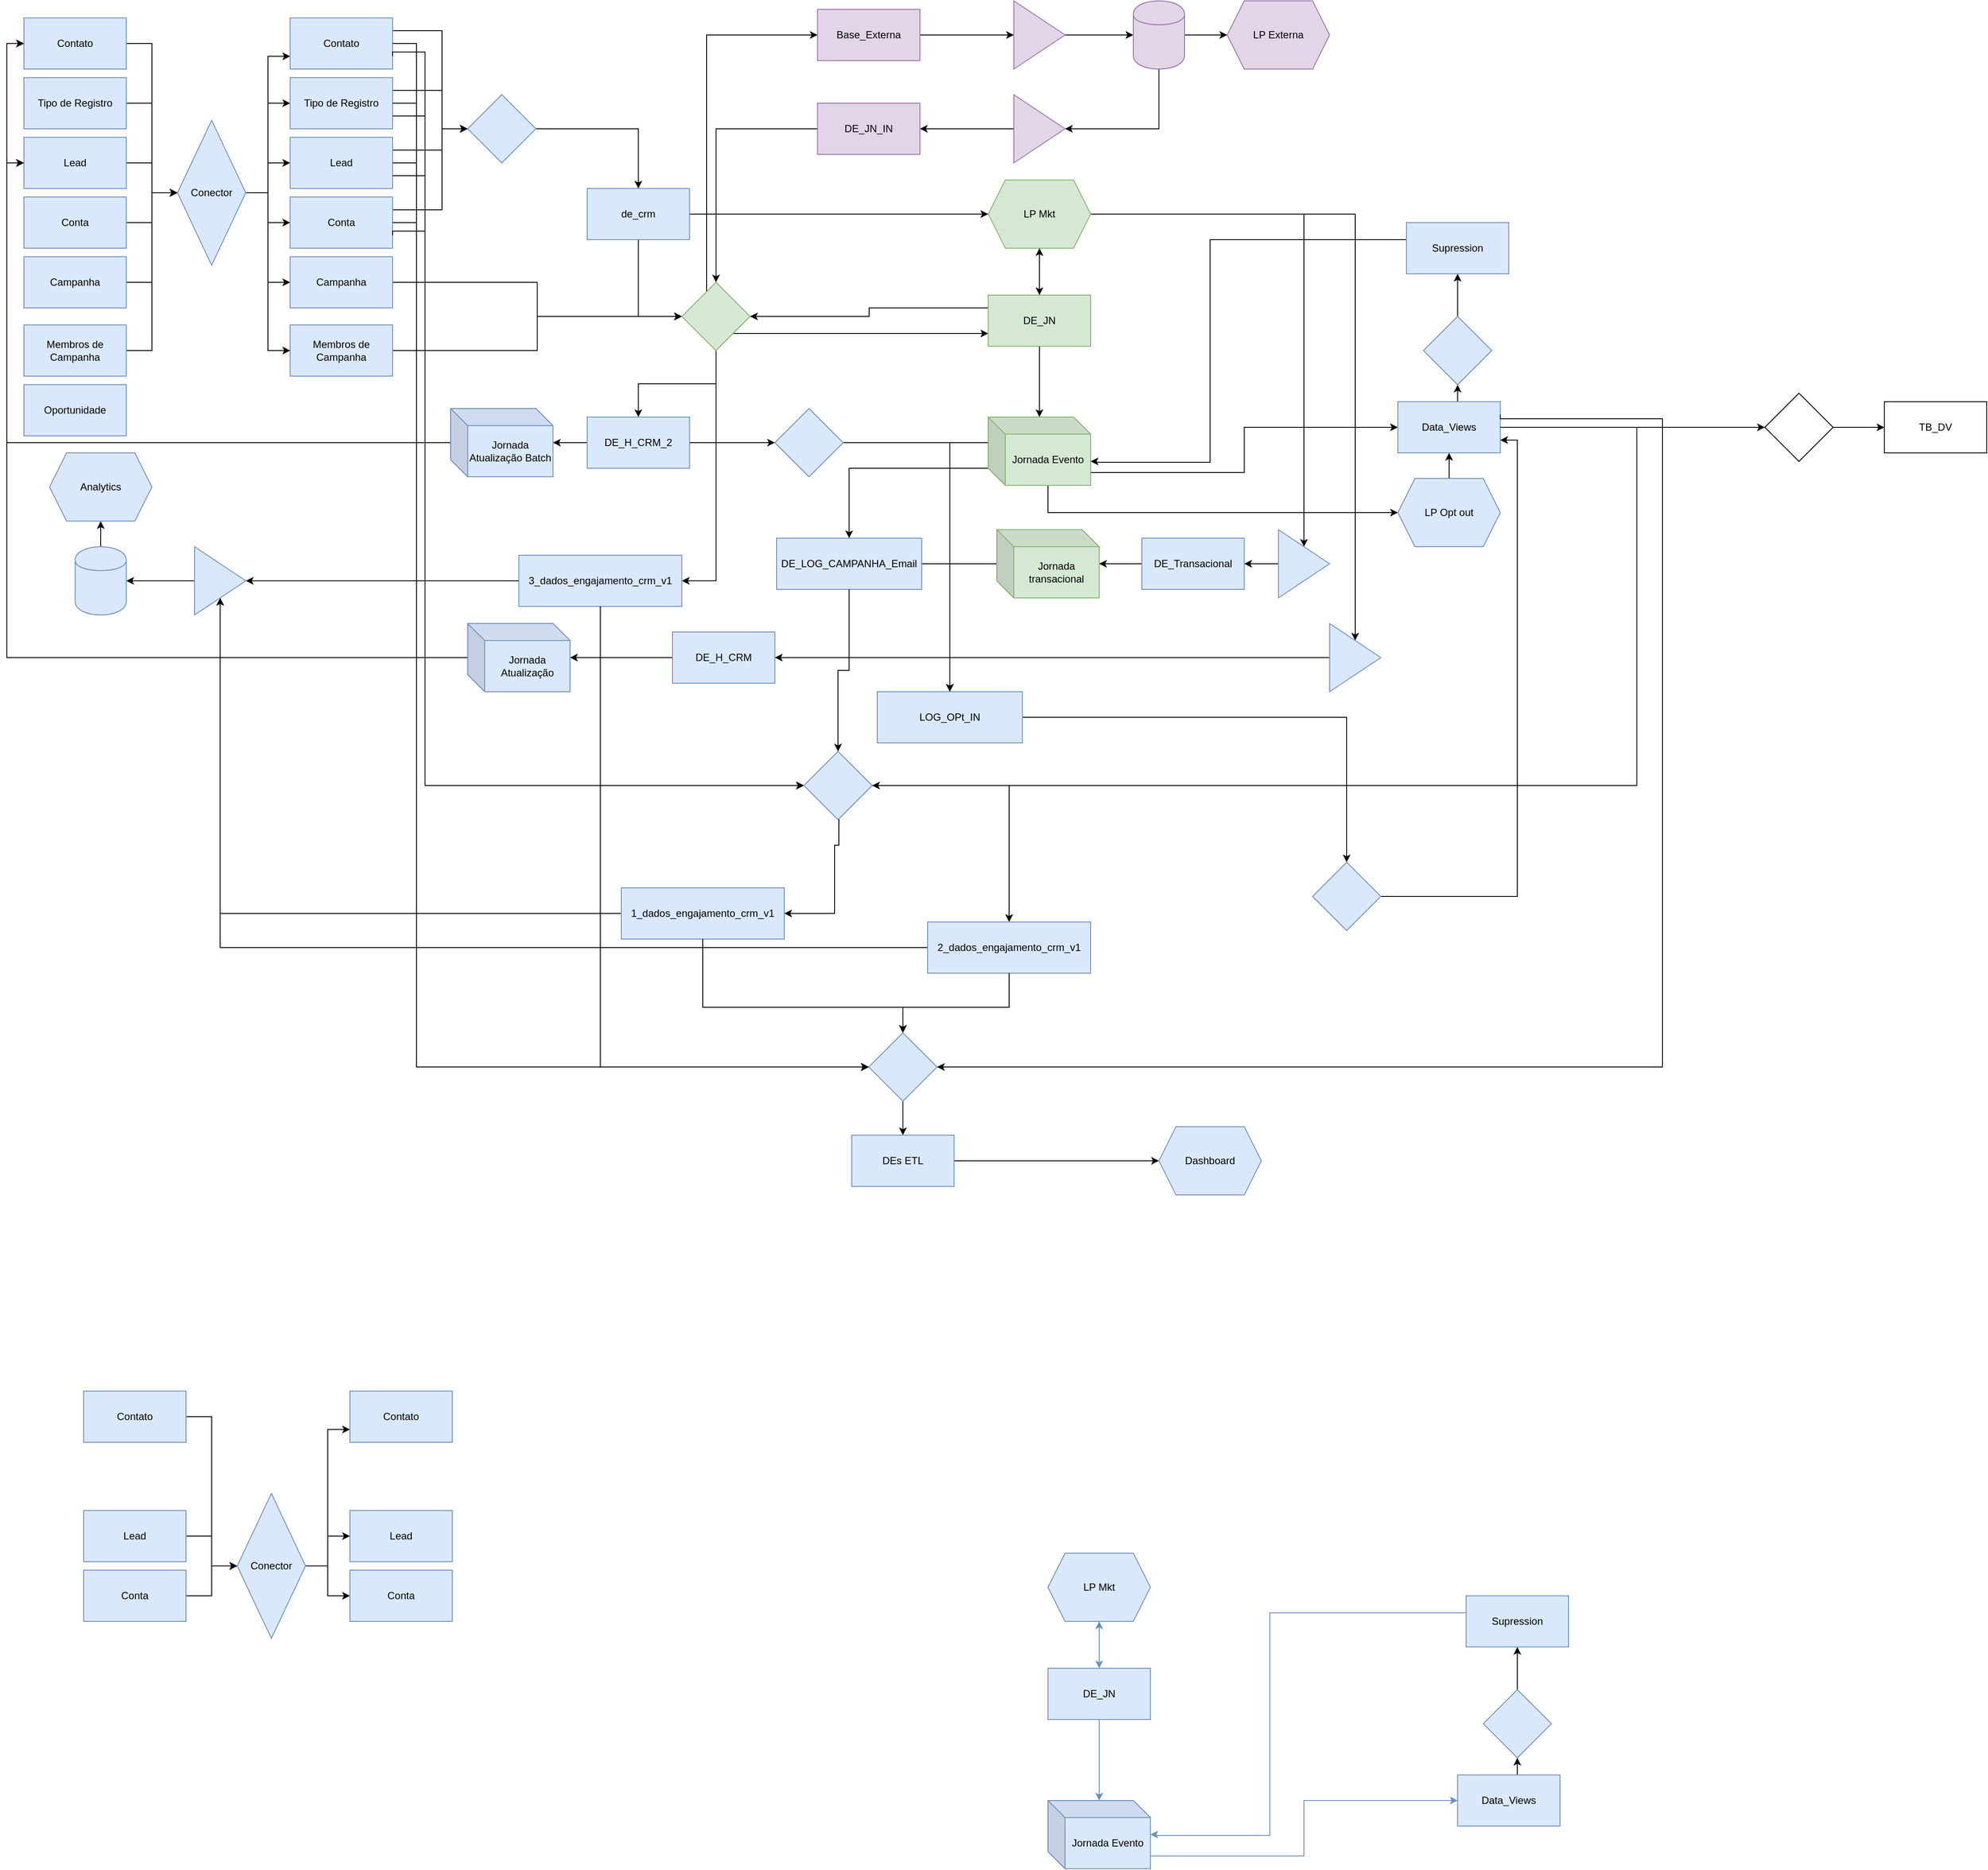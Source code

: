 <mxfile version="15.8.6" type="github" pages="6">
  <diagram id="_IFO5EX7S8vJLk3B5Hgw" name="Page-1">
    <mxGraphModel dx="2142" dy="997" grid="1" gridSize="10" guides="1" tooltips="1" connect="1" arrows="1" fold="1" page="1" pageScale="1" pageWidth="2000" pageHeight="2000" math="0" shadow="0">
      <root>
        <mxCell id="0" />
        <mxCell id="1" parent="0" />
        <mxCell id="KTzpnHsTLkURZJdFIVu3-23" value="" style="edgeStyle=orthogonalEdgeStyle;rounded=0;orthogonalLoop=1;jettySize=auto;html=1;entryX=0;entryY=0.5;entryDx=0;entryDy=0;" parent="1" source="KTzpnHsTLkURZJdFIVu3-17" target="KTzpnHsTLkURZJdFIVu3-22" edge="1">
          <mxGeometry relative="1" as="geometry" />
        </mxCell>
        <UserObject label="Contato" treeRoot="1" id="KTzpnHsTLkURZJdFIVu3-17">
          <mxCell style="whiteSpace=wrap;html=1;align=center;treeFolding=1;treeMoving=1;newEdgeStyle={&quot;edgeStyle&quot;:&quot;elbowEdgeStyle&quot;,&quot;startArrow&quot;:&quot;none&quot;,&quot;endArrow&quot;:&quot;none&quot;};fillColor=#dae8fc;strokeColor=#6c8ebf;" parent="1" vertex="1">
            <mxGeometry x="80" y="20" width="120" height="60" as="geometry" />
          </mxCell>
        </UserObject>
        <mxCell id="KTzpnHsTLkURZJdFIVu3-24" style="edgeStyle=orthogonalEdgeStyle;rounded=0;orthogonalLoop=1;jettySize=auto;html=1;" parent="1" source="KTzpnHsTLkURZJdFIVu3-18" target="KTzpnHsTLkURZJdFIVu3-22" edge="1">
          <mxGeometry relative="1" as="geometry" />
        </mxCell>
        <UserObject label="Tipo de Registro" treeRoot="1" id="KTzpnHsTLkURZJdFIVu3-18">
          <mxCell style="whiteSpace=wrap;html=1;align=center;treeFolding=1;treeMoving=1;newEdgeStyle={&quot;edgeStyle&quot;:&quot;elbowEdgeStyle&quot;,&quot;startArrow&quot;:&quot;none&quot;,&quot;endArrow&quot;:&quot;none&quot;};fillColor=#dae8fc;strokeColor=#6c8ebf;" parent="1" vertex="1">
            <mxGeometry x="80" y="90" width="120" height="60" as="geometry" />
          </mxCell>
        </UserObject>
        <mxCell id="KTzpnHsTLkURZJdFIVu3-25" style="edgeStyle=orthogonalEdgeStyle;rounded=0;orthogonalLoop=1;jettySize=auto;html=1;entryX=0;entryY=0.5;entryDx=0;entryDy=0;" parent="1" source="KTzpnHsTLkURZJdFIVu3-19" target="KTzpnHsTLkURZJdFIVu3-22" edge="1">
          <mxGeometry relative="1" as="geometry">
            <mxPoint x="240" y="190" as="targetPoint" />
          </mxGeometry>
        </mxCell>
        <UserObject label="Lead" treeRoot="1" id="KTzpnHsTLkURZJdFIVu3-19">
          <mxCell style="whiteSpace=wrap;html=1;align=center;treeFolding=1;treeMoving=1;newEdgeStyle={&quot;edgeStyle&quot;:&quot;elbowEdgeStyle&quot;,&quot;startArrow&quot;:&quot;none&quot;,&quot;endArrow&quot;:&quot;none&quot;};fillColor=#dae8fc;strokeColor=#6c8ebf;" parent="1" vertex="1">
            <mxGeometry x="80" y="160" width="120" height="60" as="geometry" />
          </mxCell>
        </UserObject>
        <mxCell id="KTzpnHsTLkURZJdFIVu3-26" style="edgeStyle=orthogonalEdgeStyle;rounded=0;orthogonalLoop=1;jettySize=auto;html=1;entryX=0;entryY=0.5;entryDx=0;entryDy=0;" parent="1" source="KTzpnHsTLkURZJdFIVu3-20" target="KTzpnHsTLkURZJdFIVu3-22" edge="1">
          <mxGeometry relative="1" as="geometry" />
        </mxCell>
        <UserObject label="Conta" treeRoot="1" id="KTzpnHsTLkURZJdFIVu3-20">
          <mxCell style="whiteSpace=wrap;html=1;align=center;treeFolding=1;treeMoving=1;newEdgeStyle={&quot;edgeStyle&quot;:&quot;elbowEdgeStyle&quot;,&quot;startArrow&quot;:&quot;none&quot;,&quot;endArrow&quot;:&quot;none&quot;};fillColor=#dae8fc;strokeColor=#6c8ebf;" parent="1" vertex="1">
            <mxGeometry x="80" y="230" width="120" height="60" as="geometry" />
          </mxCell>
        </UserObject>
        <mxCell id="KTzpnHsTLkURZJdFIVu3-27" style="edgeStyle=orthogonalEdgeStyle;rounded=0;orthogonalLoop=1;jettySize=auto;html=1;entryX=0;entryY=0.5;entryDx=0;entryDy=0;" parent="1" source="KTzpnHsTLkURZJdFIVu3-21" target="KTzpnHsTLkURZJdFIVu3-22" edge="1">
          <mxGeometry relative="1" as="geometry" />
        </mxCell>
        <UserObject label="Campanha" treeRoot="1" id="KTzpnHsTLkURZJdFIVu3-21">
          <mxCell style="whiteSpace=wrap;html=1;align=center;treeFolding=1;treeMoving=1;newEdgeStyle={&quot;edgeStyle&quot;:&quot;elbowEdgeStyle&quot;,&quot;startArrow&quot;:&quot;none&quot;,&quot;endArrow&quot;:&quot;none&quot;};fillColor=#dae8fc;strokeColor=#6c8ebf;" parent="1" vertex="1">
            <mxGeometry x="80" y="300" width="120" height="60" as="geometry" />
          </mxCell>
        </UserObject>
        <mxCell id="KTzpnHsTLkURZJdFIVu3-36" style="edgeStyle=orthogonalEdgeStyle;rounded=0;orthogonalLoop=1;jettySize=auto;html=1;entryX=0;entryY=0.75;entryDx=0;entryDy=0;" parent="1" source="KTzpnHsTLkURZJdFIVu3-22" target="KTzpnHsTLkURZJdFIVu3-30" edge="1">
          <mxGeometry relative="1" as="geometry" />
        </mxCell>
        <mxCell id="KTzpnHsTLkURZJdFIVu3-37" style="edgeStyle=orthogonalEdgeStyle;rounded=0;orthogonalLoop=1;jettySize=auto;html=1;" parent="1" source="KTzpnHsTLkURZJdFIVu3-22" target="KTzpnHsTLkURZJdFIVu3-31" edge="1">
          <mxGeometry relative="1" as="geometry" />
        </mxCell>
        <mxCell id="KTzpnHsTLkURZJdFIVu3-38" style="edgeStyle=orthogonalEdgeStyle;rounded=0;orthogonalLoop=1;jettySize=auto;html=1;" parent="1" source="KTzpnHsTLkURZJdFIVu3-22" target="KTzpnHsTLkURZJdFIVu3-32" edge="1">
          <mxGeometry relative="1" as="geometry" />
        </mxCell>
        <mxCell id="KTzpnHsTLkURZJdFIVu3-39" style="edgeStyle=orthogonalEdgeStyle;rounded=0;orthogonalLoop=1;jettySize=auto;html=1;" parent="1" source="KTzpnHsTLkURZJdFIVu3-22" target="KTzpnHsTLkURZJdFIVu3-33" edge="1">
          <mxGeometry relative="1" as="geometry" />
        </mxCell>
        <mxCell id="KTzpnHsTLkURZJdFIVu3-40" style="edgeStyle=orthogonalEdgeStyle;rounded=0;orthogonalLoop=1;jettySize=auto;html=1;entryX=0;entryY=0.5;entryDx=0;entryDy=0;" parent="1" source="KTzpnHsTLkURZJdFIVu3-22" target="KTzpnHsTLkURZJdFIVu3-34" edge="1">
          <mxGeometry relative="1" as="geometry" />
        </mxCell>
        <mxCell id="KTzpnHsTLkURZJdFIVu3-41" style="edgeStyle=orthogonalEdgeStyle;rounded=0;orthogonalLoop=1;jettySize=auto;html=1;entryX=0;entryY=0.5;entryDx=0;entryDy=0;" parent="1" source="KTzpnHsTLkURZJdFIVu3-22" target="KTzpnHsTLkURZJdFIVu3-35" edge="1">
          <mxGeometry relative="1" as="geometry" />
        </mxCell>
        <mxCell id="KTzpnHsTLkURZJdFIVu3-22" value="Conector" style="rhombus;whiteSpace=wrap;html=1;fillColor=#dae8fc;strokeColor=#6c8ebf;" parent="1" vertex="1">
          <mxGeometry x="260" y="140" width="80" height="170" as="geometry" />
        </mxCell>
        <mxCell id="KTzpnHsTLkURZJdFIVu3-29" style="edgeStyle=orthogonalEdgeStyle;rounded=0;orthogonalLoop=1;jettySize=auto;html=1;entryX=0;entryY=0.5;entryDx=0;entryDy=0;" parent="1" source="KTzpnHsTLkURZJdFIVu3-28" target="KTzpnHsTLkURZJdFIVu3-22" edge="1">
          <mxGeometry relative="1" as="geometry" />
        </mxCell>
        <UserObject label="Membros de Campanha" treeRoot="1" id="KTzpnHsTLkURZJdFIVu3-28">
          <mxCell style="whiteSpace=wrap;html=1;align=center;treeFolding=1;treeMoving=1;newEdgeStyle={&quot;edgeStyle&quot;:&quot;elbowEdgeStyle&quot;,&quot;startArrow&quot;:&quot;none&quot;,&quot;endArrow&quot;:&quot;none&quot;};fillColor=#dae8fc;strokeColor=#6c8ebf;" parent="1" vertex="1">
            <mxGeometry x="80" y="380" width="120" height="60" as="geometry" />
          </mxCell>
        </UserObject>
        <mxCell id="KTzpnHsTLkURZJdFIVu3-43" value="" style="edgeStyle=orthogonalEdgeStyle;rounded=0;orthogonalLoop=1;jettySize=auto;html=1;entryX=0;entryY=0.5;entryDx=0;entryDy=0;exitX=1;exitY=0.25;exitDx=0;exitDy=0;" parent="1" source="KTzpnHsTLkURZJdFIVu3-30" target="KTzpnHsTLkURZJdFIVu3-42" edge="1">
          <mxGeometry relative="1" as="geometry">
            <Array as="points">
              <mxPoint x="570" y="35" />
              <mxPoint x="570" y="150" />
            </Array>
          </mxGeometry>
        </mxCell>
        <UserObject label="Contato" treeRoot="1" id="KTzpnHsTLkURZJdFIVu3-30">
          <mxCell style="whiteSpace=wrap;html=1;align=center;treeFolding=1;treeMoving=1;newEdgeStyle={&quot;edgeStyle&quot;:&quot;elbowEdgeStyle&quot;,&quot;startArrow&quot;:&quot;none&quot;,&quot;endArrow&quot;:&quot;none&quot;};fillColor=#dae8fc;strokeColor=#6c8ebf;" parent="1" vertex="1">
            <mxGeometry x="392" y="20" width="120" height="60" as="geometry" />
          </mxCell>
        </UserObject>
        <mxCell id="KTzpnHsTLkURZJdFIVu3-44" style="edgeStyle=orthogonalEdgeStyle;rounded=0;orthogonalLoop=1;jettySize=auto;html=1;exitX=1;exitY=0.25;exitDx=0;exitDy=0;" parent="1" source="KTzpnHsTLkURZJdFIVu3-31" target="KTzpnHsTLkURZJdFIVu3-42" edge="1">
          <mxGeometry relative="1" as="geometry">
            <Array as="points">
              <mxPoint x="570" y="105" />
              <mxPoint x="570" y="150" />
            </Array>
          </mxGeometry>
        </mxCell>
        <UserObject label="Tipo de Registro" treeRoot="1" id="KTzpnHsTLkURZJdFIVu3-31">
          <mxCell style="whiteSpace=wrap;html=1;align=center;treeFolding=1;treeMoving=1;newEdgeStyle={&quot;edgeStyle&quot;:&quot;elbowEdgeStyle&quot;,&quot;startArrow&quot;:&quot;none&quot;,&quot;endArrow&quot;:&quot;none&quot;};fillColor=#dae8fc;strokeColor=#6c8ebf;" parent="1" vertex="1">
            <mxGeometry x="392" y="90" width="120" height="60" as="geometry" />
          </mxCell>
        </UserObject>
        <mxCell id="KTzpnHsTLkURZJdFIVu3-45" style="edgeStyle=orthogonalEdgeStyle;rounded=0;orthogonalLoop=1;jettySize=auto;html=1;entryX=0;entryY=0.5;entryDx=0;entryDy=0;exitX=1;exitY=0.25;exitDx=0;exitDy=0;" parent="1" source="KTzpnHsTLkURZJdFIVu3-32" target="KTzpnHsTLkURZJdFIVu3-42" edge="1">
          <mxGeometry relative="1" as="geometry">
            <Array as="points">
              <mxPoint x="570" y="175" />
              <mxPoint x="570" y="150" />
            </Array>
          </mxGeometry>
        </mxCell>
        <UserObject label="Lead" treeRoot="1" id="KTzpnHsTLkURZJdFIVu3-32">
          <mxCell style="whiteSpace=wrap;html=1;align=center;treeFolding=1;treeMoving=1;newEdgeStyle={&quot;edgeStyle&quot;:&quot;elbowEdgeStyle&quot;,&quot;startArrow&quot;:&quot;none&quot;,&quot;endArrow&quot;:&quot;none&quot;};fillColor=#dae8fc;strokeColor=#6c8ebf;" parent="1" vertex="1">
            <mxGeometry x="392" y="160" width="120" height="60" as="geometry" />
          </mxCell>
        </UserObject>
        <mxCell id="KTzpnHsTLkURZJdFIVu3-46" style="edgeStyle=orthogonalEdgeStyle;rounded=0;orthogonalLoop=1;jettySize=auto;html=1;entryX=0;entryY=0.5;entryDx=0;entryDy=0;exitX=1;exitY=0.25;exitDx=0;exitDy=0;" parent="1" source="KTzpnHsTLkURZJdFIVu3-33" target="KTzpnHsTLkURZJdFIVu3-42" edge="1">
          <mxGeometry relative="1" as="geometry">
            <Array as="points">
              <mxPoint x="570" y="245" />
              <mxPoint x="570" y="150" />
            </Array>
          </mxGeometry>
        </mxCell>
        <UserObject label="Conta" treeRoot="1" id="KTzpnHsTLkURZJdFIVu3-33">
          <mxCell style="whiteSpace=wrap;html=1;align=center;treeFolding=1;treeMoving=1;newEdgeStyle={&quot;edgeStyle&quot;:&quot;elbowEdgeStyle&quot;,&quot;startArrow&quot;:&quot;none&quot;,&quot;endArrow&quot;:&quot;none&quot;};fillColor=#dae8fc;strokeColor=#6c8ebf;" parent="1" vertex="1">
            <mxGeometry x="392" y="230" width="120" height="60" as="geometry" />
          </mxCell>
        </UserObject>
        <mxCell id="KTzpnHsTLkURZJdFIVu3-51" style="edgeStyle=orthogonalEdgeStyle;rounded=0;orthogonalLoop=1;jettySize=auto;html=1;entryX=0;entryY=0.5;entryDx=0;entryDy=0;" parent="1" source="KTzpnHsTLkURZJdFIVu3-34" target="KTzpnHsTLkURZJdFIVu3-49" edge="1">
          <mxGeometry relative="1" as="geometry" />
        </mxCell>
        <UserObject label="Campanha" treeRoot="1" id="KTzpnHsTLkURZJdFIVu3-34">
          <mxCell style="whiteSpace=wrap;html=1;align=center;treeFolding=1;treeMoving=1;newEdgeStyle={&quot;edgeStyle&quot;:&quot;elbowEdgeStyle&quot;,&quot;startArrow&quot;:&quot;none&quot;,&quot;endArrow&quot;:&quot;none&quot;};fillColor=#dae8fc;strokeColor=#6c8ebf;" parent="1" vertex="1">
            <mxGeometry x="392" y="300" width="120" height="60" as="geometry" />
          </mxCell>
        </UserObject>
        <mxCell id="KTzpnHsTLkURZJdFIVu3-52" style="edgeStyle=orthogonalEdgeStyle;rounded=0;orthogonalLoop=1;jettySize=auto;html=1;" parent="1" source="KTzpnHsTLkURZJdFIVu3-35" target="KTzpnHsTLkURZJdFIVu3-49" edge="1">
          <mxGeometry relative="1" as="geometry" />
        </mxCell>
        <UserObject label="Membros de Campanha" treeRoot="1" id="KTzpnHsTLkURZJdFIVu3-35">
          <mxCell style="whiteSpace=wrap;html=1;align=center;treeFolding=1;treeMoving=1;newEdgeStyle={&quot;edgeStyle&quot;:&quot;elbowEdgeStyle&quot;,&quot;startArrow&quot;:&quot;none&quot;,&quot;endArrow&quot;:&quot;none&quot;};fillColor=#dae8fc;strokeColor=#6c8ebf;" parent="1" vertex="1">
            <mxGeometry x="392" y="380" width="120" height="60" as="geometry" />
          </mxCell>
        </UserObject>
        <mxCell id="KTzpnHsTLkURZJdFIVu3-48" value="" style="edgeStyle=orthogonalEdgeStyle;rounded=0;orthogonalLoop=1;jettySize=auto;html=1;" parent="1" source="KTzpnHsTLkURZJdFIVu3-42" target="KTzpnHsTLkURZJdFIVu3-47" edge="1">
          <mxGeometry relative="1" as="geometry" />
        </mxCell>
        <mxCell id="KTzpnHsTLkURZJdFIVu3-42" value="" style="rhombus;whiteSpace=wrap;html=1;fillColor=#dae8fc;strokeColor=#6c8ebf;" parent="1" vertex="1">
          <mxGeometry x="600" y="110" width="80" height="80" as="geometry" />
        </mxCell>
        <mxCell id="KTzpnHsTLkURZJdFIVu3-50" value="" style="edgeStyle=orthogonalEdgeStyle;rounded=0;orthogonalLoop=1;jettySize=auto;html=1;exitX=0.5;exitY=1;exitDx=0;exitDy=0;entryX=0;entryY=0.5;entryDx=0;entryDy=0;" parent="1" source="KTzpnHsTLkURZJdFIVu3-47" target="KTzpnHsTLkURZJdFIVu3-49" edge="1">
          <mxGeometry relative="1" as="geometry">
            <mxPoint x="850" y="350" as="targetPoint" />
          </mxGeometry>
        </mxCell>
        <mxCell id="KTzpnHsTLkURZJdFIVu3-55" value="" style="edgeStyle=orthogonalEdgeStyle;rounded=0;orthogonalLoop=1;jettySize=auto;html=1;" parent="1" source="KTzpnHsTLkURZJdFIVu3-47" target="KTzpnHsTLkURZJdFIVu3-54" edge="1">
          <mxGeometry relative="1" as="geometry" />
        </mxCell>
        <mxCell id="KTzpnHsTLkURZJdFIVu3-47" value="de_crm" style="whiteSpace=wrap;html=1;fillColor=#dae8fc;strokeColor=#6c8ebf;" parent="1" vertex="1">
          <mxGeometry x="740" y="220" width="120" height="60" as="geometry" />
        </mxCell>
        <mxCell id="KTzpnHsTLkURZJdFIVu3-57" value="" style="edgeStyle=orthogonalEdgeStyle;rounded=0;orthogonalLoop=1;jettySize=auto;html=1;entryX=0;entryY=0.75;entryDx=0;entryDy=0;exitX=1;exitY=1;exitDx=0;exitDy=0;" parent="1" source="KTzpnHsTLkURZJdFIVu3-49" target="KTzpnHsTLkURZJdFIVu3-56" edge="1">
          <mxGeometry relative="1" as="geometry" />
        </mxCell>
        <mxCell id="KTzpnHsTLkURZJdFIVu3-93" style="edgeStyle=orthogonalEdgeStyle;rounded=0;orthogonalLoop=1;jettySize=auto;html=1;exitX=0.5;exitY=1;exitDx=0;exitDy=0;" parent="1" source="KTzpnHsTLkURZJdFIVu3-49" target="KTzpnHsTLkURZJdFIVu3-92" edge="1">
          <mxGeometry relative="1" as="geometry" />
        </mxCell>
        <mxCell id="KTzpnHsTLkURZJdFIVu3-139" style="edgeStyle=orthogonalEdgeStyle;rounded=0;orthogonalLoop=1;jettySize=auto;html=1;entryX=1;entryY=0.5;entryDx=0;entryDy=0;" parent="1" source="KTzpnHsTLkURZJdFIVu3-49" target="KTzpnHsTLkURZJdFIVu3-140" edge="1">
          <mxGeometry relative="1" as="geometry">
            <mxPoint x="891" y="600" as="targetPoint" />
          </mxGeometry>
        </mxCell>
        <mxCell id="KTzpnHsTLkURZJdFIVu3-169" style="edgeStyle=orthogonalEdgeStyle;rounded=0;orthogonalLoop=1;jettySize=auto;html=1;entryX=0;entryY=0.5;entryDx=0;entryDy=0;" parent="1" source="KTzpnHsTLkURZJdFIVu3-49" target="KTzpnHsTLkURZJdFIVu3-168" edge="1">
          <mxGeometry relative="1" as="geometry">
            <Array as="points">
              <mxPoint x="880" y="40" />
            </Array>
          </mxGeometry>
        </mxCell>
        <mxCell id="KTzpnHsTLkURZJdFIVu3-49" value="" style="rhombus;whiteSpace=wrap;html=1;fillColor=#d5e8d4;strokeColor=#82b366;" parent="1" vertex="1">
          <mxGeometry x="851" y="330" width="80" height="80" as="geometry" />
        </mxCell>
        <mxCell id="KTzpnHsTLkURZJdFIVu3-69" value="" style="edgeStyle=orthogonalEdgeStyle;rounded=0;orthogonalLoop=1;jettySize=auto;html=1;entryX=0.5;entryY=0;entryDx=0;entryDy=0;" parent="1" source="KTzpnHsTLkURZJdFIVu3-54" target="KTzpnHsTLkURZJdFIVu3-68" edge="1">
          <mxGeometry relative="1" as="geometry" />
        </mxCell>
        <mxCell id="KTzpnHsTLkURZJdFIVu3-71" style="edgeStyle=orthogonalEdgeStyle;rounded=0;orthogonalLoop=1;jettySize=auto;html=1;" parent="1" source="KTzpnHsTLkURZJdFIVu3-54" target="KTzpnHsTLkURZJdFIVu3-70" edge="1">
          <mxGeometry relative="1" as="geometry" />
        </mxCell>
        <mxCell id="KTzpnHsTLkURZJdFIVu3-54" value="LP Mkt" style="shape=hexagon;perimeter=hexagonPerimeter2;whiteSpace=wrap;html=1;fixedSize=1;fillColor=#d5e8d4;strokeColor=#82b366;" parent="1" vertex="1">
          <mxGeometry x="1210" y="210" width="120" height="80" as="geometry" />
        </mxCell>
        <mxCell id="KTzpnHsTLkURZJdFIVu3-86" value="" style="edgeStyle=orthogonalEdgeStyle;rounded=0;orthogonalLoop=1;jettySize=auto;html=1;exitX=0.5;exitY=1;exitDx=0;exitDy=0;" parent="1" source="KTzpnHsTLkURZJdFIVu3-56" target="KTzpnHsTLkURZJdFIVu3-85" edge="1">
          <mxGeometry relative="1" as="geometry" />
        </mxCell>
        <mxCell id="KTzpnHsTLkURZJdFIVu3-88" style="edgeStyle=orthogonalEdgeStyle;rounded=0;orthogonalLoop=1;jettySize=auto;html=1;exitX=0;exitY=0.25;exitDx=0;exitDy=0;" parent="1" source="KTzpnHsTLkURZJdFIVu3-56" target="KTzpnHsTLkURZJdFIVu3-49" edge="1">
          <mxGeometry relative="1" as="geometry">
            <mxPoint x="920" y="357" as="targetPoint" />
          </mxGeometry>
        </mxCell>
        <mxCell id="KTzpnHsTLkURZJdFIVu3-56" value="DE_JN" style="whiteSpace=wrap;html=1;fillColor=#d5e8d4;strokeColor=#82b366;" parent="1" vertex="1">
          <mxGeometry x="1210" y="345" width="120" height="60" as="geometry" />
        </mxCell>
        <mxCell id="KTzpnHsTLkURZJdFIVu3-66" value="" style="endArrow=classic;startArrow=classic;html=1;edgeStyle=orthogonalEdgeStyle;" parent="1" source="KTzpnHsTLkURZJdFIVu3-56" target="KTzpnHsTLkURZJdFIVu3-54" edge="1">
          <mxGeometry width="50" height="50" relative="1" as="geometry">
            <mxPoint x="1120" y="510" as="sourcePoint" />
            <mxPoint x="1170" y="460" as="targetPoint" />
          </mxGeometry>
        </mxCell>
        <mxCell id="KTzpnHsTLkURZJdFIVu3-73" value="" style="edgeStyle=orthogonalEdgeStyle;rounded=0;orthogonalLoop=1;jettySize=auto;html=1;" parent="1" source="KTzpnHsTLkURZJdFIVu3-68" target="KTzpnHsTLkURZJdFIVu3-72" edge="1">
          <mxGeometry relative="1" as="geometry" />
        </mxCell>
        <mxCell id="KTzpnHsTLkURZJdFIVu3-68" value="" style="triangle;whiteSpace=wrap;html=1;fillColor=#dae8fc;strokeColor=#6c8ebf;" parent="1" vertex="1">
          <mxGeometry x="1550" y="620" width="60" height="80" as="geometry" />
        </mxCell>
        <mxCell id="KTzpnHsTLkURZJdFIVu3-79" value="" style="edgeStyle=orthogonalEdgeStyle;rounded=0;orthogonalLoop=1;jettySize=auto;html=1;" parent="1" source="KTzpnHsTLkURZJdFIVu3-70" target="KTzpnHsTLkURZJdFIVu3-78" edge="1">
          <mxGeometry relative="1" as="geometry" />
        </mxCell>
        <mxCell id="KTzpnHsTLkURZJdFIVu3-70" value="" style="triangle;whiteSpace=wrap;html=1;fillColor=#dae8fc;strokeColor=#6c8ebf;" parent="1" vertex="1">
          <mxGeometry x="1610" y="730" width="60" height="80" as="geometry" />
        </mxCell>
        <mxCell id="KTzpnHsTLkURZJdFIVu3-75" value="" style="edgeStyle=orthogonalEdgeStyle;rounded=0;orthogonalLoop=1;jettySize=auto;html=1;" parent="1" source="KTzpnHsTLkURZJdFIVu3-72" target="KTzpnHsTLkURZJdFIVu3-74" edge="1">
          <mxGeometry relative="1" as="geometry" />
        </mxCell>
        <mxCell id="KTzpnHsTLkURZJdFIVu3-72" value="DE_Transacional" style="whiteSpace=wrap;html=1;fillColor=#dae8fc;strokeColor=#6c8ebf;" parent="1" vertex="1">
          <mxGeometry x="1390" y="630" width="120" height="60" as="geometry" />
        </mxCell>
        <mxCell id="KTzpnHsTLkURZJdFIVu3-111" style="edgeStyle=orthogonalEdgeStyle;rounded=0;orthogonalLoop=1;jettySize=auto;html=1;entryX=0.833;entryY=0.5;entryDx=0;entryDy=0;entryPerimeter=0;" parent="1" source="KTzpnHsTLkURZJdFIVu3-74" target="KTzpnHsTLkURZJdFIVu3-110" edge="1">
          <mxGeometry relative="1" as="geometry" />
        </mxCell>
        <mxCell id="KTzpnHsTLkURZJdFIVu3-74" value="Jornada transacional" style="shape=cube;whiteSpace=wrap;html=1;boundedLbl=1;backgroundOutline=1;darkOpacity=0.05;darkOpacity2=0.1;fillColor=#d5e8d4;strokeColor=#82b366;" parent="1" vertex="1">
          <mxGeometry x="1220" y="620" width="120" height="80" as="geometry" />
        </mxCell>
        <mxCell id="KTzpnHsTLkURZJdFIVu3-81" style="edgeStyle=orthogonalEdgeStyle;rounded=0;orthogonalLoop=1;jettySize=auto;html=1;" parent="1" source="KTzpnHsTLkURZJdFIVu3-78" target="KTzpnHsTLkURZJdFIVu3-80" edge="1">
          <mxGeometry relative="1" as="geometry" />
        </mxCell>
        <mxCell id="KTzpnHsTLkURZJdFIVu3-78" value="DE_H_CRM" style="whiteSpace=wrap;html=1;fillColor=#dae8fc;strokeColor=#6c8ebf;" parent="1" vertex="1">
          <mxGeometry x="840" y="740" width="120" height="60" as="geometry" />
        </mxCell>
        <mxCell id="KTzpnHsTLkURZJdFIVu3-82" style="edgeStyle=orthogonalEdgeStyle;rounded=0;orthogonalLoop=1;jettySize=auto;html=1;entryX=0;entryY=0.5;entryDx=0;entryDy=0;" parent="1" source="KTzpnHsTLkURZJdFIVu3-80" target="KTzpnHsTLkURZJdFIVu3-17" edge="1">
          <mxGeometry relative="1" as="geometry" />
        </mxCell>
        <mxCell id="KTzpnHsTLkURZJdFIVu3-83" style="edgeStyle=orthogonalEdgeStyle;rounded=0;orthogonalLoop=1;jettySize=auto;html=1;entryX=0;entryY=0.5;entryDx=0;entryDy=0;" parent="1" source="KTzpnHsTLkURZJdFIVu3-80" target="KTzpnHsTLkURZJdFIVu3-19" edge="1">
          <mxGeometry relative="1" as="geometry" />
        </mxCell>
        <mxCell id="KTzpnHsTLkURZJdFIVu3-80" value="Jornada Atualização" style="shape=cube;whiteSpace=wrap;html=1;boundedLbl=1;backgroundOutline=1;darkOpacity=0.05;darkOpacity2=0.1;fillColor=#dae8fc;strokeColor=#6c8ebf;" parent="1" vertex="1">
          <mxGeometry x="600" y="730" width="120" height="80" as="geometry" />
        </mxCell>
        <UserObject label="Oportunidade" treeRoot="1" id="KTzpnHsTLkURZJdFIVu3-84">
          <mxCell style="whiteSpace=wrap;html=1;align=center;treeFolding=1;treeMoving=1;newEdgeStyle={&quot;edgeStyle&quot;:&quot;elbowEdgeStyle&quot;,&quot;startArrow&quot;:&quot;none&quot;,&quot;endArrow&quot;:&quot;none&quot;};fillColor=#dae8fc;strokeColor=#6c8ebf;" parent="1" vertex="1">
            <mxGeometry x="80" y="450" width="120" height="60" as="geometry" />
          </mxCell>
        </UserObject>
        <mxCell id="KTzpnHsTLkURZJdFIVu3-114" style="edgeStyle=orthogonalEdgeStyle;rounded=0;orthogonalLoop=1;jettySize=auto;html=1;exitX=0;exitY=0;exitDx=0;exitDy=60;exitPerimeter=0;" parent="1" source="KTzpnHsTLkURZJdFIVu3-85" target="KTzpnHsTLkURZJdFIVu3-110" edge="1">
          <mxGeometry relative="1" as="geometry" />
        </mxCell>
        <mxCell id="KTzpnHsTLkURZJdFIVu3-125" value="" style="edgeStyle=orthogonalEdgeStyle;rounded=0;orthogonalLoop=1;jettySize=auto;html=1;entryX=0;entryY=0.5;entryDx=0;entryDy=0;exitX=0;exitY=0;exitDx=70;exitDy=80;exitPerimeter=0;" parent="1" source="KTzpnHsTLkURZJdFIVu3-85" target="KTzpnHsTLkURZJdFIVu3-126" edge="1">
          <mxGeometry relative="1" as="geometry">
            <mxPoint x="1160" y="560" as="sourcePoint" />
            <mxPoint x="1780" y="550" as="targetPoint" />
          </mxGeometry>
        </mxCell>
        <mxCell id="KTzpnHsTLkURZJdFIVu3-137" style="edgeStyle=orthogonalEdgeStyle;rounded=0;orthogonalLoop=1;jettySize=auto;html=1;entryX=0;entryY=0.5;entryDx=0;entryDy=0;exitX=1;exitY=0.813;exitDx=0;exitDy=0;exitPerimeter=0;" parent="1" source="KTzpnHsTLkURZJdFIVu3-85" target="KTzpnHsTLkURZJdFIVu3-127" edge="1">
          <mxGeometry relative="1" as="geometry" />
        </mxCell>
        <mxCell id="KTzpnHsTLkURZJdFIVu3-313" style="edgeStyle=orthogonalEdgeStyle;rounded=0;orthogonalLoop=1;jettySize=auto;html=1;exitX=0;exitY=0;exitDx=0;exitDy=30;exitPerimeter=0;" parent="1" source="KTzpnHsTLkURZJdFIVu3-85" target="KTzpnHsTLkURZJdFIVu3-312" edge="1">
          <mxGeometry relative="1" as="geometry" />
        </mxCell>
        <mxCell id="KTzpnHsTLkURZJdFIVu3-85" value="Jornada Evento" style="shape=cube;whiteSpace=wrap;html=1;boundedLbl=1;backgroundOutline=1;darkOpacity=0.05;darkOpacity2=0.1;fillColor=#d5e8d4;strokeColor=#82b366;" parent="1" vertex="1">
          <mxGeometry x="1210" y="488" width="120" height="80" as="geometry" />
        </mxCell>
        <mxCell id="KTzpnHsTLkURZJdFIVu3-96" value="" style="edgeStyle=orthogonalEdgeStyle;rounded=0;orthogonalLoop=1;jettySize=auto;html=1;" parent="1" source="KTzpnHsTLkURZJdFIVu3-92" target="KTzpnHsTLkURZJdFIVu3-95" edge="1">
          <mxGeometry relative="1" as="geometry" />
        </mxCell>
        <mxCell id="KTzpnHsTLkURZJdFIVu3-315" value="" style="edgeStyle=orthogonalEdgeStyle;rounded=0;orthogonalLoop=1;jettySize=auto;html=1;" parent="1" source="KTzpnHsTLkURZJdFIVu3-92" target="KTzpnHsTLkURZJdFIVu3-314" edge="1">
          <mxGeometry relative="1" as="geometry" />
        </mxCell>
        <mxCell id="KTzpnHsTLkURZJdFIVu3-92" value="DE_H_CRM_2" style="whiteSpace=wrap;html=1;fillColor=#dae8fc;strokeColor=#6c8ebf;" parent="1" vertex="1">
          <mxGeometry x="740" y="488" width="120" height="60" as="geometry" />
        </mxCell>
        <mxCell id="KTzpnHsTLkURZJdFIVu3-97" style="edgeStyle=orthogonalEdgeStyle;rounded=0;orthogonalLoop=1;jettySize=auto;html=1;entryX=0;entryY=0.5;entryDx=0;entryDy=0;" parent="1" source="KTzpnHsTLkURZJdFIVu3-95" target="KTzpnHsTLkURZJdFIVu3-17" edge="1">
          <mxGeometry relative="1" as="geometry" />
        </mxCell>
        <mxCell id="KTzpnHsTLkURZJdFIVu3-98" style="edgeStyle=orthogonalEdgeStyle;rounded=0;orthogonalLoop=1;jettySize=auto;html=1;entryX=0;entryY=0.5;entryDx=0;entryDy=0;" parent="1" source="KTzpnHsTLkURZJdFIVu3-95" target="KTzpnHsTLkURZJdFIVu3-19" edge="1">
          <mxGeometry relative="1" as="geometry" />
        </mxCell>
        <mxCell id="KTzpnHsTLkURZJdFIVu3-95" value="Jornada Atualização Batch" style="shape=cube;whiteSpace=wrap;html=1;boundedLbl=1;backgroundOutline=1;darkOpacity=0.05;darkOpacity2=0.1;fillColor=#dae8fc;strokeColor=#6c8ebf;" parent="1" vertex="1">
          <mxGeometry x="580" y="478" width="120" height="80" as="geometry" />
        </mxCell>
        <mxCell id="KTzpnHsTLkURZJdFIVu3-100" value="" style="edgeStyle=orthogonalEdgeStyle;rounded=0;orthogonalLoop=1;jettySize=auto;html=1;exitX=1;exitY=0.5;exitDx=0;exitDy=0;" parent="1" source="KTzpnHsTLkURZJdFIVu3-30" target="KTzpnHsTLkURZJdFIVu3-104" edge="1">
          <mxGeometry relative="1" as="geometry">
            <mxPoint x="460" y="570" as="sourcePoint" />
            <mxPoint x="548" y="685" as="targetPoint" />
            <Array as="points">
              <mxPoint x="540" y="50" />
              <mxPoint x="540" y="1250" />
            </Array>
          </mxGeometry>
        </mxCell>
        <mxCell id="KTzpnHsTLkURZJdFIVu3-101" value="" style="edgeStyle=orthogonalEdgeStyle;rounded=0;orthogonalLoop=1;jettySize=auto;html=1;entryX=0;entryY=0.5;entryDx=0;entryDy=0;exitX=1;exitY=0.5;exitDx=0;exitDy=0;" parent="1" source="KTzpnHsTLkURZJdFIVu3-31" target="KTzpnHsTLkURZJdFIVu3-104" edge="1">
          <mxGeometry relative="1" as="geometry">
            <mxPoint x="512" y="92.5" as="sourcePoint" />
            <mxPoint x="548" y="727.5" as="targetPoint" />
            <Array as="points">
              <mxPoint x="540" y="120" />
              <mxPoint x="540" y="1250" />
            </Array>
          </mxGeometry>
        </mxCell>
        <mxCell id="KTzpnHsTLkURZJdFIVu3-102" value="" style="edgeStyle=orthogonalEdgeStyle;rounded=0;orthogonalLoop=1;jettySize=auto;html=1;entryX=0;entryY=0.5;entryDx=0;entryDy=0;exitX=1;exitY=0.5;exitDx=0;exitDy=0;" parent="1" source="KTzpnHsTLkURZJdFIVu3-32" target="KTzpnHsTLkURZJdFIVu3-104" edge="1">
          <mxGeometry relative="1" as="geometry">
            <mxPoint x="522" y="130" as="sourcePoint" />
            <mxPoint x="558" y="737.5" as="targetPoint" />
            <Array as="points">
              <mxPoint x="540" y="190" />
              <mxPoint x="540" y="1250" />
            </Array>
          </mxGeometry>
        </mxCell>
        <mxCell id="KTzpnHsTLkURZJdFIVu3-103" value="" style="edgeStyle=orthogonalEdgeStyle;rounded=0;orthogonalLoop=1;jettySize=auto;html=1;exitX=1;exitY=0.5;exitDx=0;exitDy=0;fontStyle=1;entryX=0;entryY=0.5;entryDx=0;entryDy=0;" parent="1" source="KTzpnHsTLkURZJdFIVu3-33" target="KTzpnHsTLkURZJdFIVu3-104" edge="1">
          <mxGeometry relative="1" as="geometry">
            <mxPoint x="600" y="206.25" as="sourcePoint" />
            <mxPoint x="636" y="813.75" as="targetPoint" />
            <Array as="points">
              <mxPoint x="540" y="260" />
              <mxPoint x="540" y="1250" />
            </Array>
          </mxGeometry>
        </mxCell>
        <mxCell id="KTzpnHsTLkURZJdFIVu3-106" value="" style="edgeStyle=orthogonalEdgeStyle;rounded=0;orthogonalLoop=1;jettySize=auto;html=1;exitX=0.5;exitY=1;exitDx=0;exitDy=0;" parent="1" source="KTzpnHsTLkURZJdFIVu3-104" target="KTzpnHsTLkURZJdFIVu3-105" edge="1">
          <mxGeometry relative="1" as="geometry" />
        </mxCell>
        <mxCell id="KTzpnHsTLkURZJdFIVu3-104" value="" style="rhombus;whiteSpace=wrap;html=1;fillColor=#dae8fc;strokeColor=#6c8ebf;" parent="1" vertex="1">
          <mxGeometry x="1070" y="1210" width="80" height="80" as="geometry" />
        </mxCell>
        <mxCell id="KTzpnHsTLkURZJdFIVu3-108" value="" style="edgeStyle=orthogonalEdgeStyle;rounded=0;orthogonalLoop=1;jettySize=auto;html=1;" parent="1" source="KTzpnHsTLkURZJdFIVu3-105" target="KTzpnHsTLkURZJdFIVu3-107" edge="1">
          <mxGeometry relative="1" as="geometry" />
        </mxCell>
        <mxCell id="KTzpnHsTLkURZJdFIVu3-105" value="DEs ETL" style="whiteSpace=wrap;html=1;fillColor=#dae8fc;strokeColor=#6c8ebf;" parent="1" vertex="1">
          <mxGeometry x="1050" y="1330" width="120" height="60" as="geometry" />
        </mxCell>
        <mxCell id="KTzpnHsTLkURZJdFIVu3-107" value="Dashboard" style="shape=hexagon;perimeter=hexagonPerimeter2;whiteSpace=wrap;html=1;fixedSize=1;fillColor=#dae8fc;strokeColor=#6c8ebf;" parent="1" vertex="1">
          <mxGeometry x="1410" y="1320" width="120" height="80" as="geometry" />
        </mxCell>
        <mxCell id="KTzpnHsTLkURZJdFIVu3-110" value="DE_LOG_CAMPANHA_Email" style="whiteSpace=wrap;html=1;fillColor=#dae8fc;strokeColor=#6c8ebf;" parent="1" vertex="1">
          <mxGeometry x="962" y="630" width="170" height="60" as="geometry" />
        </mxCell>
        <mxCell id="KTzpnHsTLkURZJdFIVu3-118" value="" style="edgeStyle=orthogonalEdgeStyle;rounded=0;orthogonalLoop=1;jettySize=auto;html=1;exitX=1;exitY=0.75;exitDx=0;exitDy=0;entryX=0;entryY=0.5;entryDx=0;entryDy=0;" parent="1" source="KTzpnHsTLkURZJdFIVu3-30" target="KTzpnHsTLkURZJdFIVu3-122" edge="1">
          <mxGeometry relative="1" as="geometry">
            <mxPoint x="522" y="60" as="sourcePoint" />
            <mxPoint x="790" y="930" as="targetPoint" />
            <Array as="points">
              <mxPoint x="512" y="60" />
              <mxPoint x="550" y="60" />
              <mxPoint x="550" y="920" />
            </Array>
          </mxGeometry>
        </mxCell>
        <mxCell id="KTzpnHsTLkURZJdFIVu3-119" value="" style="edgeStyle=orthogonalEdgeStyle;rounded=0;orthogonalLoop=1;jettySize=auto;html=1;exitX=1;exitY=0.75;exitDx=0;exitDy=0;entryX=0;entryY=0.5;entryDx=0;entryDy=0;" parent="1" source="KTzpnHsTLkURZJdFIVu3-31" target="KTzpnHsTLkURZJdFIVu3-122" edge="1">
          <mxGeometry relative="1" as="geometry">
            <mxPoint x="522" y="130" as="sourcePoint" />
            <mxPoint x="790" y="940" as="targetPoint" />
            <Array as="points">
              <mxPoint x="550" y="135" />
              <mxPoint x="550" y="920" />
            </Array>
          </mxGeometry>
        </mxCell>
        <mxCell id="KTzpnHsTLkURZJdFIVu3-120" value="" style="edgeStyle=orthogonalEdgeStyle;rounded=0;orthogonalLoop=1;jettySize=auto;html=1;exitX=1;exitY=0.75;exitDx=0;exitDy=0;entryX=0;entryY=0.5;entryDx=0;entryDy=0;" parent="1" source="KTzpnHsTLkURZJdFIVu3-32" target="KTzpnHsTLkURZJdFIVu3-122" edge="1">
          <mxGeometry relative="1" as="geometry">
            <mxPoint x="522" y="200" as="sourcePoint" />
            <mxPoint x="790" y="950" as="targetPoint" />
            <Array as="points">
              <mxPoint x="550" y="205" />
              <mxPoint x="550" y="920" />
            </Array>
          </mxGeometry>
        </mxCell>
        <mxCell id="KTzpnHsTLkURZJdFIVu3-121" value="" style="edgeStyle=orthogonalEdgeStyle;rounded=0;orthogonalLoop=1;jettySize=auto;html=1;exitX=1;exitY=0.75;exitDx=0;exitDy=0;fontStyle=1;entryX=0;entryY=0.5;entryDx=0;entryDy=0;" parent="1" source="KTzpnHsTLkURZJdFIVu3-33" target="KTzpnHsTLkURZJdFIVu3-122" edge="1">
          <mxGeometry relative="1" as="geometry">
            <mxPoint x="522" y="270" as="sourcePoint" />
            <mxPoint x="790" y="960" as="targetPoint" />
            <Array as="points">
              <mxPoint x="512" y="270" />
              <mxPoint x="550" y="270" />
              <mxPoint x="550" y="920" />
            </Array>
          </mxGeometry>
        </mxCell>
        <mxCell id="KTzpnHsTLkURZJdFIVu3-143" style="edgeStyle=orthogonalEdgeStyle;rounded=0;orthogonalLoop=1;jettySize=auto;html=1;" parent="1" source="KTzpnHsTLkURZJdFIVu3-122" target="KTzpnHsTLkURZJdFIVu3-142" edge="1">
          <mxGeometry relative="1" as="geometry" />
        </mxCell>
        <mxCell id="KTzpnHsTLkURZJdFIVu3-311" style="edgeStyle=orthogonalEdgeStyle;rounded=0;orthogonalLoop=1;jettySize=auto;html=1;exitX=0.5;exitY=1;exitDx=0;exitDy=0;" parent="1" source="KTzpnHsTLkURZJdFIVu3-122" target="KTzpnHsTLkURZJdFIVu3-141" edge="1">
          <mxGeometry relative="1" as="geometry">
            <mxPoint x="1035" y="990" as="sourcePoint" />
            <Array as="points">
              <mxPoint x="1035" y="990" />
              <mxPoint x="1030" y="990" />
              <mxPoint x="1030" y="1070" />
            </Array>
          </mxGeometry>
        </mxCell>
        <mxCell id="KTzpnHsTLkURZJdFIVu3-122" value="" style="rhombus;whiteSpace=wrap;html=1;fillColor=#dae8fc;strokeColor=#6c8ebf;" parent="1" vertex="1">
          <mxGeometry x="994" y="880" width="80" height="80" as="geometry" />
        </mxCell>
        <mxCell id="KTzpnHsTLkURZJdFIVu3-123" value="" style="edgeStyle=orthogonalEdgeStyle;rounded=0;orthogonalLoop=1;jettySize=auto;html=1;exitX=0.5;exitY=1;exitDx=0;exitDy=0;" parent="1" source="KTzpnHsTLkURZJdFIVu3-110" target="KTzpnHsTLkURZJdFIVu3-122" edge="1">
          <mxGeometry relative="1" as="geometry">
            <mxPoint x="851" y="1070" as="sourcePoint" />
            <mxPoint x="941" y="1070" as="targetPoint" />
          </mxGeometry>
        </mxCell>
        <mxCell id="KTzpnHsTLkURZJdFIVu3-128" value="" style="edgeStyle=orthogonalEdgeStyle;rounded=0;orthogonalLoop=1;jettySize=auto;html=1;" parent="1" source="KTzpnHsTLkURZJdFIVu3-126" target="KTzpnHsTLkURZJdFIVu3-127" edge="1">
          <mxGeometry relative="1" as="geometry" />
        </mxCell>
        <mxCell id="KTzpnHsTLkURZJdFIVu3-126" value="LP Opt out" style="shape=hexagon;perimeter=hexagonPerimeter2;whiteSpace=wrap;html=1;fixedSize=1;fillColor=#dae8fc;strokeColor=#6c8ebf;" parent="1" vertex="1">
          <mxGeometry x="1690" y="560" width="120" height="80" as="geometry" />
        </mxCell>
        <mxCell id="KTzpnHsTLkURZJdFIVu3-130" value="" style="edgeStyle=orthogonalEdgeStyle;rounded=0;orthogonalLoop=1;jettySize=auto;html=1;entryX=0.5;entryY=1;entryDx=0;entryDy=0;exitX=0.5;exitY=0;exitDx=0;exitDy=0;" parent="1" source="KTzpnHsTLkURZJdFIVu3-127" target="KTzpnHsTLkURZJdFIVu3-129" edge="1">
          <mxGeometry relative="1" as="geometry" />
        </mxCell>
        <mxCell id="KTzpnHsTLkURZJdFIVu3-321" style="edgeStyle=orthogonalEdgeStyle;rounded=0;orthogonalLoop=1;jettySize=auto;html=1;entryX=0;entryY=0.5;entryDx=0;entryDy=0;" parent="1" source="KTzpnHsTLkURZJdFIVu3-127" target="KTzpnHsTLkURZJdFIVu3-322" edge="1">
          <mxGeometry relative="1" as="geometry">
            <mxPoint x="2150" y="410" as="targetPoint" />
          </mxGeometry>
        </mxCell>
        <mxCell id="KTzpnHsTLkURZJdFIVu3-127" value="Data_Views" style="whiteSpace=wrap;html=1;fillColor=#dae8fc;strokeColor=#6c8ebf;" parent="1" vertex="1">
          <mxGeometry x="1690" y="470" width="120" height="60" as="geometry" />
        </mxCell>
        <mxCell id="KTzpnHsTLkURZJdFIVu3-149" value="" style="edgeStyle=orthogonalEdgeStyle;rounded=0;orthogonalLoop=1;jettySize=auto;html=1;" parent="1" source="KTzpnHsTLkURZJdFIVu3-129" target="KTzpnHsTLkURZJdFIVu3-131" edge="1">
          <mxGeometry relative="1" as="geometry" />
        </mxCell>
        <mxCell id="KTzpnHsTLkURZJdFIVu3-129" value="" style="rhombus;whiteSpace=wrap;html=1;fillColor=#dae8fc;strokeColor=#6c8ebf;" parent="1" vertex="1">
          <mxGeometry x="1720" y="370" width="80" height="80" as="geometry" />
        </mxCell>
        <mxCell id="KTzpnHsTLkURZJdFIVu3-133" style="edgeStyle=orthogonalEdgeStyle;rounded=0;orthogonalLoop=1;jettySize=auto;html=1;exitX=0;exitY=0.5;exitDx=0;exitDy=0;" parent="1" source="KTzpnHsTLkURZJdFIVu3-131" target="KTzpnHsTLkURZJdFIVu3-85" edge="1">
          <mxGeometry relative="1" as="geometry">
            <mxPoint x="1333" y="541" as="targetPoint" />
            <Array as="points">
              <mxPoint x="1470" y="280" />
              <mxPoint x="1470" y="541" />
              <mxPoint x="1333" y="541" />
              <mxPoint x="1333" y="540" />
            </Array>
          </mxGeometry>
        </mxCell>
        <mxCell id="KTzpnHsTLkURZJdFIVu3-131" value="Supression" style="whiteSpace=wrap;html=1;fillColor=#dae8fc;strokeColor=#6c8ebf;" parent="1" vertex="1">
          <mxGeometry x="1700" y="260" width="120" height="60" as="geometry" />
        </mxCell>
        <mxCell id="KTzpnHsTLkURZJdFIVu3-158" style="edgeStyle=orthogonalEdgeStyle;rounded=0;orthogonalLoop=1;jettySize=auto;html=1;" parent="1" source="KTzpnHsTLkURZJdFIVu3-140" target="KTzpnHsTLkURZJdFIVu3-157" edge="1">
          <mxGeometry relative="1" as="geometry" />
        </mxCell>
        <mxCell id="KTzpnHsTLkURZJdFIVu3-140" value="3_dados_engajamento_crm_v1" style="whiteSpace=wrap;html=1;fillColor=#dae8fc;strokeColor=#6c8ebf;" parent="1" vertex="1">
          <mxGeometry x="660" y="650" width="191" height="60" as="geometry" />
        </mxCell>
        <mxCell id="KTzpnHsTLkURZJdFIVu3-159" style="edgeStyle=orthogonalEdgeStyle;rounded=0;orthogonalLoop=1;jettySize=auto;html=1;" parent="1" source="KTzpnHsTLkURZJdFIVu3-141" target="KTzpnHsTLkURZJdFIVu3-157" edge="1">
          <mxGeometry relative="1" as="geometry" />
        </mxCell>
        <mxCell id="KTzpnHsTLkURZJdFIVu3-141" value="1_dados_engajamento_crm_v1" style="whiteSpace=wrap;html=1;fillColor=#dae8fc;strokeColor=#6c8ebf;" parent="1" vertex="1">
          <mxGeometry x="780" y="1040" width="191" height="60" as="geometry" />
        </mxCell>
        <mxCell id="KTzpnHsTLkURZJdFIVu3-160" style="edgeStyle=orthogonalEdgeStyle;rounded=0;orthogonalLoop=1;jettySize=auto;html=1;entryX=0.5;entryY=1;entryDx=0;entryDy=0;" parent="1" source="KTzpnHsTLkURZJdFIVu3-142" target="KTzpnHsTLkURZJdFIVu3-157" edge="1">
          <mxGeometry relative="1" as="geometry" />
        </mxCell>
        <mxCell id="KTzpnHsTLkURZJdFIVu3-142" value="2_dados_engajamento_crm_v1" style="whiteSpace=wrap;html=1;fillColor=#dae8fc;strokeColor=#6c8ebf;" parent="1" vertex="1">
          <mxGeometry x="1139" y="1080" width="191" height="60" as="geometry" />
        </mxCell>
        <mxCell id="KTzpnHsTLkURZJdFIVu3-145" value="" style="edgeStyle=orthogonalEdgeStyle;rounded=0;orthogonalLoop=1;jettySize=auto;html=1;entryX=1;entryY=0.5;entryDx=0;entryDy=0;exitX=1;exitY=0.5;exitDx=0;exitDy=0;" parent="1" source="KTzpnHsTLkURZJdFIVu3-127" target="KTzpnHsTLkURZJdFIVu3-122" edge="1">
          <mxGeometry relative="1" as="geometry">
            <mxPoint x="1840" y="580" as="sourcePoint" />
            <mxPoint x="1970" y="520" as="targetPoint" />
            <Array as="points">
              <mxPoint x="1970" y="500" />
              <mxPoint x="1970" y="920" />
            </Array>
          </mxGeometry>
        </mxCell>
        <mxCell id="KTzpnHsTLkURZJdFIVu3-152" value="" style="edgeStyle=orthogonalEdgeStyle;rounded=0;orthogonalLoop=1;jettySize=auto;html=1;entryX=1;entryY=0.5;entryDx=0;entryDy=0;exitX=1;exitY=0.25;exitDx=0;exitDy=0;" parent="1" source="KTzpnHsTLkURZJdFIVu3-127" target="KTzpnHsTLkURZJdFIVu3-104" edge="1">
          <mxGeometry relative="1" as="geometry">
            <mxPoint x="1820" y="510" as="sourcePoint" />
            <mxPoint x="1155" y="960" as="targetPoint" />
            <Array as="points">
              <mxPoint x="1810" y="490" />
              <mxPoint x="2000" y="490" />
              <mxPoint x="2000" y="1250" />
            </Array>
          </mxGeometry>
        </mxCell>
        <mxCell id="KTzpnHsTLkURZJdFIVu3-153" style="edgeStyle=orthogonalEdgeStyle;rounded=0;orthogonalLoop=1;jettySize=auto;html=1;entryX=0.5;entryY=0;entryDx=0;entryDy=0;exitX=0.5;exitY=1;exitDx=0;exitDy=0;" parent="1" source="KTzpnHsTLkURZJdFIVu3-142" target="KTzpnHsTLkURZJdFIVu3-104" edge="1">
          <mxGeometry relative="1" as="geometry">
            <mxPoint x="1115" y="1000" as="sourcePoint" />
            <mxPoint x="1091" y="1060" as="targetPoint" />
            <Array as="points">
              <mxPoint x="1235" y="1180" />
              <mxPoint x="1110" y="1180" />
            </Array>
          </mxGeometry>
        </mxCell>
        <mxCell id="KTzpnHsTLkURZJdFIVu3-154" style="edgeStyle=orthogonalEdgeStyle;rounded=0;orthogonalLoop=1;jettySize=auto;html=1;exitX=0.5;exitY=1;exitDx=0;exitDy=0;entryX=0.5;entryY=0;entryDx=0;entryDy=0;" parent="1" source="KTzpnHsTLkURZJdFIVu3-141" target="KTzpnHsTLkURZJdFIVu3-104" edge="1">
          <mxGeometry relative="1" as="geometry">
            <mxPoint x="804.5" y="1070" as="sourcePoint" />
            <mxPoint x="1110" y="1130" as="targetPoint" />
            <Array as="points">
              <mxPoint x="876" y="1180" />
              <mxPoint x="1110" y="1180" />
            </Array>
          </mxGeometry>
        </mxCell>
        <mxCell id="KTzpnHsTLkURZJdFIVu3-155" style="edgeStyle=orthogonalEdgeStyle;rounded=0;orthogonalLoop=1;jettySize=auto;html=1;exitX=0.5;exitY=1;exitDx=0;exitDy=0;entryX=0;entryY=0.5;entryDx=0;entryDy=0;" parent="1" source="KTzpnHsTLkURZJdFIVu3-140" target="KTzpnHsTLkURZJdFIVu3-104" edge="1">
          <mxGeometry relative="1" as="geometry">
            <mxPoint x="735.5" y="1050" as="sourcePoint" />
            <mxPoint x="860" y="1100" as="targetPoint" />
          </mxGeometry>
        </mxCell>
        <mxCell id="KTzpnHsTLkURZJdFIVu3-164" value="" style="edgeStyle=orthogonalEdgeStyle;rounded=0;orthogonalLoop=1;jettySize=auto;html=1;" parent="1" source="KTzpnHsTLkURZJdFIVu3-157" target="KTzpnHsTLkURZJdFIVu3-163" edge="1">
          <mxGeometry relative="1" as="geometry" />
        </mxCell>
        <mxCell id="KTzpnHsTLkURZJdFIVu3-157" value="" style="triangle;whiteSpace=wrap;html=1;fillColor=#dae8fc;strokeColor=#6c8ebf;" parent="1" vertex="1">
          <mxGeometry x="280" y="640" width="60" height="80" as="geometry" />
        </mxCell>
        <mxCell id="KTzpnHsTLkURZJdFIVu3-166" value="" style="edgeStyle=orthogonalEdgeStyle;rounded=0;orthogonalLoop=1;jettySize=auto;html=1;" parent="1" source="KTzpnHsTLkURZJdFIVu3-163" target="KTzpnHsTLkURZJdFIVu3-165" edge="1">
          <mxGeometry relative="1" as="geometry" />
        </mxCell>
        <mxCell id="KTzpnHsTLkURZJdFIVu3-163" value="" style="shape=cylinder;whiteSpace=wrap;html=1;boundedLbl=1;backgroundOutline=1;fillColor=#dae8fc;strokeColor=#6c8ebf;" parent="1" vertex="1">
          <mxGeometry x="140" y="640" width="60" height="80" as="geometry" />
        </mxCell>
        <mxCell id="KTzpnHsTLkURZJdFIVu3-165" value="Analytics" style="shape=hexagon;perimeter=hexagonPerimeter2;whiteSpace=wrap;html=1;fixedSize=1;fillColor=#dae8fc;strokeColor=#6c8ebf;" parent="1" vertex="1">
          <mxGeometry x="110" y="530" width="120" height="80" as="geometry" />
        </mxCell>
        <mxCell id="KTzpnHsTLkURZJdFIVu3-170" style="edgeStyle=orthogonalEdgeStyle;rounded=0;orthogonalLoop=1;jettySize=auto;html=1;" parent="1" source="KTzpnHsTLkURZJdFIVu3-167" target="KTzpnHsTLkURZJdFIVu3-49" edge="1">
          <mxGeometry relative="1" as="geometry" />
        </mxCell>
        <mxCell id="KTzpnHsTLkURZJdFIVu3-167" value="DE_JN_IN" style="whiteSpace=wrap;html=1;fillColor=#e1d5e7;strokeColor=#9673a6;" parent="1" vertex="1">
          <mxGeometry x="1010" y="120" width="120" height="60" as="geometry" />
        </mxCell>
        <mxCell id="KTzpnHsTLkURZJdFIVu3-172" value="" style="edgeStyle=orthogonalEdgeStyle;rounded=0;orthogonalLoop=1;jettySize=auto;html=1;" parent="1" source="KTzpnHsTLkURZJdFIVu3-168" target="KTzpnHsTLkURZJdFIVu3-171" edge="1">
          <mxGeometry relative="1" as="geometry" />
        </mxCell>
        <mxCell id="KTzpnHsTLkURZJdFIVu3-168" value="Base_Externa" style="whiteSpace=wrap;html=1;fillColor=#e1d5e7;strokeColor=#9673a6;" parent="1" vertex="1">
          <mxGeometry x="1010" y="10" width="120" height="60" as="geometry" />
        </mxCell>
        <mxCell id="KTzpnHsTLkURZJdFIVu3-176" value="" style="edgeStyle=orthogonalEdgeStyle;rounded=0;orthogonalLoop=1;jettySize=auto;html=1;" parent="1" source="KTzpnHsTLkURZJdFIVu3-171" target="KTzpnHsTLkURZJdFIVu3-175" edge="1">
          <mxGeometry relative="1" as="geometry" />
        </mxCell>
        <mxCell id="KTzpnHsTLkURZJdFIVu3-171" value="" style="triangle;whiteSpace=wrap;html=1;fillColor=#e1d5e7;strokeColor=#9673a6;" parent="1" vertex="1">
          <mxGeometry x="1240" width="60" height="80" as="geometry" />
        </mxCell>
        <mxCell id="KTzpnHsTLkURZJdFIVu3-178" value="" style="edgeStyle=orthogonalEdgeStyle;rounded=0;orthogonalLoop=1;jettySize=auto;html=1;" parent="1" source="KTzpnHsTLkURZJdFIVu3-175" target="KTzpnHsTLkURZJdFIVu3-177" edge="1">
          <mxGeometry relative="1" as="geometry" />
        </mxCell>
        <mxCell id="KTzpnHsTLkURZJdFIVu3-180" value="" style="edgeStyle=orthogonalEdgeStyle;rounded=0;orthogonalLoop=1;jettySize=auto;html=1;entryX=1;entryY=0.5;entryDx=0;entryDy=0;exitX=0.5;exitY=1;exitDx=0;exitDy=0;" parent="1" source="KTzpnHsTLkURZJdFIVu3-175" target="KTzpnHsTLkURZJdFIVu3-179" edge="1">
          <mxGeometry relative="1" as="geometry" />
        </mxCell>
        <mxCell id="KTzpnHsTLkURZJdFIVu3-175" value="" style="shape=cylinder;whiteSpace=wrap;html=1;boundedLbl=1;backgroundOutline=1;fillColor=#e1d5e7;strokeColor=#9673a6;" parent="1" vertex="1">
          <mxGeometry x="1380" width="60" height="80" as="geometry" />
        </mxCell>
        <mxCell id="KTzpnHsTLkURZJdFIVu3-177" value="LP Externa" style="shape=hexagon;perimeter=hexagonPerimeter2;whiteSpace=wrap;html=1;fixedSize=1;fillColor=#e1d5e7;strokeColor=#9673a6;" parent="1" vertex="1">
          <mxGeometry x="1490" width="120" height="80" as="geometry" />
        </mxCell>
        <mxCell id="KTzpnHsTLkURZJdFIVu3-181" style="edgeStyle=orthogonalEdgeStyle;rounded=0;orthogonalLoop=1;jettySize=auto;html=1;" parent="1" source="KTzpnHsTLkURZJdFIVu3-179" target="KTzpnHsTLkURZJdFIVu3-167" edge="1">
          <mxGeometry relative="1" as="geometry" />
        </mxCell>
        <mxCell id="KTzpnHsTLkURZJdFIVu3-179" value="" style="triangle;whiteSpace=wrap;html=1;fillColor=#e1d5e7;strokeColor=#9673a6;" parent="1" vertex="1">
          <mxGeometry x="1240" y="110" width="60" height="80" as="geometry" />
        </mxCell>
        <mxCell id="KTzpnHsTLkURZJdFIVu3-182" value="" style="edgeStyle=orthogonalEdgeStyle;rounded=0;orthogonalLoop=1;jettySize=auto;html=1;entryX=0;entryY=0.5;entryDx=0;entryDy=0;" parent="1" source="KTzpnHsTLkURZJdFIVu3-183" target="KTzpnHsTLkURZJdFIVu3-198" edge="1">
          <mxGeometry relative="1" as="geometry" />
        </mxCell>
        <UserObject label="Contato" treeRoot="1" id="KTzpnHsTLkURZJdFIVu3-183">
          <mxCell style="whiteSpace=wrap;html=1;align=center;treeFolding=1;treeMoving=1;newEdgeStyle={&quot;edgeStyle&quot;:&quot;elbowEdgeStyle&quot;,&quot;startArrow&quot;:&quot;none&quot;,&quot;endArrow&quot;:&quot;none&quot;};fillColor=#dae8fc;strokeColor=#6c8ebf;" parent="1" vertex="1">
            <mxGeometry x="150" y="1630" width="120" height="60" as="geometry" />
          </mxCell>
        </UserObject>
        <mxCell id="KTzpnHsTLkURZJdFIVu3-186" style="edgeStyle=orthogonalEdgeStyle;rounded=0;orthogonalLoop=1;jettySize=auto;html=1;entryX=0;entryY=0.5;entryDx=0;entryDy=0;" parent="1" source="KTzpnHsTLkURZJdFIVu3-187" target="KTzpnHsTLkURZJdFIVu3-198" edge="1">
          <mxGeometry relative="1" as="geometry">
            <mxPoint x="310" y="1800" as="targetPoint" />
          </mxGeometry>
        </mxCell>
        <UserObject label="Lead" treeRoot="1" id="KTzpnHsTLkURZJdFIVu3-187">
          <mxCell style="whiteSpace=wrap;html=1;align=center;treeFolding=1;treeMoving=1;newEdgeStyle={&quot;edgeStyle&quot;:&quot;elbowEdgeStyle&quot;,&quot;startArrow&quot;:&quot;none&quot;,&quot;endArrow&quot;:&quot;none&quot;};fillColor=#dae8fc;strokeColor=#6c8ebf;" parent="1" vertex="1">
            <mxGeometry x="150" y="1770" width="120" height="60" as="geometry" />
          </mxCell>
        </UserObject>
        <mxCell id="KTzpnHsTLkURZJdFIVu3-188" style="edgeStyle=orthogonalEdgeStyle;rounded=0;orthogonalLoop=1;jettySize=auto;html=1;entryX=0;entryY=0.5;entryDx=0;entryDy=0;" parent="1" source="KTzpnHsTLkURZJdFIVu3-189" target="KTzpnHsTLkURZJdFIVu3-198" edge="1">
          <mxGeometry relative="1" as="geometry" />
        </mxCell>
        <UserObject label="Conta" treeRoot="1" id="KTzpnHsTLkURZJdFIVu3-189">
          <mxCell style="whiteSpace=wrap;html=1;align=center;treeFolding=1;treeMoving=1;newEdgeStyle={&quot;edgeStyle&quot;:&quot;elbowEdgeStyle&quot;,&quot;startArrow&quot;:&quot;none&quot;,&quot;endArrow&quot;:&quot;none&quot;};fillColor=#dae8fc;strokeColor=#6c8ebf;" parent="1" vertex="1">
            <mxGeometry x="150" y="1840" width="120" height="60" as="geometry" />
          </mxCell>
        </UserObject>
        <mxCell id="KTzpnHsTLkURZJdFIVu3-192" style="edgeStyle=orthogonalEdgeStyle;rounded=0;orthogonalLoop=1;jettySize=auto;html=1;entryX=0;entryY=0.75;entryDx=0;entryDy=0;" parent="1" source="KTzpnHsTLkURZJdFIVu3-198" target="KTzpnHsTLkURZJdFIVu3-202" edge="1">
          <mxGeometry relative="1" as="geometry" />
        </mxCell>
        <mxCell id="KTzpnHsTLkURZJdFIVu3-194" style="edgeStyle=orthogonalEdgeStyle;rounded=0;orthogonalLoop=1;jettySize=auto;html=1;" parent="1" source="KTzpnHsTLkURZJdFIVu3-198" target="KTzpnHsTLkURZJdFIVu3-206" edge="1">
          <mxGeometry relative="1" as="geometry" />
        </mxCell>
        <mxCell id="KTzpnHsTLkURZJdFIVu3-195" style="edgeStyle=orthogonalEdgeStyle;rounded=0;orthogonalLoop=1;jettySize=auto;html=1;" parent="1" source="KTzpnHsTLkURZJdFIVu3-198" target="KTzpnHsTLkURZJdFIVu3-208" edge="1">
          <mxGeometry relative="1" as="geometry" />
        </mxCell>
        <mxCell id="KTzpnHsTLkURZJdFIVu3-198" value="Conector" style="rhombus;whiteSpace=wrap;html=1;fillColor=#dae8fc;strokeColor=#6c8ebf;" parent="1" vertex="1">
          <mxGeometry x="330" y="1750" width="80" height="170" as="geometry" />
        </mxCell>
        <UserObject label="Contato" treeRoot="1" id="KTzpnHsTLkURZJdFIVu3-202">
          <mxCell style="whiteSpace=wrap;html=1;align=center;treeFolding=1;treeMoving=1;newEdgeStyle={&quot;edgeStyle&quot;:&quot;elbowEdgeStyle&quot;,&quot;startArrow&quot;:&quot;none&quot;,&quot;endArrow&quot;:&quot;none&quot;};fillColor=#dae8fc;strokeColor=#6c8ebf;" parent="1" vertex="1">
            <mxGeometry x="462" y="1630" width="120" height="60" as="geometry" />
          </mxCell>
        </UserObject>
        <UserObject label="Lead" treeRoot="1" id="KTzpnHsTLkURZJdFIVu3-206">
          <mxCell style="whiteSpace=wrap;html=1;align=center;treeFolding=1;treeMoving=1;newEdgeStyle={&quot;edgeStyle&quot;:&quot;elbowEdgeStyle&quot;,&quot;startArrow&quot;:&quot;none&quot;,&quot;endArrow&quot;:&quot;none&quot;};fillColor=#dae8fc;strokeColor=#6c8ebf;" parent="1" vertex="1">
            <mxGeometry x="462" y="1770" width="120" height="60" as="geometry" />
          </mxCell>
        </UserObject>
        <UserObject label="Conta" treeRoot="1" id="KTzpnHsTLkURZJdFIVu3-208">
          <mxCell style="whiteSpace=wrap;html=1;align=center;treeFolding=1;treeMoving=1;newEdgeStyle={&quot;edgeStyle&quot;:&quot;elbowEdgeStyle&quot;,&quot;startArrow&quot;:&quot;none&quot;,&quot;endArrow&quot;:&quot;none&quot;};fillColor=#dae8fc;strokeColor=#6c8ebf;" parent="1" vertex="1">
            <mxGeometry x="462" y="1840" width="120" height="60" as="geometry" />
          </mxCell>
        </UserObject>
        <mxCell id="KTzpnHsTLkURZJdFIVu3-225" value="LP Mkt" style="shape=hexagon;perimeter=hexagonPerimeter2;whiteSpace=wrap;html=1;fixedSize=1;fillColor=#dae8fc;strokeColor=#6c8ebf;" parent="1" vertex="1">
          <mxGeometry x="1280" y="1820" width="120" height="80" as="geometry" />
        </mxCell>
        <mxCell id="KTzpnHsTLkURZJdFIVu3-226" value="" style="edgeStyle=orthogonalEdgeStyle;rounded=0;orthogonalLoop=1;jettySize=auto;html=1;exitX=0.5;exitY=1;exitDx=0;exitDy=0;fillColor=#dae8fc;strokeColor=#6c8ebf;" parent="1" source="KTzpnHsTLkURZJdFIVu3-228" target="KTzpnHsTLkURZJdFIVu3-247" edge="1">
          <mxGeometry relative="1" as="geometry" />
        </mxCell>
        <mxCell id="KTzpnHsTLkURZJdFIVu3-228" value="DE_JN" style="whiteSpace=wrap;html=1;fillColor=#dae8fc;strokeColor=#6c8ebf;" parent="1" vertex="1">
          <mxGeometry x="1280" y="1955" width="120" height="60" as="geometry" />
        </mxCell>
        <mxCell id="KTzpnHsTLkURZJdFIVu3-229" value="" style="endArrow=classic;startArrow=classic;html=1;edgeStyle=orthogonalEdgeStyle;fillColor=#dae8fc;strokeColor=#6c8ebf;" parent="1" source="KTzpnHsTLkURZJdFIVu3-228" target="KTzpnHsTLkURZJdFIVu3-225" edge="1">
          <mxGeometry width="50" height="50" relative="1" as="geometry">
            <mxPoint x="1190" y="2120" as="sourcePoint" />
            <mxPoint x="1240" y="2070" as="targetPoint" />
          </mxGeometry>
        </mxCell>
        <mxCell id="KTzpnHsTLkURZJdFIVu3-246" style="edgeStyle=orthogonalEdgeStyle;rounded=0;orthogonalLoop=1;jettySize=auto;html=1;entryX=0;entryY=0.5;entryDx=0;entryDy=0;exitX=1;exitY=0.813;exitDx=0;exitDy=0;exitPerimeter=0;fillColor=#dae8fc;strokeColor=#6c8ebf;" parent="1" source="KTzpnHsTLkURZJdFIVu3-247" target="KTzpnHsTLkURZJdFIVu3-274" edge="1">
          <mxGeometry relative="1" as="geometry" />
        </mxCell>
        <mxCell id="KTzpnHsTLkURZJdFIVu3-247" value="Jornada Evento" style="shape=cube;whiteSpace=wrap;html=1;boundedLbl=1;backgroundOutline=1;darkOpacity=0.05;darkOpacity2=0.1;fillColor=#dae8fc;strokeColor=#6c8ebf;" parent="1" vertex="1">
          <mxGeometry x="1280" y="2110" width="120" height="80" as="geometry" />
        </mxCell>
        <mxCell id="KTzpnHsTLkURZJdFIVu3-273" value="" style="edgeStyle=orthogonalEdgeStyle;rounded=0;orthogonalLoop=1;jettySize=auto;html=1;entryX=0.5;entryY=1;entryDx=0;entryDy=0;exitX=0.5;exitY=0;exitDx=0;exitDy=0;" parent="1" source="KTzpnHsTLkURZJdFIVu3-274" target="KTzpnHsTLkURZJdFIVu3-276" edge="1">
          <mxGeometry relative="1" as="geometry" />
        </mxCell>
        <mxCell id="KTzpnHsTLkURZJdFIVu3-274" value="Data_Views" style="whiteSpace=wrap;html=1;fillColor=#dae8fc;strokeColor=#6c8ebf;" parent="1" vertex="1">
          <mxGeometry x="1760" y="2080" width="120" height="60" as="geometry" />
        </mxCell>
        <mxCell id="KTzpnHsTLkURZJdFIVu3-275" value="" style="edgeStyle=orthogonalEdgeStyle;rounded=0;orthogonalLoop=1;jettySize=auto;html=1;" parent="1" source="KTzpnHsTLkURZJdFIVu3-276" target="KTzpnHsTLkURZJdFIVu3-278" edge="1">
          <mxGeometry relative="1" as="geometry" />
        </mxCell>
        <mxCell id="KTzpnHsTLkURZJdFIVu3-276" value="" style="rhombus;whiteSpace=wrap;html=1;fillColor=#dae8fc;strokeColor=#6c8ebf;" parent="1" vertex="1">
          <mxGeometry x="1790" y="1980" width="80" height="80" as="geometry" />
        </mxCell>
        <mxCell id="KTzpnHsTLkURZJdFIVu3-277" style="edgeStyle=orthogonalEdgeStyle;rounded=0;orthogonalLoop=1;jettySize=auto;html=1;exitX=0;exitY=0.5;exitDx=0;exitDy=0;fillColor=#dae8fc;strokeColor=#6c8ebf;" parent="1" source="KTzpnHsTLkURZJdFIVu3-278" target="KTzpnHsTLkURZJdFIVu3-247" edge="1">
          <mxGeometry relative="1" as="geometry">
            <mxPoint x="1403" y="2151" as="targetPoint" />
            <Array as="points">
              <mxPoint x="1540" y="1890" />
              <mxPoint x="1540" y="2151" />
              <mxPoint x="1403" y="2151" />
              <mxPoint x="1403" y="2150" />
            </Array>
          </mxGeometry>
        </mxCell>
        <mxCell id="KTzpnHsTLkURZJdFIVu3-278" value="Supression" style="whiteSpace=wrap;html=1;fillColor=#dae8fc;strokeColor=#6c8ebf;" parent="1" vertex="1">
          <mxGeometry x="1770" y="1870" width="120" height="60" as="geometry" />
        </mxCell>
        <mxCell id="KTzpnHsTLkURZJdFIVu3-318" value="" style="edgeStyle=orthogonalEdgeStyle;rounded=0;orthogonalLoop=1;jettySize=auto;html=1;" parent="1" source="KTzpnHsTLkURZJdFIVu3-312" target="KTzpnHsTLkURZJdFIVu3-317" edge="1">
          <mxGeometry relative="1" as="geometry" />
        </mxCell>
        <mxCell id="KTzpnHsTLkURZJdFIVu3-312" value="LOG_OPt_IN" style="whiteSpace=wrap;html=1;fillColor=#dae8fc;strokeColor=#6c8ebf;" parent="1" vertex="1">
          <mxGeometry x="1080" y="810" width="170" height="60" as="geometry" />
        </mxCell>
        <mxCell id="KTzpnHsTLkURZJdFIVu3-316" style="edgeStyle=orthogonalEdgeStyle;rounded=0;orthogonalLoop=1;jettySize=auto;html=1;" parent="1" source="KTzpnHsTLkURZJdFIVu3-314" target="KTzpnHsTLkURZJdFIVu3-312" edge="1">
          <mxGeometry relative="1" as="geometry" />
        </mxCell>
        <mxCell id="KTzpnHsTLkURZJdFIVu3-314" value="" style="rhombus;whiteSpace=wrap;html=1;strokeColor=#6c8ebf;fillColor=#dae8fc;" parent="1" vertex="1">
          <mxGeometry x="960" y="478" width="80" height="80" as="geometry" />
        </mxCell>
        <mxCell id="KTzpnHsTLkURZJdFIVu3-319" style="edgeStyle=orthogonalEdgeStyle;rounded=0;orthogonalLoop=1;jettySize=auto;html=1;entryX=1;entryY=0.75;entryDx=0;entryDy=0;" parent="1" source="KTzpnHsTLkURZJdFIVu3-317" target="KTzpnHsTLkURZJdFIVu3-127" edge="1">
          <mxGeometry relative="1" as="geometry" />
        </mxCell>
        <mxCell id="KTzpnHsTLkURZJdFIVu3-317" value="" style="rhombus;whiteSpace=wrap;html=1;strokeColor=#6c8ebf;fillColor=#dae8fc;" parent="1" vertex="1">
          <mxGeometry x="1590" y="1010" width="80" height="80" as="geometry" />
        </mxCell>
        <mxCell id="KTzpnHsTLkURZJdFIVu3-324" value="" style="edgeStyle=orthogonalEdgeStyle;rounded=0;orthogonalLoop=1;jettySize=auto;html=1;" parent="1" source="KTzpnHsTLkURZJdFIVu3-322" target="KTzpnHsTLkURZJdFIVu3-323" edge="1">
          <mxGeometry relative="1" as="geometry" />
        </mxCell>
        <mxCell id="KTzpnHsTLkURZJdFIVu3-322" value="" style="rhombus;whiteSpace=wrap;html=1;" parent="1" vertex="1">
          <mxGeometry x="2120" y="460" width="80" height="80" as="geometry" />
        </mxCell>
        <mxCell id="KTzpnHsTLkURZJdFIVu3-323" value="TB_DV" style="whiteSpace=wrap;html=1;" parent="1" vertex="1">
          <mxGeometry x="2260" y="470" width="120" height="60" as="geometry" />
        </mxCell>
      </root>
    </mxGraphModel>
  </diagram>
  <diagram id="bBImJEQ5H3Oa18aBWk4a" name="Page-2">
    <mxGraphModel dx="2302" dy="1075" grid="1" gridSize="10" guides="1" tooltips="1" connect="1" arrows="1" fold="1" page="1" pageScale="1" pageWidth="2000" pageHeight="2000" math="0" shadow="0">
      <root>
        <mxCell id="udjuVbRgZ_HiFySuSsdc-0" />
        <mxCell id="udjuVbRgZ_HiFySuSsdc-1" parent="udjuVbRgZ_HiFySuSsdc-0" />
        <mxCell id="udjuVbRgZ_HiFySuSsdc-2" value="" style="edgeStyle=orthogonalEdgeStyle;rounded=0;orthogonalLoop=1;jettySize=auto;html=1;entryX=0;entryY=0.5;entryDx=0;entryDy=0;fillColor=#f5f5f5;strokeColor=#666666;" parent="udjuVbRgZ_HiFySuSsdc-1" source="udjuVbRgZ_HiFySuSsdc-3" target="udjuVbRgZ_HiFySuSsdc-18" edge="1">
          <mxGeometry relative="1" as="geometry" />
        </mxCell>
        <UserObject label="Contato" treeRoot="1" id="udjuVbRgZ_HiFySuSsdc-3">
          <mxCell style="whiteSpace=wrap;html=1;align=center;treeFolding=1;treeMoving=1;newEdgeStyle={&quot;edgeStyle&quot;:&quot;elbowEdgeStyle&quot;,&quot;startArrow&quot;:&quot;none&quot;,&quot;endArrow&quot;:&quot;none&quot;};fillColor=#99FF99;strokeColor=#666666;fontColor=#333333;" parent="udjuVbRgZ_HiFySuSsdc-1" vertex="1">
            <mxGeometry x="100" y="500" width="120" height="60" as="geometry" />
          </mxCell>
        </UserObject>
        <mxCell id="udjuVbRgZ_HiFySuSsdc-4" style="edgeStyle=orthogonalEdgeStyle;rounded=0;orthogonalLoop=1;jettySize=auto;html=1;fillColor=#f5f5f5;strokeColor=#666666;" parent="udjuVbRgZ_HiFySuSsdc-1" source="udjuVbRgZ_HiFySuSsdc-5" target="udjuVbRgZ_HiFySuSsdc-18" edge="1">
          <mxGeometry relative="1" as="geometry" />
        </mxCell>
        <UserObject label="Tipo de Registro" treeRoot="1" id="udjuVbRgZ_HiFySuSsdc-5">
          <mxCell style="whiteSpace=wrap;html=1;align=center;treeFolding=1;treeMoving=1;newEdgeStyle={&quot;edgeStyle&quot;:&quot;elbowEdgeStyle&quot;,&quot;startArrow&quot;:&quot;none&quot;,&quot;endArrow&quot;:&quot;none&quot;};fillColor=#99FF99;strokeColor=#666666;fontColor=#333333;" parent="udjuVbRgZ_HiFySuSsdc-1" vertex="1">
            <mxGeometry x="100" y="570" width="120" height="60" as="geometry" />
          </mxCell>
        </UserObject>
        <mxCell id="udjuVbRgZ_HiFySuSsdc-6" style="edgeStyle=orthogonalEdgeStyle;rounded=0;orthogonalLoop=1;jettySize=auto;html=1;entryX=0;entryY=0.5;entryDx=0;entryDy=0;fillColor=#f5f5f5;strokeColor=#666666;" parent="udjuVbRgZ_HiFySuSsdc-1" source="udjuVbRgZ_HiFySuSsdc-7" target="udjuVbRgZ_HiFySuSsdc-18" edge="1">
          <mxGeometry relative="1" as="geometry">
            <mxPoint x="260" y="670" as="targetPoint" />
          </mxGeometry>
        </mxCell>
        <UserObject label="Lead" treeRoot="1" id="udjuVbRgZ_HiFySuSsdc-7">
          <mxCell style="whiteSpace=wrap;html=1;align=center;treeFolding=1;treeMoving=1;newEdgeStyle={&quot;edgeStyle&quot;:&quot;elbowEdgeStyle&quot;,&quot;startArrow&quot;:&quot;none&quot;,&quot;endArrow&quot;:&quot;none&quot;};fillColor=#99FF99;strokeColor=#666666;fontColor=#333333;" parent="udjuVbRgZ_HiFySuSsdc-1" vertex="1">
            <mxGeometry x="100" y="640" width="120" height="60" as="geometry" />
          </mxCell>
        </UserObject>
        <mxCell id="udjuVbRgZ_HiFySuSsdc-8" style="edgeStyle=orthogonalEdgeStyle;rounded=0;orthogonalLoop=1;jettySize=auto;html=1;entryX=0;entryY=0.5;entryDx=0;entryDy=0;fillColor=#f5f5f5;strokeColor=#666666;" parent="udjuVbRgZ_HiFySuSsdc-1" source="udjuVbRgZ_HiFySuSsdc-9" target="udjuVbRgZ_HiFySuSsdc-18" edge="1">
          <mxGeometry relative="1" as="geometry" />
        </mxCell>
        <UserObject label="Conta" treeRoot="1" id="udjuVbRgZ_HiFySuSsdc-9">
          <mxCell style="whiteSpace=wrap;html=1;align=center;treeFolding=1;treeMoving=1;newEdgeStyle={&quot;edgeStyle&quot;:&quot;elbowEdgeStyle&quot;,&quot;startArrow&quot;:&quot;none&quot;,&quot;endArrow&quot;:&quot;none&quot;};fillColor=#99FF99;strokeColor=#666666;fontColor=#333333;" parent="udjuVbRgZ_HiFySuSsdc-1" vertex="1">
            <mxGeometry x="100" y="710" width="120" height="60" as="geometry" />
          </mxCell>
        </UserObject>
        <mxCell id="udjuVbRgZ_HiFySuSsdc-10" style="edgeStyle=orthogonalEdgeStyle;rounded=0;orthogonalLoop=1;jettySize=auto;html=1;entryX=0;entryY=0.5;entryDx=0;entryDy=0;fillColor=#f5f5f5;strokeColor=#666666;" parent="udjuVbRgZ_HiFySuSsdc-1" source="udjuVbRgZ_HiFySuSsdc-11" target="udjuVbRgZ_HiFySuSsdc-18" edge="1">
          <mxGeometry relative="1" as="geometry" />
        </mxCell>
        <UserObject label="Campanha" treeRoot="1" id="udjuVbRgZ_HiFySuSsdc-11">
          <mxCell style="whiteSpace=wrap;html=1;align=center;treeFolding=1;treeMoving=1;newEdgeStyle={&quot;edgeStyle&quot;:&quot;elbowEdgeStyle&quot;,&quot;startArrow&quot;:&quot;none&quot;,&quot;endArrow&quot;:&quot;none&quot;};fillColor=#99FF99;strokeColor=#666666;fontColor=#333333;" parent="udjuVbRgZ_HiFySuSsdc-1" vertex="1">
            <mxGeometry x="100" y="780" width="120" height="60" as="geometry" />
          </mxCell>
        </UserObject>
        <mxCell id="udjuVbRgZ_HiFySuSsdc-12" style="edgeStyle=orthogonalEdgeStyle;rounded=0;orthogonalLoop=1;jettySize=auto;html=1;entryX=0;entryY=0.75;entryDx=0;entryDy=0;fillColor=#f5f5f5;strokeColor=#666666;" parent="udjuVbRgZ_HiFySuSsdc-1" source="udjuVbRgZ_HiFySuSsdc-18" target="udjuVbRgZ_HiFySuSsdc-22" edge="1">
          <mxGeometry relative="1" as="geometry" />
        </mxCell>
        <mxCell id="udjuVbRgZ_HiFySuSsdc-13" style="edgeStyle=orthogonalEdgeStyle;rounded=0;orthogonalLoop=1;jettySize=auto;html=1;fillColor=#f5f5f5;strokeColor=#666666;" parent="udjuVbRgZ_HiFySuSsdc-1" source="udjuVbRgZ_HiFySuSsdc-18" target="udjuVbRgZ_HiFySuSsdc-24" edge="1">
          <mxGeometry relative="1" as="geometry" />
        </mxCell>
        <mxCell id="udjuVbRgZ_HiFySuSsdc-14" style="edgeStyle=orthogonalEdgeStyle;rounded=0;orthogonalLoop=1;jettySize=auto;html=1;fillColor=#f5f5f5;strokeColor=#666666;" parent="udjuVbRgZ_HiFySuSsdc-1" source="udjuVbRgZ_HiFySuSsdc-18" target="udjuVbRgZ_HiFySuSsdc-26" edge="1">
          <mxGeometry relative="1" as="geometry" />
        </mxCell>
        <mxCell id="udjuVbRgZ_HiFySuSsdc-15" style="edgeStyle=orthogonalEdgeStyle;rounded=0;orthogonalLoop=1;jettySize=auto;html=1;fillColor=#f5f5f5;strokeColor=#666666;" parent="udjuVbRgZ_HiFySuSsdc-1" source="udjuVbRgZ_HiFySuSsdc-18" target="udjuVbRgZ_HiFySuSsdc-28" edge="1">
          <mxGeometry relative="1" as="geometry" />
        </mxCell>
        <mxCell id="udjuVbRgZ_HiFySuSsdc-16" style="edgeStyle=orthogonalEdgeStyle;rounded=0;orthogonalLoop=1;jettySize=auto;html=1;entryX=0;entryY=0.5;entryDx=0;entryDy=0;fillColor=#f5f5f5;strokeColor=#666666;" parent="udjuVbRgZ_HiFySuSsdc-1" source="udjuVbRgZ_HiFySuSsdc-18" target="udjuVbRgZ_HiFySuSsdc-30" edge="1">
          <mxGeometry relative="1" as="geometry" />
        </mxCell>
        <mxCell id="udjuVbRgZ_HiFySuSsdc-17" style="edgeStyle=orthogonalEdgeStyle;rounded=0;orthogonalLoop=1;jettySize=auto;html=1;entryX=0;entryY=0.5;entryDx=0;entryDy=0;fillColor=#f5f5f5;strokeColor=#666666;" parent="udjuVbRgZ_HiFySuSsdc-1" source="udjuVbRgZ_HiFySuSsdc-18" target="udjuVbRgZ_HiFySuSsdc-32" edge="1">
          <mxGeometry relative="1" as="geometry" />
        </mxCell>
        <mxCell id="udjuVbRgZ_HiFySuSsdc-18" value="Conector" style="rhombus;whiteSpace=wrap;html=1;fillColor=#99FF99;strokeColor=#666666;fontColor=#333333;" parent="udjuVbRgZ_HiFySuSsdc-1" vertex="1">
          <mxGeometry x="280" y="620" width="80" height="170" as="geometry" />
        </mxCell>
        <mxCell id="udjuVbRgZ_HiFySuSsdc-19" style="edgeStyle=orthogonalEdgeStyle;rounded=0;orthogonalLoop=1;jettySize=auto;html=1;entryX=0;entryY=0.5;entryDx=0;entryDy=0;fillColor=#f5f5f5;strokeColor=#666666;" parent="udjuVbRgZ_HiFySuSsdc-1" source="udjuVbRgZ_HiFySuSsdc-20" target="udjuVbRgZ_HiFySuSsdc-18" edge="1">
          <mxGeometry relative="1" as="geometry" />
        </mxCell>
        <UserObject label="Membros de Campanha" treeRoot="1" id="udjuVbRgZ_HiFySuSsdc-20">
          <mxCell style="whiteSpace=wrap;html=1;align=center;treeFolding=1;treeMoving=1;newEdgeStyle={&quot;edgeStyle&quot;:&quot;elbowEdgeStyle&quot;,&quot;startArrow&quot;:&quot;none&quot;,&quot;endArrow&quot;:&quot;none&quot;};fillColor=#99FF99;strokeColor=#666666;fontColor=#333333;" parent="udjuVbRgZ_HiFySuSsdc-1" vertex="1">
            <mxGeometry x="100" y="860" width="120" height="60" as="geometry" />
          </mxCell>
        </UserObject>
        <mxCell id="udjuVbRgZ_HiFySuSsdc-21" value="" style="edgeStyle=orthogonalEdgeStyle;rounded=0;orthogonalLoop=1;jettySize=auto;html=1;entryX=0;entryY=0.5;entryDx=0;entryDy=0;exitX=1;exitY=0.25;exitDx=0;exitDy=0;fillColor=#f5f5f5;strokeColor=#666666;" parent="udjuVbRgZ_HiFySuSsdc-1" source="udjuVbRgZ_HiFySuSsdc-22" target="udjuVbRgZ_HiFySuSsdc-34" edge="1">
          <mxGeometry relative="1" as="geometry">
            <Array as="points">
              <mxPoint x="590" y="515" />
              <mxPoint x="590" y="630" />
            </Array>
          </mxGeometry>
        </mxCell>
        <UserObject label="Contato" treeRoot="1" id="udjuVbRgZ_HiFySuSsdc-22">
          <mxCell style="whiteSpace=wrap;html=1;align=center;treeFolding=1;treeMoving=1;newEdgeStyle={&quot;edgeStyle&quot;:&quot;elbowEdgeStyle&quot;,&quot;startArrow&quot;:&quot;none&quot;,&quot;endArrow&quot;:&quot;none&quot;};fillColor=#99FF99;strokeColor=#666666;fontColor=#333333;" parent="udjuVbRgZ_HiFySuSsdc-1" vertex="1">
            <mxGeometry x="412" y="500" width="120" height="60" as="geometry" />
          </mxCell>
        </UserObject>
        <mxCell id="udjuVbRgZ_HiFySuSsdc-23" style="edgeStyle=orthogonalEdgeStyle;rounded=0;orthogonalLoop=1;jettySize=auto;html=1;exitX=1;exitY=0.25;exitDx=0;exitDy=0;fillColor=#f5f5f5;strokeColor=#666666;" parent="udjuVbRgZ_HiFySuSsdc-1" source="udjuVbRgZ_HiFySuSsdc-24" target="udjuVbRgZ_HiFySuSsdc-34" edge="1">
          <mxGeometry relative="1" as="geometry">
            <Array as="points">
              <mxPoint x="590" y="585" />
              <mxPoint x="590" y="630" />
            </Array>
          </mxGeometry>
        </mxCell>
        <UserObject label="Tipo de Registro" treeRoot="1" id="udjuVbRgZ_HiFySuSsdc-24">
          <mxCell style="whiteSpace=wrap;html=1;align=center;treeFolding=1;treeMoving=1;newEdgeStyle={&quot;edgeStyle&quot;:&quot;elbowEdgeStyle&quot;,&quot;startArrow&quot;:&quot;none&quot;,&quot;endArrow&quot;:&quot;none&quot;};fillColor=#99FF99;strokeColor=#666666;fontColor=#333333;" parent="udjuVbRgZ_HiFySuSsdc-1" vertex="1">
            <mxGeometry x="412" y="570" width="120" height="60" as="geometry" />
          </mxCell>
        </UserObject>
        <mxCell id="udjuVbRgZ_HiFySuSsdc-25" style="edgeStyle=orthogonalEdgeStyle;rounded=0;orthogonalLoop=1;jettySize=auto;html=1;entryX=0;entryY=0.5;entryDx=0;entryDy=0;exitX=1;exitY=0.25;exitDx=0;exitDy=0;fillColor=#f5f5f5;strokeColor=#666666;" parent="udjuVbRgZ_HiFySuSsdc-1" source="udjuVbRgZ_HiFySuSsdc-26" target="udjuVbRgZ_HiFySuSsdc-34" edge="1">
          <mxGeometry relative="1" as="geometry">
            <Array as="points">
              <mxPoint x="590" y="655" />
              <mxPoint x="590" y="630" />
            </Array>
          </mxGeometry>
        </mxCell>
        <UserObject label="Lead" treeRoot="1" id="udjuVbRgZ_HiFySuSsdc-26">
          <mxCell style="whiteSpace=wrap;html=1;align=center;treeFolding=1;treeMoving=1;newEdgeStyle={&quot;edgeStyle&quot;:&quot;elbowEdgeStyle&quot;,&quot;startArrow&quot;:&quot;none&quot;,&quot;endArrow&quot;:&quot;none&quot;};fillColor=#99FF99;strokeColor=#666666;fontColor=#333333;" parent="udjuVbRgZ_HiFySuSsdc-1" vertex="1">
            <mxGeometry x="412" y="640" width="120" height="60" as="geometry" />
          </mxCell>
        </UserObject>
        <mxCell id="udjuVbRgZ_HiFySuSsdc-27" style="edgeStyle=orthogonalEdgeStyle;rounded=0;orthogonalLoop=1;jettySize=auto;html=1;entryX=0;entryY=0.5;entryDx=0;entryDy=0;exitX=1;exitY=0.25;exitDx=0;exitDy=0;fillColor=#f5f5f5;strokeColor=#666666;" parent="udjuVbRgZ_HiFySuSsdc-1" source="udjuVbRgZ_HiFySuSsdc-28" target="udjuVbRgZ_HiFySuSsdc-34" edge="1">
          <mxGeometry relative="1" as="geometry">
            <Array as="points">
              <mxPoint x="590" y="725" />
              <mxPoint x="590" y="630" />
            </Array>
          </mxGeometry>
        </mxCell>
        <UserObject label="Conta" treeRoot="1" id="udjuVbRgZ_HiFySuSsdc-28">
          <mxCell style="whiteSpace=wrap;html=1;align=center;treeFolding=1;treeMoving=1;newEdgeStyle={&quot;edgeStyle&quot;:&quot;elbowEdgeStyle&quot;,&quot;startArrow&quot;:&quot;none&quot;,&quot;endArrow&quot;:&quot;none&quot;};fillColor=#99FF99;strokeColor=#666666;fontColor=#333333;" parent="udjuVbRgZ_HiFySuSsdc-1" vertex="1">
            <mxGeometry x="412" y="710" width="120" height="60" as="geometry" />
          </mxCell>
        </UserObject>
        <mxCell id="udjuVbRgZ_HiFySuSsdc-29" style="edgeStyle=orthogonalEdgeStyle;rounded=0;orthogonalLoop=1;jettySize=auto;html=1;entryX=0;entryY=0.5;entryDx=0;entryDy=0;fillColor=#f5f5f5;strokeColor=#666666;" parent="udjuVbRgZ_HiFySuSsdc-1" source="udjuVbRgZ_HiFySuSsdc-30" target="udjuVbRgZ_HiFySuSsdc-42" edge="1">
          <mxGeometry relative="1" as="geometry" />
        </mxCell>
        <UserObject label="Campanha" treeRoot="1" id="udjuVbRgZ_HiFySuSsdc-30">
          <mxCell style="whiteSpace=wrap;html=1;align=center;treeFolding=1;treeMoving=1;newEdgeStyle={&quot;edgeStyle&quot;:&quot;elbowEdgeStyle&quot;,&quot;startArrow&quot;:&quot;none&quot;,&quot;endArrow&quot;:&quot;none&quot;};fillColor=#99FF99;strokeColor=#666666;fontColor=#333333;" parent="udjuVbRgZ_HiFySuSsdc-1" vertex="1">
            <mxGeometry x="412" y="780" width="120" height="60" as="geometry" />
          </mxCell>
        </UserObject>
        <mxCell id="udjuVbRgZ_HiFySuSsdc-31" style="edgeStyle=orthogonalEdgeStyle;rounded=0;orthogonalLoop=1;jettySize=auto;html=1;fillColor=#f5f5f5;strokeColor=#666666;" parent="udjuVbRgZ_HiFySuSsdc-1" source="udjuVbRgZ_HiFySuSsdc-32" target="udjuVbRgZ_HiFySuSsdc-42" edge="1">
          <mxGeometry relative="1" as="geometry" />
        </mxCell>
        <UserObject label="Membros de Campanha" treeRoot="1" id="udjuVbRgZ_HiFySuSsdc-32">
          <mxCell style="whiteSpace=wrap;html=1;align=center;treeFolding=1;treeMoving=1;newEdgeStyle={&quot;edgeStyle&quot;:&quot;elbowEdgeStyle&quot;,&quot;startArrow&quot;:&quot;none&quot;,&quot;endArrow&quot;:&quot;none&quot;};fillColor=#99FF99;strokeColor=#666666;fontColor=#333333;" parent="udjuVbRgZ_HiFySuSsdc-1" vertex="1">
            <mxGeometry x="412" y="860" width="120" height="60" as="geometry" />
          </mxCell>
        </UserObject>
        <mxCell id="udjuVbRgZ_HiFySuSsdc-33" value="" style="edgeStyle=orthogonalEdgeStyle;rounded=0;orthogonalLoop=1;jettySize=auto;html=1;fillColor=#f5f5f5;strokeColor=#666666;entryX=0;entryY=0.5;entryDx=0;entryDy=0;" parent="udjuVbRgZ_HiFySuSsdc-1" source="udjuVbRgZ_HiFySuSsdc-34" target="udjuVbRgZ_HiFySuSsdc-37" edge="1">
          <mxGeometry relative="1" as="geometry" />
        </mxCell>
        <mxCell id="udjuVbRgZ_HiFySuSsdc-34" value="Base_CRM" style="rhombus;whiteSpace=wrap;html=1;fillColor=#99FF99;strokeColor=#666666;fontColor=#333333;" parent="udjuVbRgZ_HiFySuSsdc-1" vertex="1">
          <mxGeometry x="620" y="590" width="80" height="80" as="geometry" />
        </mxCell>
        <mxCell id="udjuVbRgZ_HiFySuSsdc-35" value="" style="edgeStyle=orthogonalEdgeStyle;rounded=0;orthogonalLoop=1;jettySize=auto;html=1;exitX=0.5;exitY=1;exitDx=0;exitDy=0;entryX=0;entryY=0.5;entryDx=0;entryDy=0;fillColor=#f5f5f5;strokeColor=#666666;" parent="udjuVbRgZ_HiFySuSsdc-1" source="udjuVbRgZ_HiFySuSsdc-37" target="udjuVbRgZ_HiFySuSsdc-42" edge="1">
          <mxGeometry relative="1" as="geometry">
            <mxPoint x="870" y="830" as="targetPoint" />
          </mxGeometry>
        </mxCell>
        <mxCell id="udjuVbRgZ_HiFySuSsdc-36" value="" style="edgeStyle=orthogonalEdgeStyle;rounded=0;orthogonalLoop=1;jettySize=auto;html=1;fillColor=#f5f5f5;strokeColor=#666666;" parent="udjuVbRgZ_HiFySuSsdc-1" source="udjuVbRgZ_HiFySuSsdc-37" target="udjuVbRgZ_HiFySuSsdc-45" edge="1">
          <mxGeometry relative="1" as="geometry" />
        </mxCell>
        <mxCell id="udjuVbRgZ_HiFySuSsdc-37" value="de_crm" style="whiteSpace=wrap;html=1;fillColor=#99FF99;strokeColor=#666666;fontColor=#333333;" parent="udjuVbRgZ_HiFySuSsdc-1" vertex="1">
          <mxGeometry x="770" y="370" width="120" height="60" as="geometry" />
        </mxCell>
        <mxCell id="udjuVbRgZ_HiFySuSsdc-38" value="" style="edgeStyle=orthogonalEdgeStyle;rounded=0;orthogonalLoop=1;jettySize=auto;html=1;entryX=0;entryY=0.75;entryDx=0;entryDy=0;exitX=1;exitY=1;exitDx=0;exitDy=0;fillColor=#f5f5f5;strokeColor=#666666;" parent="udjuVbRgZ_HiFySuSsdc-1" source="udjuVbRgZ_HiFySuSsdc-42" target="udjuVbRgZ_HiFySuSsdc-48" edge="1">
          <mxGeometry relative="1" as="geometry">
            <Array as="points">
              <mxPoint x="1000" y="870" />
              <mxPoint x="1000" y="625" />
            </Array>
          </mxGeometry>
        </mxCell>
        <mxCell id="udjuVbRgZ_HiFySuSsdc-39" style="edgeStyle=orthogonalEdgeStyle;rounded=0;orthogonalLoop=1;jettySize=auto;html=1;exitX=0.5;exitY=1;exitDx=0;exitDy=0;fillColor=#f5f5f5;strokeColor=#666666;" parent="udjuVbRgZ_HiFySuSsdc-1" source="udjuVbRgZ_HiFySuSsdc-42" target="udjuVbRgZ_HiFySuSsdc-71" edge="1">
          <mxGeometry relative="1" as="geometry" />
        </mxCell>
        <mxCell id="udjuVbRgZ_HiFySuSsdc-40" style="edgeStyle=orthogonalEdgeStyle;rounded=0;orthogonalLoop=1;jettySize=auto;html=1;entryX=1;entryY=0.5;entryDx=0;entryDy=0;fillColor=#f5f5f5;strokeColor=#666666;" parent="udjuVbRgZ_HiFySuSsdc-1" source="udjuVbRgZ_HiFySuSsdc-42" target="udjuVbRgZ_HiFySuSsdc-103" edge="1">
          <mxGeometry relative="1" as="geometry">
            <mxPoint x="911" y="1080" as="targetPoint" />
          </mxGeometry>
        </mxCell>
        <mxCell id="udjuVbRgZ_HiFySuSsdc-41" style="edgeStyle=orthogonalEdgeStyle;rounded=0;orthogonalLoop=1;jettySize=auto;html=1;entryX=0;entryY=0.5;entryDx=0;entryDy=0;fillColor=#f5f5f5;strokeColor=#666666;" parent="udjuVbRgZ_HiFySuSsdc-1" source="udjuVbRgZ_HiFySuSsdc-42" target="udjuVbRgZ_HiFySuSsdc-121" edge="1">
          <mxGeometry relative="1" as="geometry">
            <Array as="points">
              <mxPoint x="900" y="220" />
            </Array>
          </mxGeometry>
        </mxCell>
        <mxCell id="udjuVbRgZ_HiFySuSsdc-42" value="Aut Eventos" style="rhombus;whiteSpace=wrap;html=1;fillColor=#99FF99;strokeColor=#666666;fontColor=#333333;" parent="udjuVbRgZ_HiFySuSsdc-1" vertex="1">
          <mxGeometry x="871" y="810" width="80" height="80" as="geometry" />
        </mxCell>
        <mxCell id="udjuVbRgZ_HiFySuSsdc-43" value="" style="edgeStyle=orthogonalEdgeStyle;rounded=0;orthogonalLoop=1;jettySize=auto;html=1;entryX=0.5;entryY=0;entryDx=0;entryDy=0;fillColor=#f5f5f5;strokeColor=#666666;" parent="udjuVbRgZ_HiFySuSsdc-1" source="udjuVbRgZ_HiFySuSsdc-45" target="udjuVbRgZ_HiFySuSsdc-51" edge="1">
          <mxGeometry relative="1" as="geometry" />
        </mxCell>
        <mxCell id="udjuVbRgZ_HiFySuSsdc-44" style="edgeStyle=orthogonalEdgeStyle;rounded=0;orthogonalLoop=1;jettySize=auto;html=1;fillColor=#f5f5f5;strokeColor=#666666;" parent="udjuVbRgZ_HiFySuSsdc-1" source="udjuVbRgZ_HiFySuSsdc-45" target="udjuVbRgZ_HiFySuSsdc-53" edge="1">
          <mxGeometry relative="1" as="geometry" />
        </mxCell>
        <mxCell id="udjuVbRgZ_HiFySuSsdc-45" value="LP Mkt" style="shape=hexagon;perimeter=hexagonPerimeter2;whiteSpace=wrap;html=1;fixedSize=1;fillColor=#f5f5f5;strokeColor=#666666;fontColor=#333333;" parent="udjuVbRgZ_HiFySuSsdc-1" vertex="1">
          <mxGeometry x="1230" y="440" width="120" height="80" as="geometry" />
        </mxCell>
        <mxCell id="udjuVbRgZ_HiFySuSsdc-46" value="" style="edgeStyle=orthogonalEdgeStyle;rounded=0;orthogonalLoop=1;jettySize=auto;html=1;exitX=0.5;exitY=1;exitDx=0;exitDy=0;fillColor=#f5f5f5;strokeColor=#666666;" parent="udjuVbRgZ_HiFySuSsdc-1" source="udjuVbRgZ_HiFySuSsdc-48" target="udjuVbRgZ_HiFySuSsdc-68" edge="1">
          <mxGeometry relative="1" as="geometry" />
        </mxCell>
        <mxCell id="udjuVbRgZ_HiFySuSsdc-47" style="edgeStyle=orthogonalEdgeStyle;rounded=0;orthogonalLoop=1;jettySize=auto;html=1;exitX=0;exitY=0.25;exitDx=0;exitDy=0;fillColor=#f5f5f5;strokeColor=#666666;" parent="udjuVbRgZ_HiFySuSsdc-1" source="udjuVbRgZ_HiFySuSsdc-48" target="udjuVbRgZ_HiFySuSsdc-42" edge="1">
          <mxGeometry relative="1" as="geometry">
            <mxPoint x="940" y="837" as="targetPoint" />
          </mxGeometry>
        </mxCell>
        <mxCell id="udjuVbRgZ_HiFySuSsdc-48" value="DE_JN" style="whiteSpace=wrap;html=1;fillColor=#66FF66;strokeColor=#666666;fontColor=#333333;" parent="udjuVbRgZ_HiFySuSsdc-1" vertex="1">
          <mxGeometry x="1230" y="580" width="120" height="60" as="geometry" />
        </mxCell>
        <mxCell id="udjuVbRgZ_HiFySuSsdc-49" value="" style="endArrow=classic;startArrow=classic;html=1;edgeStyle=orthogonalEdgeStyle;fillColor=#f5f5f5;strokeColor=#666666;" parent="udjuVbRgZ_HiFySuSsdc-1" source="udjuVbRgZ_HiFySuSsdc-48" target="udjuVbRgZ_HiFySuSsdc-45" edge="1">
          <mxGeometry width="50" height="50" relative="1" as="geometry">
            <mxPoint x="1140" y="990" as="sourcePoint" />
            <mxPoint x="1190" y="940" as="targetPoint" />
          </mxGeometry>
        </mxCell>
        <mxCell id="udjuVbRgZ_HiFySuSsdc-50" value="" style="edgeStyle=orthogonalEdgeStyle;rounded=0;orthogonalLoop=1;jettySize=auto;html=1;fillColor=#f5f5f5;strokeColor=#666666;" parent="udjuVbRgZ_HiFySuSsdc-1" source="udjuVbRgZ_HiFySuSsdc-51" target="udjuVbRgZ_HiFySuSsdc-55" edge="1">
          <mxGeometry relative="1" as="geometry" />
        </mxCell>
        <mxCell id="udjuVbRgZ_HiFySuSsdc-51" value="" style="triangle;whiteSpace=wrap;html=1;fillColor=#33FF33;strokeColor=#666666;fontColor=#333333;" parent="udjuVbRgZ_HiFySuSsdc-1" vertex="1">
          <mxGeometry x="1570" y="1100" width="60" height="80" as="geometry" />
        </mxCell>
        <mxCell id="udjuVbRgZ_HiFySuSsdc-52" value="" style="edgeStyle=orthogonalEdgeStyle;rounded=0;orthogonalLoop=1;jettySize=auto;html=1;fillColor=#f5f5f5;strokeColor=#666666;" parent="udjuVbRgZ_HiFySuSsdc-1" source="udjuVbRgZ_HiFySuSsdc-53" target="udjuVbRgZ_HiFySuSsdc-59" edge="1">
          <mxGeometry relative="1" as="geometry" />
        </mxCell>
        <mxCell id="udjuVbRgZ_HiFySuSsdc-53" value="" style="triangle;whiteSpace=wrap;html=1;fillColor=#33FF33;strokeColor=#666666;fontColor=#333333;" parent="udjuVbRgZ_HiFySuSsdc-1" vertex="1">
          <mxGeometry x="1630" y="1210" width="60" height="80" as="geometry" />
        </mxCell>
        <mxCell id="udjuVbRgZ_HiFySuSsdc-54" value="" style="edgeStyle=orthogonalEdgeStyle;rounded=0;orthogonalLoop=1;jettySize=auto;html=1;fillColor=#f5f5f5;strokeColor=#666666;" parent="udjuVbRgZ_HiFySuSsdc-1" source="udjuVbRgZ_HiFySuSsdc-55" target="udjuVbRgZ_HiFySuSsdc-57" edge="1">
          <mxGeometry relative="1" as="geometry" />
        </mxCell>
        <mxCell id="udjuVbRgZ_HiFySuSsdc-55" value="DE_Transacional" style="whiteSpace=wrap;html=1;fillColor=#33FF33;strokeColor=#666666;fontColor=#333333;" parent="udjuVbRgZ_HiFySuSsdc-1" vertex="1">
          <mxGeometry x="1410" y="1110" width="120" height="60" as="geometry" />
        </mxCell>
        <mxCell id="udjuVbRgZ_HiFySuSsdc-56" style="edgeStyle=orthogonalEdgeStyle;rounded=0;orthogonalLoop=1;jettySize=auto;html=1;entryX=0.833;entryY=0.5;entryDx=0;entryDy=0;entryPerimeter=0;fillColor=#f5f5f5;strokeColor=#666666;" parent="udjuVbRgZ_HiFySuSsdc-1" source="udjuVbRgZ_HiFySuSsdc-57" target="udjuVbRgZ_HiFySuSsdc-84" edge="1">
          <mxGeometry relative="1" as="geometry" />
        </mxCell>
        <mxCell id="udjuVbRgZ_HiFySuSsdc-57" value="Jornada transacional" style="shape=cube;whiteSpace=wrap;html=1;boundedLbl=1;backgroundOutline=1;darkOpacity=0.05;darkOpacity2=0.1;fillColor=#33FF33;strokeColor=#666666;fontColor=#333333;" parent="udjuVbRgZ_HiFySuSsdc-1" vertex="1">
          <mxGeometry x="1240" y="1100" width="120" height="80" as="geometry" />
        </mxCell>
        <mxCell id="udjuVbRgZ_HiFySuSsdc-58" style="edgeStyle=orthogonalEdgeStyle;rounded=0;orthogonalLoop=1;jettySize=auto;html=1;fillColor=#f5f5f5;strokeColor=#666666;" parent="udjuVbRgZ_HiFySuSsdc-1" source="udjuVbRgZ_HiFySuSsdc-59" target="udjuVbRgZ_HiFySuSsdc-62" edge="1">
          <mxGeometry relative="1" as="geometry" />
        </mxCell>
        <mxCell id="udjuVbRgZ_HiFySuSsdc-59" value="DE_H_CRM" style="whiteSpace=wrap;html=1;fillColor=#66FF66;strokeColor=#666666;fontColor=#333333;" parent="udjuVbRgZ_HiFySuSsdc-1" vertex="1">
          <mxGeometry x="860" y="1220" width="120" height="60" as="geometry" />
        </mxCell>
        <mxCell id="udjuVbRgZ_HiFySuSsdc-60" style="edgeStyle=orthogonalEdgeStyle;rounded=0;orthogonalLoop=1;jettySize=auto;html=1;entryX=0;entryY=0.5;entryDx=0;entryDy=0;fillColor=#f5f5f5;strokeColor=#666666;" parent="udjuVbRgZ_HiFySuSsdc-1" source="udjuVbRgZ_HiFySuSsdc-62" target="udjuVbRgZ_HiFySuSsdc-3" edge="1">
          <mxGeometry relative="1" as="geometry" />
        </mxCell>
        <mxCell id="udjuVbRgZ_HiFySuSsdc-61" style="edgeStyle=orthogonalEdgeStyle;rounded=0;orthogonalLoop=1;jettySize=auto;html=1;entryX=0;entryY=0.5;entryDx=0;entryDy=0;fillColor=#f5f5f5;strokeColor=#666666;" parent="udjuVbRgZ_HiFySuSsdc-1" source="udjuVbRgZ_HiFySuSsdc-62" target="udjuVbRgZ_HiFySuSsdc-7" edge="1">
          <mxGeometry relative="1" as="geometry" />
        </mxCell>
        <mxCell id="udjuVbRgZ_HiFySuSsdc-62" value="Jornada Atualização" style="shape=cube;whiteSpace=wrap;html=1;boundedLbl=1;backgroundOutline=1;darkOpacity=0.05;darkOpacity2=0.1;fillColor=#33FF33;strokeColor=#666666;fontColor=#333333;" parent="udjuVbRgZ_HiFySuSsdc-1" vertex="1">
          <mxGeometry x="620" y="1210" width="120" height="80" as="geometry" />
        </mxCell>
        <UserObject label="Oportunidade" treeRoot="1" id="udjuVbRgZ_HiFySuSsdc-63">
          <mxCell style="whiteSpace=wrap;html=1;align=center;treeFolding=1;treeMoving=1;newEdgeStyle={&quot;edgeStyle&quot;:&quot;elbowEdgeStyle&quot;,&quot;startArrow&quot;:&quot;none&quot;,&quot;endArrow&quot;:&quot;none&quot;};fillColor=#6666FF;strokeColor=#000000;fontColor=#333333;" parent="udjuVbRgZ_HiFySuSsdc-1" vertex="1">
            <mxGeometry x="110" y="50" width="120" height="60" as="geometry" />
          </mxCell>
        </UserObject>
        <mxCell id="udjuVbRgZ_HiFySuSsdc-64" style="edgeStyle=orthogonalEdgeStyle;rounded=0;orthogonalLoop=1;jettySize=auto;html=1;exitX=0;exitY=0;exitDx=0;exitDy=60;exitPerimeter=0;fillColor=#f5f5f5;strokeColor=#666666;" parent="udjuVbRgZ_HiFySuSsdc-1" source="udjuVbRgZ_HiFySuSsdc-68" target="udjuVbRgZ_HiFySuSsdc-84" edge="1">
          <mxGeometry relative="1" as="geometry" />
        </mxCell>
        <mxCell id="udjuVbRgZ_HiFySuSsdc-65" value="" style="edgeStyle=orthogonalEdgeStyle;rounded=0;orthogonalLoop=1;jettySize=auto;html=1;entryX=0;entryY=0.5;entryDx=0;entryDy=0;exitX=0;exitY=0;exitDx=70;exitDy=80;exitPerimeter=0;fillColor=#f5f5f5;strokeColor=#666666;" parent="udjuVbRgZ_HiFySuSsdc-1" source="udjuVbRgZ_HiFySuSsdc-68" target="udjuVbRgZ_HiFySuSsdc-94" edge="1">
          <mxGeometry relative="1" as="geometry">
            <mxPoint x="1180" y="1040" as="sourcePoint" />
            <mxPoint x="1800" y="1030" as="targetPoint" />
          </mxGeometry>
        </mxCell>
        <mxCell id="udjuVbRgZ_HiFySuSsdc-66" style="edgeStyle=orthogonalEdgeStyle;rounded=0;orthogonalLoop=1;jettySize=auto;html=1;entryX=0;entryY=0.5;entryDx=0;entryDy=0;exitX=1;exitY=0.813;exitDx=0;exitDy=0;exitPerimeter=0;fillColor=#f5f5f5;strokeColor=#666666;" parent="udjuVbRgZ_HiFySuSsdc-1" source="udjuVbRgZ_HiFySuSsdc-68" target="udjuVbRgZ_HiFySuSsdc-97" edge="1">
          <mxGeometry relative="1" as="geometry" />
        </mxCell>
        <mxCell id="udjuVbRgZ_HiFySuSsdc-67" style="edgeStyle=orthogonalEdgeStyle;rounded=0;orthogonalLoop=1;jettySize=auto;html=1;exitX=0;exitY=0;exitDx=0;exitDy=30;exitPerimeter=0;fillColor=#f5f5f5;strokeColor=#666666;" parent="udjuVbRgZ_HiFySuSsdc-1" source="udjuVbRgZ_HiFySuSsdc-68" target="udjuVbRgZ_HiFySuSsdc-156" edge="1">
          <mxGeometry relative="1" as="geometry" />
        </mxCell>
        <mxCell id="udjuVbRgZ_HiFySuSsdc-68" value="Jornada Evento" style="shape=cube;whiteSpace=wrap;html=1;boundedLbl=1;backgroundOutline=1;darkOpacity=0.05;darkOpacity2=0.1;fillColor=#f5f5f5;strokeColor=#666666;fontColor=#333333;" parent="udjuVbRgZ_HiFySuSsdc-1" vertex="1">
          <mxGeometry x="1230" y="790" width="120" height="80" as="geometry" />
        </mxCell>
        <mxCell id="udjuVbRgZ_HiFySuSsdc-69" value="" style="edgeStyle=orthogonalEdgeStyle;rounded=0;orthogonalLoop=1;jettySize=auto;html=1;fillColor=#f5f5f5;strokeColor=#666666;" parent="udjuVbRgZ_HiFySuSsdc-1" source="udjuVbRgZ_HiFySuSsdc-71" target="udjuVbRgZ_HiFySuSsdc-74" edge="1">
          <mxGeometry relative="1" as="geometry" />
        </mxCell>
        <mxCell id="udjuVbRgZ_HiFySuSsdc-70" value="" style="edgeStyle=orthogonalEdgeStyle;rounded=0;orthogonalLoop=1;jettySize=auto;html=1;fillColor=#f5f5f5;strokeColor=#666666;" parent="udjuVbRgZ_HiFySuSsdc-1" source="udjuVbRgZ_HiFySuSsdc-71" target="udjuVbRgZ_HiFySuSsdc-158" edge="1">
          <mxGeometry relative="1" as="geometry" />
        </mxCell>
        <mxCell id="qXcGG1WHxMNFRR3i3B01-1" style="edgeStyle=orthogonalEdgeStyle;rounded=0;orthogonalLoop=1;jettySize=auto;html=1;" parent="udjuVbRgZ_HiFySuSsdc-1" target="udjuVbRgZ_HiFySuSsdc-160" edge="1">
          <mxGeometry relative="1" as="geometry">
            <mxPoint x="810" y="1030" as="sourcePoint" />
            <Array as="points">
              <mxPoint x="810" y="1050" />
              <mxPoint x="1220" y="1050" />
              <mxPoint x="1220" y="1530" />
            </Array>
          </mxGeometry>
        </mxCell>
        <mxCell id="udjuVbRgZ_HiFySuSsdc-71" value="DE_H_CRM_2" style="whiteSpace=wrap;html=1;fillColor=#99FF99;strokeColor=#666666;fontColor=#333333;" parent="udjuVbRgZ_HiFySuSsdc-1" vertex="1">
          <mxGeometry x="760" y="968" width="120" height="60" as="geometry" />
        </mxCell>
        <mxCell id="udjuVbRgZ_HiFySuSsdc-72" style="edgeStyle=orthogonalEdgeStyle;rounded=0;orthogonalLoop=1;jettySize=auto;html=1;entryX=0;entryY=0.5;entryDx=0;entryDy=0;fillColor=#f5f5f5;strokeColor=#666666;" parent="udjuVbRgZ_HiFySuSsdc-1" source="udjuVbRgZ_HiFySuSsdc-74" target="udjuVbRgZ_HiFySuSsdc-3" edge="1">
          <mxGeometry relative="1" as="geometry" />
        </mxCell>
        <mxCell id="udjuVbRgZ_HiFySuSsdc-73" style="edgeStyle=orthogonalEdgeStyle;rounded=0;orthogonalLoop=1;jettySize=auto;html=1;entryX=0;entryY=0.5;entryDx=0;entryDy=0;fillColor=#f5f5f5;strokeColor=#666666;" parent="udjuVbRgZ_HiFySuSsdc-1" source="udjuVbRgZ_HiFySuSsdc-74" target="udjuVbRgZ_HiFySuSsdc-7" edge="1">
          <mxGeometry relative="1" as="geometry" />
        </mxCell>
        <mxCell id="udjuVbRgZ_HiFySuSsdc-74" value="Jornada Atualização Batch" style="shape=cube;whiteSpace=wrap;html=1;boundedLbl=1;backgroundOutline=1;darkOpacity=0.05;darkOpacity2=0.1;fillColor=#99FF99;strokeColor=#666666;fontColor=#333333;" parent="udjuVbRgZ_HiFySuSsdc-1" vertex="1">
          <mxGeometry x="600" y="958" width="120" height="80" as="geometry" />
        </mxCell>
        <mxCell id="udjuVbRgZ_HiFySuSsdc-75" value="" style="edgeStyle=orthogonalEdgeStyle;rounded=0;orthogonalLoop=1;jettySize=auto;html=1;exitX=1;exitY=0.5;exitDx=0;exitDy=0;fillColor=#f5f5f5;strokeColor=#666666;" parent="udjuVbRgZ_HiFySuSsdc-1" source="udjuVbRgZ_HiFySuSsdc-22" target="udjuVbRgZ_HiFySuSsdc-80" edge="1">
          <mxGeometry relative="1" as="geometry">
            <mxPoint x="480" y="1050" as="sourcePoint" />
            <mxPoint x="568" y="1165" as="targetPoint" />
            <Array as="points">
              <mxPoint x="560" y="530" />
              <mxPoint x="560" y="1730" />
            </Array>
          </mxGeometry>
        </mxCell>
        <mxCell id="udjuVbRgZ_HiFySuSsdc-76" value="" style="edgeStyle=orthogonalEdgeStyle;rounded=0;orthogonalLoop=1;jettySize=auto;html=1;entryX=0;entryY=0.5;entryDx=0;entryDy=0;exitX=1;exitY=0.5;exitDx=0;exitDy=0;fillColor=#f5f5f5;strokeColor=#666666;" parent="udjuVbRgZ_HiFySuSsdc-1" source="udjuVbRgZ_HiFySuSsdc-24" target="udjuVbRgZ_HiFySuSsdc-80" edge="1">
          <mxGeometry relative="1" as="geometry">
            <mxPoint x="532" y="572.5" as="sourcePoint" />
            <mxPoint x="568" y="1207.5" as="targetPoint" />
            <Array as="points">
              <mxPoint x="560" y="600" />
              <mxPoint x="560" y="1750" />
            </Array>
          </mxGeometry>
        </mxCell>
        <mxCell id="udjuVbRgZ_HiFySuSsdc-77" value="" style="edgeStyle=orthogonalEdgeStyle;rounded=0;orthogonalLoop=1;jettySize=auto;html=1;entryX=0;entryY=0.5;entryDx=0;entryDy=0;exitX=1;exitY=0.5;exitDx=0;exitDy=0;fillColor=#f5f5f5;strokeColor=#666666;" parent="udjuVbRgZ_HiFySuSsdc-1" source="udjuVbRgZ_HiFySuSsdc-26" target="udjuVbRgZ_HiFySuSsdc-80" edge="1">
          <mxGeometry relative="1" as="geometry">
            <mxPoint x="542" y="610" as="sourcePoint" />
            <mxPoint x="578" y="1217.5" as="targetPoint" />
            <Array as="points">
              <mxPoint x="560" y="670" />
              <mxPoint x="560" y="1750" />
            </Array>
          </mxGeometry>
        </mxCell>
        <mxCell id="udjuVbRgZ_HiFySuSsdc-78" value="" style="edgeStyle=orthogonalEdgeStyle;rounded=0;orthogonalLoop=1;jettySize=auto;html=1;exitX=1;exitY=0.5;exitDx=0;exitDy=0;fontStyle=1;entryX=0;entryY=0.5;entryDx=0;entryDy=0;fillColor=#f5f5f5;strokeColor=#666666;" parent="udjuVbRgZ_HiFySuSsdc-1" source="udjuVbRgZ_HiFySuSsdc-28" target="udjuVbRgZ_HiFySuSsdc-80" edge="1">
          <mxGeometry relative="1" as="geometry">
            <mxPoint x="620" y="686.25" as="sourcePoint" />
            <mxPoint x="656" y="1293.75" as="targetPoint" />
            <Array as="points">
              <mxPoint x="560" y="740" />
              <mxPoint x="560" y="1750" />
            </Array>
          </mxGeometry>
        </mxCell>
        <mxCell id="udjuVbRgZ_HiFySuSsdc-79" value="" style="edgeStyle=orthogonalEdgeStyle;rounded=0;orthogonalLoop=1;jettySize=auto;html=1;exitX=0.5;exitY=1;exitDx=0;exitDy=0;fillColor=#f5f5f5;strokeColor=#666666;" parent="udjuVbRgZ_HiFySuSsdc-1" source="udjuVbRgZ_HiFySuSsdc-80" target="udjuVbRgZ_HiFySuSsdc-82" edge="1">
          <mxGeometry relative="1" as="geometry" />
        </mxCell>
        <mxCell id="udjuVbRgZ_HiFySuSsdc-80" value="AUT_&lt;br&gt;DADOS_&lt;br&gt;DASHBOARD" style="rhombus;whiteSpace=wrap;html=1;fillColor=#f5f5f5;strokeColor=#666666;fontColor=#333333;" parent="udjuVbRgZ_HiFySuSsdc-1" vertex="1">
          <mxGeometry x="1090" y="1690" width="120" height="120" as="geometry" />
        </mxCell>
        <mxCell id="udjuVbRgZ_HiFySuSsdc-81" value="" style="edgeStyle=orthogonalEdgeStyle;rounded=0;orthogonalLoop=1;jettySize=auto;html=1;fillColor=#f5f5f5;strokeColor=#666666;" parent="udjuVbRgZ_HiFySuSsdc-1" source="udjuVbRgZ_HiFySuSsdc-82" target="udjuVbRgZ_HiFySuSsdc-83" edge="1">
          <mxGeometry relative="1" as="geometry" />
        </mxCell>
        <mxCell id="udjuVbRgZ_HiFySuSsdc-82" value="DEs ETL" style="whiteSpace=wrap;html=1;fillColor=#f5f5f5;strokeColor=#666666;fontColor=#333333;" parent="udjuVbRgZ_HiFySuSsdc-1" vertex="1">
          <mxGeometry x="1090" y="1850" width="120" height="60" as="geometry" />
        </mxCell>
        <mxCell id="udjuVbRgZ_HiFySuSsdc-83" value="Dashboard" style="shape=hexagon;perimeter=hexagonPerimeter2;whiteSpace=wrap;html=1;fixedSize=1;fillColor=#f5f5f5;strokeColor=#666666;fontColor=#333333;" parent="udjuVbRgZ_HiFySuSsdc-1" vertex="1">
          <mxGeometry x="1450" y="1840" width="120" height="80" as="geometry" />
        </mxCell>
        <mxCell id="udjuVbRgZ_HiFySuSsdc-84" value="DE_LOG_CAMPANHA_Email" style="whiteSpace=wrap;html=1;fillColor=#66FF66;strokeColor=#666666;fontColor=#333333;" parent="udjuVbRgZ_HiFySuSsdc-1" vertex="1">
          <mxGeometry x="935" y="1110" width="170" height="60" as="geometry" />
        </mxCell>
        <mxCell id="udjuVbRgZ_HiFySuSsdc-85" value="" style="edgeStyle=orthogonalEdgeStyle;rounded=0;orthogonalLoop=1;jettySize=auto;html=1;exitX=1;exitY=0.75;exitDx=0;exitDy=0;entryX=0;entryY=0.5;entryDx=0;entryDy=0;fillColor=#f5f5f5;strokeColor=#666666;" parent="udjuVbRgZ_HiFySuSsdc-1" source="udjuVbRgZ_HiFySuSsdc-22" target="udjuVbRgZ_HiFySuSsdc-91" edge="1">
          <mxGeometry relative="1" as="geometry">
            <mxPoint x="542" y="540" as="sourcePoint" />
            <mxPoint x="810" y="1410" as="targetPoint" />
            <Array as="points">
              <mxPoint x="532" y="540" />
              <mxPoint x="570" y="540" />
              <mxPoint x="570" y="1400" />
            </Array>
          </mxGeometry>
        </mxCell>
        <mxCell id="udjuVbRgZ_HiFySuSsdc-86" value="" style="edgeStyle=orthogonalEdgeStyle;rounded=0;orthogonalLoop=1;jettySize=auto;html=1;exitX=1;exitY=0.75;exitDx=0;exitDy=0;entryX=0;entryY=0.5;entryDx=0;entryDy=0;fillColor=#f5f5f5;strokeColor=#666666;" parent="udjuVbRgZ_HiFySuSsdc-1" source="udjuVbRgZ_HiFySuSsdc-24" target="udjuVbRgZ_HiFySuSsdc-91" edge="1">
          <mxGeometry relative="1" as="geometry">
            <mxPoint x="542" y="610" as="sourcePoint" />
            <mxPoint x="810" y="1420" as="targetPoint" />
            <Array as="points">
              <mxPoint x="570" y="615" />
              <mxPoint x="570" y="1400" />
            </Array>
          </mxGeometry>
        </mxCell>
        <mxCell id="udjuVbRgZ_HiFySuSsdc-87" value="" style="edgeStyle=orthogonalEdgeStyle;rounded=0;orthogonalLoop=1;jettySize=auto;html=1;exitX=1;exitY=0.75;exitDx=0;exitDy=0;entryX=0;entryY=0.5;entryDx=0;entryDy=0;fillColor=#f5f5f5;strokeColor=#666666;" parent="udjuVbRgZ_HiFySuSsdc-1" source="udjuVbRgZ_HiFySuSsdc-26" target="udjuVbRgZ_HiFySuSsdc-91" edge="1">
          <mxGeometry relative="1" as="geometry">
            <mxPoint x="542" y="680" as="sourcePoint" />
            <mxPoint x="810" y="1430" as="targetPoint" />
            <Array as="points">
              <mxPoint x="570" y="685" />
              <mxPoint x="570" y="1400" />
            </Array>
          </mxGeometry>
        </mxCell>
        <mxCell id="udjuVbRgZ_HiFySuSsdc-88" value="" style="edgeStyle=orthogonalEdgeStyle;rounded=0;orthogonalLoop=1;jettySize=auto;html=1;exitX=1;exitY=0.75;exitDx=0;exitDy=0;fontStyle=1;entryX=0;entryY=0.5;entryDx=0;entryDy=0;fillColor=#f5f5f5;strokeColor=#666666;" parent="udjuVbRgZ_HiFySuSsdc-1" source="udjuVbRgZ_HiFySuSsdc-28" target="udjuVbRgZ_HiFySuSsdc-91" edge="1">
          <mxGeometry relative="1" as="geometry">
            <mxPoint x="542" y="750" as="sourcePoint" />
            <mxPoint x="810" y="1440" as="targetPoint" />
            <Array as="points">
              <mxPoint x="532" y="750" />
              <mxPoint x="570" y="750" />
              <mxPoint x="570" y="1400" />
            </Array>
          </mxGeometry>
        </mxCell>
        <mxCell id="udjuVbRgZ_HiFySuSsdc-89" style="edgeStyle=orthogonalEdgeStyle;rounded=0;orthogonalLoop=1;jettySize=auto;html=1;fillColor=#f5f5f5;strokeColor=#666666;" parent="udjuVbRgZ_HiFySuSsdc-1" source="udjuVbRgZ_HiFySuSsdc-91" target="udjuVbRgZ_HiFySuSsdc-107" edge="1">
          <mxGeometry relative="1" as="geometry" />
        </mxCell>
        <mxCell id="udjuVbRgZ_HiFySuSsdc-90" style="edgeStyle=orthogonalEdgeStyle;rounded=0;orthogonalLoop=1;jettySize=auto;html=1;exitX=0.5;exitY=1;exitDx=0;exitDy=0;fillColor=#f5f5f5;strokeColor=#666666;" parent="udjuVbRgZ_HiFySuSsdc-1" source="udjuVbRgZ_HiFySuSsdc-91" target="udjuVbRgZ_HiFySuSsdc-105" edge="1">
          <mxGeometry relative="1" as="geometry">
            <mxPoint x="1055" y="1470" as="sourcePoint" />
            <Array as="points">
              <mxPoint x="1020" y="1550" />
            </Array>
          </mxGeometry>
        </mxCell>
        <mxCell id="udjuVbRgZ_HiFySuSsdc-91" value="Dados engajamento CRM" style="rhombus;whiteSpace=wrap;html=1;fillColor=#66FF66;strokeColor=#666666;fontColor=#333333;" parent="udjuVbRgZ_HiFySuSsdc-1" vertex="1">
          <mxGeometry x="975" y="1350" width="90" height="100" as="geometry" />
        </mxCell>
        <mxCell id="udjuVbRgZ_HiFySuSsdc-92" value="" style="edgeStyle=orthogonalEdgeStyle;rounded=0;orthogonalLoop=1;jettySize=auto;html=1;exitX=0.5;exitY=1;exitDx=0;exitDy=0;fillColor=#f5f5f5;strokeColor=#666666;" parent="udjuVbRgZ_HiFySuSsdc-1" source="udjuVbRgZ_HiFySuSsdc-84" target="udjuVbRgZ_HiFySuSsdc-91" edge="1">
          <mxGeometry relative="1" as="geometry">
            <mxPoint x="871" y="1550" as="sourcePoint" />
            <mxPoint x="961" y="1550" as="targetPoint" />
          </mxGeometry>
        </mxCell>
        <mxCell id="udjuVbRgZ_HiFySuSsdc-93" value="" style="edgeStyle=orthogonalEdgeStyle;rounded=0;orthogonalLoop=1;jettySize=auto;html=1;fillColor=#f5f5f5;strokeColor=#666666;" parent="udjuVbRgZ_HiFySuSsdc-1" source="udjuVbRgZ_HiFySuSsdc-94" target="udjuVbRgZ_HiFySuSsdc-97" edge="1">
          <mxGeometry relative="1" as="geometry" />
        </mxCell>
        <mxCell id="udjuVbRgZ_HiFySuSsdc-94" value="LP Opt out" style="shape=hexagon;perimeter=hexagonPerimeter2;whiteSpace=wrap;html=1;fixedSize=1;fillColor=#66FF66;strokeColor=#666666;fontColor=#333333;" parent="udjuVbRgZ_HiFySuSsdc-1" vertex="1">
          <mxGeometry x="1710" y="1040" width="120" height="80" as="geometry" />
        </mxCell>
        <mxCell id="udjuVbRgZ_HiFySuSsdc-95" value="" style="edgeStyle=orthogonalEdgeStyle;rounded=0;orthogonalLoop=1;jettySize=auto;html=1;entryX=0.5;entryY=1;entryDx=0;entryDy=0;exitX=0.5;exitY=0;exitDx=0;exitDy=0;fillColor=#f5f5f5;strokeColor=#666666;" parent="udjuVbRgZ_HiFySuSsdc-1" source="udjuVbRgZ_HiFySuSsdc-97" target="udjuVbRgZ_HiFySuSsdc-99" edge="1">
          <mxGeometry relative="1" as="geometry" />
        </mxCell>
        <mxCell id="udjuVbRgZ_HiFySuSsdc-96" style="edgeStyle=orthogonalEdgeStyle;rounded=0;orthogonalLoop=1;jettySize=auto;html=1;entryX=0;entryY=0.5;entryDx=0;entryDy=0;fillColor=#f5f5f5;strokeColor=#666666;" parent="udjuVbRgZ_HiFySuSsdc-1" source="udjuVbRgZ_HiFySuSsdc-97" target="udjuVbRgZ_HiFySuSsdc-162" edge="1">
          <mxGeometry relative="1" as="geometry">
            <mxPoint x="2170" y="890" as="targetPoint" />
          </mxGeometry>
        </mxCell>
        <mxCell id="udjuVbRgZ_HiFySuSsdc-97" value="Data_Views" style="whiteSpace=wrap;html=1;fillColor=#66FF66;strokeColor=#666666;fontColor=#333333;" parent="udjuVbRgZ_HiFySuSsdc-1" vertex="1">
          <mxGeometry x="1710" y="950" width="120" height="60" as="geometry" />
        </mxCell>
        <mxCell id="udjuVbRgZ_HiFySuSsdc-98" value="" style="edgeStyle=orthogonalEdgeStyle;rounded=0;orthogonalLoop=1;jettySize=auto;html=1;fillColor=#f5f5f5;strokeColor=#666666;" parent="udjuVbRgZ_HiFySuSsdc-1" source="udjuVbRgZ_HiFySuSsdc-99" target="udjuVbRgZ_HiFySuSsdc-101" edge="1">
          <mxGeometry relative="1" as="geometry" />
        </mxCell>
        <mxCell id="D4W34xo3BHlxu2KvnBgJ-1" style="edgeStyle=orthogonalEdgeStyle;rounded=0;orthogonalLoop=1;jettySize=auto;html=1;entryX=0;entryY=0.5;entryDx=0;entryDy=0;" parent="udjuVbRgZ_HiFySuSsdc-1" source="udjuVbRgZ_HiFySuSsdc-99" target="D4W34xo3BHlxu2KvnBgJ-0" edge="1">
          <mxGeometry relative="1" as="geometry" />
        </mxCell>
        <mxCell id="udjuVbRgZ_HiFySuSsdc-99" value="Hard Bounce Suppression" style="rhombus;whiteSpace=wrap;html=1;fillColor=#3399FF;strokeColor=#666666;fontColor=#333333;" parent="udjuVbRgZ_HiFySuSsdc-1" vertex="1">
          <mxGeometry x="1730" y="840" width="100" height="90" as="geometry" />
        </mxCell>
        <mxCell id="udjuVbRgZ_HiFySuSsdc-100" style="edgeStyle=orthogonalEdgeStyle;rounded=0;orthogonalLoop=1;jettySize=auto;html=1;exitX=0;exitY=0.5;exitDx=0;exitDy=0;fillColor=#f5f5f5;strokeColor=#666666;" parent="udjuVbRgZ_HiFySuSsdc-1" source="udjuVbRgZ_HiFySuSsdc-101" target="udjuVbRgZ_HiFySuSsdc-68" edge="1">
          <mxGeometry relative="1" as="geometry">
            <mxPoint x="1290" y="780" as="targetPoint" />
            <Array as="points">
              <mxPoint x="1720" y="760" />
              <mxPoint x="1290" y="760" />
            </Array>
          </mxGeometry>
        </mxCell>
        <mxCell id="udjuVbRgZ_HiFySuSsdc-101" value="Auto Supression" style="whiteSpace=wrap;html=1;fillColor=#66B2FF;strokeColor=#666666;fontColor=#333333;" parent="udjuVbRgZ_HiFySuSsdc-1" vertex="1">
          <mxGeometry x="1720" y="740" width="120" height="60" as="geometry" />
        </mxCell>
        <mxCell id="udjuVbRgZ_HiFySuSsdc-102" style="edgeStyle=orthogonalEdgeStyle;rounded=0;orthogonalLoop=1;jettySize=auto;html=1;fillColor=#f5f5f5;strokeColor=#666666;" parent="udjuVbRgZ_HiFySuSsdc-1" source="udjuVbRgZ_HiFySuSsdc-103" target="udjuVbRgZ_HiFySuSsdc-114" edge="1">
          <mxGeometry relative="1" as="geometry" />
        </mxCell>
        <mxCell id="udjuVbRgZ_HiFySuSsdc-103" value="3_dados_engajamento_crm_v1" style="whiteSpace=wrap;html=1;fillColor=#99FF99;strokeColor=#666666;fontColor=#333333;" parent="udjuVbRgZ_HiFySuSsdc-1" vertex="1">
          <mxGeometry x="680" y="1130" width="191" height="60" as="geometry" />
        </mxCell>
        <mxCell id="udjuVbRgZ_HiFySuSsdc-104" style="edgeStyle=orthogonalEdgeStyle;rounded=0;orthogonalLoop=1;jettySize=auto;html=1;fillColor=#f5f5f5;strokeColor=#666666;" parent="udjuVbRgZ_HiFySuSsdc-1" source="udjuVbRgZ_HiFySuSsdc-105" target="udjuVbRgZ_HiFySuSsdc-114" edge="1">
          <mxGeometry relative="1" as="geometry" />
        </mxCell>
        <mxCell id="udjuVbRgZ_HiFySuSsdc-105" value="1_dados_engajamento_crm_v1" style="whiteSpace=wrap;html=1;fillColor=#33FF33;strokeColor=#666666;fontColor=#333333;" parent="udjuVbRgZ_HiFySuSsdc-1" vertex="1">
          <mxGeometry x="800" y="1520" width="191" height="60" as="geometry" />
        </mxCell>
        <mxCell id="udjuVbRgZ_HiFySuSsdc-106" style="edgeStyle=orthogonalEdgeStyle;rounded=0;orthogonalLoop=1;jettySize=auto;html=1;entryX=0.5;entryY=1;entryDx=0;entryDy=0;fillColor=#f5f5f5;strokeColor=#666666;" parent="udjuVbRgZ_HiFySuSsdc-1" source="udjuVbRgZ_HiFySuSsdc-107" target="udjuVbRgZ_HiFySuSsdc-114" edge="1">
          <mxGeometry relative="1" as="geometry" />
        </mxCell>
        <mxCell id="udjuVbRgZ_HiFySuSsdc-107" value="2_dados_engajamento_crm_v1" style="whiteSpace=wrap;html=1;fillColor=#33FF33;strokeColor=#666666;fontColor=#333333;" parent="udjuVbRgZ_HiFySuSsdc-1" vertex="1">
          <mxGeometry x="1105" y="1560" width="191" height="60" as="geometry" />
        </mxCell>
        <mxCell id="udjuVbRgZ_HiFySuSsdc-108" value="" style="edgeStyle=orthogonalEdgeStyle;rounded=0;orthogonalLoop=1;jettySize=auto;html=1;entryX=1;entryY=0.5;entryDx=0;entryDy=0;exitX=1;exitY=0.5;exitDx=0;exitDy=0;fillColor=#f5f5f5;strokeColor=#666666;" parent="udjuVbRgZ_HiFySuSsdc-1" source="udjuVbRgZ_HiFySuSsdc-97" target="udjuVbRgZ_HiFySuSsdc-91" edge="1">
          <mxGeometry relative="1" as="geometry">
            <mxPoint x="1860" y="1060" as="sourcePoint" />
            <mxPoint x="1990" y="1000" as="targetPoint" />
            <Array as="points">
              <mxPoint x="1990" y="980" />
              <mxPoint x="1990" y="1400" />
            </Array>
          </mxGeometry>
        </mxCell>
        <mxCell id="udjuVbRgZ_HiFySuSsdc-109" value="" style="edgeStyle=orthogonalEdgeStyle;rounded=0;orthogonalLoop=1;jettySize=auto;html=1;entryX=1;entryY=0.5;entryDx=0;entryDy=0;exitX=1;exitY=0.25;exitDx=0;exitDy=0;fillColor=#f5f5f5;strokeColor=#666666;" parent="udjuVbRgZ_HiFySuSsdc-1" source="udjuVbRgZ_HiFySuSsdc-97" target="udjuVbRgZ_HiFySuSsdc-80" edge="1">
          <mxGeometry relative="1" as="geometry">
            <mxPoint x="1840" y="990" as="sourcePoint" />
            <mxPoint x="1175" y="1440" as="targetPoint" />
            <Array as="points">
              <mxPoint x="1830" y="970" />
              <mxPoint x="2020" y="970" />
              <mxPoint x="2020" y="1750" />
            </Array>
          </mxGeometry>
        </mxCell>
        <mxCell id="udjuVbRgZ_HiFySuSsdc-110" style="edgeStyle=orthogonalEdgeStyle;rounded=0;orthogonalLoop=1;jettySize=auto;html=1;entryX=0.5;entryY=0;entryDx=0;entryDy=0;exitX=0.5;exitY=1;exitDx=0;exitDy=0;fillColor=#f5f5f5;strokeColor=#666666;" parent="udjuVbRgZ_HiFySuSsdc-1" source="udjuVbRgZ_HiFySuSsdc-107" target="udjuVbRgZ_HiFySuSsdc-80" edge="1">
          <mxGeometry relative="1" as="geometry">
            <mxPoint x="1135" y="1480" as="sourcePoint" />
            <mxPoint x="1111" y="1540" as="targetPoint" />
            <Array as="points">
              <mxPoint x="1255" y="1660" />
              <mxPoint x="1130" y="1660" />
            </Array>
          </mxGeometry>
        </mxCell>
        <mxCell id="udjuVbRgZ_HiFySuSsdc-111" style="edgeStyle=orthogonalEdgeStyle;rounded=0;orthogonalLoop=1;jettySize=auto;html=1;exitX=0.5;exitY=1;exitDx=0;exitDy=0;entryX=0.5;entryY=0;entryDx=0;entryDy=0;fillColor=#f5f5f5;strokeColor=#666666;" parent="udjuVbRgZ_HiFySuSsdc-1" source="udjuVbRgZ_HiFySuSsdc-105" target="udjuVbRgZ_HiFySuSsdc-80" edge="1">
          <mxGeometry relative="1" as="geometry">
            <mxPoint x="824.5" y="1550" as="sourcePoint" />
            <mxPoint x="1130" y="1610" as="targetPoint" />
            <Array as="points">
              <mxPoint x="896" y="1660" />
              <mxPoint x="1130" y="1660" />
            </Array>
          </mxGeometry>
        </mxCell>
        <mxCell id="udjuVbRgZ_HiFySuSsdc-112" style="edgeStyle=orthogonalEdgeStyle;rounded=0;orthogonalLoop=1;jettySize=auto;html=1;exitX=0.5;exitY=1;exitDx=0;exitDy=0;entryX=0;entryY=0.5;entryDx=0;entryDy=0;fillColor=#f5f5f5;strokeColor=#666666;" parent="udjuVbRgZ_HiFySuSsdc-1" source="udjuVbRgZ_HiFySuSsdc-103" target="udjuVbRgZ_HiFySuSsdc-80" edge="1">
          <mxGeometry relative="1" as="geometry">
            <mxPoint x="755.5" y="1530" as="sourcePoint" />
            <mxPoint x="880" y="1580" as="targetPoint" />
          </mxGeometry>
        </mxCell>
        <mxCell id="udjuVbRgZ_HiFySuSsdc-113" value="" style="edgeStyle=orthogonalEdgeStyle;rounded=0;orthogonalLoop=1;jettySize=auto;html=1;fillColor=#f5f5f5;strokeColor=#666666;" parent="udjuVbRgZ_HiFySuSsdc-1" source="udjuVbRgZ_HiFySuSsdc-114" target="udjuVbRgZ_HiFySuSsdc-116" edge="1">
          <mxGeometry relative="1" as="geometry" />
        </mxCell>
        <mxCell id="udjuVbRgZ_HiFySuSsdc-114" value="" style="triangle;whiteSpace=wrap;html=1;fillColor=#66FF66;strokeColor=#666666;fontColor=#333333;" parent="udjuVbRgZ_HiFySuSsdc-1" vertex="1">
          <mxGeometry x="300" y="1120" width="60" height="80" as="geometry" />
        </mxCell>
        <mxCell id="udjuVbRgZ_HiFySuSsdc-115" value="" style="edgeStyle=orthogonalEdgeStyle;rounded=0;orthogonalLoop=1;jettySize=auto;html=1;fillColor=#f5f5f5;strokeColor=#666666;" parent="udjuVbRgZ_HiFySuSsdc-1" source="udjuVbRgZ_HiFySuSsdc-116" target="udjuVbRgZ_HiFySuSsdc-117" edge="1">
          <mxGeometry relative="1" as="geometry" />
        </mxCell>
        <mxCell id="udjuVbRgZ_HiFySuSsdc-116" value="" style="shape=cylinder;whiteSpace=wrap;html=1;boundedLbl=1;backgroundOutline=1;fillColor=#66FF66;strokeColor=#666666;fontColor=#333333;" parent="udjuVbRgZ_HiFySuSsdc-1" vertex="1">
          <mxGeometry x="160" y="1120" width="60" height="80" as="geometry" />
        </mxCell>
        <mxCell id="udjuVbRgZ_HiFySuSsdc-117" value="Analytics" style="shape=hexagon;perimeter=hexagonPerimeter2;whiteSpace=wrap;html=1;fixedSize=1;fillColor=#33FF33;strokeColor=#666666;fontColor=#333333;" parent="udjuVbRgZ_HiFySuSsdc-1" vertex="1">
          <mxGeometry x="130" y="1010" width="120" height="80" as="geometry" />
        </mxCell>
        <mxCell id="udjuVbRgZ_HiFySuSsdc-118" style="edgeStyle=orthogonalEdgeStyle;rounded=0;orthogonalLoop=1;jettySize=auto;html=1;fillColor=#f5f5f5;strokeColor=#666666;" parent="udjuVbRgZ_HiFySuSsdc-1" source="udjuVbRgZ_HiFySuSsdc-119" target="udjuVbRgZ_HiFySuSsdc-42" edge="1">
          <mxGeometry relative="1" as="geometry" />
        </mxCell>
        <mxCell id="udjuVbRgZ_HiFySuSsdc-119" value="DE_JN_IN" style="whiteSpace=wrap;html=1;fillColor=#33FF33;strokeColor=#666666;fontColor=#333333;" parent="udjuVbRgZ_HiFySuSsdc-1" vertex="1">
          <mxGeometry x="1030" y="280" width="120" height="60" as="geometry" />
        </mxCell>
        <mxCell id="udjuVbRgZ_HiFySuSsdc-120" value="" style="edgeStyle=orthogonalEdgeStyle;rounded=0;orthogonalLoop=1;jettySize=auto;html=1;fillColor=#f5f5f5;strokeColor=#666666;" parent="udjuVbRgZ_HiFySuSsdc-1" source="udjuVbRgZ_HiFySuSsdc-121" target="udjuVbRgZ_HiFySuSsdc-123" edge="1">
          <mxGeometry relative="1" as="geometry" />
        </mxCell>
        <mxCell id="udjuVbRgZ_HiFySuSsdc-121" value="Base_Externa" style="whiteSpace=wrap;html=1;fillColor=#33FF33;strokeColor=#666666;fontColor=#333333;" parent="udjuVbRgZ_HiFySuSsdc-1" vertex="1">
          <mxGeometry x="1050" y="190" width="120" height="60" as="geometry" />
        </mxCell>
        <mxCell id="udjuVbRgZ_HiFySuSsdc-122" value="" style="edgeStyle=orthogonalEdgeStyle;rounded=0;orthogonalLoop=1;jettySize=auto;html=1;fillColor=#f5f5f5;strokeColor=#666666;" parent="udjuVbRgZ_HiFySuSsdc-1" source="udjuVbRgZ_HiFySuSsdc-123" target="udjuVbRgZ_HiFySuSsdc-126" edge="1">
          <mxGeometry relative="1" as="geometry" />
        </mxCell>
        <mxCell id="udjuVbRgZ_HiFySuSsdc-123" value="" style="triangle;whiteSpace=wrap;html=1;fillColor=#33FF33;strokeColor=#666666;fontColor=#333333;" parent="udjuVbRgZ_HiFySuSsdc-1" vertex="1">
          <mxGeometry x="1250" y="180" width="60" height="80" as="geometry" />
        </mxCell>
        <mxCell id="udjuVbRgZ_HiFySuSsdc-124" value="" style="edgeStyle=orthogonalEdgeStyle;rounded=0;orthogonalLoop=1;jettySize=auto;html=1;fillColor=#f5f5f5;strokeColor=#666666;" parent="udjuVbRgZ_HiFySuSsdc-1" source="udjuVbRgZ_HiFySuSsdc-126" target="udjuVbRgZ_HiFySuSsdc-127" edge="1">
          <mxGeometry relative="1" as="geometry" />
        </mxCell>
        <mxCell id="udjuVbRgZ_HiFySuSsdc-125" value="" style="edgeStyle=orthogonalEdgeStyle;rounded=0;orthogonalLoop=1;jettySize=auto;html=1;entryX=1;entryY=0.5;entryDx=0;entryDy=0;exitX=0.5;exitY=1;exitDx=0;exitDy=0;fillColor=#f5f5f5;strokeColor=#666666;" parent="udjuVbRgZ_HiFySuSsdc-1" source="udjuVbRgZ_HiFySuSsdc-126" target="udjuVbRgZ_HiFySuSsdc-129" edge="1">
          <mxGeometry relative="1" as="geometry" />
        </mxCell>
        <mxCell id="udjuVbRgZ_HiFySuSsdc-126" value="" style="shape=cylinder;whiteSpace=wrap;html=1;boundedLbl=1;backgroundOutline=1;fillColor=#33FF33;strokeColor=#666666;fontColor=#333333;" parent="udjuVbRgZ_HiFySuSsdc-1" vertex="1">
          <mxGeometry x="1410" y="180" width="60" height="80" as="geometry" />
        </mxCell>
        <mxCell id="udjuVbRgZ_HiFySuSsdc-127" value="LP Externa" style="shape=hexagon;perimeter=hexagonPerimeter2;whiteSpace=wrap;html=1;fixedSize=1;fillColor=#33FF33;strokeColor=#666666;fontColor=#333333;" parent="udjuVbRgZ_HiFySuSsdc-1" vertex="1">
          <mxGeometry x="1550" y="180" width="120" height="80" as="geometry" />
        </mxCell>
        <mxCell id="udjuVbRgZ_HiFySuSsdc-128" style="edgeStyle=orthogonalEdgeStyle;rounded=0;orthogonalLoop=1;jettySize=auto;html=1;fillColor=#f5f5f5;strokeColor=#666666;" parent="udjuVbRgZ_HiFySuSsdc-1" source="udjuVbRgZ_HiFySuSsdc-129" target="udjuVbRgZ_HiFySuSsdc-119" edge="1">
          <mxGeometry relative="1" as="geometry" />
        </mxCell>
        <mxCell id="udjuVbRgZ_HiFySuSsdc-129" value="" style="triangle;whiteSpace=wrap;html=1;fillColor=#33FF33;strokeColor=#666666;fontColor=#333333;" parent="udjuVbRgZ_HiFySuSsdc-1" vertex="1">
          <mxGeometry x="1250" y="270" width="60" height="80" as="geometry" />
        </mxCell>
        <mxCell id="udjuVbRgZ_HiFySuSsdc-130" value="" style="edgeStyle=orthogonalEdgeStyle;rounded=0;orthogonalLoop=1;jettySize=auto;html=1;entryX=0;entryY=0.5;entryDx=0;entryDy=0;fillColor=#f5f5f5;strokeColor=#666666;" parent="udjuVbRgZ_HiFySuSsdc-1" source="udjuVbRgZ_HiFySuSsdc-131" target="udjuVbRgZ_HiFySuSsdc-139" edge="1">
          <mxGeometry relative="1" as="geometry" />
        </mxCell>
        <UserObject label="Contato" treeRoot="1" id="udjuVbRgZ_HiFySuSsdc-131">
          <mxCell style="whiteSpace=wrap;html=1;align=center;treeFolding=1;treeMoving=1;newEdgeStyle={&quot;edgeStyle&quot;:&quot;elbowEdgeStyle&quot;,&quot;startArrow&quot;:&quot;none&quot;,&quot;endArrow&quot;:&quot;none&quot;};fillColor=#f5f5f5;strokeColor=#666666;fontColor=#333333;" parent="udjuVbRgZ_HiFySuSsdc-1" vertex="1">
            <mxGeometry x="170" y="2110" width="120" height="60" as="geometry" />
          </mxCell>
        </UserObject>
        <mxCell id="udjuVbRgZ_HiFySuSsdc-132" style="edgeStyle=orthogonalEdgeStyle;rounded=0;orthogonalLoop=1;jettySize=auto;html=1;entryX=0;entryY=0.5;entryDx=0;entryDy=0;fillColor=#f5f5f5;strokeColor=#666666;" parent="udjuVbRgZ_HiFySuSsdc-1" source="udjuVbRgZ_HiFySuSsdc-133" target="udjuVbRgZ_HiFySuSsdc-139" edge="1">
          <mxGeometry relative="1" as="geometry">
            <mxPoint x="330" y="2280" as="targetPoint" />
          </mxGeometry>
        </mxCell>
        <UserObject label="Lead" treeRoot="1" id="udjuVbRgZ_HiFySuSsdc-133">
          <mxCell style="whiteSpace=wrap;html=1;align=center;treeFolding=1;treeMoving=1;newEdgeStyle={&quot;edgeStyle&quot;:&quot;elbowEdgeStyle&quot;,&quot;startArrow&quot;:&quot;none&quot;,&quot;endArrow&quot;:&quot;none&quot;};fillColor=#f5f5f5;strokeColor=#666666;fontColor=#333333;" parent="udjuVbRgZ_HiFySuSsdc-1" vertex="1">
            <mxGeometry x="170" y="2250" width="120" height="60" as="geometry" />
          </mxCell>
        </UserObject>
        <mxCell id="udjuVbRgZ_HiFySuSsdc-134" style="edgeStyle=orthogonalEdgeStyle;rounded=0;orthogonalLoop=1;jettySize=auto;html=1;entryX=0;entryY=0.5;entryDx=0;entryDy=0;fillColor=#f5f5f5;strokeColor=#666666;" parent="udjuVbRgZ_HiFySuSsdc-1" source="udjuVbRgZ_HiFySuSsdc-135" target="udjuVbRgZ_HiFySuSsdc-139" edge="1">
          <mxGeometry relative="1" as="geometry" />
        </mxCell>
        <UserObject label="Conta" treeRoot="1" id="udjuVbRgZ_HiFySuSsdc-135">
          <mxCell style="whiteSpace=wrap;html=1;align=center;treeFolding=1;treeMoving=1;newEdgeStyle={&quot;edgeStyle&quot;:&quot;elbowEdgeStyle&quot;,&quot;startArrow&quot;:&quot;none&quot;,&quot;endArrow&quot;:&quot;none&quot;};fillColor=#f5f5f5;strokeColor=#666666;fontColor=#333333;" parent="udjuVbRgZ_HiFySuSsdc-1" vertex="1">
            <mxGeometry x="170" y="2320" width="120" height="60" as="geometry" />
          </mxCell>
        </UserObject>
        <mxCell id="udjuVbRgZ_HiFySuSsdc-136" style="edgeStyle=orthogonalEdgeStyle;rounded=0;orthogonalLoop=1;jettySize=auto;html=1;entryX=0;entryY=0.75;entryDx=0;entryDy=0;fillColor=#f5f5f5;strokeColor=#666666;" parent="udjuVbRgZ_HiFySuSsdc-1" source="udjuVbRgZ_HiFySuSsdc-139" target="udjuVbRgZ_HiFySuSsdc-140" edge="1">
          <mxGeometry relative="1" as="geometry" />
        </mxCell>
        <mxCell id="udjuVbRgZ_HiFySuSsdc-137" style="edgeStyle=orthogonalEdgeStyle;rounded=0;orthogonalLoop=1;jettySize=auto;html=1;fillColor=#f5f5f5;strokeColor=#666666;" parent="udjuVbRgZ_HiFySuSsdc-1" source="udjuVbRgZ_HiFySuSsdc-139" target="udjuVbRgZ_HiFySuSsdc-141" edge="1">
          <mxGeometry relative="1" as="geometry" />
        </mxCell>
        <mxCell id="udjuVbRgZ_HiFySuSsdc-138" style="edgeStyle=orthogonalEdgeStyle;rounded=0;orthogonalLoop=1;jettySize=auto;html=1;fillColor=#f5f5f5;strokeColor=#666666;" parent="udjuVbRgZ_HiFySuSsdc-1" source="udjuVbRgZ_HiFySuSsdc-139" target="udjuVbRgZ_HiFySuSsdc-142" edge="1">
          <mxGeometry relative="1" as="geometry" />
        </mxCell>
        <mxCell id="udjuVbRgZ_HiFySuSsdc-139" value="Conector" style="rhombus;whiteSpace=wrap;html=1;fillColor=#f5f5f5;strokeColor=#666666;fontColor=#333333;" parent="udjuVbRgZ_HiFySuSsdc-1" vertex="1">
          <mxGeometry x="350" y="2230" width="80" height="170" as="geometry" />
        </mxCell>
        <UserObject label="Contato" treeRoot="1" id="udjuVbRgZ_HiFySuSsdc-140">
          <mxCell style="whiteSpace=wrap;html=1;align=center;treeFolding=1;treeMoving=1;newEdgeStyle={&quot;edgeStyle&quot;:&quot;elbowEdgeStyle&quot;,&quot;startArrow&quot;:&quot;none&quot;,&quot;endArrow&quot;:&quot;none&quot;};fillColor=#f5f5f5;strokeColor=#666666;fontColor=#333333;" parent="udjuVbRgZ_HiFySuSsdc-1" vertex="1">
            <mxGeometry x="482" y="2110" width="120" height="60" as="geometry" />
          </mxCell>
        </UserObject>
        <UserObject label="Lead" treeRoot="1" id="udjuVbRgZ_HiFySuSsdc-141">
          <mxCell style="whiteSpace=wrap;html=1;align=center;treeFolding=1;treeMoving=1;newEdgeStyle={&quot;edgeStyle&quot;:&quot;elbowEdgeStyle&quot;,&quot;startArrow&quot;:&quot;none&quot;,&quot;endArrow&quot;:&quot;none&quot;};fillColor=#f5f5f5;strokeColor=#666666;fontColor=#333333;" parent="udjuVbRgZ_HiFySuSsdc-1" vertex="1">
            <mxGeometry x="482" y="2250" width="120" height="60" as="geometry" />
          </mxCell>
        </UserObject>
        <UserObject label="Conta" treeRoot="1" id="udjuVbRgZ_HiFySuSsdc-142">
          <mxCell style="whiteSpace=wrap;html=1;align=center;treeFolding=1;treeMoving=1;newEdgeStyle={&quot;edgeStyle&quot;:&quot;elbowEdgeStyle&quot;,&quot;startArrow&quot;:&quot;none&quot;,&quot;endArrow&quot;:&quot;none&quot;};fillColor=#f5f5f5;strokeColor=#666666;fontColor=#333333;" parent="udjuVbRgZ_HiFySuSsdc-1" vertex="1">
            <mxGeometry x="482" y="2320" width="120" height="60" as="geometry" />
          </mxCell>
        </UserObject>
        <mxCell id="udjuVbRgZ_HiFySuSsdc-143" value="LP Mkt" style="shape=hexagon;perimeter=hexagonPerimeter2;whiteSpace=wrap;html=1;fixedSize=1;fillColor=#f5f5f5;strokeColor=#666666;fontColor=#333333;" parent="udjuVbRgZ_HiFySuSsdc-1" vertex="1">
          <mxGeometry x="1300" y="2300" width="120" height="80" as="geometry" />
        </mxCell>
        <mxCell id="udjuVbRgZ_HiFySuSsdc-144" value="" style="edgeStyle=orthogonalEdgeStyle;rounded=0;orthogonalLoop=1;jettySize=auto;html=1;exitX=0.5;exitY=1;exitDx=0;exitDy=0;fillColor=#f5f5f5;strokeColor=#666666;" parent="udjuVbRgZ_HiFySuSsdc-1" source="udjuVbRgZ_HiFySuSsdc-145" target="udjuVbRgZ_HiFySuSsdc-148" edge="1">
          <mxGeometry relative="1" as="geometry" />
        </mxCell>
        <mxCell id="udjuVbRgZ_HiFySuSsdc-145" value="DE_JN" style="whiteSpace=wrap;html=1;fillColor=#f5f5f5;strokeColor=#666666;fontColor=#333333;" parent="udjuVbRgZ_HiFySuSsdc-1" vertex="1">
          <mxGeometry x="1300" y="2435" width="120" height="60" as="geometry" />
        </mxCell>
        <mxCell id="udjuVbRgZ_HiFySuSsdc-146" value="" style="endArrow=classic;startArrow=classic;html=1;edgeStyle=orthogonalEdgeStyle;fillColor=#f5f5f5;strokeColor=#666666;" parent="udjuVbRgZ_HiFySuSsdc-1" source="udjuVbRgZ_HiFySuSsdc-145" target="udjuVbRgZ_HiFySuSsdc-143" edge="1">
          <mxGeometry width="50" height="50" relative="1" as="geometry">
            <mxPoint x="1210" y="2600" as="sourcePoint" />
            <mxPoint x="1260" y="2550" as="targetPoint" />
          </mxGeometry>
        </mxCell>
        <mxCell id="udjuVbRgZ_HiFySuSsdc-147" style="edgeStyle=orthogonalEdgeStyle;rounded=0;orthogonalLoop=1;jettySize=auto;html=1;entryX=0;entryY=0.5;entryDx=0;entryDy=0;exitX=1;exitY=0.813;exitDx=0;exitDy=0;exitPerimeter=0;fillColor=#f5f5f5;strokeColor=#666666;" parent="udjuVbRgZ_HiFySuSsdc-1" source="udjuVbRgZ_HiFySuSsdc-148" target="udjuVbRgZ_HiFySuSsdc-150" edge="1">
          <mxGeometry relative="1" as="geometry" />
        </mxCell>
        <mxCell id="udjuVbRgZ_HiFySuSsdc-148" value="Jornada Evento" style="shape=cube;whiteSpace=wrap;html=1;boundedLbl=1;backgroundOutline=1;darkOpacity=0.05;darkOpacity2=0.1;fillColor=#f5f5f5;strokeColor=#666666;fontColor=#333333;" parent="udjuVbRgZ_HiFySuSsdc-1" vertex="1">
          <mxGeometry x="1300" y="2590" width="120" height="80" as="geometry" />
        </mxCell>
        <mxCell id="udjuVbRgZ_HiFySuSsdc-149" value="" style="edgeStyle=orthogonalEdgeStyle;rounded=0;orthogonalLoop=1;jettySize=auto;html=1;entryX=0.5;entryY=1;entryDx=0;entryDy=0;exitX=0.5;exitY=0;exitDx=0;exitDy=0;fillColor=#f5f5f5;strokeColor=#666666;" parent="udjuVbRgZ_HiFySuSsdc-1" source="udjuVbRgZ_HiFySuSsdc-150" target="udjuVbRgZ_HiFySuSsdc-152" edge="1">
          <mxGeometry relative="1" as="geometry" />
        </mxCell>
        <mxCell id="hxRWsOAIMRWpBU98FnAt-1" value="" style="edgeStyle=orthogonalEdgeStyle;rounded=0;orthogonalLoop=1;jettySize=auto;html=1;" parent="udjuVbRgZ_HiFySuSsdc-1" source="udjuVbRgZ_HiFySuSsdc-150" target="hxRWsOAIMRWpBU98FnAt-0" edge="1">
          <mxGeometry relative="1" as="geometry" />
        </mxCell>
        <mxCell id="udjuVbRgZ_HiFySuSsdc-150" value="Data_Views" style="whiteSpace=wrap;html=1;fillColor=#f5f5f5;strokeColor=#666666;fontColor=#333333;" parent="udjuVbRgZ_HiFySuSsdc-1" vertex="1">
          <mxGeometry x="1780" y="2560" width="120" height="60" as="geometry" />
        </mxCell>
        <mxCell id="udjuVbRgZ_HiFySuSsdc-151" value="" style="edgeStyle=orthogonalEdgeStyle;rounded=0;orthogonalLoop=1;jettySize=auto;html=1;fillColor=#f5f5f5;strokeColor=#666666;" parent="udjuVbRgZ_HiFySuSsdc-1" source="udjuVbRgZ_HiFySuSsdc-152" target="udjuVbRgZ_HiFySuSsdc-154" edge="1">
          <mxGeometry relative="1" as="geometry" />
        </mxCell>
        <mxCell id="udjuVbRgZ_HiFySuSsdc-152" value="" style="rhombus;whiteSpace=wrap;html=1;fillColor=#f5f5f5;strokeColor=#666666;fontColor=#333333;" parent="udjuVbRgZ_HiFySuSsdc-1" vertex="1">
          <mxGeometry x="1810" y="2460" width="80" height="80" as="geometry" />
        </mxCell>
        <mxCell id="udjuVbRgZ_HiFySuSsdc-153" style="edgeStyle=orthogonalEdgeStyle;rounded=0;orthogonalLoop=1;jettySize=auto;html=1;exitX=0;exitY=0.5;exitDx=0;exitDy=0;fillColor=#f5f5f5;strokeColor=#666666;" parent="udjuVbRgZ_HiFySuSsdc-1" source="udjuVbRgZ_HiFySuSsdc-154" target="udjuVbRgZ_HiFySuSsdc-148" edge="1">
          <mxGeometry relative="1" as="geometry">
            <mxPoint x="1423" y="2631" as="targetPoint" />
            <Array as="points">
              <mxPoint x="1560" y="2370" />
              <mxPoint x="1560" y="2631" />
              <mxPoint x="1423" y="2631" />
              <mxPoint x="1423" y="2630" />
            </Array>
          </mxGeometry>
        </mxCell>
        <mxCell id="udjuVbRgZ_HiFySuSsdc-154" value="Supression" style="whiteSpace=wrap;html=1;fillColor=#f5f5f5;strokeColor=#666666;fontColor=#333333;" parent="udjuVbRgZ_HiFySuSsdc-1" vertex="1">
          <mxGeometry x="1790" y="2350" width="120" height="60" as="geometry" />
        </mxCell>
        <mxCell id="udjuVbRgZ_HiFySuSsdc-155" value="" style="edgeStyle=orthogonalEdgeStyle;rounded=0;orthogonalLoop=1;jettySize=auto;html=1;fillColor=#f5f5f5;strokeColor=#666666;" parent="udjuVbRgZ_HiFySuSsdc-1" source="udjuVbRgZ_HiFySuSsdc-156" target="udjuVbRgZ_HiFySuSsdc-160" edge="1">
          <mxGeometry relative="1" as="geometry" />
        </mxCell>
        <mxCell id="udjuVbRgZ_HiFySuSsdc-156" value="LOG_OPt_IN" style="whiteSpace=wrap;html=1;fillColor=#66FF66;strokeColor=#666666;fontColor=#333333;" parent="udjuVbRgZ_HiFySuSsdc-1" vertex="1">
          <mxGeometry x="1038" y="1290" width="170" height="60" as="geometry" />
        </mxCell>
        <mxCell id="udjuVbRgZ_HiFySuSsdc-157" style="edgeStyle=orthogonalEdgeStyle;rounded=0;orthogonalLoop=1;jettySize=auto;html=1;fillColor=#f5f5f5;strokeColor=#666666;exitX=1;exitY=0.5;exitDx=0;exitDy=0;" parent="udjuVbRgZ_HiFySuSsdc-1" source="udjuVbRgZ_HiFySuSsdc-158" target="udjuVbRgZ_HiFySuSsdc-156" edge="1">
          <mxGeometry relative="1" as="geometry" />
        </mxCell>
        <mxCell id="udjuVbRgZ_HiFySuSsdc-158" value="Ativa_&lt;br&gt;Contatos_&lt;br&gt;LP" style="rhombus;whiteSpace=wrap;html=1;strokeColor=#666666;fillColor=#33FF33;fontColor=#333333;" parent="udjuVbRgZ_HiFySuSsdc-1" vertex="1">
          <mxGeometry x="980" y="958" width="80" height="80" as="geometry" />
        </mxCell>
        <mxCell id="udjuVbRgZ_HiFySuSsdc-159" style="edgeStyle=orthogonalEdgeStyle;rounded=0;orthogonalLoop=1;jettySize=auto;html=1;entryX=1;entryY=0.75;entryDx=0;entryDy=0;fillColor=#f5f5f5;strokeColor=#666666;exitX=1;exitY=0.5;exitDx=0;exitDy=0;" parent="udjuVbRgZ_HiFySuSsdc-1" source="udjuVbRgZ_HiFySuSsdc-160" target="udjuVbRgZ_HiFySuSsdc-97" edge="1">
          <mxGeometry relative="1" as="geometry" />
        </mxCell>
        <mxCell id="udjuVbRgZ_HiFySuSsdc-160" value="Ativa Contatos LPs" style="rhombus;whiteSpace=wrap;html=1;strokeColor=#666666;fillColor=#33FF33;fontColor=#333333;" parent="udjuVbRgZ_HiFySuSsdc-1" vertex="1">
          <mxGeometry x="1610" y="1480" width="100" height="100" as="geometry" />
        </mxCell>
        <mxCell id="udjuVbRgZ_HiFySuSsdc-161" value="" style="edgeStyle=orthogonalEdgeStyle;rounded=0;orthogonalLoop=1;jettySize=auto;html=1;fillColor=#f5f5f5;strokeColor=#666666;" parent="udjuVbRgZ_HiFySuSsdc-1" source="udjuVbRgZ_HiFySuSsdc-162" target="udjuVbRgZ_HiFySuSsdc-163" edge="1">
          <mxGeometry relative="1" as="geometry" />
        </mxCell>
        <mxCell id="udjuVbRgZ_HiFySuSsdc-162" value="DataViews" style="rhombus;whiteSpace=wrap;html=1;fillColor=#66FF66;strokeColor=#666666;fontColor=#333333;" parent="udjuVbRgZ_HiFySuSsdc-1" vertex="1">
          <mxGeometry x="2096" y="940" width="80" height="80" as="geometry" />
        </mxCell>
        <mxCell id="udjuVbRgZ_HiFySuSsdc-163" value="TBs_DataViews" style="whiteSpace=wrap;html=1;fillColor=#66FF66;strokeColor=#666666;fontColor=#333333;" parent="udjuVbRgZ_HiFySuSsdc-1" vertex="1">
          <mxGeometry x="2280" y="950" width="120" height="60" as="geometry" />
        </mxCell>
        <mxCell id="hxRWsOAIMRWpBU98FnAt-3" value="" style="edgeStyle=orthogonalEdgeStyle;rounded=0;orthogonalLoop=1;jettySize=auto;html=1;" parent="udjuVbRgZ_HiFySuSsdc-1" source="hxRWsOAIMRWpBU98FnAt-0" target="hxRWsOAIMRWpBU98FnAt-2" edge="1">
          <mxGeometry relative="1" as="geometry" />
        </mxCell>
        <mxCell id="hxRWsOAIMRWpBU98FnAt-0" value="" style="rhombus;whiteSpace=wrap;html=1;fontColor=#333333;strokeColor=#666666;fillColor=#f5f5f5;" parent="udjuVbRgZ_HiFySuSsdc-1" vertex="1">
          <mxGeometry x="2000" y="2550" width="80" height="80" as="geometry" />
        </mxCell>
        <mxCell id="hxRWsOAIMRWpBU98FnAt-2" value="TB_DV" style="whiteSpace=wrap;html=1;fontColor=#333333;strokeColor=#666666;fillColor=#f5f5f5;" parent="udjuVbRgZ_HiFySuSsdc-1" vertex="1">
          <mxGeometry x="2140" y="2560" width="120" height="60" as="geometry" />
        </mxCell>
        <mxCell id="hxRWsOAIMRWpBU98FnAt-8" value="" style="edgeStyle=orthogonalEdgeStyle;rounded=0;orthogonalLoop=1;jettySize=auto;html=1;" parent="udjuVbRgZ_HiFySuSsdc-1" source="hxRWsOAIMRWpBU98FnAt-5" target="hxRWsOAIMRWpBU98FnAt-7" edge="1">
          <mxGeometry relative="1" as="geometry" />
        </mxCell>
        <mxCell id="hxRWsOAIMRWpBU98FnAt-5" value="" style="triangle;whiteSpace=wrap;html=1;fillColor=none;" parent="udjuVbRgZ_HiFySuSsdc-1" vertex="1">
          <mxGeometry x="1490" y="360" width="60" height="80" as="geometry" />
        </mxCell>
        <mxCell id="hxRWsOAIMRWpBU98FnAt-6" value="" style="edgeStyle=orthogonalEdgeStyle;rounded=0;orthogonalLoop=1;jettySize=auto;html=1;fillColor=#f5f5f5;strokeColor=#666666;entryX=0;entryY=0.5;entryDx=0;entryDy=0;exitX=0.5;exitY=0;exitDx=0;exitDy=0;" parent="udjuVbRgZ_HiFySuSsdc-1" source="udjuVbRgZ_HiFySuSsdc-45" target="hxRWsOAIMRWpBU98FnAt-5" edge="1">
          <mxGeometry relative="1" as="geometry">
            <mxPoint x="1160" y="530" as="sourcePoint" />
            <mxPoint x="1270" y="530" as="targetPoint" />
            <Array as="points">
              <mxPoint x="1290" y="400" />
              <mxPoint x="1490" y="400" />
            </Array>
          </mxGeometry>
        </mxCell>
        <mxCell id="hxRWsOAIMRWpBU98FnAt-7" value="GA360" style="whiteSpace=wrap;html=1;fillColor=none;" parent="udjuVbRgZ_HiFySuSsdc-1" vertex="1">
          <mxGeometry x="1650" y="370" width="120" height="60" as="geometry" />
        </mxCell>
        <mxCell id="qXcGG1WHxMNFRR3i3B01-0" value="" style="edgeStyle=orthogonalEdgeStyle;rounded=0;orthogonalLoop=1;jettySize=auto;html=1;fillColor=#f5f5f5;strokeColor=#666666;exitX=0.5;exitY=1;exitDx=0;exitDy=0;" parent="udjuVbRgZ_HiFySuSsdc-1" source="udjuVbRgZ_HiFySuSsdc-163" target="udjuVbRgZ_HiFySuSsdc-91" edge="1">
          <mxGeometry relative="1" as="geometry">
            <mxPoint x="1840" y="990" as="sourcePoint" />
            <mxPoint x="1104" y="1410" as="targetPoint" />
            <Array as="points">
              <mxPoint x="2340" y="1410" />
            </Array>
          </mxGeometry>
        </mxCell>
        <mxCell id="qXcGG1WHxMNFRR3i3B01-2" value="Acessos" style="whiteSpace=wrap;html=1;fillColor=#6666FF;strokeColor=#000000;fontColor=#333333;" parent="udjuVbRgZ_HiFySuSsdc-1" vertex="1">
          <mxGeometry x="940" y="50" width="120" height="60" as="geometry" />
        </mxCell>
        <mxCell id="qXcGG1WHxMNFRR3i3B01-4" value="" style="triangle;whiteSpace=wrap;html=1;fillColor=#6666FF;strokeColor=#000000;" parent="udjuVbRgZ_HiFySuSsdc-1" vertex="1">
          <mxGeometry x="1250" y="40" width="60" height="80" as="geometry" />
        </mxCell>
        <mxCell id="qXcGG1WHxMNFRR3i3B01-5" value="" style="edgeStyle=orthogonalEdgeStyle;rounded=0;orthogonalLoop=1;jettySize=auto;html=1;fillColor=#f5f5f5;strokeColor=#666666;exitX=0.5;exitY=0;exitDx=0;exitDy=0;entryX=1;entryY=0.5;entryDx=0;entryDy=0;" parent="udjuVbRgZ_HiFySuSsdc-1" source="udjuVbRgZ_HiFySuSsdc-126" target="qXcGG1WHxMNFRR3i3B01-4" edge="1">
          <mxGeometry relative="1" as="geometry">
            <mxPoint x="1487" y="420" as="sourcePoint" />
            <mxPoint x="1690" y="390" as="targetPoint" />
            <Array as="points">
              <mxPoint x="1430" y="80" />
            </Array>
          </mxGeometry>
        </mxCell>
        <mxCell id="qXcGG1WHxMNFRR3i3B01-6" value="" style="edgeStyle=orthogonalEdgeStyle;rounded=0;orthogonalLoop=1;jettySize=auto;html=1;fillColor=#f5f5f5;strokeColor=#666666;entryX=1;entryY=0.5;entryDx=0;entryDy=0;" parent="udjuVbRgZ_HiFySuSsdc-1" target="qXcGG1WHxMNFRR3i3B01-2" edge="1" source="qXcGG1WHxMNFRR3i3B01-4">
          <mxGeometry relative="1" as="geometry">
            <mxPoint x="1260" y="390" as="sourcePoint" />
            <mxPoint x="1330" y="400" as="targetPoint" />
            <Array as="points">
              <mxPoint x="1080" y="80" />
              <mxPoint x="1080" y="80" />
            </Array>
          </mxGeometry>
        </mxCell>
        <mxCell id="qXcGG1WHxMNFRR3i3B01-8" value="" style="edgeStyle=orthogonalEdgeStyle;rounded=0;orthogonalLoop=1;jettySize=auto;html=1;fillColor=#f5f5f5;strokeColor=#666666;exitX=0;exitY=0.5;exitDx=0;exitDy=0;entryX=1;entryY=0.5;entryDx=0;entryDy=0;" parent="udjuVbRgZ_HiFySuSsdc-1" source="qXcGG1WHxMNFRR3i3B01-2" target="qXcGG1WHxMNFRR3i3B01-9" edge="1">
          <mxGeometry relative="1" as="geometry">
            <mxPoint x="640" y="385" as="sourcePoint" />
            <mxPoint x="760" y="390" as="targetPoint" />
          </mxGeometry>
        </mxCell>
        <mxCell id="qXcGG1WHxMNFRR3i3B01-9" value="Aut_Semanal" style="rhombus;whiteSpace=wrap;html=1;fillColor=#6666FF;strokeColor=#000000;fontColor=#333333;" parent="udjuVbRgZ_HiFySuSsdc-1" vertex="1">
          <mxGeometry x="660" y="40" width="110" height="80" as="geometry" />
        </mxCell>
        <mxCell id="qXcGG1WHxMNFRR3i3B01-10" style="edgeStyle=orthogonalEdgeStyle;rounded=0;orthogonalLoop=1;jettySize=auto;html=1;exitX=1;exitY=0.5;exitDx=0;exitDy=0;" parent="udjuVbRgZ_HiFySuSsdc-1" source="udjuVbRgZ_HiFySuSsdc-63" edge="1">
          <mxGeometry relative="1" as="geometry">
            <mxPoint x="660" y="80" as="targetPoint" />
          </mxGeometry>
        </mxCell>
        <mxCell id="D4W34xo3BHlxu2KvnBgJ-3" style="edgeStyle=orthogonalEdgeStyle;rounded=0;orthogonalLoop=1;jettySize=auto;html=1;exitX=0.5;exitY=0;exitDx=0;exitDy=0;" parent="udjuVbRgZ_HiFySuSsdc-1" source="D4W34xo3BHlxu2KvnBgJ-0" target="udjuVbRgZ_HiFySuSsdc-68" edge="1">
          <mxGeometry relative="1" as="geometry">
            <mxPoint x="1970" y="850" as="sourcePoint" />
          </mxGeometry>
        </mxCell>
        <mxCell id="D4W34xo3BHlxu2KvnBgJ-0" value="TB Supression" style="whiteSpace=wrap;html=1;fillColor=#66B2FF;strokeColor=#666666;fontColor=#333333;" parent="udjuVbRgZ_HiFySuSsdc-1" vertex="1">
          <mxGeometry x="1910" y="855" width="120" height="60" as="geometry" />
        </mxCell>
      </root>
    </mxGraphModel>
  </diagram>
  <diagram id="pjzS2M4bPzAhqveR9Pp4" name="Page-3">
    <mxGraphModel dx="2520" dy="1173" grid="1" gridSize="10" guides="1" tooltips="1" connect="1" arrows="1" fold="1" page="1" pageScale="1" pageWidth="2000" pageHeight="2000" math="0" shadow="0">
      <root>
        <mxCell id="ke1Aovp_UtTdTzEMkTzf-0" />
        <mxCell id="ke1Aovp_UtTdTzEMkTzf-1" parent="ke1Aovp_UtTdTzEMkTzf-0" />
        <mxCell id="VRfQ2H59qml5QoU2EQBa-0" value="" style="edgeStyle=orthogonalEdgeStyle;rounded=0;orthogonalLoop=1;jettySize=auto;html=1;entryX=0;entryY=0.5;entryDx=0;entryDy=0;fillColor=#f5f5f5;strokeColor=#666666;" edge="1" parent="ke1Aovp_UtTdTzEMkTzf-1" source="VRfQ2H59qml5QoU2EQBa-1" target="VRfQ2H59qml5QoU2EQBa-16">
          <mxGeometry relative="1" as="geometry" />
        </mxCell>
        <UserObject label="Contato" treeRoot="1" id="VRfQ2H59qml5QoU2EQBa-1">
          <mxCell style="whiteSpace=wrap;html=1;align=center;treeFolding=1;treeMoving=1;newEdgeStyle={&quot;edgeStyle&quot;:&quot;elbowEdgeStyle&quot;,&quot;startArrow&quot;:&quot;none&quot;,&quot;endArrow&quot;:&quot;none&quot;};fillColor=#99FF99;strokeColor=#666666;fontColor=#333333;" vertex="1" parent="ke1Aovp_UtTdTzEMkTzf-1">
            <mxGeometry x="120" y="660" width="120" height="60" as="geometry" />
          </mxCell>
        </UserObject>
        <mxCell id="VRfQ2H59qml5QoU2EQBa-2" style="edgeStyle=orthogonalEdgeStyle;rounded=0;orthogonalLoop=1;jettySize=auto;html=1;fillColor=#f5f5f5;strokeColor=#666666;" edge="1" parent="ke1Aovp_UtTdTzEMkTzf-1" source="VRfQ2H59qml5QoU2EQBa-3" target="VRfQ2H59qml5QoU2EQBa-16">
          <mxGeometry relative="1" as="geometry" />
        </mxCell>
        <UserObject label="Tipo de Registro" treeRoot="1" id="VRfQ2H59qml5QoU2EQBa-3">
          <mxCell style="whiteSpace=wrap;html=1;align=center;treeFolding=1;treeMoving=1;newEdgeStyle={&quot;edgeStyle&quot;:&quot;elbowEdgeStyle&quot;,&quot;startArrow&quot;:&quot;none&quot;,&quot;endArrow&quot;:&quot;none&quot;};fillColor=#99FF99;strokeColor=#666666;fontColor=#333333;" vertex="1" parent="ke1Aovp_UtTdTzEMkTzf-1">
            <mxGeometry x="120" y="730" width="120" height="60" as="geometry" />
          </mxCell>
        </UserObject>
        <mxCell id="VRfQ2H59qml5QoU2EQBa-4" style="edgeStyle=orthogonalEdgeStyle;rounded=0;orthogonalLoop=1;jettySize=auto;html=1;entryX=0;entryY=0.5;entryDx=0;entryDy=0;fillColor=#f5f5f5;strokeColor=#666666;" edge="1" parent="ke1Aovp_UtTdTzEMkTzf-1" source="VRfQ2H59qml5QoU2EQBa-5" target="VRfQ2H59qml5QoU2EQBa-16">
          <mxGeometry relative="1" as="geometry">
            <mxPoint x="280" y="830" as="targetPoint" />
          </mxGeometry>
        </mxCell>
        <UserObject label="Lead" treeRoot="1" id="VRfQ2H59qml5QoU2EQBa-5">
          <mxCell style="whiteSpace=wrap;html=1;align=center;treeFolding=1;treeMoving=1;newEdgeStyle={&quot;edgeStyle&quot;:&quot;elbowEdgeStyle&quot;,&quot;startArrow&quot;:&quot;none&quot;,&quot;endArrow&quot;:&quot;none&quot;};fillColor=#99FF99;strokeColor=#666666;fontColor=#333333;" vertex="1" parent="ke1Aovp_UtTdTzEMkTzf-1">
            <mxGeometry x="120" y="800" width="120" height="60" as="geometry" />
          </mxCell>
        </UserObject>
        <mxCell id="VRfQ2H59qml5QoU2EQBa-6" style="edgeStyle=orthogonalEdgeStyle;rounded=0;orthogonalLoop=1;jettySize=auto;html=1;entryX=0;entryY=0.5;entryDx=0;entryDy=0;fillColor=#f5f5f5;strokeColor=#666666;" edge="1" parent="ke1Aovp_UtTdTzEMkTzf-1" source="VRfQ2H59qml5QoU2EQBa-7" target="VRfQ2H59qml5QoU2EQBa-16">
          <mxGeometry relative="1" as="geometry" />
        </mxCell>
        <UserObject label="Conta" treeRoot="1" id="VRfQ2H59qml5QoU2EQBa-7">
          <mxCell style="whiteSpace=wrap;html=1;align=center;treeFolding=1;treeMoving=1;newEdgeStyle={&quot;edgeStyle&quot;:&quot;elbowEdgeStyle&quot;,&quot;startArrow&quot;:&quot;none&quot;,&quot;endArrow&quot;:&quot;none&quot;};fillColor=#99FF99;strokeColor=#666666;fontColor=#333333;" vertex="1" parent="ke1Aovp_UtTdTzEMkTzf-1">
            <mxGeometry x="120" y="870" width="120" height="60" as="geometry" />
          </mxCell>
        </UserObject>
        <mxCell id="VRfQ2H59qml5QoU2EQBa-8" style="edgeStyle=orthogonalEdgeStyle;rounded=0;orthogonalLoop=1;jettySize=auto;html=1;entryX=0;entryY=0.5;entryDx=0;entryDy=0;fillColor=#f5f5f5;strokeColor=#666666;" edge="1" parent="ke1Aovp_UtTdTzEMkTzf-1" source="VRfQ2H59qml5QoU2EQBa-9" target="VRfQ2H59qml5QoU2EQBa-16">
          <mxGeometry relative="1" as="geometry" />
        </mxCell>
        <UserObject label="Campanha" treeRoot="1" id="VRfQ2H59qml5QoU2EQBa-9">
          <mxCell style="whiteSpace=wrap;html=1;align=center;treeFolding=1;treeMoving=1;newEdgeStyle={&quot;edgeStyle&quot;:&quot;elbowEdgeStyle&quot;,&quot;startArrow&quot;:&quot;none&quot;,&quot;endArrow&quot;:&quot;none&quot;};fillColor=#99FF99;strokeColor=#666666;fontColor=#333333;" vertex="1" parent="ke1Aovp_UtTdTzEMkTzf-1">
            <mxGeometry x="120" y="940" width="120" height="60" as="geometry" />
          </mxCell>
        </UserObject>
        <mxCell id="VRfQ2H59qml5QoU2EQBa-10" style="edgeStyle=orthogonalEdgeStyle;rounded=0;orthogonalLoop=1;jettySize=auto;html=1;entryX=0;entryY=0.75;entryDx=0;entryDy=0;fillColor=#f5f5f5;strokeColor=#666666;" edge="1" parent="ke1Aovp_UtTdTzEMkTzf-1" source="VRfQ2H59qml5QoU2EQBa-16" target="VRfQ2H59qml5QoU2EQBa-20">
          <mxGeometry relative="1" as="geometry" />
        </mxCell>
        <mxCell id="VRfQ2H59qml5QoU2EQBa-11" style="edgeStyle=orthogonalEdgeStyle;rounded=0;orthogonalLoop=1;jettySize=auto;html=1;fillColor=#f5f5f5;strokeColor=#666666;" edge="1" parent="ke1Aovp_UtTdTzEMkTzf-1" source="VRfQ2H59qml5QoU2EQBa-16" target="VRfQ2H59qml5QoU2EQBa-22">
          <mxGeometry relative="1" as="geometry" />
        </mxCell>
        <mxCell id="VRfQ2H59qml5QoU2EQBa-12" style="edgeStyle=orthogonalEdgeStyle;rounded=0;orthogonalLoop=1;jettySize=auto;html=1;fillColor=#f5f5f5;strokeColor=#666666;" edge="1" parent="ke1Aovp_UtTdTzEMkTzf-1" source="VRfQ2H59qml5QoU2EQBa-16" target="VRfQ2H59qml5QoU2EQBa-24">
          <mxGeometry relative="1" as="geometry" />
        </mxCell>
        <mxCell id="VRfQ2H59qml5QoU2EQBa-13" style="edgeStyle=orthogonalEdgeStyle;rounded=0;orthogonalLoop=1;jettySize=auto;html=1;fillColor=#f5f5f5;strokeColor=#666666;" edge="1" parent="ke1Aovp_UtTdTzEMkTzf-1" source="VRfQ2H59qml5QoU2EQBa-16" target="VRfQ2H59qml5QoU2EQBa-26">
          <mxGeometry relative="1" as="geometry" />
        </mxCell>
        <mxCell id="VRfQ2H59qml5QoU2EQBa-14" style="edgeStyle=orthogonalEdgeStyle;rounded=0;orthogonalLoop=1;jettySize=auto;html=1;entryX=0;entryY=0.5;entryDx=0;entryDy=0;fillColor=#f5f5f5;strokeColor=#666666;" edge="1" parent="ke1Aovp_UtTdTzEMkTzf-1" source="VRfQ2H59qml5QoU2EQBa-16" target="VRfQ2H59qml5QoU2EQBa-28">
          <mxGeometry relative="1" as="geometry" />
        </mxCell>
        <mxCell id="VRfQ2H59qml5QoU2EQBa-15" style="edgeStyle=orthogonalEdgeStyle;rounded=0;orthogonalLoop=1;jettySize=auto;html=1;entryX=0;entryY=0.5;entryDx=0;entryDy=0;fillColor=#f5f5f5;strokeColor=#666666;" edge="1" parent="ke1Aovp_UtTdTzEMkTzf-1" source="VRfQ2H59qml5QoU2EQBa-16" target="VRfQ2H59qml5QoU2EQBa-30">
          <mxGeometry relative="1" as="geometry" />
        </mxCell>
        <mxCell id="VRfQ2H59qml5QoU2EQBa-16" value="Conector" style="rhombus;whiteSpace=wrap;html=1;fillColor=#99FF99;strokeColor=#666666;fontColor=#333333;" vertex="1" parent="ke1Aovp_UtTdTzEMkTzf-1">
          <mxGeometry x="300" y="780" width="80" height="170" as="geometry" />
        </mxCell>
        <mxCell id="VRfQ2H59qml5QoU2EQBa-17" style="edgeStyle=orthogonalEdgeStyle;rounded=0;orthogonalLoop=1;jettySize=auto;html=1;entryX=0;entryY=0.5;entryDx=0;entryDy=0;fillColor=#f5f5f5;strokeColor=#666666;" edge="1" parent="ke1Aovp_UtTdTzEMkTzf-1" source="VRfQ2H59qml5QoU2EQBa-18" target="VRfQ2H59qml5QoU2EQBa-16">
          <mxGeometry relative="1" as="geometry" />
        </mxCell>
        <UserObject label="Membros de Campanha" treeRoot="1" id="VRfQ2H59qml5QoU2EQBa-18">
          <mxCell style="whiteSpace=wrap;html=1;align=center;treeFolding=1;treeMoving=1;newEdgeStyle={&quot;edgeStyle&quot;:&quot;elbowEdgeStyle&quot;,&quot;startArrow&quot;:&quot;none&quot;,&quot;endArrow&quot;:&quot;none&quot;};fillColor=#99FF99;strokeColor=#666666;fontColor=#333333;" vertex="1" parent="ke1Aovp_UtTdTzEMkTzf-1">
            <mxGeometry x="120" y="1020" width="120" height="60" as="geometry" />
          </mxCell>
        </UserObject>
        <mxCell id="VRfQ2H59qml5QoU2EQBa-19" value="" style="edgeStyle=orthogonalEdgeStyle;rounded=0;orthogonalLoop=1;jettySize=auto;html=1;entryX=0;entryY=0.5;entryDx=0;entryDy=0;exitX=1;exitY=0.25;exitDx=0;exitDy=0;fillColor=#f5f5f5;strokeColor=#666666;" edge="1" parent="ke1Aovp_UtTdTzEMkTzf-1" source="VRfQ2H59qml5QoU2EQBa-20" target="VRfQ2H59qml5QoU2EQBa-32">
          <mxGeometry relative="1" as="geometry">
            <Array as="points">
              <mxPoint x="610" y="675" />
              <mxPoint x="610" y="790" />
            </Array>
          </mxGeometry>
        </mxCell>
        <UserObject label="Contato" treeRoot="1" id="VRfQ2H59qml5QoU2EQBa-20">
          <mxCell style="whiteSpace=wrap;html=1;align=center;treeFolding=1;treeMoving=1;newEdgeStyle={&quot;edgeStyle&quot;:&quot;elbowEdgeStyle&quot;,&quot;startArrow&quot;:&quot;none&quot;,&quot;endArrow&quot;:&quot;none&quot;};fillColor=#99FF99;strokeColor=#666666;fontColor=#333333;" vertex="1" parent="ke1Aovp_UtTdTzEMkTzf-1">
            <mxGeometry x="432" y="660" width="120" height="60" as="geometry" />
          </mxCell>
        </UserObject>
        <mxCell id="VRfQ2H59qml5QoU2EQBa-21" style="edgeStyle=orthogonalEdgeStyle;rounded=0;orthogonalLoop=1;jettySize=auto;html=1;exitX=1;exitY=0.25;exitDx=0;exitDy=0;fillColor=#f5f5f5;strokeColor=#666666;" edge="1" parent="ke1Aovp_UtTdTzEMkTzf-1" source="VRfQ2H59qml5QoU2EQBa-22" target="VRfQ2H59qml5QoU2EQBa-32">
          <mxGeometry relative="1" as="geometry">
            <Array as="points">
              <mxPoint x="610" y="745" />
              <mxPoint x="610" y="790" />
            </Array>
          </mxGeometry>
        </mxCell>
        <UserObject label="Tipo de Registro" treeRoot="1" id="VRfQ2H59qml5QoU2EQBa-22">
          <mxCell style="whiteSpace=wrap;html=1;align=center;treeFolding=1;treeMoving=1;newEdgeStyle={&quot;edgeStyle&quot;:&quot;elbowEdgeStyle&quot;,&quot;startArrow&quot;:&quot;none&quot;,&quot;endArrow&quot;:&quot;none&quot;};fillColor=#99FF99;strokeColor=#666666;fontColor=#333333;" vertex="1" parent="ke1Aovp_UtTdTzEMkTzf-1">
            <mxGeometry x="432" y="730" width="120" height="60" as="geometry" />
          </mxCell>
        </UserObject>
        <mxCell id="VRfQ2H59qml5QoU2EQBa-23" style="edgeStyle=orthogonalEdgeStyle;rounded=0;orthogonalLoop=1;jettySize=auto;html=1;entryX=0;entryY=0.5;entryDx=0;entryDy=0;exitX=1;exitY=0.25;exitDx=0;exitDy=0;fillColor=#f5f5f5;strokeColor=#666666;" edge="1" parent="ke1Aovp_UtTdTzEMkTzf-1" source="VRfQ2H59qml5QoU2EQBa-24" target="VRfQ2H59qml5QoU2EQBa-32">
          <mxGeometry relative="1" as="geometry">
            <Array as="points">
              <mxPoint x="610" y="815" />
              <mxPoint x="610" y="790" />
            </Array>
          </mxGeometry>
        </mxCell>
        <UserObject label="Lead" treeRoot="1" id="VRfQ2H59qml5QoU2EQBa-24">
          <mxCell style="whiteSpace=wrap;html=1;align=center;treeFolding=1;treeMoving=1;newEdgeStyle={&quot;edgeStyle&quot;:&quot;elbowEdgeStyle&quot;,&quot;startArrow&quot;:&quot;none&quot;,&quot;endArrow&quot;:&quot;none&quot;};fillColor=#99FF99;strokeColor=#666666;fontColor=#333333;" vertex="1" parent="ke1Aovp_UtTdTzEMkTzf-1">
            <mxGeometry x="432" y="800" width="120" height="60" as="geometry" />
          </mxCell>
        </UserObject>
        <mxCell id="VRfQ2H59qml5QoU2EQBa-25" style="edgeStyle=orthogonalEdgeStyle;rounded=0;orthogonalLoop=1;jettySize=auto;html=1;entryX=0;entryY=0.5;entryDx=0;entryDy=0;exitX=1;exitY=0.25;exitDx=0;exitDy=0;fillColor=#f5f5f5;strokeColor=#666666;" edge="1" parent="ke1Aovp_UtTdTzEMkTzf-1" source="VRfQ2H59qml5QoU2EQBa-26" target="VRfQ2H59qml5QoU2EQBa-32">
          <mxGeometry relative="1" as="geometry">
            <Array as="points">
              <mxPoint x="610" y="885" />
              <mxPoint x="610" y="790" />
            </Array>
          </mxGeometry>
        </mxCell>
        <UserObject label="Conta" treeRoot="1" id="VRfQ2H59qml5QoU2EQBa-26">
          <mxCell style="whiteSpace=wrap;html=1;align=center;treeFolding=1;treeMoving=1;newEdgeStyle={&quot;edgeStyle&quot;:&quot;elbowEdgeStyle&quot;,&quot;startArrow&quot;:&quot;none&quot;,&quot;endArrow&quot;:&quot;none&quot;};fillColor=#99FF99;strokeColor=#666666;fontColor=#333333;" vertex="1" parent="ke1Aovp_UtTdTzEMkTzf-1">
            <mxGeometry x="432" y="870" width="120" height="60" as="geometry" />
          </mxCell>
        </UserObject>
        <mxCell id="VRfQ2H59qml5QoU2EQBa-27" style="edgeStyle=orthogonalEdgeStyle;rounded=0;orthogonalLoop=1;jettySize=auto;html=1;entryX=0;entryY=0.5;entryDx=0;entryDy=0;fillColor=#f5f5f5;strokeColor=#666666;" edge="1" parent="ke1Aovp_UtTdTzEMkTzf-1" source="VRfQ2H59qml5QoU2EQBa-28" target="VRfQ2H59qml5QoU2EQBa-40">
          <mxGeometry relative="1" as="geometry" />
        </mxCell>
        <UserObject label="Campanha" treeRoot="1" id="VRfQ2H59qml5QoU2EQBa-28">
          <mxCell style="whiteSpace=wrap;html=1;align=center;treeFolding=1;treeMoving=1;newEdgeStyle={&quot;edgeStyle&quot;:&quot;elbowEdgeStyle&quot;,&quot;startArrow&quot;:&quot;none&quot;,&quot;endArrow&quot;:&quot;none&quot;};fillColor=#99FF99;strokeColor=#666666;fontColor=#333333;" vertex="1" parent="ke1Aovp_UtTdTzEMkTzf-1">
            <mxGeometry x="432" y="940" width="120" height="60" as="geometry" />
          </mxCell>
        </UserObject>
        <mxCell id="VRfQ2H59qml5QoU2EQBa-29" style="edgeStyle=orthogonalEdgeStyle;rounded=0;orthogonalLoop=1;jettySize=auto;html=1;fillColor=#f5f5f5;strokeColor=#666666;" edge="1" parent="ke1Aovp_UtTdTzEMkTzf-1" source="VRfQ2H59qml5QoU2EQBa-30" target="VRfQ2H59qml5QoU2EQBa-40">
          <mxGeometry relative="1" as="geometry" />
        </mxCell>
        <UserObject label="Membros de Campanha" treeRoot="1" id="VRfQ2H59qml5QoU2EQBa-30">
          <mxCell style="whiteSpace=wrap;html=1;align=center;treeFolding=1;treeMoving=1;newEdgeStyle={&quot;edgeStyle&quot;:&quot;elbowEdgeStyle&quot;,&quot;startArrow&quot;:&quot;none&quot;,&quot;endArrow&quot;:&quot;none&quot;};fillColor=#99FF99;strokeColor=#666666;fontColor=#333333;" vertex="1" parent="ke1Aovp_UtTdTzEMkTzf-1">
            <mxGeometry x="432" y="1020" width="120" height="60" as="geometry" />
          </mxCell>
        </UserObject>
        <mxCell id="VRfQ2H59qml5QoU2EQBa-31" value="" style="edgeStyle=orthogonalEdgeStyle;rounded=0;orthogonalLoop=1;jettySize=auto;html=1;fillColor=#f5f5f5;strokeColor=#666666;entryX=0;entryY=0.5;entryDx=0;entryDy=0;" edge="1" parent="ke1Aovp_UtTdTzEMkTzf-1" source="VRfQ2H59qml5QoU2EQBa-32" target="VRfQ2H59qml5QoU2EQBa-35">
          <mxGeometry relative="1" as="geometry" />
        </mxCell>
        <mxCell id="VRfQ2H59qml5QoU2EQBa-32" value="Base_CRM" style="rhombus;whiteSpace=wrap;html=1;fillColor=#99FF99;strokeColor=#666666;fontColor=#333333;" vertex="1" parent="ke1Aovp_UtTdTzEMkTzf-1">
          <mxGeometry x="640" y="750" width="80" height="80" as="geometry" />
        </mxCell>
        <mxCell id="VRfQ2H59qml5QoU2EQBa-33" value="" style="edgeStyle=orthogonalEdgeStyle;rounded=0;orthogonalLoop=1;jettySize=auto;html=1;exitX=0.5;exitY=1;exitDx=0;exitDy=0;entryX=0;entryY=0.5;entryDx=0;entryDy=0;fillColor=#f5f5f5;strokeColor=#666666;" edge="1" parent="ke1Aovp_UtTdTzEMkTzf-1" source="VRfQ2H59qml5QoU2EQBa-35" target="VRfQ2H59qml5QoU2EQBa-40">
          <mxGeometry relative="1" as="geometry">
            <mxPoint x="890" y="990" as="targetPoint" />
          </mxGeometry>
        </mxCell>
        <mxCell id="VRfQ2H59qml5QoU2EQBa-34" value="" style="edgeStyle=orthogonalEdgeStyle;rounded=0;orthogonalLoop=1;jettySize=auto;html=1;fillColor=#f5f5f5;strokeColor=#666666;" edge="1" parent="ke1Aovp_UtTdTzEMkTzf-1" source="VRfQ2H59qml5QoU2EQBa-35" target="VRfQ2H59qml5QoU2EQBa-43">
          <mxGeometry relative="1" as="geometry" />
        </mxCell>
        <mxCell id="VRfQ2H59qml5QoU2EQBa-35" value="de_crm" style="whiteSpace=wrap;html=1;fillColor=#99FF99;strokeColor=#666666;fontColor=#333333;" vertex="1" parent="ke1Aovp_UtTdTzEMkTzf-1">
          <mxGeometry x="790" y="530" width="120" height="60" as="geometry" />
        </mxCell>
        <mxCell id="VRfQ2H59qml5QoU2EQBa-36" value="" style="edgeStyle=orthogonalEdgeStyle;rounded=0;orthogonalLoop=1;jettySize=auto;html=1;entryX=0;entryY=0.75;entryDx=0;entryDy=0;exitX=1;exitY=1;exitDx=0;exitDy=0;fillColor=#f5f5f5;strokeColor=#666666;" edge="1" parent="ke1Aovp_UtTdTzEMkTzf-1" source="VRfQ2H59qml5QoU2EQBa-40" target="VRfQ2H59qml5QoU2EQBa-46">
          <mxGeometry relative="1" as="geometry">
            <Array as="points">
              <mxPoint x="1020" y="1030" />
              <mxPoint x="1020" y="785" />
            </Array>
          </mxGeometry>
        </mxCell>
        <mxCell id="VRfQ2H59qml5QoU2EQBa-37" style="edgeStyle=orthogonalEdgeStyle;rounded=0;orthogonalLoop=1;jettySize=auto;html=1;exitX=0.5;exitY=1;exitDx=0;exitDy=0;fillColor=#f5f5f5;strokeColor=#666666;" edge="1" parent="ke1Aovp_UtTdTzEMkTzf-1" source="VRfQ2H59qml5QoU2EQBa-40" target="VRfQ2H59qml5QoU2EQBa-70">
          <mxGeometry relative="1" as="geometry" />
        </mxCell>
        <mxCell id="VRfQ2H59qml5QoU2EQBa-38" style="edgeStyle=orthogonalEdgeStyle;rounded=0;orthogonalLoop=1;jettySize=auto;html=1;entryX=1;entryY=0.5;entryDx=0;entryDy=0;fillColor=#f5f5f5;strokeColor=#666666;" edge="1" parent="ke1Aovp_UtTdTzEMkTzf-1" source="VRfQ2H59qml5QoU2EQBa-40" target="VRfQ2H59qml5QoU2EQBa-103">
          <mxGeometry relative="1" as="geometry">
            <mxPoint x="931" y="1240" as="targetPoint" />
          </mxGeometry>
        </mxCell>
        <mxCell id="VRfQ2H59qml5QoU2EQBa-39" style="edgeStyle=orthogonalEdgeStyle;rounded=0;orthogonalLoop=1;jettySize=auto;html=1;entryX=0;entryY=0.5;entryDx=0;entryDy=0;fillColor=#f5f5f5;strokeColor=#666666;" edge="1" parent="ke1Aovp_UtTdTzEMkTzf-1" source="VRfQ2H59qml5QoU2EQBa-40" target="VRfQ2H59qml5QoU2EQBa-121">
          <mxGeometry relative="1" as="geometry">
            <Array as="points">
              <mxPoint x="920" y="380" />
            </Array>
          </mxGeometry>
        </mxCell>
        <mxCell id="VRfQ2H59qml5QoU2EQBa-40" value="Aut Eventos" style="rhombus;whiteSpace=wrap;html=1;fillColor=#99FF99;strokeColor=#666666;fontColor=#333333;" vertex="1" parent="ke1Aovp_UtTdTzEMkTzf-1">
          <mxGeometry x="891" y="970" width="80" height="80" as="geometry" />
        </mxCell>
        <mxCell id="VRfQ2H59qml5QoU2EQBa-41" value="" style="edgeStyle=orthogonalEdgeStyle;rounded=0;orthogonalLoop=1;jettySize=auto;html=1;entryX=0.5;entryY=0;entryDx=0;entryDy=0;fillColor=#f5f5f5;strokeColor=#666666;" edge="1" parent="ke1Aovp_UtTdTzEMkTzf-1" source="VRfQ2H59qml5QoU2EQBa-43" target="VRfQ2H59qml5QoU2EQBa-49">
          <mxGeometry relative="1" as="geometry" />
        </mxCell>
        <mxCell id="VRfQ2H59qml5QoU2EQBa-42" style="edgeStyle=orthogonalEdgeStyle;rounded=0;orthogonalLoop=1;jettySize=auto;html=1;fillColor=#f5f5f5;strokeColor=#666666;" edge="1" parent="ke1Aovp_UtTdTzEMkTzf-1" source="VRfQ2H59qml5QoU2EQBa-43" target="VRfQ2H59qml5QoU2EQBa-51">
          <mxGeometry relative="1" as="geometry" />
        </mxCell>
        <mxCell id="VRfQ2H59qml5QoU2EQBa-43" value="LP Mkt" style="shape=hexagon;perimeter=hexagonPerimeter2;whiteSpace=wrap;html=1;fixedSize=1;fillColor=#f5f5f5;strokeColor=#666666;fontColor=#333333;" vertex="1" parent="ke1Aovp_UtTdTzEMkTzf-1">
          <mxGeometry x="1250" y="600" width="120" height="80" as="geometry" />
        </mxCell>
        <mxCell id="VRfQ2H59qml5QoU2EQBa-44" value="" style="edgeStyle=orthogonalEdgeStyle;rounded=0;orthogonalLoop=1;jettySize=auto;html=1;exitX=0.5;exitY=1;exitDx=0;exitDy=0;fillColor=#f5f5f5;strokeColor=#666666;" edge="1" parent="ke1Aovp_UtTdTzEMkTzf-1" source="VRfQ2H59qml5QoU2EQBa-46" target="VRfQ2H59qml5QoU2EQBa-66">
          <mxGeometry relative="1" as="geometry" />
        </mxCell>
        <mxCell id="VRfQ2H59qml5QoU2EQBa-45" style="edgeStyle=orthogonalEdgeStyle;rounded=0;orthogonalLoop=1;jettySize=auto;html=1;exitX=0;exitY=0.25;exitDx=0;exitDy=0;fillColor=#f5f5f5;strokeColor=#666666;" edge="1" parent="ke1Aovp_UtTdTzEMkTzf-1" source="VRfQ2H59qml5QoU2EQBa-46" target="VRfQ2H59qml5QoU2EQBa-40">
          <mxGeometry relative="1" as="geometry">
            <mxPoint x="960" y="997" as="targetPoint" />
          </mxGeometry>
        </mxCell>
        <mxCell id="VRfQ2H59qml5QoU2EQBa-46" value="DE_JN" style="whiteSpace=wrap;html=1;fillColor=#66FF66;strokeColor=#666666;fontColor=#333333;" vertex="1" parent="ke1Aovp_UtTdTzEMkTzf-1">
          <mxGeometry x="1250" y="740" width="120" height="60" as="geometry" />
        </mxCell>
        <mxCell id="VRfQ2H59qml5QoU2EQBa-47" value="" style="endArrow=classic;startArrow=classic;html=1;edgeStyle=orthogonalEdgeStyle;fillColor=#f5f5f5;strokeColor=#666666;" edge="1" parent="ke1Aovp_UtTdTzEMkTzf-1" source="VRfQ2H59qml5QoU2EQBa-46" target="VRfQ2H59qml5QoU2EQBa-43">
          <mxGeometry width="50" height="50" relative="1" as="geometry">
            <mxPoint x="1160" y="1150" as="sourcePoint" />
            <mxPoint x="1210" y="1100" as="targetPoint" />
          </mxGeometry>
        </mxCell>
        <mxCell id="VRfQ2H59qml5QoU2EQBa-48" value="" style="edgeStyle=orthogonalEdgeStyle;rounded=0;orthogonalLoop=1;jettySize=auto;html=1;fillColor=#f5f5f5;strokeColor=#666666;" edge="1" parent="ke1Aovp_UtTdTzEMkTzf-1" source="VRfQ2H59qml5QoU2EQBa-49" target="VRfQ2H59qml5QoU2EQBa-53">
          <mxGeometry relative="1" as="geometry" />
        </mxCell>
        <mxCell id="VRfQ2H59qml5QoU2EQBa-49" value="" style="triangle;whiteSpace=wrap;html=1;fillColor=#33FF33;strokeColor=#666666;fontColor=#333333;" vertex="1" parent="ke1Aovp_UtTdTzEMkTzf-1">
          <mxGeometry x="1590" y="1260" width="60" height="80" as="geometry" />
        </mxCell>
        <mxCell id="VRfQ2H59qml5QoU2EQBa-50" value="" style="edgeStyle=orthogonalEdgeStyle;rounded=0;orthogonalLoop=1;jettySize=auto;html=1;fillColor=#f5f5f5;strokeColor=#666666;" edge="1" parent="ke1Aovp_UtTdTzEMkTzf-1" source="VRfQ2H59qml5QoU2EQBa-51" target="VRfQ2H59qml5QoU2EQBa-57">
          <mxGeometry relative="1" as="geometry" />
        </mxCell>
        <mxCell id="VRfQ2H59qml5QoU2EQBa-51" value="" style="triangle;whiteSpace=wrap;html=1;fillColor=#33FF33;strokeColor=#666666;fontColor=#333333;" vertex="1" parent="ke1Aovp_UtTdTzEMkTzf-1">
          <mxGeometry x="1650" y="1370" width="60" height="80" as="geometry" />
        </mxCell>
        <mxCell id="VRfQ2H59qml5QoU2EQBa-52" value="" style="edgeStyle=orthogonalEdgeStyle;rounded=0;orthogonalLoop=1;jettySize=auto;html=1;fillColor=#f5f5f5;strokeColor=#666666;" edge="1" parent="ke1Aovp_UtTdTzEMkTzf-1" source="VRfQ2H59qml5QoU2EQBa-53" target="VRfQ2H59qml5QoU2EQBa-55">
          <mxGeometry relative="1" as="geometry" />
        </mxCell>
        <mxCell id="VRfQ2H59qml5QoU2EQBa-53" value="DE_Transacional" style="whiteSpace=wrap;html=1;fillColor=#33FF33;strokeColor=#666666;fontColor=#333333;" vertex="1" parent="ke1Aovp_UtTdTzEMkTzf-1">
          <mxGeometry x="1430" y="1270" width="120" height="60" as="geometry" />
        </mxCell>
        <mxCell id="VRfQ2H59qml5QoU2EQBa-54" style="edgeStyle=orthogonalEdgeStyle;rounded=0;orthogonalLoop=1;jettySize=auto;html=1;entryX=0.833;entryY=0.5;entryDx=0;entryDy=0;entryPerimeter=0;fillColor=#f5f5f5;strokeColor=#666666;" edge="1" parent="ke1Aovp_UtTdTzEMkTzf-1" source="VRfQ2H59qml5QoU2EQBa-55" target="VRfQ2H59qml5QoU2EQBa-83">
          <mxGeometry relative="1" as="geometry" />
        </mxCell>
        <mxCell id="VRfQ2H59qml5QoU2EQBa-55" value="Jornada transacional" style="shape=cube;whiteSpace=wrap;html=1;boundedLbl=1;backgroundOutline=1;darkOpacity=0.05;darkOpacity2=0.1;fillColor=#33FF33;strokeColor=#666666;fontColor=#333333;" vertex="1" parent="ke1Aovp_UtTdTzEMkTzf-1">
          <mxGeometry x="1260" y="1260" width="120" height="80" as="geometry" />
        </mxCell>
        <mxCell id="VRfQ2H59qml5QoU2EQBa-56" style="edgeStyle=orthogonalEdgeStyle;rounded=0;orthogonalLoop=1;jettySize=auto;html=1;fillColor=#f5f5f5;strokeColor=#666666;" edge="1" parent="ke1Aovp_UtTdTzEMkTzf-1" source="VRfQ2H59qml5QoU2EQBa-57" target="VRfQ2H59qml5QoU2EQBa-60">
          <mxGeometry relative="1" as="geometry" />
        </mxCell>
        <mxCell id="VRfQ2H59qml5QoU2EQBa-57" value="DE_H_CRM" style="whiteSpace=wrap;html=1;fillColor=#66FF66;strokeColor=#666666;fontColor=#333333;" vertex="1" parent="ke1Aovp_UtTdTzEMkTzf-1">
          <mxGeometry x="880" y="1380" width="120" height="60" as="geometry" />
        </mxCell>
        <mxCell id="VRfQ2H59qml5QoU2EQBa-58" style="edgeStyle=orthogonalEdgeStyle;rounded=0;orthogonalLoop=1;jettySize=auto;html=1;entryX=0;entryY=0.5;entryDx=0;entryDy=0;fillColor=#f5f5f5;strokeColor=#666666;" edge="1" parent="ke1Aovp_UtTdTzEMkTzf-1" source="VRfQ2H59qml5QoU2EQBa-60" target="VRfQ2H59qml5QoU2EQBa-1">
          <mxGeometry relative="1" as="geometry" />
        </mxCell>
        <mxCell id="VRfQ2H59qml5QoU2EQBa-59" style="edgeStyle=orthogonalEdgeStyle;rounded=0;orthogonalLoop=1;jettySize=auto;html=1;entryX=0;entryY=0.5;entryDx=0;entryDy=0;fillColor=#f5f5f5;strokeColor=#666666;" edge="1" parent="ke1Aovp_UtTdTzEMkTzf-1" source="VRfQ2H59qml5QoU2EQBa-60" target="VRfQ2H59qml5QoU2EQBa-5">
          <mxGeometry relative="1" as="geometry" />
        </mxCell>
        <mxCell id="VRfQ2H59qml5QoU2EQBa-60" value="Jornada Atualização" style="shape=cube;whiteSpace=wrap;html=1;boundedLbl=1;backgroundOutline=1;darkOpacity=0.05;darkOpacity2=0.1;fillColor=#33FF33;strokeColor=#666666;fontColor=#333333;" vertex="1" parent="ke1Aovp_UtTdTzEMkTzf-1">
          <mxGeometry x="640" y="1370" width="120" height="80" as="geometry" />
        </mxCell>
        <UserObject label="Oportunidade" treeRoot="1" id="VRfQ2H59qml5QoU2EQBa-61">
          <mxCell style="whiteSpace=wrap;html=1;align=center;treeFolding=1;treeMoving=1;newEdgeStyle={&quot;edgeStyle&quot;:&quot;elbowEdgeStyle&quot;,&quot;startArrow&quot;:&quot;none&quot;,&quot;endArrow&quot;:&quot;none&quot;};fillColor=#6666FF;strokeColor=#000000;fontColor=#333333;" vertex="1" parent="ke1Aovp_UtTdTzEMkTzf-1">
            <mxGeometry x="130" y="210" width="120" height="60" as="geometry" />
          </mxCell>
        </UserObject>
        <mxCell id="VRfQ2H59qml5QoU2EQBa-62" style="edgeStyle=orthogonalEdgeStyle;rounded=0;orthogonalLoop=1;jettySize=auto;html=1;exitX=0;exitY=0;exitDx=0;exitDy=60;exitPerimeter=0;fillColor=#f5f5f5;strokeColor=#666666;" edge="1" parent="ke1Aovp_UtTdTzEMkTzf-1" source="VRfQ2H59qml5QoU2EQBa-66" target="VRfQ2H59qml5QoU2EQBa-83">
          <mxGeometry relative="1" as="geometry" />
        </mxCell>
        <mxCell id="VRfQ2H59qml5QoU2EQBa-63" value="" style="edgeStyle=orthogonalEdgeStyle;rounded=0;orthogonalLoop=1;jettySize=auto;html=1;entryX=0;entryY=0.5;entryDx=0;entryDy=0;exitX=0;exitY=0;exitDx=70;exitDy=80;exitPerimeter=0;fillColor=#f5f5f5;strokeColor=#666666;" edge="1" parent="ke1Aovp_UtTdTzEMkTzf-1" source="VRfQ2H59qml5QoU2EQBa-66" target="VRfQ2H59qml5QoU2EQBa-93">
          <mxGeometry relative="1" as="geometry">
            <mxPoint x="1200" y="1200" as="sourcePoint" />
            <mxPoint x="1820" y="1190" as="targetPoint" />
          </mxGeometry>
        </mxCell>
        <mxCell id="VRfQ2H59qml5QoU2EQBa-64" style="edgeStyle=orthogonalEdgeStyle;rounded=0;orthogonalLoop=1;jettySize=auto;html=1;entryX=0;entryY=0.5;entryDx=0;entryDy=0;exitX=1;exitY=0.813;exitDx=0;exitDy=0;exitPerimeter=0;fillColor=#f5f5f5;strokeColor=#666666;" edge="1" parent="ke1Aovp_UtTdTzEMkTzf-1" source="VRfQ2H59qml5QoU2EQBa-66" target="VRfQ2H59qml5QoU2EQBa-96">
          <mxGeometry relative="1" as="geometry" />
        </mxCell>
        <mxCell id="VRfQ2H59qml5QoU2EQBa-65" style="edgeStyle=orthogonalEdgeStyle;rounded=0;orthogonalLoop=1;jettySize=auto;html=1;exitX=0;exitY=0;exitDx=0;exitDy=30;exitPerimeter=0;fillColor=#f5f5f5;strokeColor=#666666;" edge="1" parent="ke1Aovp_UtTdTzEMkTzf-1" source="VRfQ2H59qml5QoU2EQBa-66" target="VRfQ2H59qml5QoU2EQBa-157">
          <mxGeometry relative="1" as="geometry" />
        </mxCell>
        <mxCell id="VRfQ2H59qml5QoU2EQBa-66" value="Jornada Evento" style="shape=cube;whiteSpace=wrap;html=1;boundedLbl=1;backgroundOutline=1;darkOpacity=0.05;darkOpacity2=0.1;fillColor=#f5f5f5;strokeColor=#666666;fontColor=#333333;" vertex="1" parent="ke1Aovp_UtTdTzEMkTzf-1">
          <mxGeometry x="1250" y="950" width="120" height="80" as="geometry" />
        </mxCell>
        <mxCell id="VRfQ2H59qml5QoU2EQBa-67" value="" style="edgeStyle=orthogonalEdgeStyle;rounded=0;orthogonalLoop=1;jettySize=auto;html=1;fillColor=#f5f5f5;strokeColor=#666666;" edge="1" parent="ke1Aovp_UtTdTzEMkTzf-1" source="VRfQ2H59qml5QoU2EQBa-70" target="VRfQ2H59qml5QoU2EQBa-73">
          <mxGeometry relative="1" as="geometry" />
        </mxCell>
        <mxCell id="VRfQ2H59qml5QoU2EQBa-68" value="" style="edgeStyle=orthogonalEdgeStyle;rounded=0;orthogonalLoop=1;jettySize=auto;html=1;fillColor=#f5f5f5;strokeColor=#666666;" edge="1" parent="ke1Aovp_UtTdTzEMkTzf-1" source="VRfQ2H59qml5QoU2EQBa-70" target="VRfQ2H59qml5QoU2EQBa-159">
          <mxGeometry relative="1" as="geometry" />
        </mxCell>
        <mxCell id="VRfQ2H59qml5QoU2EQBa-69" style="edgeStyle=orthogonalEdgeStyle;rounded=0;orthogonalLoop=1;jettySize=auto;html=1;" edge="1" parent="ke1Aovp_UtTdTzEMkTzf-1" target="VRfQ2H59qml5QoU2EQBa-161">
          <mxGeometry relative="1" as="geometry">
            <mxPoint x="830" y="1190" as="sourcePoint" />
            <Array as="points">
              <mxPoint x="830" y="1210" />
              <mxPoint x="1240" y="1210" />
              <mxPoint x="1240" y="1690" />
            </Array>
          </mxGeometry>
        </mxCell>
        <mxCell id="VRfQ2H59qml5QoU2EQBa-70" value="DE_H_CRM_2" style="whiteSpace=wrap;html=1;fillColor=#99FF99;strokeColor=#666666;fontColor=#333333;" vertex="1" parent="ke1Aovp_UtTdTzEMkTzf-1">
          <mxGeometry x="780" y="1128" width="120" height="60" as="geometry" />
        </mxCell>
        <mxCell id="VRfQ2H59qml5QoU2EQBa-71" style="edgeStyle=orthogonalEdgeStyle;rounded=0;orthogonalLoop=1;jettySize=auto;html=1;entryX=0;entryY=0.5;entryDx=0;entryDy=0;fillColor=#f5f5f5;strokeColor=#666666;" edge="1" parent="ke1Aovp_UtTdTzEMkTzf-1" source="VRfQ2H59qml5QoU2EQBa-73" target="VRfQ2H59qml5QoU2EQBa-1">
          <mxGeometry relative="1" as="geometry" />
        </mxCell>
        <mxCell id="VRfQ2H59qml5QoU2EQBa-72" style="edgeStyle=orthogonalEdgeStyle;rounded=0;orthogonalLoop=1;jettySize=auto;html=1;entryX=0;entryY=0.5;entryDx=0;entryDy=0;fillColor=#f5f5f5;strokeColor=#666666;" edge="1" parent="ke1Aovp_UtTdTzEMkTzf-1" source="VRfQ2H59qml5QoU2EQBa-73" target="VRfQ2H59qml5QoU2EQBa-5">
          <mxGeometry relative="1" as="geometry" />
        </mxCell>
        <mxCell id="VRfQ2H59qml5QoU2EQBa-73" value="Jornada Atualização Batch" style="shape=cube;whiteSpace=wrap;html=1;boundedLbl=1;backgroundOutline=1;darkOpacity=0.05;darkOpacity2=0.1;fillColor=#99FF99;strokeColor=#666666;fontColor=#333333;" vertex="1" parent="ke1Aovp_UtTdTzEMkTzf-1">
          <mxGeometry x="620" y="1118" width="120" height="80" as="geometry" />
        </mxCell>
        <mxCell id="VRfQ2H59qml5QoU2EQBa-74" value="" style="edgeStyle=orthogonalEdgeStyle;rounded=0;orthogonalLoop=1;jettySize=auto;html=1;exitX=1;exitY=0.5;exitDx=0;exitDy=0;fillColor=#f5f5f5;strokeColor=#666666;" edge="1" parent="ke1Aovp_UtTdTzEMkTzf-1" source="VRfQ2H59qml5QoU2EQBa-20" target="VRfQ2H59qml5QoU2EQBa-79">
          <mxGeometry relative="1" as="geometry">
            <mxPoint x="500" y="1210" as="sourcePoint" />
            <mxPoint x="588" y="1325" as="targetPoint" />
            <Array as="points">
              <mxPoint x="580" y="690" />
              <mxPoint x="580" y="1890" />
            </Array>
          </mxGeometry>
        </mxCell>
        <mxCell id="VRfQ2H59qml5QoU2EQBa-75" value="" style="edgeStyle=orthogonalEdgeStyle;rounded=0;orthogonalLoop=1;jettySize=auto;html=1;entryX=0;entryY=0.5;entryDx=0;entryDy=0;exitX=1;exitY=0.5;exitDx=0;exitDy=0;fillColor=#f5f5f5;strokeColor=#666666;" edge="1" parent="ke1Aovp_UtTdTzEMkTzf-1" source="VRfQ2H59qml5QoU2EQBa-22" target="VRfQ2H59qml5QoU2EQBa-79">
          <mxGeometry relative="1" as="geometry">
            <mxPoint x="552" y="732.5" as="sourcePoint" />
            <mxPoint x="588" y="1367.5" as="targetPoint" />
            <Array as="points">
              <mxPoint x="580" y="760" />
              <mxPoint x="580" y="1910" />
            </Array>
          </mxGeometry>
        </mxCell>
        <mxCell id="VRfQ2H59qml5QoU2EQBa-76" value="" style="edgeStyle=orthogonalEdgeStyle;rounded=0;orthogonalLoop=1;jettySize=auto;html=1;entryX=0;entryY=0.5;entryDx=0;entryDy=0;exitX=1;exitY=0.5;exitDx=0;exitDy=0;fillColor=#f5f5f5;strokeColor=#666666;" edge="1" parent="ke1Aovp_UtTdTzEMkTzf-1" source="VRfQ2H59qml5QoU2EQBa-24" target="VRfQ2H59qml5QoU2EQBa-79">
          <mxGeometry relative="1" as="geometry">
            <mxPoint x="562" y="770" as="sourcePoint" />
            <mxPoint x="598" y="1377.5" as="targetPoint" />
            <Array as="points">
              <mxPoint x="580" y="830" />
              <mxPoint x="580" y="1910" />
            </Array>
          </mxGeometry>
        </mxCell>
        <mxCell id="VRfQ2H59qml5QoU2EQBa-77" value="" style="edgeStyle=orthogonalEdgeStyle;rounded=0;orthogonalLoop=1;jettySize=auto;html=1;exitX=1;exitY=0.5;exitDx=0;exitDy=0;fontStyle=1;entryX=0;entryY=0.5;entryDx=0;entryDy=0;fillColor=#f5f5f5;strokeColor=#666666;" edge="1" parent="ke1Aovp_UtTdTzEMkTzf-1" source="VRfQ2H59qml5QoU2EQBa-26" target="VRfQ2H59qml5QoU2EQBa-79">
          <mxGeometry relative="1" as="geometry">
            <mxPoint x="640" y="846.25" as="sourcePoint" />
            <mxPoint x="676" y="1453.75" as="targetPoint" />
            <Array as="points">
              <mxPoint x="580" y="900" />
              <mxPoint x="580" y="1910" />
            </Array>
          </mxGeometry>
        </mxCell>
        <mxCell id="VRfQ2H59qml5QoU2EQBa-78" value="" style="edgeStyle=orthogonalEdgeStyle;rounded=0;orthogonalLoop=1;jettySize=auto;html=1;exitX=0.5;exitY=1;exitDx=0;exitDy=0;fillColor=#f5f5f5;strokeColor=#666666;" edge="1" parent="ke1Aovp_UtTdTzEMkTzf-1" source="VRfQ2H59qml5QoU2EQBa-79" target="VRfQ2H59qml5QoU2EQBa-81">
          <mxGeometry relative="1" as="geometry" />
        </mxCell>
        <mxCell id="VRfQ2H59qml5QoU2EQBa-79" value="AUT_&lt;br&gt;DADOS_&lt;br&gt;DASHBOARD" style="rhombus;whiteSpace=wrap;html=1;fillColor=#f5f5f5;strokeColor=#666666;fontColor=#333333;" vertex="1" parent="ke1Aovp_UtTdTzEMkTzf-1">
          <mxGeometry x="1110" y="1850" width="120" height="120" as="geometry" />
        </mxCell>
        <mxCell id="VRfQ2H59qml5QoU2EQBa-80" value="" style="edgeStyle=orthogonalEdgeStyle;rounded=0;orthogonalLoop=1;jettySize=auto;html=1;fillColor=#f5f5f5;strokeColor=#666666;" edge="1" parent="ke1Aovp_UtTdTzEMkTzf-1" source="VRfQ2H59qml5QoU2EQBa-81" target="VRfQ2H59qml5QoU2EQBa-82">
          <mxGeometry relative="1" as="geometry" />
        </mxCell>
        <mxCell id="VRfQ2H59qml5QoU2EQBa-81" value="DEs ETL" style="whiteSpace=wrap;html=1;fillColor=#f5f5f5;strokeColor=#666666;fontColor=#333333;" vertex="1" parent="ke1Aovp_UtTdTzEMkTzf-1">
          <mxGeometry x="1110" y="2010" width="120" height="60" as="geometry" />
        </mxCell>
        <mxCell id="VRfQ2H59qml5QoU2EQBa-82" value="Dashboard" style="shape=hexagon;perimeter=hexagonPerimeter2;whiteSpace=wrap;html=1;fixedSize=1;fillColor=#f5f5f5;strokeColor=#666666;fontColor=#333333;" vertex="1" parent="ke1Aovp_UtTdTzEMkTzf-1">
          <mxGeometry x="1470" y="2000" width="120" height="80" as="geometry" />
        </mxCell>
        <mxCell id="VRfQ2H59qml5QoU2EQBa-83" value="DE_LOG_CAMPANHA_Email" style="whiteSpace=wrap;html=1;fillColor=#66FF66;strokeColor=#666666;fontColor=#333333;" vertex="1" parent="ke1Aovp_UtTdTzEMkTzf-1">
          <mxGeometry x="955" y="1270" width="170" height="60" as="geometry" />
        </mxCell>
        <mxCell id="VRfQ2H59qml5QoU2EQBa-84" value="" style="edgeStyle=orthogonalEdgeStyle;rounded=0;orthogonalLoop=1;jettySize=auto;html=1;exitX=1;exitY=0.75;exitDx=0;exitDy=0;entryX=0;entryY=0.5;entryDx=0;entryDy=0;fillColor=#f5f5f5;strokeColor=#666666;" edge="1" parent="ke1Aovp_UtTdTzEMkTzf-1" source="VRfQ2H59qml5QoU2EQBa-20" target="VRfQ2H59qml5QoU2EQBa-90">
          <mxGeometry relative="1" as="geometry">
            <mxPoint x="562" y="700" as="sourcePoint" />
            <mxPoint x="830" y="1570" as="targetPoint" />
            <Array as="points">
              <mxPoint x="552" y="700" />
              <mxPoint x="590" y="700" />
              <mxPoint x="590" y="1560" />
            </Array>
          </mxGeometry>
        </mxCell>
        <mxCell id="VRfQ2H59qml5QoU2EQBa-85" value="" style="edgeStyle=orthogonalEdgeStyle;rounded=0;orthogonalLoop=1;jettySize=auto;html=1;exitX=1;exitY=0.75;exitDx=0;exitDy=0;entryX=0;entryY=0.5;entryDx=0;entryDy=0;fillColor=#f5f5f5;strokeColor=#666666;" edge="1" parent="ke1Aovp_UtTdTzEMkTzf-1" source="VRfQ2H59qml5QoU2EQBa-22" target="VRfQ2H59qml5QoU2EQBa-90">
          <mxGeometry relative="1" as="geometry">
            <mxPoint x="562" y="770" as="sourcePoint" />
            <mxPoint x="830" y="1580" as="targetPoint" />
            <Array as="points">
              <mxPoint x="590" y="775" />
              <mxPoint x="590" y="1560" />
            </Array>
          </mxGeometry>
        </mxCell>
        <mxCell id="VRfQ2H59qml5QoU2EQBa-86" value="" style="edgeStyle=orthogonalEdgeStyle;rounded=0;orthogonalLoop=1;jettySize=auto;html=1;exitX=1;exitY=0.75;exitDx=0;exitDy=0;entryX=0;entryY=0.5;entryDx=0;entryDy=0;fillColor=#f5f5f5;strokeColor=#666666;" edge="1" parent="ke1Aovp_UtTdTzEMkTzf-1" source="VRfQ2H59qml5QoU2EQBa-24" target="VRfQ2H59qml5QoU2EQBa-90">
          <mxGeometry relative="1" as="geometry">
            <mxPoint x="562" y="840" as="sourcePoint" />
            <mxPoint x="830" y="1590" as="targetPoint" />
            <Array as="points">
              <mxPoint x="590" y="845" />
              <mxPoint x="590" y="1560" />
            </Array>
          </mxGeometry>
        </mxCell>
        <mxCell id="VRfQ2H59qml5QoU2EQBa-87" value="" style="edgeStyle=orthogonalEdgeStyle;rounded=0;orthogonalLoop=1;jettySize=auto;html=1;exitX=1;exitY=0.75;exitDx=0;exitDy=0;fontStyle=1;entryX=0;entryY=0.5;entryDx=0;entryDy=0;fillColor=#f5f5f5;strokeColor=#666666;" edge="1" parent="ke1Aovp_UtTdTzEMkTzf-1" source="VRfQ2H59qml5QoU2EQBa-26" target="VRfQ2H59qml5QoU2EQBa-90">
          <mxGeometry relative="1" as="geometry">
            <mxPoint x="562" y="910" as="sourcePoint" />
            <mxPoint x="830" y="1600" as="targetPoint" />
            <Array as="points">
              <mxPoint x="552" y="910" />
              <mxPoint x="590" y="910" />
              <mxPoint x="590" y="1560" />
            </Array>
          </mxGeometry>
        </mxCell>
        <mxCell id="VRfQ2H59qml5QoU2EQBa-88" style="edgeStyle=orthogonalEdgeStyle;rounded=0;orthogonalLoop=1;jettySize=auto;html=1;fillColor=#f5f5f5;strokeColor=#666666;" edge="1" parent="ke1Aovp_UtTdTzEMkTzf-1" source="VRfQ2H59qml5QoU2EQBa-90" target="VRfQ2H59qml5QoU2EQBa-107">
          <mxGeometry relative="1" as="geometry" />
        </mxCell>
        <mxCell id="VRfQ2H59qml5QoU2EQBa-89" style="edgeStyle=orthogonalEdgeStyle;rounded=0;orthogonalLoop=1;jettySize=auto;html=1;exitX=0.5;exitY=1;exitDx=0;exitDy=0;fillColor=#f5f5f5;strokeColor=#666666;" edge="1" parent="ke1Aovp_UtTdTzEMkTzf-1" source="VRfQ2H59qml5QoU2EQBa-90" target="VRfQ2H59qml5QoU2EQBa-105">
          <mxGeometry relative="1" as="geometry">
            <mxPoint x="1075" y="1630" as="sourcePoint" />
            <Array as="points">
              <mxPoint x="1040" y="1710" />
            </Array>
          </mxGeometry>
        </mxCell>
        <mxCell id="VRfQ2H59qml5QoU2EQBa-90" value="Dados engajamento CRM" style="rhombus;whiteSpace=wrap;html=1;fillColor=#66FF66;strokeColor=#666666;fontColor=#333333;" vertex="1" parent="ke1Aovp_UtTdTzEMkTzf-1">
          <mxGeometry x="995" y="1510" width="90" height="100" as="geometry" />
        </mxCell>
        <mxCell id="VRfQ2H59qml5QoU2EQBa-91" value="" style="edgeStyle=orthogonalEdgeStyle;rounded=0;orthogonalLoop=1;jettySize=auto;html=1;exitX=0.5;exitY=1;exitDx=0;exitDy=0;fillColor=#f5f5f5;strokeColor=#666666;" edge="1" parent="ke1Aovp_UtTdTzEMkTzf-1" source="VRfQ2H59qml5QoU2EQBa-83" target="VRfQ2H59qml5QoU2EQBa-90">
          <mxGeometry relative="1" as="geometry">
            <mxPoint x="891" y="1710" as="sourcePoint" />
            <mxPoint x="981" y="1710" as="targetPoint" />
          </mxGeometry>
        </mxCell>
        <mxCell id="VRfQ2H59qml5QoU2EQBa-92" value="" style="edgeStyle=orthogonalEdgeStyle;rounded=0;orthogonalLoop=1;jettySize=auto;html=1;fillColor=#f5f5f5;strokeColor=#666666;" edge="1" parent="ke1Aovp_UtTdTzEMkTzf-1" source="VRfQ2H59qml5QoU2EQBa-93" target="VRfQ2H59qml5QoU2EQBa-96">
          <mxGeometry relative="1" as="geometry" />
        </mxCell>
        <mxCell id="VRfQ2H59qml5QoU2EQBa-93" value="LP Opt out" style="shape=hexagon;perimeter=hexagonPerimeter2;whiteSpace=wrap;html=1;fixedSize=1;fillColor=#66FF66;strokeColor=#666666;fontColor=#333333;" vertex="1" parent="ke1Aovp_UtTdTzEMkTzf-1">
          <mxGeometry x="1730" y="1200" width="120" height="80" as="geometry" />
        </mxCell>
        <mxCell id="VRfQ2H59qml5QoU2EQBa-94" value="" style="edgeStyle=orthogonalEdgeStyle;rounded=0;orthogonalLoop=1;jettySize=auto;html=1;entryX=0.5;entryY=1;entryDx=0;entryDy=0;exitX=0.5;exitY=0;exitDx=0;exitDy=0;fillColor=#f5f5f5;strokeColor=#666666;" edge="1" parent="ke1Aovp_UtTdTzEMkTzf-1" source="VRfQ2H59qml5QoU2EQBa-96" target="VRfQ2H59qml5QoU2EQBa-99">
          <mxGeometry relative="1" as="geometry" />
        </mxCell>
        <mxCell id="VRfQ2H59qml5QoU2EQBa-95" style="edgeStyle=orthogonalEdgeStyle;rounded=0;orthogonalLoop=1;jettySize=auto;html=1;entryX=0;entryY=0.5;entryDx=0;entryDy=0;fillColor=#f5f5f5;strokeColor=#666666;" edge="1" parent="ke1Aovp_UtTdTzEMkTzf-1" source="VRfQ2H59qml5QoU2EQBa-96" target="VRfQ2H59qml5QoU2EQBa-163">
          <mxGeometry relative="1" as="geometry">
            <mxPoint x="2190" y="1050" as="targetPoint" />
          </mxGeometry>
        </mxCell>
        <mxCell id="VRfQ2H59qml5QoU2EQBa-96" value="Data_Views" style="whiteSpace=wrap;html=1;fillColor=#66FF66;strokeColor=#666666;fontColor=#333333;" vertex="1" parent="ke1Aovp_UtTdTzEMkTzf-1">
          <mxGeometry x="1730" y="1110" width="120" height="60" as="geometry" />
        </mxCell>
        <mxCell id="VRfQ2H59qml5QoU2EQBa-97" value="" style="edgeStyle=orthogonalEdgeStyle;rounded=0;orthogonalLoop=1;jettySize=auto;html=1;fillColor=#f5f5f5;strokeColor=#666666;" edge="1" parent="ke1Aovp_UtTdTzEMkTzf-1" source="VRfQ2H59qml5QoU2EQBa-99" target="VRfQ2H59qml5QoU2EQBa-101">
          <mxGeometry relative="1" as="geometry" />
        </mxCell>
        <mxCell id="VRfQ2H59qml5QoU2EQBa-98" style="edgeStyle=orthogonalEdgeStyle;rounded=0;orthogonalLoop=1;jettySize=auto;html=1;entryX=0;entryY=0.5;entryDx=0;entryDy=0;" edge="1" parent="ke1Aovp_UtTdTzEMkTzf-1" source="VRfQ2H59qml5QoU2EQBa-99" target="VRfQ2H59qml5QoU2EQBa-181">
          <mxGeometry relative="1" as="geometry" />
        </mxCell>
        <mxCell id="VRfQ2H59qml5QoU2EQBa-99" value="Hard Bounce Suppression" style="rhombus;whiteSpace=wrap;html=1;fillColor=#3399FF;strokeColor=#666666;fontColor=#333333;" vertex="1" parent="ke1Aovp_UtTdTzEMkTzf-1">
          <mxGeometry x="1750" y="1000" width="100" height="90" as="geometry" />
        </mxCell>
        <mxCell id="VRfQ2H59qml5QoU2EQBa-100" style="edgeStyle=orthogonalEdgeStyle;rounded=0;orthogonalLoop=1;jettySize=auto;html=1;exitX=0;exitY=0.5;exitDx=0;exitDy=0;fillColor=#f5f5f5;strokeColor=#666666;" edge="1" parent="ke1Aovp_UtTdTzEMkTzf-1" source="VRfQ2H59qml5QoU2EQBa-101" target="VRfQ2H59qml5QoU2EQBa-66">
          <mxGeometry relative="1" as="geometry">
            <mxPoint x="1310" y="940" as="targetPoint" />
            <Array as="points">
              <mxPoint x="1740" y="920" />
              <mxPoint x="1310" y="920" />
            </Array>
          </mxGeometry>
        </mxCell>
        <mxCell id="VRfQ2H59qml5QoU2EQBa-101" value="Auto Supression" style="whiteSpace=wrap;html=1;fillColor=#66B2FF;strokeColor=#666666;fontColor=#333333;" vertex="1" parent="ke1Aovp_UtTdTzEMkTzf-1">
          <mxGeometry x="1740" y="900" width="120" height="60" as="geometry" />
        </mxCell>
        <mxCell id="VRfQ2H59qml5QoU2EQBa-102" style="edgeStyle=orthogonalEdgeStyle;rounded=0;orthogonalLoop=1;jettySize=auto;html=1;fillColor=#f5f5f5;strokeColor=#666666;" edge="1" parent="ke1Aovp_UtTdTzEMkTzf-1" source="VRfQ2H59qml5QoU2EQBa-103" target="VRfQ2H59qml5QoU2EQBa-114">
          <mxGeometry relative="1" as="geometry" />
        </mxCell>
        <mxCell id="VRfQ2H59qml5QoU2EQBa-103" value="3_dados_engajamento_crm_v1" style="whiteSpace=wrap;html=1;fillColor=#99FF99;strokeColor=#666666;fontColor=#333333;" vertex="1" parent="ke1Aovp_UtTdTzEMkTzf-1">
          <mxGeometry x="700" y="1290" width="191" height="60" as="geometry" />
        </mxCell>
        <mxCell id="VRfQ2H59qml5QoU2EQBa-104" style="edgeStyle=orthogonalEdgeStyle;rounded=0;orthogonalLoop=1;jettySize=auto;html=1;fillColor=#f5f5f5;strokeColor=#666666;" edge="1" parent="ke1Aovp_UtTdTzEMkTzf-1" source="VRfQ2H59qml5QoU2EQBa-105" target="VRfQ2H59qml5QoU2EQBa-114">
          <mxGeometry relative="1" as="geometry" />
        </mxCell>
        <mxCell id="VRfQ2H59qml5QoU2EQBa-105" value="1_dados_engajamento_crm_v1" style="whiteSpace=wrap;html=1;fillColor=#33FF33;strokeColor=#666666;fontColor=#333333;" vertex="1" parent="ke1Aovp_UtTdTzEMkTzf-1">
          <mxGeometry x="820" y="1680" width="191" height="60" as="geometry" />
        </mxCell>
        <mxCell id="VRfQ2H59qml5QoU2EQBa-106" style="edgeStyle=orthogonalEdgeStyle;rounded=0;orthogonalLoop=1;jettySize=auto;html=1;entryX=0.5;entryY=1;entryDx=0;entryDy=0;fillColor=#f5f5f5;strokeColor=#666666;" edge="1" parent="ke1Aovp_UtTdTzEMkTzf-1" source="VRfQ2H59qml5QoU2EQBa-107" target="VRfQ2H59qml5QoU2EQBa-114">
          <mxGeometry relative="1" as="geometry" />
        </mxCell>
        <mxCell id="VRfQ2H59qml5QoU2EQBa-107" value="2_dados_engajamento_crm_v1" style="whiteSpace=wrap;html=1;fillColor=#33FF33;strokeColor=#666666;fontColor=#333333;" vertex="1" parent="ke1Aovp_UtTdTzEMkTzf-1">
          <mxGeometry x="1125" y="1720" width="191" height="60" as="geometry" />
        </mxCell>
        <mxCell id="VRfQ2H59qml5QoU2EQBa-108" value="" style="edgeStyle=orthogonalEdgeStyle;rounded=0;orthogonalLoop=1;jettySize=auto;html=1;entryX=1;entryY=0.5;entryDx=0;entryDy=0;exitX=1;exitY=0.5;exitDx=0;exitDy=0;fillColor=#f5f5f5;strokeColor=#666666;" edge="1" parent="ke1Aovp_UtTdTzEMkTzf-1" source="VRfQ2H59qml5QoU2EQBa-96" target="VRfQ2H59qml5QoU2EQBa-90">
          <mxGeometry relative="1" as="geometry">
            <mxPoint x="1880" y="1220" as="sourcePoint" />
            <mxPoint x="2010" y="1160" as="targetPoint" />
            <Array as="points">
              <mxPoint x="2010" y="1140" />
              <mxPoint x="2010" y="1560" />
            </Array>
          </mxGeometry>
        </mxCell>
        <mxCell id="VRfQ2H59qml5QoU2EQBa-109" value="" style="edgeStyle=orthogonalEdgeStyle;rounded=0;orthogonalLoop=1;jettySize=auto;html=1;entryX=1;entryY=0.5;entryDx=0;entryDy=0;exitX=1;exitY=0.25;exitDx=0;exitDy=0;fillColor=#f5f5f5;strokeColor=#666666;" edge="1" parent="ke1Aovp_UtTdTzEMkTzf-1" source="VRfQ2H59qml5QoU2EQBa-96" target="VRfQ2H59qml5QoU2EQBa-79">
          <mxGeometry relative="1" as="geometry">
            <mxPoint x="1860" y="1150" as="sourcePoint" />
            <mxPoint x="1195" y="1600" as="targetPoint" />
            <Array as="points">
              <mxPoint x="1850" y="1130" />
              <mxPoint x="2040" y="1130" />
              <mxPoint x="2040" y="1910" />
            </Array>
          </mxGeometry>
        </mxCell>
        <mxCell id="VRfQ2H59qml5QoU2EQBa-110" style="edgeStyle=orthogonalEdgeStyle;rounded=0;orthogonalLoop=1;jettySize=auto;html=1;entryX=0.5;entryY=0;entryDx=0;entryDy=0;exitX=0.5;exitY=1;exitDx=0;exitDy=0;fillColor=#f5f5f5;strokeColor=#666666;" edge="1" parent="ke1Aovp_UtTdTzEMkTzf-1" source="VRfQ2H59qml5QoU2EQBa-107" target="VRfQ2H59qml5QoU2EQBa-79">
          <mxGeometry relative="1" as="geometry">
            <mxPoint x="1155" y="1640" as="sourcePoint" />
            <mxPoint x="1131" y="1700" as="targetPoint" />
            <Array as="points">
              <mxPoint x="1275" y="1820" />
              <mxPoint x="1150" y="1820" />
            </Array>
          </mxGeometry>
        </mxCell>
        <mxCell id="VRfQ2H59qml5QoU2EQBa-111" style="edgeStyle=orthogonalEdgeStyle;rounded=0;orthogonalLoop=1;jettySize=auto;html=1;exitX=0.5;exitY=1;exitDx=0;exitDy=0;entryX=0.5;entryY=0;entryDx=0;entryDy=0;fillColor=#f5f5f5;strokeColor=#666666;" edge="1" parent="ke1Aovp_UtTdTzEMkTzf-1" source="VRfQ2H59qml5QoU2EQBa-105" target="VRfQ2H59qml5QoU2EQBa-79">
          <mxGeometry relative="1" as="geometry">
            <mxPoint x="844.5" y="1710" as="sourcePoint" />
            <mxPoint x="1150" y="1770" as="targetPoint" />
            <Array as="points">
              <mxPoint x="916" y="1820" />
              <mxPoint x="1150" y="1820" />
            </Array>
          </mxGeometry>
        </mxCell>
        <mxCell id="VRfQ2H59qml5QoU2EQBa-112" style="edgeStyle=orthogonalEdgeStyle;rounded=0;orthogonalLoop=1;jettySize=auto;html=1;exitX=0.5;exitY=1;exitDx=0;exitDy=0;entryX=0;entryY=0.5;entryDx=0;entryDy=0;fillColor=#f5f5f5;strokeColor=#666666;" edge="1" parent="ke1Aovp_UtTdTzEMkTzf-1" source="VRfQ2H59qml5QoU2EQBa-103" target="VRfQ2H59qml5QoU2EQBa-79">
          <mxGeometry relative="1" as="geometry">
            <mxPoint x="775.5" y="1690" as="sourcePoint" />
            <mxPoint x="900" y="1740" as="targetPoint" />
          </mxGeometry>
        </mxCell>
        <mxCell id="VRfQ2H59qml5QoU2EQBa-113" value="" style="edgeStyle=orthogonalEdgeStyle;rounded=0;orthogonalLoop=1;jettySize=auto;html=1;fillColor=#f5f5f5;strokeColor=#666666;" edge="1" parent="ke1Aovp_UtTdTzEMkTzf-1" source="VRfQ2H59qml5QoU2EQBa-114" target="VRfQ2H59qml5QoU2EQBa-116">
          <mxGeometry relative="1" as="geometry" />
        </mxCell>
        <mxCell id="VRfQ2H59qml5QoU2EQBa-114" value="" style="triangle;whiteSpace=wrap;html=1;fillColor=#66FF66;strokeColor=#666666;fontColor=#333333;" vertex="1" parent="ke1Aovp_UtTdTzEMkTzf-1">
          <mxGeometry x="320" y="1280" width="60" height="80" as="geometry" />
        </mxCell>
        <mxCell id="VRfQ2H59qml5QoU2EQBa-115" value="" style="edgeStyle=orthogonalEdgeStyle;rounded=0;orthogonalLoop=1;jettySize=auto;html=1;fillColor=#f5f5f5;strokeColor=#666666;" edge="1" parent="ke1Aovp_UtTdTzEMkTzf-1" source="VRfQ2H59qml5QoU2EQBa-116" target="VRfQ2H59qml5QoU2EQBa-117">
          <mxGeometry relative="1" as="geometry" />
        </mxCell>
        <mxCell id="VRfQ2H59qml5QoU2EQBa-116" value="" style="shape=cylinder;whiteSpace=wrap;html=1;boundedLbl=1;backgroundOutline=1;fillColor=#66FF66;strokeColor=#666666;fontColor=#333333;" vertex="1" parent="ke1Aovp_UtTdTzEMkTzf-1">
          <mxGeometry x="180" y="1280" width="60" height="80" as="geometry" />
        </mxCell>
        <mxCell id="VRfQ2H59qml5QoU2EQBa-117" value="Analytics" style="shape=hexagon;perimeter=hexagonPerimeter2;whiteSpace=wrap;html=1;fixedSize=1;fillColor=#33FF33;strokeColor=#666666;fontColor=#333333;" vertex="1" parent="ke1Aovp_UtTdTzEMkTzf-1">
          <mxGeometry x="150" y="1170" width="120" height="80" as="geometry" />
        </mxCell>
        <mxCell id="VRfQ2H59qml5QoU2EQBa-118" style="edgeStyle=orthogonalEdgeStyle;rounded=0;orthogonalLoop=1;jettySize=auto;html=1;fillColor=#f5f5f5;strokeColor=#666666;" edge="1" parent="ke1Aovp_UtTdTzEMkTzf-1" source="VRfQ2H59qml5QoU2EQBa-119" target="VRfQ2H59qml5QoU2EQBa-40">
          <mxGeometry relative="1" as="geometry" />
        </mxCell>
        <mxCell id="VRfQ2H59qml5QoU2EQBa-119" value="DE_JN_IN" style="whiteSpace=wrap;html=1;fillColor=#33FF33;strokeColor=#666666;fontColor=#333333;" vertex="1" parent="ke1Aovp_UtTdTzEMkTzf-1">
          <mxGeometry x="1050" y="440" width="120" height="60" as="geometry" />
        </mxCell>
        <mxCell id="VRfQ2H59qml5QoU2EQBa-120" value="" style="edgeStyle=orthogonalEdgeStyle;rounded=0;orthogonalLoop=1;jettySize=auto;html=1;fillColor=#f5f5f5;strokeColor=#666666;" edge="1" parent="ke1Aovp_UtTdTzEMkTzf-1" source="VRfQ2H59qml5QoU2EQBa-121" target="VRfQ2H59qml5QoU2EQBa-123">
          <mxGeometry relative="1" as="geometry" />
        </mxCell>
        <mxCell id="VRfQ2H59qml5QoU2EQBa-121" value="Base_Externa" style="whiteSpace=wrap;html=1;fillColor=#33FF33;strokeColor=#666666;fontColor=#333333;" vertex="1" parent="ke1Aovp_UtTdTzEMkTzf-1">
          <mxGeometry x="1070" y="350" width="120" height="60" as="geometry" />
        </mxCell>
        <mxCell id="VRfQ2H59qml5QoU2EQBa-122" value="" style="edgeStyle=orthogonalEdgeStyle;rounded=0;orthogonalLoop=1;jettySize=auto;html=1;fillColor=#f5f5f5;strokeColor=#666666;" edge="1" parent="ke1Aovp_UtTdTzEMkTzf-1" source="VRfQ2H59qml5QoU2EQBa-123" target="VRfQ2H59qml5QoU2EQBa-126">
          <mxGeometry relative="1" as="geometry" />
        </mxCell>
        <mxCell id="VRfQ2H59qml5QoU2EQBa-123" value="" style="triangle;whiteSpace=wrap;html=1;fillColor=#33FF33;strokeColor=#666666;fontColor=#333333;" vertex="1" parent="ke1Aovp_UtTdTzEMkTzf-1">
          <mxGeometry x="1270" y="340" width="60" height="80" as="geometry" />
        </mxCell>
        <mxCell id="VRfQ2H59qml5QoU2EQBa-124" value="" style="edgeStyle=orthogonalEdgeStyle;rounded=0;orthogonalLoop=1;jettySize=auto;html=1;fillColor=#f5f5f5;strokeColor=#666666;" edge="1" parent="ke1Aovp_UtTdTzEMkTzf-1" source="VRfQ2H59qml5QoU2EQBa-126" target="VRfQ2H59qml5QoU2EQBa-127">
          <mxGeometry relative="1" as="geometry" />
        </mxCell>
        <mxCell id="VRfQ2H59qml5QoU2EQBa-125" value="" style="edgeStyle=orthogonalEdgeStyle;rounded=0;orthogonalLoop=1;jettySize=auto;html=1;entryX=1;entryY=0.5;entryDx=0;entryDy=0;exitX=0.5;exitY=1;exitDx=0;exitDy=0;fillColor=#f5f5f5;strokeColor=#666666;" edge="1" parent="ke1Aovp_UtTdTzEMkTzf-1" source="VRfQ2H59qml5QoU2EQBa-126" target="VRfQ2H59qml5QoU2EQBa-129">
          <mxGeometry relative="1" as="geometry" />
        </mxCell>
        <mxCell id="VRfQ2H59qml5QoU2EQBa-126" value="" style="shape=cylinder;whiteSpace=wrap;html=1;boundedLbl=1;backgroundOutline=1;fillColor=#33FF33;strokeColor=#666666;fontColor=#333333;" vertex="1" parent="ke1Aovp_UtTdTzEMkTzf-1">
          <mxGeometry x="1430" y="340" width="60" height="80" as="geometry" />
        </mxCell>
        <mxCell id="VRfQ2H59qml5QoU2EQBa-127" value="LP Externa" style="shape=hexagon;perimeter=hexagonPerimeter2;whiteSpace=wrap;html=1;fixedSize=1;fillColor=#33FF33;strokeColor=#666666;fontColor=#333333;" vertex="1" parent="ke1Aovp_UtTdTzEMkTzf-1">
          <mxGeometry x="1570" y="340" width="120" height="80" as="geometry" />
        </mxCell>
        <mxCell id="VRfQ2H59qml5QoU2EQBa-128" style="edgeStyle=orthogonalEdgeStyle;rounded=0;orthogonalLoop=1;jettySize=auto;html=1;fillColor=#f5f5f5;strokeColor=#666666;" edge="1" parent="ke1Aovp_UtTdTzEMkTzf-1" source="VRfQ2H59qml5QoU2EQBa-129" target="VRfQ2H59qml5QoU2EQBa-119">
          <mxGeometry relative="1" as="geometry" />
        </mxCell>
        <mxCell id="VRfQ2H59qml5QoU2EQBa-129" value="" style="triangle;whiteSpace=wrap;html=1;fillColor=#33FF33;strokeColor=#666666;fontColor=#333333;" vertex="1" parent="ke1Aovp_UtTdTzEMkTzf-1">
          <mxGeometry x="1270" y="430" width="60" height="80" as="geometry" />
        </mxCell>
        <mxCell id="VRfQ2H59qml5QoU2EQBa-130" value="" style="edgeStyle=orthogonalEdgeStyle;rounded=0;orthogonalLoop=1;jettySize=auto;html=1;entryX=0;entryY=0.5;entryDx=0;entryDy=0;fillColor=#f5f5f5;strokeColor=#666666;" edge="1" parent="ke1Aovp_UtTdTzEMkTzf-1" source="VRfQ2H59qml5QoU2EQBa-131" target="VRfQ2H59qml5QoU2EQBa-139">
          <mxGeometry relative="1" as="geometry" />
        </mxCell>
        <UserObject label="Contato" treeRoot="1" id="VRfQ2H59qml5QoU2EQBa-131">
          <mxCell style="whiteSpace=wrap;html=1;align=center;treeFolding=1;treeMoving=1;newEdgeStyle={&quot;edgeStyle&quot;:&quot;elbowEdgeStyle&quot;,&quot;startArrow&quot;:&quot;none&quot;,&quot;endArrow&quot;:&quot;none&quot;};fillColor=#f5f5f5;strokeColor=#666666;fontColor=#333333;" vertex="1" parent="ke1Aovp_UtTdTzEMkTzf-1">
            <mxGeometry x="190" y="2360" width="120" height="60" as="geometry" />
          </mxCell>
        </UserObject>
        <mxCell id="VRfQ2H59qml5QoU2EQBa-132" style="edgeStyle=orthogonalEdgeStyle;rounded=0;orthogonalLoop=1;jettySize=auto;html=1;entryX=0;entryY=0.5;entryDx=0;entryDy=0;fillColor=#f5f5f5;strokeColor=#666666;" edge="1" parent="ke1Aovp_UtTdTzEMkTzf-1" source="VRfQ2H59qml5QoU2EQBa-133" target="VRfQ2H59qml5QoU2EQBa-139">
          <mxGeometry relative="1" as="geometry">
            <mxPoint x="350" y="2530" as="targetPoint" />
          </mxGeometry>
        </mxCell>
        <UserObject label="Lead" treeRoot="1" id="VRfQ2H59qml5QoU2EQBa-133">
          <mxCell style="whiteSpace=wrap;html=1;align=center;treeFolding=1;treeMoving=1;newEdgeStyle={&quot;edgeStyle&quot;:&quot;elbowEdgeStyle&quot;,&quot;startArrow&quot;:&quot;none&quot;,&quot;endArrow&quot;:&quot;none&quot;};fillColor=#f5f5f5;strokeColor=#666666;fontColor=#333333;" vertex="1" parent="ke1Aovp_UtTdTzEMkTzf-1">
            <mxGeometry x="190" y="2500" width="120" height="60" as="geometry" />
          </mxCell>
        </UserObject>
        <mxCell id="VRfQ2H59qml5QoU2EQBa-134" style="edgeStyle=orthogonalEdgeStyle;rounded=0;orthogonalLoop=1;jettySize=auto;html=1;entryX=0;entryY=0.5;entryDx=0;entryDy=0;fillColor=#f5f5f5;strokeColor=#666666;" edge="1" parent="ke1Aovp_UtTdTzEMkTzf-1" source="VRfQ2H59qml5QoU2EQBa-135" target="VRfQ2H59qml5QoU2EQBa-139">
          <mxGeometry relative="1" as="geometry" />
        </mxCell>
        <UserObject label="Conta" treeRoot="1" id="VRfQ2H59qml5QoU2EQBa-135">
          <mxCell style="whiteSpace=wrap;html=1;align=center;treeFolding=1;treeMoving=1;newEdgeStyle={&quot;edgeStyle&quot;:&quot;elbowEdgeStyle&quot;,&quot;startArrow&quot;:&quot;none&quot;,&quot;endArrow&quot;:&quot;none&quot;};fillColor=#f5f5f5;strokeColor=#666666;fontColor=#333333;" vertex="1" parent="ke1Aovp_UtTdTzEMkTzf-1">
            <mxGeometry x="190" y="2570" width="120" height="60" as="geometry" />
          </mxCell>
        </UserObject>
        <mxCell id="VRfQ2H59qml5QoU2EQBa-136" style="edgeStyle=orthogonalEdgeStyle;rounded=0;orthogonalLoop=1;jettySize=auto;html=1;entryX=0;entryY=0.75;entryDx=0;entryDy=0;fillColor=#f5f5f5;strokeColor=#666666;" edge="1" parent="ke1Aovp_UtTdTzEMkTzf-1" source="VRfQ2H59qml5QoU2EQBa-139" target="VRfQ2H59qml5QoU2EQBa-140">
          <mxGeometry relative="1" as="geometry" />
        </mxCell>
        <mxCell id="VRfQ2H59qml5QoU2EQBa-137" style="edgeStyle=orthogonalEdgeStyle;rounded=0;orthogonalLoop=1;jettySize=auto;html=1;fillColor=#f5f5f5;strokeColor=#666666;" edge="1" parent="ke1Aovp_UtTdTzEMkTzf-1" source="VRfQ2H59qml5QoU2EQBa-139" target="VRfQ2H59qml5QoU2EQBa-141">
          <mxGeometry relative="1" as="geometry" />
        </mxCell>
        <mxCell id="VRfQ2H59qml5QoU2EQBa-138" style="edgeStyle=orthogonalEdgeStyle;rounded=0;orthogonalLoop=1;jettySize=auto;html=1;fillColor=#f5f5f5;strokeColor=#666666;" edge="1" parent="ke1Aovp_UtTdTzEMkTzf-1" source="VRfQ2H59qml5QoU2EQBa-139" target="VRfQ2H59qml5QoU2EQBa-142">
          <mxGeometry relative="1" as="geometry" />
        </mxCell>
        <mxCell id="VRfQ2H59qml5QoU2EQBa-139" value="Conector" style="rhombus;whiteSpace=wrap;html=1;fillColor=#f5f5f5;strokeColor=#666666;fontColor=#333333;" vertex="1" parent="ke1Aovp_UtTdTzEMkTzf-1">
          <mxGeometry x="370" y="2480" width="80" height="170" as="geometry" />
        </mxCell>
        <UserObject label="Contato" treeRoot="1" id="VRfQ2H59qml5QoU2EQBa-140">
          <mxCell style="whiteSpace=wrap;html=1;align=center;treeFolding=1;treeMoving=1;newEdgeStyle={&quot;edgeStyle&quot;:&quot;elbowEdgeStyle&quot;,&quot;startArrow&quot;:&quot;none&quot;,&quot;endArrow&quot;:&quot;none&quot;};fillColor=#f5f5f5;strokeColor=#666666;fontColor=#333333;" vertex="1" parent="ke1Aovp_UtTdTzEMkTzf-1">
            <mxGeometry x="502" y="2360" width="120" height="60" as="geometry" />
          </mxCell>
        </UserObject>
        <UserObject label="Lead" treeRoot="1" id="VRfQ2H59qml5QoU2EQBa-141">
          <mxCell style="whiteSpace=wrap;html=1;align=center;treeFolding=1;treeMoving=1;newEdgeStyle={&quot;edgeStyle&quot;:&quot;elbowEdgeStyle&quot;,&quot;startArrow&quot;:&quot;none&quot;,&quot;endArrow&quot;:&quot;none&quot;};fillColor=#f5f5f5;strokeColor=#666666;fontColor=#333333;" vertex="1" parent="ke1Aovp_UtTdTzEMkTzf-1">
            <mxGeometry x="502" y="2500" width="120" height="60" as="geometry" />
          </mxCell>
        </UserObject>
        <UserObject label="Conta" treeRoot="1" id="VRfQ2H59qml5QoU2EQBa-142">
          <mxCell style="whiteSpace=wrap;html=1;align=center;treeFolding=1;treeMoving=1;newEdgeStyle={&quot;edgeStyle&quot;:&quot;elbowEdgeStyle&quot;,&quot;startArrow&quot;:&quot;none&quot;,&quot;endArrow&quot;:&quot;none&quot;};fillColor=#f5f5f5;strokeColor=#666666;fontColor=#333333;" vertex="1" parent="ke1Aovp_UtTdTzEMkTzf-1">
            <mxGeometry x="502" y="2570" width="120" height="60" as="geometry" />
          </mxCell>
        </UserObject>
        <mxCell id="VRfQ2H59qml5QoU2EQBa-156" value="" style="edgeStyle=orthogonalEdgeStyle;rounded=0;orthogonalLoop=1;jettySize=auto;html=1;fillColor=#f5f5f5;strokeColor=#666666;" edge="1" parent="ke1Aovp_UtTdTzEMkTzf-1" source="VRfQ2H59qml5QoU2EQBa-157" target="VRfQ2H59qml5QoU2EQBa-161">
          <mxGeometry relative="1" as="geometry" />
        </mxCell>
        <mxCell id="VRfQ2H59qml5QoU2EQBa-157" value="LOG_OPt_IN" style="whiteSpace=wrap;html=1;fillColor=#66FF66;strokeColor=#666666;fontColor=#333333;" vertex="1" parent="ke1Aovp_UtTdTzEMkTzf-1">
          <mxGeometry x="1058" y="1450" width="170" height="60" as="geometry" />
        </mxCell>
        <mxCell id="VRfQ2H59qml5QoU2EQBa-158" style="edgeStyle=orthogonalEdgeStyle;rounded=0;orthogonalLoop=1;jettySize=auto;html=1;fillColor=#f5f5f5;strokeColor=#666666;exitX=1;exitY=0.5;exitDx=0;exitDy=0;" edge="1" parent="ke1Aovp_UtTdTzEMkTzf-1" source="VRfQ2H59qml5QoU2EQBa-159" target="VRfQ2H59qml5QoU2EQBa-157">
          <mxGeometry relative="1" as="geometry" />
        </mxCell>
        <mxCell id="VRfQ2H59qml5QoU2EQBa-159" value="Ativa_&lt;br&gt;Contatos_&lt;br&gt;LP" style="rhombus;whiteSpace=wrap;html=1;strokeColor=#666666;fillColor=#33FF33;fontColor=#333333;" vertex="1" parent="ke1Aovp_UtTdTzEMkTzf-1">
          <mxGeometry x="1000" y="1118" width="80" height="80" as="geometry" />
        </mxCell>
        <mxCell id="VRfQ2H59qml5QoU2EQBa-160" style="edgeStyle=orthogonalEdgeStyle;rounded=0;orthogonalLoop=1;jettySize=auto;html=1;entryX=1;entryY=0.75;entryDx=0;entryDy=0;fillColor=#f5f5f5;strokeColor=#666666;exitX=1;exitY=0.5;exitDx=0;exitDy=0;" edge="1" parent="ke1Aovp_UtTdTzEMkTzf-1" source="VRfQ2H59qml5QoU2EQBa-161" target="VRfQ2H59qml5QoU2EQBa-96">
          <mxGeometry relative="1" as="geometry" />
        </mxCell>
        <mxCell id="VRfQ2H59qml5QoU2EQBa-161" value="Ativa Contatos LPs" style="rhombus;whiteSpace=wrap;html=1;strokeColor=#666666;fillColor=#33FF33;fontColor=#333333;" vertex="1" parent="ke1Aovp_UtTdTzEMkTzf-1">
          <mxGeometry x="1630" y="1640" width="100" height="100" as="geometry" />
        </mxCell>
        <mxCell id="VRfQ2H59qml5QoU2EQBa-162" value="" style="edgeStyle=orthogonalEdgeStyle;rounded=0;orthogonalLoop=1;jettySize=auto;html=1;fillColor=#f5f5f5;strokeColor=#666666;" edge="1" parent="ke1Aovp_UtTdTzEMkTzf-1" source="VRfQ2H59qml5QoU2EQBa-163" target="VRfQ2H59qml5QoU2EQBa-164">
          <mxGeometry relative="1" as="geometry" />
        </mxCell>
        <mxCell id="VRfQ2H59qml5QoU2EQBa-163" value="DataViews" style="rhombus;whiteSpace=wrap;html=1;fillColor=#66FF66;strokeColor=#666666;fontColor=#333333;" vertex="1" parent="ke1Aovp_UtTdTzEMkTzf-1">
          <mxGeometry x="2116" y="1100" width="80" height="80" as="geometry" />
        </mxCell>
        <mxCell id="VRfQ2H59qml5QoU2EQBa-164" value="TBs_DataViews" style="whiteSpace=wrap;html=1;fillColor=#66FF66;strokeColor=#666666;fontColor=#333333;" vertex="1" parent="ke1Aovp_UtTdTzEMkTzf-1">
          <mxGeometry x="2300" y="1110" width="120" height="60" as="geometry" />
        </mxCell>
        <mxCell id="VRfQ2H59qml5QoU2EQBa-168" value="" style="edgeStyle=orthogonalEdgeStyle;rounded=0;orthogonalLoop=1;jettySize=auto;html=1;" edge="1" parent="ke1Aovp_UtTdTzEMkTzf-1" source="VRfQ2H59qml5QoU2EQBa-169" target="VRfQ2H59qml5QoU2EQBa-171">
          <mxGeometry relative="1" as="geometry" />
        </mxCell>
        <mxCell id="VRfQ2H59qml5QoU2EQBa-169" value="" style="triangle;whiteSpace=wrap;html=1;fillColor=none;" vertex="1" parent="ke1Aovp_UtTdTzEMkTzf-1">
          <mxGeometry x="1510" y="520" width="60" height="80" as="geometry" />
        </mxCell>
        <mxCell id="VRfQ2H59qml5QoU2EQBa-170" value="" style="edgeStyle=orthogonalEdgeStyle;rounded=0;orthogonalLoop=1;jettySize=auto;html=1;fillColor=#f5f5f5;strokeColor=#666666;entryX=0;entryY=0.5;entryDx=0;entryDy=0;exitX=0.5;exitY=0;exitDx=0;exitDy=0;" edge="1" parent="ke1Aovp_UtTdTzEMkTzf-1" source="VRfQ2H59qml5QoU2EQBa-43" target="VRfQ2H59qml5QoU2EQBa-169">
          <mxGeometry relative="1" as="geometry">
            <mxPoint x="1180" y="690" as="sourcePoint" />
            <mxPoint x="1290" y="690" as="targetPoint" />
            <Array as="points">
              <mxPoint x="1310" y="560" />
              <mxPoint x="1510" y="560" />
            </Array>
          </mxGeometry>
        </mxCell>
        <mxCell id="VRfQ2H59qml5QoU2EQBa-171" value="GA360" style="whiteSpace=wrap;html=1;fillColor=none;" vertex="1" parent="ke1Aovp_UtTdTzEMkTzf-1">
          <mxGeometry x="1670" y="530" width="120" height="60" as="geometry" />
        </mxCell>
        <mxCell id="VRfQ2H59qml5QoU2EQBa-172" value="" style="edgeStyle=orthogonalEdgeStyle;rounded=0;orthogonalLoop=1;jettySize=auto;html=1;fillColor=#f5f5f5;strokeColor=#666666;exitX=0.5;exitY=1;exitDx=0;exitDy=0;" edge="1" parent="ke1Aovp_UtTdTzEMkTzf-1" source="VRfQ2H59qml5QoU2EQBa-164" target="VRfQ2H59qml5QoU2EQBa-90">
          <mxGeometry relative="1" as="geometry">
            <mxPoint x="1860" y="1150" as="sourcePoint" />
            <mxPoint x="1124" y="1570" as="targetPoint" />
            <Array as="points">
              <mxPoint x="2360" y="1570" />
            </Array>
          </mxGeometry>
        </mxCell>
        <mxCell id="VRfQ2H59qml5QoU2EQBa-173" value="Acessos" style="whiteSpace=wrap;html=1;fillColor=#6666FF;strokeColor=#000000;fontColor=#333333;" vertex="1" parent="ke1Aovp_UtTdTzEMkTzf-1">
          <mxGeometry x="960" y="210" width="120" height="60" as="geometry" />
        </mxCell>
        <mxCell id="VRfQ2H59qml5QoU2EQBa-174" value="" style="triangle;whiteSpace=wrap;html=1;fillColor=#6666FF;strokeColor=#000000;" vertex="1" parent="ke1Aovp_UtTdTzEMkTzf-1">
          <mxGeometry x="1270" y="200" width="60" height="80" as="geometry" />
        </mxCell>
        <mxCell id="VRfQ2H59qml5QoU2EQBa-175" value="" style="edgeStyle=orthogonalEdgeStyle;rounded=0;orthogonalLoop=1;jettySize=auto;html=1;fillColor=#f5f5f5;strokeColor=#666666;exitX=0.5;exitY=0;exitDx=0;exitDy=0;entryX=1;entryY=0.5;entryDx=0;entryDy=0;" edge="1" parent="ke1Aovp_UtTdTzEMkTzf-1" source="VRfQ2H59qml5QoU2EQBa-126" target="VRfQ2H59qml5QoU2EQBa-174">
          <mxGeometry relative="1" as="geometry">
            <mxPoint x="1507" y="580" as="sourcePoint" />
            <mxPoint x="1710" y="550" as="targetPoint" />
            <Array as="points">
              <mxPoint x="1450" y="240" />
            </Array>
          </mxGeometry>
        </mxCell>
        <mxCell id="VRfQ2H59qml5QoU2EQBa-176" value="" style="edgeStyle=orthogonalEdgeStyle;rounded=0;orthogonalLoop=1;jettySize=auto;html=1;fillColor=#f5f5f5;strokeColor=#666666;entryX=1;entryY=0.5;entryDx=0;entryDy=0;" edge="1" parent="ke1Aovp_UtTdTzEMkTzf-1" source="VRfQ2H59qml5QoU2EQBa-174" target="VRfQ2H59qml5QoU2EQBa-173">
          <mxGeometry relative="1" as="geometry">
            <mxPoint x="1280" y="550" as="sourcePoint" />
            <mxPoint x="1350" y="560" as="targetPoint" />
            <Array as="points">
              <mxPoint x="1100" y="240" />
              <mxPoint x="1100" y="240" />
            </Array>
          </mxGeometry>
        </mxCell>
        <mxCell id="VRfQ2H59qml5QoU2EQBa-177" value="" style="edgeStyle=orthogonalEdgeStyle;rounded=0;orthogonalLoop=1;jettySize=auto;html=1;fillColor=#f5f5f5;strokeColor=#666666;exitX=0;exitY=0.5;exitDx=0;exitDy=0;entryX=1;entryY=0.5;entryDx=0;entryDy=0;" edge="1" parent="ke1Aovp_UtTdTzEMkTzf-1" source="VRfQ2H59qml5QoU2EQBa-173" target="VRfQ2H59qml5QoU2EQBa-178">
          <mxGeometry relative="1" as="geometry">
            <mxPoint x="660" y="545" as="sourcePoint" />
            <mxPoint x="780" y="550" as="targetPoint" />
          </mxGeometry>
        </mxCell>
        <mxCell id="VRfQ2H59qml5QoU2EQBa-178" value="Aut_Semanal" style="rhombus;whiteSpace=wrap;html=1;fillColor=#6666FF;strokeColor=#000000;fontColor=#333333;" vertex="1" parent="ke1Aovp_UtTdTzEMkTzf-1">
          <mxGeometry x="680" y="200" width="110" height="80" as="geometry" />
        </mxCell>
        <mxCell id="VRfQ2H59qml5QoU2EQBa-179" style="edgeStyle=orthogonalEdgeStyle;rounded=0;orthogonalLoop=1;jettySize=auto;html=1;exitX=1;exitY=0.5;exitDx=0;exitDy=0;" edge="1" parent="ke1Aovp_UtTdTzEMkTzf-1" source="VRfQ2H59qml5QoU2EQBa-61">
          <mxGeometry relative="1" as="geometry">
            <mxPoint x="680" y="240" as="targetPoint" />
          </mxGeometry>
        </mxCell>
        <mxCell id="VRfQ2H59qml5QoU2EQBa-180" style="edgeStyle=orthogonalEdgeStyle;rounded=0;orthogonalLoop=1;jettySize=auto;html=1;exitX=0.5;exitY=0;exitDx=0;exitDy=0;" edge="1" parent="ke1Aovp_UtTdTzEMkTzf-1" source="VRfQ2H59qml5QoU2EQBa-181" target="VRfQ2H59qml5QoU2EQBa-66">
          <mxGeometry relative="1" as="geometry">
            <mxPoint x="1990" y="1010" as="sourcePoint" />
          </mxGeometry>
        </mxCell>
        <mxCell id="VRfQ2H59qml5QoU2EQBa-181" value="TB Supression" style="whiteSpace=wrap;html=1;fillColor=#66B2FF;strokeColor=#666666;fontColor=#333333;" vertex="1" parent="ke1Aovp_UtTdTzEMkTzf-1">
          <mxGeometry x="1930" y="1015" width="120" height="60" as="geometry" />
        </mxCell>
        <mxCell id="VRfQ2H59qml5QoU2EQBa-182" value="Cenário Fev-20" style="swimlane;fillColor=#00FF00;" vertex="1" parent="ke1Aovp_UtTdTzEMkTzf-1">
          <mxGeometry x="160" y="2300" width="1700" height="780" as="geometry" />
        </mxCell>
        <mxCell id="VRfQ2H59qml5QoU2EQBa-143" value="LP Mkt" style="shape=hexagon;perimeter=hexagonPerimeter2;whiteSpace=wrap;html=1;fixedSize=1;fillColor=#f5f5f5;strokeColor=#666666;fontColor=#333333;" vertex="1" parent="VRfQ2H59qml5QoU2EQBa-182">
          <mxGeometry x="630" y="320" width="120" height="80" as="geometry" />
        </mxCell>
        <mxCell id="VRfQ2H59qml5QoU2EQBa-145" value="DE_JN" style="whiteSpace=wrap;html=1;fillColor=#f5f5f5;strokeColor=#666666;fontColor=#333333;" vertex="1" parent="VRfQ2H59qml5QoU2EQBa-182">
          <mxGeometry x="630" y="455" width="120" height="60" as="geometry" />
        </mxCell>
        <mxCell id="VRfQ2H59qml5QoU2EQBa-146" value="" style="endArrow=classic;startArrow=classic;html=1;edgeStyle=orthogonalEdgeStyle;fillColor=#f5f5f5;strokeColor=#666666;" edge="1" parent="VRfQ2H59qml5QoU2EQBa-182" source="VRfQ2H59qml5QoU2EQBa-145" target="VRfQ2H59qml5QoU2EQBa-143">
          <mxGeometry width="50" height="50" relative="1" as="geometry">
            <mxPoint x="540" y="620" as="sourcePoint" />
            <mxPoint x="590" y="570" as="targetPoint" />
          </mxGeometry>
        </mxCell>
        <mxCell id="VRfQ2H59qml5QoU2EQBa-148" value="Jornada Evento" style="shape=cube;whiteSpace=wrap;html=1;boundedLbl=1;backgroundOutline=1;darkOpacity=0.05;darkOpacity2=0.1;fillColor=#f5f5f5;strokeColor=#666666;fontColor=#333333;" vertex="1" parent="VRfQ2H59qml5QoU2EQBa-182">
          <mxGeometry x="630" y="610" width="120" height="80" as="geometry" />
        </mxCell>
        <mxCell id="VRfQ2H59qml5QoU2EQBa-144" value="" style="edgeStyle=orthogonalEdgeStyle;rounded=0;orthogonalLoop=1;jettySize=auto;html=1;exitX=0.5;exitY=1;exitDx=0;exitDy=0;fillColor=#f5f5f5;strokeColor=#666666;" edge="1" parent="VRfQ2H59qml5QoU2EQBa-182" source="VRfQ2H59qml5QoU2EQBa-145" target="VRfQ2H59qml5QoU2EQBa-148">
          <mxGeometry relative="1" as="geometry" />
        </mxCell>
        <mxCell id="VRfQ2H59qml5QoU2EQBa-151" value="Data_Views" style="whiteSpace=wrap;html=1;fillColor=#f5f5f5;strokeColor=#666666;fontColor=#333333;" vertex="1" parent="VRfQ2H59qml5QoU2EQBa-182">
          <mxGeometry x="1120" y="645" width="120" height="60" as="geometry" />
        </mxCell>
        <mxCell id="VRfQ2H59qml5QoU2EQBa-147" style="edgeStyle=orthogonalEdgeStyle;rounded=0;orthogonalLoop=1;jettySize=auto;html=1;entryX=0;entryY=0.5;entryDx=0;entryDy=0;exitX=1;exitY=0.813;exitDx=0;exitDy=0;exitPerimeter=0;fillColor=#f5f5f5;strokeColor=#666666;" edge="1" parent="VRfQ2H59qml5QoU2EQBa-182" source="VRfQ2H59qml5QoU2EQBa-148" target="VRfQ2H59qml5QoU2EQBa-151">
          <mxGeometry relative="1" as="geometry" />
        </mxCell>
        <mxCell id="VRfQ2H59qml5QoU2EQBa-184" style="edgeStyle=orthogonalEdgeStyle;rounded=0;orthogonalLoop=1;jettySize=auto;html=1;" edge="1" parent="VRfQ2H59qml5QoU2EQBa-182" source="VRfQ2H59qml5QoU2EQBa-153" target="VRfQ2H59qml5QoU2EQBa-183">
          <mxGeometry relative="1" as="geometry" />
        </mxCell>
        <mxCell id="VRfQ2H59qml5QoU2EQBa-153" value="Auto Supression" style="rhombus;whiteSpace=wrap;html=1;fillColor=#f5f5f5;strokeColor=#666666;fontColor=#333333;" vertex="1" parent="VRfQ2H59qml5QoU2EQBa-182">
          <mxGeometry x="1140" y="480" width="80" height="80" as="geometry" />
        </mxCell>
        <mxCell id="VRfQ2H59qml5QoU2EQBa-149" value="" style="edgeStyle=orthogonalEdgeStyle;rounded=0;orthogonalLoop=1;jettySize=auto;html=1;entryX=0.5;entryY=1;entryDx=0;entryDy=0;exitX=0.5;exitY=0;exitDx=0;exitDy=0;fillColor=#f5f5f5;strokeColor=#666666;" edge="1" parent="VRfQ2H59qml5QoU2EQBa-182" source="VRfQ2H59qml5QoU2EQBa-151" target="VRfQ2H59qml5QoU2EQBa-153">
          <mxGeometry relative="1" as="geometry" />
        </mxCell>
        <mxCell id="VRfQ2H59qml5QoU2EQBa-155" value="Auto Supression" style="whiteSpace=wrap;html=1;fillColor=#f5f5f5;strokeColor=#666666;fontColor=#333333;" vertex="1" parent="VRfQ2H59qml5QoU2EQBa-182">
          <mxGeometry x="1120" y="370" width="120" height="60" as="geometry" />
        </mxCell>
        <mxCell id="VRfQ2H59qml5QoU2EQBa-152" value="" style="edgeStyle=orthogonalEdgeStyle;rounded=0;orthogonalLoop=1;jettySize=auto;html=1;fillColor=#f5f5f5;strokeColor=#666666;" edge="1" parent="VRfQ2H59qml5QoU2EQBa-182" source="VRfQ2H59qml5QoU2EQBa-153" target="VRfQ2H59qml5QoU2EQBa-155">
          <mxGeometry relative="1" as="geometry" />
        </mxCell>
        <mxCell id="VRfQ2H59qml5QoU2EQBa-166" value="DataViews" style="rhombus;whiteSpace=wrap;html=1;fontColor=#333333;strokeColor=#666666;fillColor=#f5f5f5;" vertex="1" parent="VRfQ2H59qml5QoU2EQBa-182">
          <mxGeometry x="1330" y="635" width="80" height="80" as="geometry" />
        </mxCell>
        <mxCell id="VRfQ2H59qml5QoU2EQBa-150" value="" style="edgeStyle=orthogonalEdgeStyle;rounded=0;orthogonalLoop=1;jettySize=auto;html=1;" edge="1" parent="VRfQ2H59qml5QoU2EQBa-182" source="VRfQ2H59qml5QoU2EQBa-151" target="VRfQ2H59qml5QoU2EQBa-166">
          <mxGeometry relative="1" as="geometry" />
        </mxCell>
        <mxCell id="VRfQ2H59qml5QoU2EQBa-167" value="TBs_DVs" style="whiteSpace=wrap;html=1;fontColor=#333333;strokeColor=#666666;fillColor=#f5f5f5;" vertex="1" parent="VRfQ2H59qml5QoU2EQBa-182">
          <mxGeometry x="1470" y="645" width="120" height="60" as="geometry" />
        </mxCell>
        <mxCell id="VRfQ2H59qml5QoU2EQBa-165" value="" style="edgeStyle=orthogonalEdgeStyle;rounded=0;orthogonalLoop=1;jettySize=auto;html=1;" edge="1" parent="VRfQ2H59qml5QoU2EQBa-182" source="VRfQ2H59qml5QoU2EQBa-166" target="VRfQ2H59qml5QoU2EQBa-167">
          <mxGeometry relative="1" as="geometry" />
        </mxCell>
        <mxCell id="VRfQ2H59qml5QoU2EQBa-183" value="TB_Supression" style="whiteSpace=wrap;html=1;fillColor=#f5f5f5;strokeColor=#666666;fontColor=#333333;" vertex="1" parent="VRfQ2H59qml5QoU2EQBa-182">
          <mxGeometry x="1310" y="490" width="120" height="60" as="geometry" />
        </mxCell>
        <mxCell id="VRfQ2H59qml5QoU2EQBa-187" value="" style="endArrow=none;dashed=1;html=1;dashPattern=1 3;strokeWidth=2;rounded=0;entryX=0;entryY=0.5;entryDx=0;entryDy=0;exitX=0;exitY=0;exitDx=110;exitDy=10;exitPerimeter=0;" edge="1" parent="VRfQ2H59qml5QoU2EQBa-182" source="VRfQ2H59qml5QoU2EQBa-148" target="VRfQ2H59qml5QoU2EQBa-155">
          <mxGeometry width="50" height="50" relative="1" as="geometry">
            <mxPoint x="350" y="610" as="sourcePoint" />
            <mxPoint x="400" y="560" as="targetPoint" />
          </mxGeometry>
        </mxCell>
        <mxCell id="VRfQ2H59qml5QoU2EQBa-188" value="Cenário Atual Nov-21" style="swimlane;fillColor=#00FF00;" vertex="1" parent="ke1Aovp_UtTdTzEMkTzf-1">
          <mxGeometry x="60" y="130" width="2710" height="2030" as="geometry" />
        </mxCell>
      </root>
    </mxGraphModel>
  </diagram>
  <diagram id="Jl1yuTGN2uTZs9VufhGe" name="Page-4">
    <mxGraphModel dx="2142" dy="997" grid="1" gridSize="10" guides="1" tooltips="1" connect="1" arrows="1" fold="1" page="1" pageScale="1" pageWidth="2000" pageHeight="2000" math="0" shadow="0">
      <root>
        <mxCell id="05-QyIfdSZUn7rl6NX71-0" />
        <mxCell id="05-QyIfdSZUn7rl6NX71-1" parent="05-QyIfdSZUn7rl6NX71-0" />
        <mxCell id="bHOt_88x1qYBLb7yVr6Z-185" value="Cenário Atual Nov-21" style="swimlane;fillColor=#3399FF;" parent="05-QyIfdSZUn7rl6NX71-1" vertex="1">
          <mxGeometry x="60" y="110" width="2710" height="2030" as="geometry" />
        </mxCell>
        <mxCell id="bHOt_88x1qYBLb7yVr6Z-107" value="2_dados_engajamento_crm_v1" style="whiteSpace=wrap;html=1;fillColor=#FF8000;strokeColor=#666666;fontColor=#333333;" parent="bHOt_88x1qYBLb7yVr6Z-185" vertex="1">
          <mxGeometry x="1029" y="1590" width="191" height="60" as="geometry" />
        </mxCell>
        <mxCell id="bHOt_88x1qYBLb7yVr6Z-101" value="Auto Supression" style="whiteSpace=wrap;html=1;fillColor=#FF9933;strokeColor=#666666;fontColor=#333333;" parent="bHOt_88x1qYBLb7yVr6Z-185" vertex="1">
          <mxGeometry x="1670" y="770" width="120" height="60" as="geometry" />
        </mxCell>
        <UserObject label="Oportunidade" treeRoot="1" id="bHOt_88x1qYBLb7yVr6Z-61">
          <mxCell style="whiteSpace=wrap;html=1;align=center;treeFolding=1;treeMoving=1;newEdgeStyle={&quot;edgeStyle&quot;:&quot;elbowEdgeStyle&quot;,&quot;startArrow&quot;:&quot;none&quot;,&quot;endArrow&quot;:&quot;none&quot;};fillColor=#67AB9F;strokeColor=#000000;fontColor=#333333;" parent="bHOt_88x1qYBLb7yVr6Z-185" vertex="1">
            <mxGeometry x="60" y="976" width="120" height="60" as="geometry" />
          </mxCell>
        </UserObject>
        <mxCell id="AeESThPtrCDMnJ1oXL-r-3" value="DES" style="whiteSpace=wrap;html=1;fillColor=#FFF2CC;strokeColor=#666666;fontColor=#333333;" parent="bHOt_88x1qYBLb7yVr6Z-185" vertex="1">
          <mxGeometry x="2560" y="60" width="120" height="60" as="geometry" />
        </mxCell>
        <mxCell id="AeESThPtrCDMnJ1oXL-r-4" value="Automação" style="rhombus;whiteSpace=wrap;html=1;fillColor=#FFF2CC;strokeColor=#666666;fontColor=#333333;" parent="bHOt_88x1qYBLb7yVr6Z-185" vertex="1">
          <mxGeometry x="2580" y="140" width="80" height="80" as="geometry" />
        </mxCell>
        <mxCell id="AeESThPtrCDMnJ1oXL-r-5" value="Jorney, Email e SMS" style="shape=cube;whiteSpace=wrap;html=1;boundedLbl=1;backgroundOutline=1;darkOpacity=0.05;darkOpacity2=0.1;fillColor=#FFF2CC;strokeColor=#666666;fontColor=#333333;" parent="bHOt_88x1qYBLb7yVr6Z-185" vertex="1">
          <mxGeometry x="2560" y="240" width="120" height="80" as="geometry" />
        </mxCell>
        <mxCell id="AeESThPtrCDMnJ1oXL-r-6" value="API" style="triangle;whiteSpace=wrap;html=1;fillColor=#FFF2CC;strokeColor=#000000;" parent="bHOt_88x1qYBLb7yVr6Z-185" vertex="1">
          <mxGeometry x="2600" y="340" width="60" height="80" as="geometry" />
        </mxCell>
        <mxCell id="AeESThPtrCDMnJ1oXL-r-7" value="LPs" style="shape=hexagon;perimeter=hexagonPerimeter2;whiteSpace=wrap;html=1;fixedSize=1;fillColor=#FFF2CC;strokeColor=#666666;fontColor=#333333;" parent="bHOt_88x1qYBLb7yVr6Z-185" vertex="1">
          <mxGeometry x="2560" y="440" width="120" height="80" as="geometry" />
        </mxCell>
        <mxCell id="AeESThPtrCDMnJ1oXL-r-8" value="BD Externo" style="shape=cylinder;whiteSpace=wrap;html=1;boundedLbl=1;backgroundOutline=1;fillColor=#FFF2CC;strokeColor=#666666;fontColor=#333333;" parent="bHOt_88x1qYBLb7yVr6Z-185" vertex="1">
          <mxGeometry x="2590" y="540" width="60" height="80" as="geometry" />
        </mxCell>
        <mxCell id="AeESThPtrCDMnJ1oXL-r-9" value="Analytcs" style="shape=document;whiteSpace=wrap;html=1;boundedLbl=1;fillColor=#FF9933;" parent="bHOt_88x1qYBLb7yVr6Z-185" vertex="1">
          <mxGeometry x="90" y="1040" width="120" height="80" as="geometry" />
        </mxCell>
        <mxCell id="AeESThPtrCDMnJ1oXL-r-10" value="Report" style="shape=document;whiteSpace=wrap;html=1;boundedLbl=1;fillColor=#FF9933;" parent="bHOt_88x1qYBLb7yVr6Z-185" vertex="1">
          <mxGeometry x="1510" y="100" width="120" height="80" as="geometry" />
        </mxCell>
        <mxCell id="AeESThPtrCDMnJ1oXL-r-12" value="Report Externo" style="shape=document;whiteSpace=wrap;html=1;boundedLbl=1;fillColor=#FFF2CC;" parent="bHOt_88x1qYBLb7yVr6Z-185" vertex="1">
          <mxGeometry x="2560" y="640" width="120" height="80" as="geometry" />
        </mxCell>
        <mxCell id="bHOt_88x1qYBLb7yVr6Z-0" value="" style="edgeStyle=orthogonalEdgeStyle;rounded=0;orthogonalLoop=1;jettySize=auto;html=1;entryX=0;entryY=0.5;entryDx=0;entryDy=0;fillColor=#66FF66;strokeColor=#666666;" parent="05-QyIfdSZUn7rl6NX71-1" source="bHOt_88x1qYBLb7yVr6Z-1" target="bHOt_88x1qYBLb7yVr6Z-16" edge="1">
          <mxGeometry relative="1" as="geometry" />
        </mxCell>
        <UserObject label="Contato" treeRoot="1" id="bHOt_88x1qYBLb7yVr6Z-1">
          <mxCell style="whiteSpace=wrap;html=1;align=center;treeFolding=1;treeMoving=1;newEdgeStyle={&quot;edgeStyle&quot;:&quot;elbowEdgeStyle&quot;,&quot;startArrow&quot;:&quot;none&quot;,&quot;endArrow&quot;:&quot;none&quot;};fillColor=#33FFFF;strokeColor=#666666;fontColor=#333333;" parent="05-QyIfdSZUn7rl6NX71-1" vertex="1">
            <mxGeometry x="120" y="660" width="120" height="60" as="geometry" />
          </mxCell>
        </UserObject>
        <mxCell id="bHOt_88x1qYBLb7yVr6Z-2" style="edgeStyle=orthogonalEdgeStyle;rounded=0;orthogonalLoop=1;jettySize=auto;html=1;fillColor=#66FF66;strokeColor=#666666;" parent="05-QyIfdSZUn7rl6NX71-1" source="bHOt_88x1qYBLb7yVr6Z-3" target="bHOt_88x1qYBLb7yVr6Z-16" edge="1">
          <mxGeometry relative="1" as="geometry" />
        </mxCell>
        <UserObject label="Tipo de Registro" treeRoot="1" id="bHOt_88x1qYBLb7yVr6Z-3">
          <mxCell style="whiteSpace=wrap;html=1;align=center;treeFolding=1;treeMoving=1;newEdgeStyle={&quot;edgeStyle&quot;:&quot;elbowEdgeStyle&quot;,&quot;startArrow&quot;:&quot;none&quot;,&quot;endArrow&quot;:&quot;none&quot;};fillColor=#66FF66;strokeColor=#666666;fontColor=#333333;" parent="05-QyIfdSZUn7rl6NX71-1" vertex="1">
            <mxGeometry x="120" y="730" width="120" height="60" as="geometry" />
          </mxCell>
        </UserObject>
        <mxCell id="bHOt_88x1qYBLb7yVr6Z-4" style="edgeStyle=orthogonalEdgeStyle;rounded=0;orthogonalLoop=1;jettySize=auto;html=1;entryX=0;entryY=0.5;entryDx=0;entryDy=0;fillColor=#66FF66;strokeColor=#666666;" parent="05-QyIfdSZUn7rl6NX71-1" source="bHOt_88x1qYBLb7yVr6Z-5" target="bHOt_88x1qYBLb7yVr6Z-16" edge="1">
          <mxGeometry relative="1" as="geometry">
            <mxPoint x="280" y="830" as="targetPoint" />
          </mxGeometry>
        </mxCell>
        <UserObject label="Lead" treeRoot="1" id="bHOt_88x1qYBLb7yVr6Z-5">
          <mxCell style="whiteSpace=wrap;html=1;align=center;treeFolding=1;treeMoving=1;newEdgeStyle={&quot;edgeStyle&quot;:&quot;elbowEdgeStyle&quot;,&quot;startArrow&quot;:&quot;none&quot;,&quot;endArrow&quot;:&quot;none&quot;};fillColor=#33FFFF;strokeColor=#666666;fontColor=#333333;" parent="05-QyIfdSZUn7rl6NX71-1" vertex="1">
            <mxGeometry x="120" y="800" width="120" height="60" as="geometry" />
          </mxCell>
        </UserObject>
        <mxCell id="bHOt_88x1qYBLb7yVr6Z-6" style="edgeStyle=orthogonalEdgeStyle;rounded=0;orthogonalLoop=1;jettySize=auto;html=1;entryX=0;entryY=0.5;entryDx=0;entryDy=0;fillColor=#66FF66;strokeColor=#666666;" parent="05-QyIfdSZUn7rl6NX71-1" source="bHOt_88x1qYBLb7yVr6Z-7" target="bHOt_88x1qYBLb7yVr6Z-16" edge="1">
          <mxGeometry relative="1" as="geometry" />
        </mxCell>
        <UserObject label="Conta" treeRoot="1" id="bHOt_88x1qYBLb7yVr6Z-7">
          <mxCell style="whiteSpace=wrap;html=1;align=center;treeFolding=1;treeMoving=1;newEdgeStyle={&quot;edgeStyle&quot;:&quot;elbowEdgeStyle&quot;,&quot;startArrow&quot;:&quot;none&quot;,&quot;endArrow&quot;:&quot;none&quot;};fillColor=#66FF66;strokeColor=#666666;fontColor=#333333;" parent="05-QyIfdSZUn7rl6NX71-1" vertex="1">
            <mxGeometry x="120" y="870" width="120" height="60" as="geometry" />
          </mxCell>
        </UserObject>
        <mxCell id="bHOt_88x1qYBLb7yVr6Z-8" style="edgeStyle=orthogonalEdgeStyle;rounded=0;orthogonalLoop=1;jettySize=auto;html=1;entryX=0;entryY=0.5;entryDx=0;entryDy=0;fillColor=#66FF66;strokeColor=#666666;" parent="05-QyIfdSZUn7rl6NX71-1" source="bHOt_88x1qYBLb7yVr6Z-9" target="bHOt_88x1qYBLb7yVr6Z-16" edge="1">
          <mxGeometry relative="1" as="geometry" />
        </mxCell>
        <UserObject label="Campanha" treeRoot="1" id="bHOt_88x1qYBLb7yVr6Z-9">
          <mxCell style="whiteSpace=wrap;html=1;align=center;treeFolding=1;treeMoving=1;newEdgeStyle={&quot;edgeStyle&quot;:&quot;elbowEdgeStyle&quot;,&quot;startArrow&quot;:&quot;none&quot;,&quot;endArrow&quot;:&quot;none&quot;};fillColor=#66FF66;strokeColor=#666666;fontColor=#333333;" parent="05-QyIfdSZUn7rl6NX71-1" vertex="1">
            <mxGeometry x="120" y="940" width="120" height="60" as="geometry" />
          </mxCell>
        </UserObject>
        <mxCell id="bHOt_88x1qYBLb7yVr6Z-10" style="edgeStyle=orthogonalEdgeStyle;rounded=0;orthogonalLoop=1;jettySize=auto;html=1;entryX=0;entryY=0.75;entryDx=0;entryDy=0;fillColor=#66FF66;strokeColor=#666666;" parent="05-QyIfdSZUn7rl6NX71-1" source="bHOt_88x1qYBLb7yVr6Z-16" target="bHOt_88x1qYBLb7yVr6Z-20" edge="1">
          <mxGeometry relative="1" as="geometry" />
        </mxCell>
        <mxCell id="bHOt_88x1qYBLb7yVr6Z-11" style="edgeStyle=orthogonalEdgeStyle;rounded=0;orthogonalLoop=1;jettySize=auto;html=1;fillColor=#66FF66;strokeColor=#666666;" parent="05-QyIfdSZUn7rl6NX71-1" source="bHOt_88x1qYBLb7yVr6Z-16" target="bHOt_88x1qYBLb7yVr6Z-22" edge="1">
          <mxGeometry relative="1" as="geometry" />
        </mxCell>
        <mxCell id="bHOt_88x1qYBLb7yVr6Z-12" style="edgeStyle=orthogonalEdgeStyle;rounded=0;orthogonalLoop=1;jettySize=auto;html=1;fillColor=#66FF66;strokeColor=#666666;" parent="05-QyIfdSZUn7rl6NX71-1" source="bHOt_88x1qYBLb7yVr6Z-16" target="bHOt_88x1qYBLb7yVr6Z-24" edge="1">
          <mxGeometry relative="1" as="geometry" />
        </mxCell>
        <mxCell id="bHOt_88x1qYBLb7yVr6Z-13" style="edgeStyle=orthogonalEdgeStyle;rounded=0;orthogonalLoop=1;jettySize=auto;html=1;fillColor=#66FF66;strokeColor=#666666;" parent="05-QyIfdSZUn7rl6NX71-1" source="bHOt_88x1qYBLb7yVr6Z-16" target="bHOt_88x1qYBLb7yVr6Z-26" edge="1">
          <mxGeometry relative="1" as="geometry" />
        </mxCell>
        <mxCell id="bHOt_88x1qYBLb7yVr6Z-14" style="edgeStyle=orthogonalEdgeStyle;rounded=0;orthogonalLoop=1;jettySize=auto;html=1;entryX=0;entryY=0.5;entryDx=0;entryDy=0;fillColor=#66FF66;strokeColor=#666666;" parent="05-QyIfdSZUn7rl6NX71-1" source="bHOt_88x1qYBLb7yVr6Z-16" target="bHOt_88x1qYBLb7yVr6Z-28" edge="1">
          <mxGeometry relative="1" as="geometry" />
        </mxCell>
        <mxCell id="bHOt_88x1qYBLb7yVr6Z-15" style="edgeStyle=orthogonalEdgeStyle;rounded=0;orthogonalLoop=1;jettySize=auto;html=1;entryX=0;entryY=0.5;entryDx=0;entryDy=0;fillColor=#66FF66;strokeColor=#666666;" parent="05-QyIfdSZUn7rl6NX71-1" source="bHOt_88x1qYBLb7yVr6Z-16" target="bHOt_88x1qYBLb7yVr6Z-30" edge="1">
          <mxGeometry relative="1" as="geometry" />
        </mxCell>
        <mxCell id="bHOt_88x1qYBLb7yVr6Z-16" value="Conector" style="rhombus;whiteSpace=wrap;html=1;fillColor=#FF8000;strokeColor=#666666;fontColor=#333333;" parent="05-QyIfdSZUn7rl6NX71-1" vertex="1">
          <mxGeometry x="300" y="780" width="80" height="170" as="geometry" />
        </mxCell>
        <mxCell id="bHOt_88x1qYBLb7yVr6Z-17" style="edgeStyle=orthogonalEdgeStyle;rounded=0;orthogonalLoop=1;jettySize=auto;html=1;entryX=0;entryY=0.5;entryDx=0;entryDy=0;fillColor=#66FF66;strokeColor=#666666;" parent="05-QyIfdSZUn7rl6NX71-1" source="bHOt_88x1qYBLb7yVr6Z-18" target="bHOt_88x1qYBLb7yVr6Z-16" edge="1">
          <mxGeometry relative="1" as="geometry" />
        </mxCell>
        <UserObject label="Membros de Campanha" treeRoot="1" id="bHOt_88x1qYBLb7yVr6Z-18">
          <mxCell style="whiteSpace=wrap;html=1;align=center;treeFolding=1;treeMoving=1;newEdgeStyle={&quot;edgeStyle&quot;:&quot;elbowEdgeStyle&quot;,&quot;startArrow&quot;:&quot;none&quot;,&quot;endArrow&quot;:&quot;none&quot;};fillColor=#66FF66;strokeColor=#666666;fontColor=#333333;" parent="05-QyIfdSZUn7rl6NX71-1" vertex="1">
            <mxGeometry x="120" y="1020" width="120" height="60" as="geometry" />
          </mxCell>
        </UserObject>
        <mxCell id="bHOt_88x1qYBLb7yVr6Z-19" value="" style="edgeStyle=orthogonalEdgeStyle;rounded=0;orthogonalLoop=1;jettySize=auto;html=1;entryX=0;entryY=0.5;entryDx=0;entryDy=0;exitX=1;exitY=0.25;exitDx=0;exitDy=0;fillColor=#66FF66;strokeColor=#666666;" parent="05-QyIfdSZUn7rl6NX71-1" source="bHOt_88x1qYBLb7yVr6Z-20" target="bHOt_88x1qYBLb7yVr6Z-32" edge="1">
          <mxGeometry relative="1" as="geometry">
            <Array as="points">
              <mxPoint x="610" y="675" />
              <mxPoint x="610" y="790" />
            </Array>
          </mxGeometry>
        </mxCell>
        <UserObject label="Contato" treeRoot="1" id="bHOt_88x1qYBLb7yVr6Z-20">
          <mxCell style="whiteSpace=wrap;html=1;align=center;treeFolding=1;treeMoving=1;newEdgeStyle={&quot;edgeStyle&quot;:&quot;elbowEdgeStyle&quot;,&quot;startArrow&quot;:&quot;none&quot;,&quot;endArrow&quot;:&quot;none&quot;};fillColor=#FF9933;strokeColor=#666666;fontColor=#333333;" parent="05-QyIfdSZUn7rl6NX71-1" vertex="1">
            <mxGeometry x="432" y="660" width="120" height="60" as="geometry" />
          </mxCell>
        </UserObject>
        <mxCell id="bHOt_88x1qYBLb7yVr6Z-21" style="edgeStyle=orthogonalEdgeStyle;rounded=0;orthogonalLoop=1;jettySize=auto;html=1;exitX=1;exitY=0.25;exitDx=0;exitDy=0;fillColor=#66FF66;strokeColor=#666666;" parent="05-QyIfdSZUn7rl6NX71-1" source="bHOt_88x1qYBLb7yVr6Z-22" target="bHOt_88x1qYBLb7yVr6Z-32" edge="1">
          <mxGeometry relative="1" as="geometry">
            <Array as="points">
              <mxPoint x="610" y="745" />
              <mxPoint x="610" y="790" />
            </Array>
          </mxGeometry>
        </mxCell>
        <UserObject label="Tipo de Registro" treeRoot="1" id="bHOt_88x1qYBLb7yVr6Z-22">
          <mxCell style="whiteSpace=wrap;html=1;align=center;treeFolding=1;treeMoving=1;newEdgeStyle={&quot;edgeStyle&quot;:&quot;elbowEdgeStyle&quot;,&quot;startArrow&quot;:&quot;none&quot;,&quot;endArrow&quot;:&quot;none&quot;};fillColor=#FF9933;strokeColor=#666666;fontColor=#333333;" parent="05-QyIfdSZUn7rl6NX71-1" vertex="1">
            <mxGeometry x="432" y="730" width="120" height="60" as="geometry" />
          </mxCell>
        </UserObject>
        <mxCell id="bHOt_88x1qYBLb7yVr6Z-23" style="edgeStyle=orthogonalEdgeStyle;rounded=0;orthogonalLoop=1;jettySize=auto;html=1;entryX=0;entryY=0.5;entryDx=0;entryDy=0;exitX=1;exitY=0.25;exitDx=0;exitDy=0;fillColor=#66FF66;strokeColor=#666666;" parent="05-QyIfdSZUn7rl6NX71-1" source="bHOt_88x1qYBLb7yVr6Z-24" target="bHOt_88x1qYBLb7yVr6Z-32" edge="1">
          <mxGeometry relative="1" as="geometry">
            <Array as="points">
              <mxPoint x="610" y="815" />
              <mxPoint x="610" y="790" />
            </Array>
          </mxGeometry>
        </mxCell>
        <UserObject label="Lead" treeRoot="1" id="bHOt_88x1qYBLb7yVr6Z-24">
          <mxCell style="whiteSpace=wrap;html=1;align=center;treeFolding=1;treeMoving=1;newEdgeStyle={&quot;edgeStyle&quot;:&quot;elbowEdgeStyle&quot;,&quot;startArrow&quot;:&quot;none&quot;,&quot;endArrow&quot;:&quot;none&quot;};fillColor=#FF9933;strokeColor=#666666;fontColor=#333333;" parent="05-QyIfdSZUn7rl6NX71-1" vertex="1">
            <mxGeometry x="432" y="800" width="120" height="60" as="geometry" />
          </mxCell>
        </UserObject>
        <mxCell id="bHOt_88x1qYBLb7yVr6Z-25" style="edgeStyle=orthogonalEdgeStyle;rounded=0;orthogonalLoop=1;jettySize=auto;html=1;entryX=0;entryY=0.5;entryDx=0;entryDy=0;exitX=1;exitY=0.25;exitDx=0;exitDy=0;fillColor=#66FF66;strokeColor=#666666;" parent="05-QyIfdSZUn7rl6NX71-1" source="bHOt_88x1qYBLb7yVr6Z-26" target="bHOt_88x1qYBLb7yVr6Z-32" edge="1">
          <mxGeometry relative="1" as="geometry">
            <Array as="points">
              <mxPoint x="610" y="885" />
              <mxPoint x="610" y="790" />
            </Array>
          </mxGeometry>
        </mxCell>
        <UserObject label="Conta" treeRoot="1" id="bHOt_88x1qYBLb7yVr6Z-26">
          <mxCell style="whiteSpace=wrap;html=1;align=center;treeFolding=1;treeMoving=1;newEdgeStyle={&quot;edgeStyle&quot;:&quot;elbowEdgeStyle&quot;,&quot;startArrow&quot;:&quot;none&quot;,&quot;endArrow&quot;:&quot;none&quot;};fillColor=#FF9933;strokeColor=#666666;fontColor=#333333;" parent="05-QyIfdSZUn7rl6NX71-1" vertex="1">
            <mxGeometry x="432" y="870" width="120" height="60" as="geometry" />
          </mxCell>
        </UserObject>
        <mxCell id="bHOt_88x1qYBLb7yVr6Z-27" style="edgeStyle=orthogonalEdgeStyle;rounded=0;orthogonalLoop=1;jettySize=auto;html=1;entryX=0;entryY=0.5;entryDx=0;entryDy=0;fillColor=#66FF66;strokeColor=#666666;" parent="05-QyIfdSZUn7rl6NX71-1" source="bHOt_88x1qYBLb7yVr6Z-28" target="bHOt_88x1qYBLb7yVr6Z-40" edge="1">
          <mxGeometry relative="1" as="geometry" />
        </mxCell>
        <UserObject label="Campanha" treeRoot="1" id="bHOt_88x1qYBLb7yVr6Z-28">
          <mxCell style="whiteSpace=wrap;html=1;align=center;treeFolding=1;treeMoving=1;newEdgeStyle={&quot;edgeStyle&quot;:&quot;elbowEdgeStyle&quot;,&quot;startArrow&quot;:&quot;none&quot;,&quot;endArrow&quot;:&quot;none&quot;};fillColor=#FF9933;strokeColor=#666666;fontColor=#333333;" parent="05-QyIfdSZUn7rl6NX71-1" vertex="1">
            <mxGeometry x="432" y="940" width="120" height="60" as="geometry" />
          </mxCell>
        </UserObject>
        <mxCell id="bHOt_88x1qYBLb7yVr6Z-29" style="edgeStyle=orthogonalEdgeStyle;rounded=0;orthogonalLoop=1;jettySize=auto;html=1;fillColor=#66FF66;strokeColor=#666666;" parent="05-QyIfdSZUn7rl6NX71-1" source="bHOt_88x1qYBLb7yVr6Z-30" target="bHOt_88x1qYBLb7yVr6Z-40" edge="1">
          <mxGeometry relative="1" as="geometry" />
        </mxCell>
        <UserObject label="Membros de Campanha" treeRoot="1" id="bHOt_88x1qYBLb7yVr6Z-30">
          <mxCell style="whiteSpace=wrap;html=1;align=center;treeFolding=1;treeMoving=1;newEdgeStyle={&quot;edgeStyle&quot;:&quot;elbowEdgeStyle&quot;,&quot;startArrow&quot;:&quot;none&quot;,&quot;endArrow&quot;:&quot;none&quot;};fillColor=#FF9933;strokeColor=#666666;fontColor=#333333;" parent="05-QyIfdSZUn7rl6NX71-1" vertex="1">
            <mxGeometry x="432" y="1020" width="120" height="60" as="geometry" />
          </mxCell>
        </UserObject>
        <mxCell id="bHOt_88x1qYBLb7yVr6Z-31" value="" style="edgeStyle=orthogonalEdgeStyle;rounded=0;orthogonalLoop=1;jettySize=auto;html=1;fillColor=#66FF66;strokeColor=#666666;entryX=0;entryY=0.5;entryDx=0;entryDy=0;" parent="05-QyIfdSZUn7rl6NX71-1" source="bHOt_88x1qYBLb7yVr6Z-32" target="bHOt_88x1qYBLb7yVr6Z-35" edge="1">
          <mxGeometry relative="1" as="geometry" />
        </mxCell>
        <mxCell id="bHOt_88x1qYBLb7yVr6Z-32" value="Base_CRM" style="rhombus;whiteSpace=wrap;html=1;fillColor=#FF9933;strokeColor=#666666;fontColor=#333333;" parent="05-QyIfdSZUn7rl6NX71-1" vertex="1">
          <mxGeometry x="640" y="750" width="80" height="80" as="geometry" />
        </mxCell>
        <mxCell id="bHOt_88x1qYBLb7yVr6Z-33" value="" style="edgeStyle=orthogonalEdgeStyle;rounded=0;orthogonalLoop=1;jettySize=auto;html=1;exitX=0.5;exitY=1;exitDx=0;exitDy=0;entryX=0;entryY=0.5;entryDx=0;entryDy=0;fillColor=#66FF66;strokeColor=#666666;" parent="05-QyIfdSZUn7rl6NX71-1" source="bHOt_88x1qYBLb7yVr6Z-35" target="bHOt_88x1qYBLb7yVr6Z-40" edge="1">
          <mxGeometry relative="1" as="geometry">
            <mxPoint x="890" y="990" as="targetPoint" />
          </mxGeometry>
        </mxCell>
        <mxCell id="bHOt_88x1qYBLb7yVr6Z-34" value="" style="edgeStyle=orthogonalEdgeStyle;rounded=0;orthogonalLoop=1;jettySize=auto;html=1;fillColor=#66FF66;strokeColor=#666666;" parent="05-QyIfdSZUn7rl6NX71-1" source="bHOt_88x1qYBLb7yVr6Z-35" target="bHOt_88x1qYBLb7yVr6Z-43" edge="1">
          <mxGeometry relative="1" as="geometry" />
        </mxCell>
        <mxCell id="bHOt_88x1qYBLb7yVr6Z-35" value="de_crm" style="whiteSpace=wrap;html=1;fillColor=#FF9933;strokeColor=#666666;fontColor=#333333;" parent="05-QyIfdSZUn7rl6NX71-1" vertex="1">
          <mxGeometry x="790" y="530" width="120" height="60" as="geometry" />
        </mxCell>
        <mxCell id="bHOt_88x1qYBLb7yVr6Z-36" value="" style="edgeStyle=orthogonalEdgeStyle;rounded=0;orthogonalLoop=1;jettySize=auto;html=1;entryX=0;entryY=0.75;entryDx=0;entryDy=0;fillColor=#66FF66;strokeColor=#666666;" parent="05-QyIfdSZUn7rl6NX71-1" source="bHOt_88x1qYBLb7yVr6Z-40" target="bHOt_88x1qYBLb7yVr6Z-46" edge="1">
          <mxGeometry relative="1" as="geometry">
            <Array as="points">
              <mxPoint x="1020" y="1010" />
              <mxPoint x="1020" y="785" />
            </Array>
            <mxPoint x="970" y="1000" as="sourcePoint" />
          </mxGeometry>
        </mxCell>
        <mxCell id="bHOt_88x1qYBLb7yVr6Z-37" style="edgeStyle=orthogonalEdgeStyle;rounded=0;orthogonalLoop=1;jettySize=auto;html=1;exitX=0.5;exitY=1;exitDx=0;exitDy=0;fillColor=#66FF66;strokeColor=#666666;" parent="05-QyIfdSZUn7rl6NX71-1" source="bHOt_88x1qYBLb7yVr6Z-40" target="bHOt_88x1qYBLb7yVr6Z-70" edge="1">
          <mxGeometry relative="1" as="geometry" />
        </mxCell>
        <mxCell id="bHOt_88x1qYBLb7yVr6Z-38" style="edgeStyle=orthogonalEdgeStyle;rounded=0;orthogonalLoop=1;jettySize=auto;html=1;entryX=1;entryY=0.5;entryDx=0;entryDy=0;fillColor=#66FF66;strokeColor=#666666;" parent="05-QyIfdSZUn7rl6NX71-1" source="bHOt_88x1qYBLb7yVr6Z-40" target="bHOt_88x1qYBLb7yVr6Z-103" edge="1">
          <mxGeometry relative="1" as="geometry">
            <mxPoint x="931" y="1240" as="targetPoint" />
          </mxGeometry>
        </mxCell>
        <mxCell id="bHOt_88x1qYBLb7yVr6Z-39" style="edgeStyle=orthogonalEdgeStyle;rounded=0;orthogonalLoop=1;jettySize=auto;html=1;entryX=0;entryY=0.5;entryDx=0;entryDy=0;fillColor=#66FF66;strokeColor=#666666;" parent="05-QyIfdSZUn7rl6NX71-1" source="bHOt_88x1qYBLb7yVr6Z-40" target="bHOt_88x1qYBLb7yVr6Z-121" edge="1">
          <mxGeometry relative="1" as="geometry">
            <Array as="points">
              <mxPoint x="920" y="380" />
            </Array>
          </mxGeometry>
        </mxCell>
        <mxCell id="bHOt_88x1qYBLb7yVr6Z-40" value="Aut Eventos" style="rhombus;whiteSpace=wrap;html=1;fillColor=#FF8000;strokeColor=#666666;fontColor=#333333;" parent="05-QyIfdSZUn7rl6NX71-1" vertex="1">
          <mxGeometry x="891" y="970" width="80" height="80" as="geometry" />
        </mxCell>
        <mxCell id="bHOt_88x1qYBLb7yVr6Z-41" value="" style="edgeStyle=orthogonalEdgeStyle;rounded=0;orthogonalLoop=1;jettySize=auto;html=1;entryX=0.5;entryY=0;entryDx=0;entryDy=0;fillColor=#66FF66;strokeColor=#666666;" parent="05-QyIfdSZUn7rl6NX71-1" source="bHOt_88x1qYBLb7yVr6Z-43" target="bHOt_88x1qYBLb7yVr6Z-49" edge="1">
          <mxGeometry relative="1" as="geometry" />
        </mxCell>
        <mxCell id="bHOt_88x1qYBLb7yVr6Z-42" style="edgeStyle=orthogonalEdgeStyle;rounded=0;orthogonalLoop=1;jettySize=auto;html=1;fillColor=#66FF66;strokeColor=#666666;" parent="05-QyIfdSZUn7rl6NX71-1" source="bHOt_88x1qYBLb7yVr6Z-43" target="bHOt_88x1qYBLb7yVr6Z-51" edge="1">
          <mxGeometry relative="1" as="geometry" />
        </mxCell>
        <mxCell id="bHOt_88x1qYBLb7yVr6Z-43" value="LP Mkt" style="shape=hexagon;perimeter=hexagonPerimeter2;whiteSpace=wrap;html=1;fixedSize=1;fillColor=#FF9933;strokeColor=#666666;fontColor=#333333;" parent="05-QyIfdSZUn7rl6NX71-1" vertex="1">
          <mxGeometry x="1250" y="600" width="120" height="80" as="geometry" />
        </mxCell>
        <mxCell id="bHOt_88x1qYBLb7yVr6Z-44" value="" style="edgeStyle=orthogonalEdgeStyle;rounded=0;orthogonalLoop=1;jettySize=auto;html=1;exitX=0.5;exitY=1;exitDx=0;exitDy=0;fillColor=#66FF66;strokeColor=#666666;" parent="05-QyIfdSZUn7rl6NX71-1" source="bHOt_88x1qYBLb7yVr6Z-46" target="bHOt_88x1qYBLb7yVr6Z-66" edge="1">
          <mxGeometry relative="1" as="geometry" />
        </mxCell>
        <mxCell id="bHOt_88x1qYBLb7yVr6Z-45" style="edgeStyle=orthogonalEdgeStyle;rounded=0;orthogonalLoop=1;jettySize=auto;html=1;exitX=0;exitY=0.25;exitDx=0;exitDy=0;fillColor=#66FF66;strokeColor=#666666;" parent="05-QyIfdSZUn7rl6NX71-1" source="bHOt_88x1qYBLb7yVr6Z-46" target="bHOt_88x1qYBLb7yVr6Z-40" edge="1">
          <mxGeometry relative="1" as="geometry">
            <mxPoint x="960" y="997" as="targetPoint" />
          </mxGeometry>
        </mxCell>
        <mxCell id="bHOt_88x1qYBLb7yVr6Z-46" value="DE_JN" style="whiteSpace=wrap;html=1;fillColor=#66FFFF;strokeColor=#666666;fontColor=#333333;" parent="05-QyIfdSZUn7rl6NX71-1" vertex="1">
          <mxGeometry x="1250" y="740" width="120" height="60" as="geometry" />
        </mxCell>
        <mxCell id="bHOt_88x1qYBLb7yVr6Z-47" value="" style="endArrow=classic;startArrow=classic;html=1;edgeStyle=orthogonalEdgeStyle;fillColor=#66FF66;strokeColor=#666666;" parent="05-QyIfdSZUn7rl6NX71-1" source="bHOt_88x1qYBLb7yVr6Z-46" target="bHOt_88x1qYBLb7yVr6Z-43" edge="1">
          <mxGeometry width="50" height="50" relative="1" as="geometry">
            <mxPoint x="1160" y="1150" as="sourcePoint" />
            <mxPoint x="1210" y="1100" as="targetPoint" />
          </mxGeometry>
        </mxCell>
        <mxCell id="bHOt_88x1qYBLb7yVr6Z-48" value="" style="edgeStyle=orthogonalEdgeStyle;rounded=0;orthogonalLoop=1;jettySize=auto;html=1;fillColor=#66FF66;strokeColor=#666666;" parent="05-QyIfdSZUn7rl6NX71-1" source="bHOt_88x1qYBLb7yVr6Z-49" target="bHOt_88x1qYBLb7yVr6Z-53" edge="1">
          <mxGeometry relative="1" as="geometry" />
        </mxCell>
        <mxCell id="bHOt_88x1qYBLb7yVr6Z-49" value="" style="triangle;whiteSpace=wrap;html=1;fillColor=#33FFFF;strokeColor=#666666;fontColor=#333333;" parent="05-QyIfdSZUn7rl6NX71-1" vertex="1">
          <mxGeometry x="1590" y="1260" width="60" height="80" as="geometry" />
        </mxCell>
        <mxCell id="bHOt_88x1qYBLb7yVr6Z-50" value="" style="edgeStyle=orthogonalEdgeStyle;rounded=0;orthogonalLoop=1;jettySize=auto;html=1;fillColor=#66FF66;strokeColor=#666666;" parent="05-QyIfdSZUn7rl6NX71-1" source="bHOt_88x1qYBLb7yVr6Z-51" target="bHOt_88x1qYBLb7yVr6Z-57" edge="1">
          <mxGeometry relative="1" as="geometry" />
        </mxCell>
        <mxCell id="bHOt_88x1qYBLb7yVr6Z-51" value="" style="triangle;whiteSpace=wrap;html=1;fillColor=#67AB9F;strokeColor=#666666;fontColor=#333333;" parent="05-QyIfdSZUn7rl6NX71-1" vertex="1">
          <mxGeometry x="1650" y="1370" width="60" height="80" as="geometry" />
        </mxCell>
        <mxCell id="bHOt_88x1qYBLb7yVr6Z-52" value="" style="edgeStyle=orthogonalEdgeStyle;rounded=0;orthogonalLoop=1;jettySize=auto;html=1;fillColor=#66FF66;strokeColor=#666666;" parent="05-QyIfdSZUn7rl6NX71-1" source="bHOt_88x1qYBLb7yVr6Z-53" target="bHOt_88x1qYBLb7yVr6Z-55" edge="1">
          <mxGeometry relative="1" as="geometry" />
        </mxCell>
        <mxCell id="bHOt_88x1qYBLb7yVr6Z-53" value="DE_Transacional" style="whiteSpace=wrap;html=1;fillColor=#33FFFF;strokeColor=#666666;fontColor=#333333;" parent="05-QyIfdSZUn7rl6NX71-1" vertex="1">
          <mxGeometry x="1430" y="1270" width="120" height="60" as="geometry" />
        </mxCell>
        <mxCell id="bHOt_88x1qYBLb7yVr6Z-54" style="edgeStyle=orthogonalEdgeStyle;rounded=0;orthogonalLoop=1;jettySize=auto;html=1;entryX=0.833;entryY=0.5;entryDx=0;entryDy=0;entryPerimeter=0;fillColor=#66FF66;strokeColor=#666666;" parent="05-QyIfdSZUn7rl6NX71-1" source="bHOt_88x1qYBLb7yVr6Z-55" target="bHOt_88x1qYBLb7yVr6Z-83" edge="1">
          <mxGeometry relative="1" as="geometry" />
        </mxCell>
        <mxCell id="bHOt_88x1qYBLb7yVr6Z-55" value="Jornada transacional" style="shape=cube;whiteSpace=wrap;html=1;boundedLbl=1;backgroundOutline=1;darkOpacity=0.05;darkOpacity2=0.1;fillColor=#33FFFF;strokeColor=#666666;fontColor=#333333;" parent="05-QyIfdSZUn7rl6NX71-1" vertex="1">
          <mxGeometry x="1260" y="1260" width="120" height="80" as="geometry" />
        </mxCell>
        <mxCell id="bHOt_88x1qYBLb7yVr6Z-56" style="edgeStyle=orthogonalEdgeStyle;rounded=0;orthogonalLoop=1;jettySize=auto;html=1;fillColor=#66FF66;strokeColor=#666666;" parent="05-QyIfdSZUn7rl6NX71-1" source="bHOt_88x1qYBLb7yVr6Z-57" target="bHOt_88x1qYBLb7yVr6Z-60" edge="1">
          <mxGeometry relative="1" as="geometry" />
        </mxCell>
        <mxCell id="bHOt_88x1qYBLb7yVr6Z-57" value="DE_H_CRM" style="whiteSpace=wrap;html=1;fillColor=#67AB9F;strokeColor=#666666;fontColor=#333333;" parent="05-QyIfdSZUn7rl6NX71-1" vertex="1">
          <mxGeometry x="880" y="1380" width="120" height="60" as="geometry" />
        </mxCell>
        <mxCell id="bHOt_88x1qYBLb7yVr6Z-58" style="edgeStyle=orthogonalEdgeStyle;rounded=0;orthogonalLoop=1;jettySize=auto;html=1;entryX=0;entryY=0.5;entryDx=0;entryDy=0;fillColor=#66FF66;strokeColor=#666666;" parent="05-QyIfdSZUn7rl6NX71-1" source="bHOt_88x1qYBLb7yVr6Z-60" target="bHOt_88x1qYBLb7yVr6Z-1" edge="1">
          <mxGeometry relative="1" as="geometry" />
        </mxCell>
        <mxCell id="bHOt_88x1qYBLb7yVr6Z-59" style="edgeStyle=orthogonalEdgeStyle;rounded=0;orthogonalLoop=1;jettySize=auto;html=1;entryX=0;entryY=0.5;entryDx=0;entryDy=0;fillColor=#66FF66;strokeColor=#666666;" parent="05-QyIfdSZUn7rl6NX71-1" source="bHOt_88x1qYBLb7yVr6Z-60" target="bHOt_88x1qYBLb7yVr6Z-5" edge="1">
          <mxGeometry relative="1" as="geometry" />
        </mxCell>
        <mxCell id="bHOt_88x1qYBLb7yVr6Z-60" value="Jornada Atualização" style="shape=cube;whiteSpace=wrap;html=1;boundedLbl=1;backgroundOutline=1;darkOpacity=0.05;darkOpacity2=0.1;fillColor=#67AB9F;strokeColor=#666666;fontColor=#333333;" parent="05-QyIfdSZUn7rl6NX71-1" vertex="1">
          <mxGeometry x="640" y="1370" width="120" height="80" as="geometry" />
        </mxCell>
        <mxCell id="bHOt_88x1qYBLb7yVr6Z-62" style="edgeStyle=orthogonalEdgeStyle;rounded=0;orthogonalLoop=1;jettySize=auto;html=1;exitX=0;exitY=0;exitDx=0;exitDy=60;exitPerimeter=0;fillColor=#66FF66;strokeColor=#666666;entryX=1;entryY=0.5;entryDx=0;entryDy=0;" parent="05-QyIfdSZUn7rl6NX71-1" source="bHOt_88x1qYBLb7yVr6Z-66" target="bHOt_88x1qYBLb7yVr6Z-83" edge="1">
          <mxGeometry relative="1" as="geometry">
            <Array as="points">
              <mxPoint x="1180" y="1010" />
              <mxPoint x="1180" y="1300" />
            </Array>
          </mxGeometry>
        </mxCell>
        <mxCell id="bHOt_88x1qYBLb7yVr6Z-63" value="" style="edgeStyle=orthogonalEdgeStyle;rounded=0;orthogonalLoop=1;jettySize=auto;html=1;entryX=0;entryY=0.5;entryDx=0;entryDy=0;exitX=0;exitY=0;exitDx=70;exitDy=80;exitPerimeter=0;fillColor=#66FF66;strokeColor=#666666;" parent="05-QyIfdSZUn7rl6NX71-1" source="bHOt_88x1qYBLb7yVr6Z-66" target="bHOt_88x1qYBLb7yVr6Z-93" edge="1">
          <mxGeometry relative="1" as="geometry">
            <mxPoint x="1200" y="1200" as="sourcePoint" />
            <mxPoint x="1820" y="1190" as="targetPoint" />
          </mxGeometry>
        </mxCell>
        <mxCell id="bHOt_88x1qYBLb7yVr6Z-64" style="edgeStyle=orthogonalEdgeStyle;rounded=0;orthogonalLoop=1;jettySize=auto;html=1;entryX=0;entryY=0.5;entryDx=0;entryDy=0;exitX=1;exitY=0.813;exitDx=0;exitDy=0;exitPerimeter=0;fillColor=#66FF66;strokeColor=#666666;" parent="05-QyIfdSZUn7rl6NX71-1" source="bHOt_88x1qYBLb7yVr6Z-66" target="bHOt_88x1qYBLb7yVr6Z-96" edge="1">
          <mxGeometry relative="1" as="geometry" />
        </mxCell>
        <mxCell id="bHOt_88x1qYBLb7yVr6Z-65" style="edgeStyle=orthogonalEdgeStyle;rounded=0;orthogonalLoop=1;jettySize=auto;html=1;exitX=0;exitY=0;exitDx=0;exitDy=30;exitPerimeter=0;fillColor=#66FF66;strokeColor=#666666;" parent="05-QyIfdSZUn7rl6NX71-1" source="bHOt_88x1qYBLb7yVr6Z-66" target="bHOt_88x1qYBLb7yVr6Z-144" edge="1">
          <mxGeometry relative="1" as="geometry" />
        </mxCell>
        <mxCell id="bHOt_88x1qYBLb7yVr6Z-66" value="Jornada Evento" style="shape=cube;whiteSpace=wrap;html=1;boundedLbl=1;backgroundOutline=1;darkOpacity=0.05;darkOpacity2=0.1;fillColor=#FF9933;strokeColor=#666666;fontColor=#333333;" parent="05-QyIfdSZUn7rl6NX71-1" vertex="1">
          <mxGeometry x="1250" y="950" width="120" height="80" as="geometry" />
        </mxCell>
        <mxCell id="bHOt_88x1qYBLb7yVr6Z-67" value="" style="edgeStyle=orthogonalEdgeStyle;rounded=0;orthogonalLoop=1;jettySize=auto;html=1;fillColor=#66FF66;strokeColor=#666666;" parent="05-QyIfdSZUn7rl6NX71-1" source="bHOt_88x1qYBLb7yVr6Z-70" target="bHOt_88x1qYBLb7yVr6Z-73" edge="1">
          <mxGeometry relative="1" as="geometry" />
        </mxCell>
        <mxCell id="bHOt_88x1qYBLb7yVr6Z-69" style="edgeStyle=orthogonalEdgeStyle;rounded=0;orthogonalLoop=1;jettySize=auto;html=1;fillColor=#66FF66;" parent="05-QyIfdSZUn7rl6NX71-1" target="bHOt_88x1qYBLb7yVr6Z-148" edge="1">
          <mxGeometry relative="1" as="geometry">
            <mxPoint x="830.0" y="1190" as="sourcePoint" />
            <Array as="points">
              <mxPoint x="830" y="1210" />
              <mxPoint x="1240" y="1210" />
              <mxPoint x="1240" y="1690" />
            </Array>
          </mxGeometry>
        </mxCell>
        <mxCell id="bHOt_88x1qYBLb7yVr6Z-70" value="DE_H_CRM_2" style="whiteSpace=wrap;html=1;fillColor=#33FFFF;strokeColor=#666666;fontColor=#333333;" parent="05-QyIfdSZUn7rl6NX71-1" vertex="1">
          <mxGeometry x="780" y="1128" width="120" height="60" as="geometry" />
        </mxCell>
        <mxCell id="bHOt_88x1qYBLb7yVr6Z-71" style="edgeStyle=orthogonalEdgeStyle;rounded=0;orthogonalLoop=1;jettySize=auto;html=1;entryX=0;entryY=0.5;entryDx=0;entryDy=0;fillColor=#66FF66;strokeColor=#666666;" parent="05-QyIfdSZUn7rl6NX71-1" source="bHOt_88x1qYBLb7yVr6Z-73" target="bHOt_88x1qYBLb7yVr6Z-1" edge="1">
          <mxGeometry relative="1" as="geometry" />
        </mxCell>
        <mxCell id="bHOt_88x1qYBLb7yVr6Z-72" style="edgeStyle=orthogonalEdgeStyle;rounded=0;orthogonalLoop=1;jettySize=auto;html=1;entryX=0;entryY=0.5;entryDx=0;entryDy=0;fillColor=#66FF66;strokeColor=#666666;" parent="05-QyIfdSZUn7rl6NX71-1" source="bHOt_88x1qYBLb7yVr6Z-73" target="bHOt_88x1qYBLb7yVr6Z-5" edge="1">
          <mxGeometry relative="1" as="geometry" />
        </mxCell>
        <mxCell id="bHOt_88x1qYBLb7yVr6Z-73" value="Jornada Atualização Batch" style="shape=cube;whiteSpace=wrap;html=1;boundedLbl=1;backgroundOutline=1;darkOpacity=0.05;darkOpacity2=0.1;fillColor=#67AB9F;strokeColor=#666666;fontColor=#333333;" parent="05-QyIfdSZUn7rl6NX71-1" vertex="1">
          <mxGeometry x="620" y="1118" width="120" height="80" as="geometry" />
        </mxCell>
        <mxCell id="bHOt_88x1qYBLb7yVr6Z-74" value="" style="edgeStyle=orthogonalEdgeStyle;rounded=0;orthogonalLoop=1;jettySize=auto;html=1;exitX=1;exitY=0.5;exitDx=0;exitDy=0;fillColor=#66FF66;strokeColor=#666666;" parent="05-QyIfdSZUn7rl6NX71-1" source="bHOt_88x1qYBLb7yVr6Z-20" target="bHOt_88x1qYBLb7yVr6Z-79" edge="1">
          <mxGeometry relative="1" as="geometry">
            <mxPoint x="500" y="1210" as="sourcePoint" />
            <mxPoint x="588" y="1325" as="targetPoint" />
            <Array as="points">
              <mxPoint x="580" y="690" />
              <mxPoint x="580" y="1890" />
            </Array>
          </mxGeometry>
        </mxCell>
        <mxCell id="bHOt_88x1qYBLb7yVr6Z-75" value="" style="edgeStyle=orthogonalEdgeStyle;rounded=0;orthogonalLoop=1;jettySize=auto;html=1;entryX=0;entryY=0.5;entryDx=0;entryDy=0;exitX=1;exitY=0.5;exitDx=0;exitDy=0;fillColor=#66FF66;strokeColor=#666666;" parent="05-QyIfdSZUn7rl6NX71-1" source="bHOt_88x1qYBLb7yVr6Z-22" target="bHOt_88x1qYBLb7yVr6Z-79" edge="1">
          <mxGeometry relative="1" as="geometry">
            <mxPoint x="552" y="732.5" as="sourcePoint" />
            <mxPoint x="588" y="1367.5" as="targetPoint" />
            <Array as="points">
              <mxPoint x="580" y="760" />
              <mxPoint x="580" y="1910" />
            </Array>
          </mxGeometry>
        </mxCell>
        <mxCell id="bHOt_88x1qYBLb7yVr6Z-76" value="" style="edgeStyle=orthogonalEdgeStyle;rounded=0;orthogonalLoop=1;jettySize=auto;html=1;entryX=0;entryY=0.5;entryDx=0;entryDy=0;exitX=1;exitY=0.5;exitDx=0;exitDy=0;fillColor=#66FF66;strokeColor=#666666;" parent="05-QyIfdSZUn7rl6NX71-1" source="bHOt_88x1qYBLb7yVr6Z-24" target="bHOt_88x1qYBLb7yVr6Z-79" edge="1">
          <mxGeometry relative="1" as="geometry">
            <mxPoint x="562" y="770" as="sourcePoint" />
            <mxPoint x="598" y="1377.5" as="targetPoint" />
            <Array as="points">
              <mxPoint x="580" y="830" />
              <mxPoint x="580" y="1910" />
            </Array>
          </mxGeometry>
        </mxCell>
        <mxCell id="bHOt_88x1qYBLb7yVr6Z-77" value="" style="edgeStyle=orthogonalEdgeStyle;rounded=0;orthogonalLoop=1;jettySize=auto;html=1;exitX=1;exitY=0.5;exitDx=0;exitDy=0;fontStyle=1;entryX=0;entryY=0.5;entryDx=0;entryDy=0;fillColor=#66FF66;strokeColor=#666666;" parent="05-QyIfdSZUn7rl6NX71-1" source="bHOt_88x1qYBLb7yVr6Z-26" target="bHOt_88x1qYBLb7yVr6Z-79" edge="1">
          <mxGeometry relative="1" as="geometry">
            <mxPoint x="640" y="846.25" as="sourcePoint" />
            <mxPoint x="676" y="1453.75" as="targetPoint" />
            <Array as="points">
              <mxPoint x="580" y="900" />
              <mxPoint x="580" y="1910" />
            </Array>
          </mxGeometry>
        </mxCell>
        <mxCell id="bHOt_88x1qYBLb7yVr6Z-78" value="" style="edgeStyle=orthogonalEdgeStyle;rounded=0;orthogonalLoop=1;jettySize=auto;html=1;exitX=0.5;exitY=1;exitDx=0;exitDy=0;fillColor=#66FF66;strokeColor=#666666;" parent="05-QyIfdSZUn7rl6NX71-1" source="bHOt_88x1qYBLb7yVr6Z-79" target="bHOt_88x1qYBLb7yVr6Z-81" edge="1">
          <mxGeometry relative="1" as="geometry" />
        </mxCell>
        <mxCell id="bHOt_88x1qYBLb7yVr6Z-79" value="AUT_&lt;br&gt;DADOS_&lt;br&gt;DASHBOARD" style="rhombus;whiteSpace=wrap;html=1;fillColor=#33FFFF;strokeColor=#666666;fontColor=#333333;" parent="05-QyIfdSZUn7rl6NX71-1" vertex="1">
          <mxGeometry x="1110" y="1850" width="120" height="120" as="geometry" />
        </mxCell>
        <mxCell id="bHOt_88x1qYBLb7yVr6Z-80" value="" style="edgeStyle=orthogonalEdgeStyle;rounded=0;orthogonalLoop=1;jettySize=auto;html=1;fillColor=#66FF66;strokeColor=#666666;" parent="05-QyIfdSZUn7rl6NX71-1" source="bHOt_88x1qYBLb7yVr6Z-81" target="bHOt_88x1qYBLb7yVr6Z-82" edge="1">
          <mxGeometry relative="1" as="geometry" />
        </mxCell>
        <mxCell id="bHOt_88x1qYBLb7yVr6Z-81" value="DEs ETL" style="whiteSpace=wrap;html=1;fillColor=#66FFFF;strokeColor=#666666;fontColor=#333333;" parent="05-QyIfdSZUn7rl6NX71-1" vertex="1">
          <mxGeometry x="1110" y="2010" width="120" height="60" as="geometry" />
        </mxCell>
        <mxCell id="bHOt_88x1qYBLb7yVr6Z-82" value="Dashboard" style="shape=hexagon;perimeter=hexagonPerimeter2;whiteSpace=wrap;html=1;fixedSize=1;fillColor=#66FFFF;strokeColor=#666666;fontColor=#333333;" parent="05-QyIfdSZUn7rl6NX71-1" vertex="1">
          <mxGeometry x="1470" y="2000" width="120" height="80" as="geometry" />
        </mxCell>
        <mxCell id="bHOt_88x1qYBLb7yVr6Z-83" value="DE_LOG_CAMPANHA_Email" style="whiteSpace=wrap;html=1;fillColor=#66FFFF;strokeColor=#666666;fontColor=#333333;" parent="05-QyIfdSZUn7rl6NX71-1" vertex="1">
          <mxGeometry x="955" y="1270" width="170" height="60" as="geometry" />
        </mxCell>
        <mxCell id="bHOt_88x1qYBLb7yVr6Z-84" value="" style="edgeStyle=orthogonalEdgeStyle;rounded=0;orthogonalLoop=1;jettySize=auto;html=1;exitX=1;exitY=0.75;exitDx=0;exitDy=0;entryX=0;entryY=0.5;entryDx=0;entryDy=0;fillColor=#66FF66;strokeColor=#666666;" parent="05-QyIfdSZUn7rl6NX71-1" source="bHOt_88x1qYBLb7yVr6Z-20" target="bHOt_88x1qYBLb7yVr6Z-90" edge="1">
          <mxGeometry relative="1" as="geometry">
            <mxPoint x="562" y="700" as="sourcePoint" />
            <mxPoint x="830" y="1570" as="targetPoint" />
            <Array as="points">
              <mxPoint x="552" y="700" />
              <mxPoint x="590" y="700" />
              <mxPoint x="590" y="1560" />
            </Array>
          </mxGeometry>
        </mxCell>
        <mxCell id="bHOt_88x1qYBLb7yVr6Z-85" value="" style="edgeStyle=orthogonalEdgeStyle;rounded=0;orthogonalLoop=1;jettySize=auto;html=1;exitX=1;exitY=0.75;exitDx=0;exitDy=0;entryX=0;entryY=0.5;entryDx=0;entryDy=0;fillColor=#66FF66;strokeColor=#666666;" parent="05-QyIfdSZUn7rl6NX71-1" source="bHOt_88x1qYBLb7yVr6Z-22" target="bHOt_88x1qYBLb7yVr6Z-90" edge="1">
          <mxGeometry relative="1" as="geometry">
            <mxPoint x="562" y="770" as="sourcePoint" />
            <mxPoint x="830" y="1580" as="targetPoint" />
            <Array as="points">
              <mxPoint x="590" y="775" />
              <mxPoint x="590" y="1560" />
            </Array>
          </mxGeometry>
        </mxCell>
        <mxCell id="bHOt_88x1qYBLb7yVr6Z-86" value="" style="edgeStyle=orthogonalEdgeStyle;rounded=0;orthogonalLoop=1;jettySize=auto;html=1;exitX=1;exitY=0.75;exitDx=0;exitDy=0;entryX=0;entryY=0.5;entryDx=0;entryDy=0;fillColor=#66FF66;strokeColor=#666666;" parent="05-QyIfdSZUn7rl6NX71-1" source="bHOt_88x1qYBLb7yVr6Z-24" target="bHOt_88x1qYBLb7yVr6Z-90" edge="1">
          <mxGeometry relative="1" as="geometry">
            <mxPoint x="562" y="840" as="sourcePoint" />
            <mxPoint x="830" y="1590" as="targetPoint" />
            <Array as="points">
              <mxPoint x="590" y="845" />
              <mxPoint x="590" y="1560" />
            </Array>
          </mxGeometry>
        </mxCell>
        <mxCell id="bHOt_88x1qYBLb7yVr6Z-87" value="" style="edgeStyle=orthogonalEdgeStyle;rounded=0;orthogonalLoop=1;jettySize=auto;html=1;exitX=1;exitY=0.75;exitDx=0;exitDy=0;fontStyle=1;entryX=0;entryY=0.5;entryDx=0;entryDy=0;fillColor=#66FF66;strokeColor=#666666;" parent="05-QyIfdSZUn7rl6NX71-1" source="bHOt_88x1qYBLb7yVr6Z-26" target="bHOt_88x1qYBLb7yVr6Z-90" edge="1">
          <mxGeometry relative="1" as="geometry">
            <mxPoint x="562" y="910" as="sourcePoint" />
            <mxPoint x="830" y="1600" as="targetPoint" />
            <Array as="points">
              <mxPoint x="552" y="910" />
              <mxPoint x="590" y="910" />
              <mxPoint x="590" y="1560" />
            </Array>
          </mxGeometry>
        </mxCell>
        <mxCell id="bHOt_88x1qYBLb7yVr6Z-88" style="edgeStyle=orthogonalEdgeStyle;rounded=0;orthogonalLoop=1;jettySize=auto;html=1;fillColor=#66FF66;strokeColor=#666666;" parent="05-QyIfdSZUn7rl6NX71-1" source="bHOt_88x1qYBLb7yVr6Z-90" target="bHOt_88x1qYBLb7yVr6Z-107" edge="1">
          <mxGeometry relative="1" as="geometry" />
        </mxCell>
        <mxCell id="bHOt_88x1qYBLb7yVr6Z-89" style="edgeStyle=orthogonalEdgeStyle;rounded=0;orthogonalLoop=1;jettySize=auto;html=1;exitX=0.5;exitY=1;exitDx=0;exitDy=0;fillColor=#66FF66;strokeColor=#666666;" parent="05-QyIfdSZUn7rl6NX71-1" source="bHOt_88x1qYBLb7yVr6Z-90" target="bHOt_88x1qYBLb7yVr6Z-105" edge="1">
          <mxGeometry relative="1" as="geometry">
            <mxPoint x="1075" y="1630" as="sourcePoint" />
            <Array as="points">
              <mxPoint x="1040" y="1710" />
            </Array>
          </mxGeometry>
        </mxCell>
        <mxCell id="bHOt_88x1qYBLb7yVr6Z-90" value="Dados engajamento CRM" style="rhombus;whiteSpace=wrap;html=1;fillColor=#FF8000;strokeColor=#666666;fontColor=#333333;" parent="05-QyIfdSZUn7rl6NX71-1" vertex="1">
          <mxGeometry x="995" y="1510" width="90" height="100" as="geometry" />
        </mxCell>
        <mxCell id="bHOt_88x1qYBLb7yVr6Z-91" value="" style="edgeStyle=orthogonalEdgeStyle;rounded=0;orthogonalLoop=1;jettySize=auto;html=1;exitX=0.5;exitY=1;exitDx=0;exitDy=0;fillColor=#66FF66;strokeColor=#666666;" parent="05-QyIfdSZUn7rl6NX71-1" source="bHOt_88x1qYBLb7yVr6Z-83" target="bHOt_88x1qYBLb7yVr6Z-90" edge="1">
          <mxGeometry relative="1" as="geometry">
            <mxPoint x="891" y="1710" as="sourcePoint" />
            <mxPoint x="981" y="1710" as="targetPoint" />
          </mxGeometry>
        </mxCell>
        <mxCell id="bHOt_88x1qYBLb7yVr6Z-92" value="" style="edgeStyle=orthogonalEdgeStyle;rounded=0;orthogonalLoop=1;jettySize=auto;html=1;fillColor=#66FF66;strokeColor=#666666;" parent="05-QyIfdSZUn7rl6NX71-1" source="bHOt_88x1qYBLb7yVr6Z-93" target="bHOt_88x1qYBLb7yVr6Z-96" edge="1">
          <mxGeometry relative="1" as="geometry" />
        </mxCell>
        <mxCell id="bHOt_88x1qYBLb7yVr6Z-93" value="LP Opt out" style="shape=hexagon;perimeter=hexagonPerimeter2;whiteSpace=wrap;html=1;fixedSize=1;fillColor=#FF9933;strokeColor=#666666;fontColor=#333333;" parent="05-QyIfdSZUn7rl6NX71-1" vertex="1">
          <mxGeometry x="1730" y="1200" width="120" height="80" as="geometry" />
        </mxCell>
        <mxCell id="bHOt_88x1qYBLb7yVr6Z-94" value="" style="edgeStyle=orthogonalEdgeStyle;rounded=0;orthogonalLoop=1;jettySize=auto;html=1;entryX=0.5;entryY=1;entryDx=0;entryDy=0;exitX=0.5;exitY=0;exitDx=0;exitDy=0;fillColor=#66FF66;strokeColor=#666666;" parent="05-QyIfdSZUn7rl6NX71-1" source="bHOt_88x1qYBLb7yVr6Z-96" target="bHOt_88x1qYBLb7yVr6Z-99" edge="1">
          <mxGeometry relative="1" as="geometry" />
        </mxCell>
        <mxCell id="bHOt_88x1qYBLb7yVr6Z-95" style="edgeStyle=orthogonalEdgeStyle;rounded=0;orthogonalLoop=1;jettySize=auto;html=1;entryX=0;entryY=0.5;entryDx=0;entryDy=0;fillColor=#66FF66;strokeColor=#666666;" parent="05-QyIfdSZUn7rl6NX71-1" source="bHOt_88x1qYBLb7yVr6Z-96" target="bHOt_88x1qYBLb7yVr6Z-150" edge="1">
          <mxGeometry relative="1" as="geometry">
            <mxPoint x="2190" y="1050" as="targetPoint" />
          </mxGeometry>
        </mxCell>
        <mxCell id="bHOt_88x1qYBLb7yVr6Z-96" value="Data_Views e&amp;nbsp; Listas Segmentadas" style="whiteSpace=wrap;html=1;fillColor=#FF9933;strokeColor=#666666;fontColor=#333333;" parent="05-QyIfdSZUn7rl6NX71-1" vertex="1">
          <mxGeometry x="1730" y="1110" width="120" height="60" as="geometry" />
        </mxCell>
        <mxCell id="bHOt_88x1qYBLb7yVr6Z-97" value="" style="edgeStyle=orthogonalEdgeStyle;rounded=0;orthogonalLoop=1;jettySize=auto;html=1;fillColor=#66FF66;strokeColor=#666666;" parent="05-QyIfdSZUn7rl6NX71-1" source="bHOt_88x1qYBLb7yVr6Z-99" target="bHOt_88x1qYBLb7yVr6Z-101" edge="1">
          <mxGeometry relative="1" as="geometry" />
        </mxCell>
        <mxCell id="bHOt_88x1qYBLb7yVr6Z-98" style="edgeStyle=orthogonalEdgeStyle;rounded=0;orthogonalLoop=1;jettySize=auto;html=1;entryX=0;entryY=0.5;entryDx=0;entryDy=0;fillColor=#66FF66;" parent="05-QyIfdSZUn7rl6NX71-1" source="bHOt_88x1qYBLb7yVr6Z-99" target="bHOt_88x1qYBLb7yVr6Z-165" edge="1">
          <mxGeometry relative="1" as="geometry" />
        </mxCell>
        <mxCell id="bHOt_88x1qYBLb7yVr6Z-99" value="Hard Bounce Suppression" style="rhombus;whiteSpace=wrap;html=1;fillColor=#FF9933;strokeColor=#666666;fontColor=#333333;" parent="05-QyIfdSZUn7rl6NX71-1" vertex="1">
          <mxGeometry x="1739" y="1000" width="100" height="90" as="geometry" />
        </mxCell>
        <mxCell id="bHOt_88x1qYBLb7yVr6Z-100" style="edgeStyle=orthogonalEdgeStyle;rounded=0;orthogonalLoop=1;jettySize=auto;html=1;exitX=0;exitY=0.5;exitDx=0;exitDy=0;fillColor=#66FF66;strokeColor=#666666;" parent="05-QyIfdSZUn7rl6NX71-1" source="bHOt_88x1qYBLb7yVr6Z-101" target="bHOt_88x1qYBLb7yVr6Z-66" edge="1">
          <mxGeometry relative="1" as="geometry">
            <mxPoint x="1310" y="940" as="targetPoint" />
            <Array as="points">
              <mxPoint x="1740" y="920" />
              <mxPoint x="1310" y="920" />
            </Array>
          </mxGeometry>
        </mxCell>
        <mxCell id="bHOt_88x1qYBLb7yVr6Z-102" style="edgeStyle=orthogonalEdgeStyle;rounded=0;orthogonalLoop=1;jettySize=auto;html=1;fillColor=#66FF66;strokeColor=#666666;" parent="05-QyIfdSZUn7rl6NX71-1" source="bHOt_88x1qYBLb7yVr6Z-103" target="bHOt_88x1qYBLb7yVr6Z-114" edge="1">
          <mxGeometry relative="1" as="geometry" />
        </mxCell>
        <mxCell id="bHOt_88x1qYBLb7yVr6Z-103" value="3_dados_engajamento_crm_v1" style="whiteSpace=wrap;html=1;fillColor=#FF8000;strokeColor=#666666;fontColor=#333333;" parent="05-QyIfdSZUn7rl6NX71-1" vertex="1">
          <mxGeometry x="700" y="1290" width="191" height="60" as="geometry" />
        </mxCell>
        <mxCell id="bHOt_88x1qYBLb7yVr6Z-104" style="edgeStyle=orthogonalEdgeStyle;rounded=0;orthogonalLoop=1;jettySize=auto;html=1;fillColor=#66FF66;strokeColor=#666666;" parent="05-QyIfdSZUn7rl6NX71-1" source="bHOt_88x1qYBLb7yVr6Z-105" target="bHOt_88x1qYBLb7yVr6Z-114" edge="1">
          <mxGeometry relative="1" as="geometry" />
        </mxCell>
        <mxCell id="bHOt_88x1qYBLb7yVr6Z-105" value="1_dados_engajamento_crm_v1" style="whiteSpace=wrap;html=1;fillColor=#FF9933;strokeColor=#666666;fontColor=#333333;" parent="05-QyIfdSZUn7rl6NX71-1" vertex="1">
          <mxGeometry x="820" y="1680" width="191" height="60" as="geometry" />
        </mxCell>
        <mxCell id="bHOt_88x1qYBLb7yVr6Z-106" style="edgeStyle=orthogonalEdgeStyle;rounded=0;orthogonalLoop=1;jettySize=auto;html=1;entryX=0.5;entryY=1;entryDx=0;entryDy=0;fillColor=#66FF66;strokeColor=#666666;" parent="05-QyIfdSZUn7rl6NX71-1" source="bHOt_88x1qYBLb7yVr6Z-107" target="bHOt_88x1qYBLb7yVr6Z-114" edge="1">
          <mxGeometry relative="1" as="geometry" />
        </mxCell>
        <mxCell id="bHOt_88x1qYBLb7yVr6Z-108" value="" style="edgeStyle=orthogonalEdgeStyle;rounded=0;orthogonalLoop=1;jettySize=auto;html=1;entryX=1;entryY=0.5;entryDx=0;entryDy=0;exitX=1;exitY=0.5;exitDx=0;exitDy=0;fillColor=#66FF66;strokeColor=#666666;" parent="05-QyIfdSZUn7rl6NX71-1" source="bHOt_88x1qYBLb7yVr6Z-96" target="bHOt_88x1qYBLb7yVr6Z-90" edge="1">
          <mxGeometry relative="1" as="geometry">
            <mxPoint x="1880" y="1220" as="sourcePoint" />
            <mxPoint x="2010" y="1160" as="targetPoint" />
            <Array as="points">
              <mxPoint x="2010" y="1140" />
              <mxPoint x="2010" y="1560" />
            </Array>
          </mxGeometry>
        </mxCell>
        <mxCell id="bHOt_88x1qYBLb7yVr6Z-109" value="" style="edgeStyle=orthogonalEdgeStyle;rounded=0;orthogonalLoop=1;jettySize=auto;html=1;entryX=1;entryY=0.5;entryDx=0;entryDy=0;exitX=1;exitY=0.25;exitDx=0;exitDy=0;fillColor=#66FF66;strokeColor=#666666;" parent="05-QyIfdSZUn7rl6NX71-1" source="bHOt_88x1qYBLb7yVr6Z-96" target="bHOt_88x1qYBLb7yVr6Z-79" edge="1">
          <mxGeometry relative="1" as="geometry">
            <mxPoint x="1860" y="1150" as="sourcePoint" />
            <mxPoint x="1195" y="1600" as="targetPoint" />
            <Array as="points">
              <mxPoint x="1850" y="1130" />
              <mxPoint x="2040" y="1130" />
              <mxPoint x="2040" y="1910" />
            </Array>
          </mxGeometry>
        </mxCell>
        <mxCell id="bHOt_88x1qYBLb7yVr6Z-110" style="edgeStyle=orthogonalEdgeStyle;rounded=0;orthogonalLoop=1;jettySize=auto;html=1;entryX=0.5;entryY=0;entryDx=0;entryDy=0;exitX=0.5;exitY=1;exitDx=0;exitDy=0;fillColor=#66FF66;strokeColor=#666666;" parent="05-QyIfdSZUn7rl6NX71-1" source="bHOt_88x1qYBLb7yVr6Z-107" target="bHOt_88x1qYBLb7yVr6Z-79" edge="1">
          <mxGeometry relative="1" as="geometry">
            <mxPoint x="1155" y="1640" as="sourcePoint" />
            <mxPoint x="1131" y="1700" as="targetPoint" />
            <Array as="points">
              <mxPoint x="1221" y="1820" />
              <mxPoint x="1170" y="1820" />
            </Array>
          </mxGeometry>
        </mxCell>
        <mxCell id="bHOt_88x1qYBLb7yVr6Z-111" style="edgeStyle=orthogonalEdgeStyle;rounded=0;orthogonalLoop=1;jettySize=auto;html=1;exitX=0.5;exitY=1;exitDx=0;exitDy=0;entryX=0.5;entryY=0;entryDx=0;entryDy=0;fillColor=#66FF66;strokeColor=#666666;" parent="05-QyIfdSZUn7rl6NX71-1" source="bHOt_88x1qYBLb7yVr6Z-105" target="bHOt_88x1qYBLb7yVr6Z-79" edge="1">
          <mxGeometry relative="1" as="geometry">
            <mxPoint x="844.5" y="1710" as="sourcePoint" />
            <mxPoint x="1150" y="1770" as="targetPoint" />
            <Array as="points">
              <mxPoint x="916" y="1820" />
              <mxPoint x="1170" y="1820" />
            </Array>
          </mxGeometry>
        </mxCell>
        <mxCell id="bHOt_88x1qYBLb7yVr6Z-112" style="edgeStyle=orthogonalEdgeStyle;rounded=0;orthogonalLoop=1;jettySize=auto;html=1;exitX=0.5;exitY=1;exitDx=0;exitDy=0;entryX=0;entryY=0.5;entryDx=0;entryDy=0;fillColor=#66FF66;strokeColor=#666666;" parent="05-QyIfdSZUn7rl6NX71-1" source="bHOt_88x1qYBLb7yVr6Z-103" target="bHOt_88x1qYBLb7yVr6Z-79" edge="1">
          <mxGeometry relative="1" as="geometry">
            <mxPoint x="775.5" y="1690" as="sourcePoint" />
            <mxPoint x="900" y="1740" as="targetPoint" />
          </mxGeometry>
        </mxCell>
        <mxCell id="bHOt_88x1qYBLb7yVr6Z-113" value="" style="edgeStyle=orthogonalEdgeStyle;rounded=0;orthogonalLoop=1;jettySize=auto;html=1;fillColor=#66FF66;strokeColor=#666666;" parent="05-QyIfdSZUn7rl6NX71-1" source="bHOt_88x1qYBLb7yVr6Z-114" target="bHOt_88x1qYBLb7yVr6Z-116" edge="1">
          <mxGeometry relative="1" as="geometry" />
        </mxCell>
        <mxCell id="bHOt_88x1qYBLb7yVr6Z-114" value="" style="triangle;whiteSpace=wrap;html=1;fillColor=#FF8000;strokeColor=#666666;fontColor=#333333;" parent="05-QyIfdSZUn7rl6NX71-1" vertex="1">
          <mxGeometry x="320" y="1280" width="60" height="80" as="geometry" />
        </mxCell>
        <mxCell id="bHOt_88x1qYBLb7yVr6Z-115" value="" style="edgeStyle=orthogonalEdgeStyle;rounded=0;orthogonalLoop=1;jettySize=auto;html=1;fillColor=#66FF66;strokeColor=#666666;" parent="05-QyIfdSZUn7rl6NX71-1" source="bHOt_88x1qYBLb7yVr6Z-116" target="AeESThPtrCDMnJ1oXL-r-9" edge="1">
          <mxGeometry relative="1" as="geometry">
            <mxPoint x="210" y="1250" as="targetPoint" />
          </mxGeometry>
        </mxCell>
        <mxCell id="bHOt_88x1qYBLb7yVr6Z-116" value="" style="shape=cylinder;whiteSpace=wrap;html=1;boundedLbl=1;backgroundOutline=1;fillColor=#FF8000;strokeColor=#666666;fontColor=#333333;" parent="05-QyIfdSZUn7rl6NX71-1" vertex="1">
          <mxGeometry x="180" y="1280" width="60" height="80" as="geometry" />
        </mxCell>
        <mxCell id="bHOt_88x1qYBLb7yVr6Z-118" style="edgeStyle=orthogonalEdgeStyle;rounded=0;orthogonalLoop=1;jettySize=auto;html=1;fillColor=#66FF66;strokeColor=#666666;" parent="05-QyIfdSZUn7rl6NX71-1" source="bHOt_88x1qYBLb7yVr6Z-119" target="bHOt_88x1qYBLb7yVr6Z-40" edge="1">
          <mxGeometry relative="1" as="geometry" />
        </mxCell>
        <mxCell id="bHOt_88x1qYBLb7yVr6Z-119" value="DE_JN_IN" style="whiteSpace=wrap;html=1;fillColor=#66FFFF;strokeColor=#666666;fontColor=#333333;" parent="05-QyIfdSZUn7rl6NX71-1" vertex="1">
          <mxGeometry x="1071" y="440" width="120" height="60" as="geometry" />
        </mxCell>
        <mxCell id="bHOt_88x1qYBLb7yVr6Z-120" value="" style="edgeStyle=orthogonalEdgeStyle;rounded=0;orthogonalLoop=1;jettySize=auto;html=1;fillColor=#66FF66;strokeColor=#666666;" parent="05-QyIfdSZUn7rl6NX71-1" source="bHOt_88x1qYBLb7yVr6Z-121" target="bHOt_88x1qYBLb7yVr6Z-123" edge="1">
          <mxGeometry relative="1" as="geometry" />
        </mxCell>
        <mxCell id="bHOt_88x1qYBLb7yVr6Z-121" value="Base_Externa" style="whiteSpace=wrap;html=1;fillColor=#FF9933;strokeColor=#666666;fontColor=#333333;" parent="05-QyIfdSZUn7rl6NX71-1" vertex="1">
          <mxGeometry x="1070" y="350" width="120" height="60" as="geometry" />
        </mxCell>
        <mxCell id="bHOt_88x1qYBLb7yVr6Z-122" value="" style="edgeStyle=orthogonalEdgeStyle;rounded=0;orthogonalLoop=1;jettySize=auto;html=1;fillColor=#66FF66;strokeColor=#666666;" parent="05-QyIfdSZUn7rl6NX71-1" source="bHOt_88x1qYBLb7yVr6Z-123" target="bHOt_88x1qYBLb7yVr6Z-126" edge="1">
          <mxGeometry relative="1" as="geometry" />
        </mxCell>
        <mxCell id="bHOt_88x1qYBLb7yVr6Z-123" value="" style="triangle;whiteSpace=wrap;html=1;fillColor=#67AB9F;strokeColor=#666666;fontColor=#333333;" parent="05-QyIfdSZUn7rl6NX71-1" vertex="1">
          <mxGeometry x="1270" y="340" width="60" height="80" as="geometry" />
        </mxCell>
        <mxCell id="bHOt_88x1qYBLb7yVr6Z-124" value="" style="edgeStyle=orthogonalEdgeStyle;rounded=0;orthogonalLoop=1;jettySize=auto;html=1;fillColor=#66FF66;strokeColor=#666666;" parent="05-QyIfdSZUn7rl6NX71-1" source="bHOt_88x1qYBLb7yVr6Z-126" target="bHOt_88x1qYBLb7yVr6Z-127" edge="1">
          <mxGeometry relative="1" as="geometry" />
        </mxCell>
        <mxCell id="bHOt_88x1qYBLb7yVr6Z-125" value="" style="edgeStyle=orthogonalEdgeStyle;rounded=0;orthogonalLoop=1;jettySize=auto;html=1;entryX=1;entryY=0.5;entryDx=0;entryDy=0;exitX=0.5;exitY=1;exitDx=0;exitDy=0;fillColor=#66FF66;strokeColor=#666666;" parent="05-QyIfdSZUn7rl6NX71-1" source="bHOt_88x1qYBLb7yVr6Z-126" target="bHOt_88x1qYBLb7yVr6Z-129" edge="1">
          <mxGeometry relative="1" as="geometry" />
        </mxCell>
        <mxCell id="bHOt_88x1qYBLb7yVr6Z-126" value="" style="shape=cylinder;whiteSpace=wrap;html=1;boundedLbl=1;backgroundOutline=1;fillColor=#67AB9F;strokeColor=#666666;fontColor=#333333;" parent="05-QyIfdSZUn7rl6NX71-1" vertex="1">
          <mxGeometry x="1430" y="340" width="60" height="80" as="geometry" />
        </mxCell>
        <mxCell id="bHOt_88x1qYBLb7yVr6Z-127" value="LP Externa" style="shape=hexagon;perimeter=hexagonPerimeter2;whiteSpace=wrap;html=1;fixedSize=1;fillColor=#67AB9F;strokeColor=#666666;fontColor=#333333;" parent="05-QyIfdSZUn7rl6NX71-1" vertex="1">
          <mxGeometry x="1570" y="340" width="120" height="80" as="geometry" />
        </mxCell>
        <mxCell id="bHOt_88x1qYBLb7yVr6Z-128" style="edgeStyle=orthogonalEdgeStyle;rounded=0;orthogonalLoop=1;jettySize=auto;html=1;fillColor=#66FF66;strokeColor=#666666;" parent="05-QyIfdSZUn7rl6NX71-1" source="bHOt_88x1qYBLb7yVr6Z-129" target="bHOt_88x1qYBLb7yVr6Z-119" edge="1">
          <mxGeometry relative="1" as="geometry" />
        </mxCell>
        <mxCell id="bHOt_88x1qYBLb7yVr6Z-129" value="" style="triangle;whiteSpace=wrap;html=1;fillColor=#66FFFF;strokeColor=#666666;fontColor=#333333;" parent="05-QyIfdSZUn7rl6NX71-1" vertex="1">
          <mxGeometry x="1270" y="430" width="60" height="80" as="geometry" />
        </mxCell>
        <mxCell id="bHOt_88x1qYBLb7yVr6Z-130" value="" style="edgeStyle=orthogonalEdgeStyle;rounded=0;orthogonalLoop=1;jettySize=auto;html=1;entryX=0;entryY=0.5;entryDx=0;entryDy=0;fillColor=#66FF66;strokeColor=#666666;" parent="05-QyIfdSZUn7rl6NX71-1" source="bHOt_88x1qYBLb7yVr6Z-131" target="bHOt_88x1qYBLb7yVr6Z-139" edge="1">
          <mxGeometry relative="1" as="geometry" />
        </mxCell>
        <UserObject label="Contato" treeRoot="1" id="bHOt_88x1qYBLb7yVr6Z-131">
          <mxCell style="whiteSpace=wrap;html=1;align=center;treeFolding=1;treeMoving=1;newEdgeStyle={&quot;edgeStyle&quot;:&quot;elbowEdgeStyle&quot;,&quot;startArrow&quot;:&quot;none&quot;,&quot;endArrow&quot;:&quot;none&quot;};fillColor=#FFB570;strokeColor=#666666;fontColor=#333333;" parent="05-QyIfdSZUn7rl6NX71-1" vertex="1">
            <mxGeometry x="190" y="2360" width="120" height="60" as="geometry" />
          </mxCell>
        </UserObject>
        <mxCell id="bHOt_88x1qYBLb7yVr6Z-132" style="edgeStyle=orthogonalEdgeStyle;rounded=0;orthogonalLoop=1;jettySize=auto;html=1;entryX=0;entryY=0.5;entryDx=0;entryDy=0;fillColor=#66FF66;strokeColor=#666666;" parent="05-QyIfdSZUn7rl6NX71-1" source="bHOt_88x1qYBLb7yVr6Z-133" target="bHOt_88x1qYBLb7yVr6Z-139" edge="1">
          <mxGeometry relative="1" as="geometry">
            <mxPoint x="350" y="2530" as="targetPoint" />
          </mxGeometry>
        </mxCell>
        <UserObject label="Lead" treeRoot="1" id="bHOt_88x1qYBLb7yVr6Z-133">
          <mxCell style="whiteSpace=wrap;html=1;align=center;treeFolding=1;treeMoving=1;newEdgeStyle={&quot;edgeStyle&quot;:&quot;elbowEdgeStyle&quot;,&quot;startArrow&quot;:&quot;none&quot;,&quot;endArrow&quot;:&quot;none&quot;};fillColor=#FFB570;strokeColor=#666666;fontColor=#333333;" parent="05-QyIfdSZUn7rl6NX71-1" vertex="1">
            <mxGeometry x="190" y="2500" width="120" height="60" as="geometry" />
          </mxCell>
        </UserObject>
        <mxCell id="bHOt_88x1qYBLb7yVr6Z-134" style="edgeStyle=orthogonalEdgeStyle;rounded=0;orthogonalLoop=1;jettySize=auto;html=1;entryX=0;entryY=0.5;entryDx=0;entryDy=0;fillColor=#66FF66;strokeColor=#666666;" parent="05-QyIfdSZUn7rl6NX71-1" source="bHOt_88x1qYBLb7yVr6Z-135" target="bHOt_88x1qYBLb7yVr6Z-139" edge="1">
          <mxGeometry relative="1" as="geometry" />
        </mxCell>
        <UserObject label="Conta" treeRoot="1" id="bHOt_88x1qYBLb7yVr6Z-135">
          <mxCell style="whiteSpace=wrap;html=1;align=center;treeFolding=1;treeMoving=1;newEdgeStyle={&quot;edgeStyle&quot;:&quot;elbowEdgeStyle&quot;,&quot;startArrow&quot;:&quot;none&quot;,&quot;endArrow&quot;:&quot;none&quot;};fillColor=#FFB570;strokeColor=#666666;fontColor=#333333;" parent="05-QyIfdSZUn7rl6NX71-1" vertex="1">
            <mxGeometry x="190" y="2570" width="120" height="60" as="geometry" />
          </mxCell>
        </UserObject>
        <mxCell id="bHOt_88x1qYBLb7yVr6Z-136" style="edgeStyle=orthogonalEdgeStyle;rounded=0;orthogonalLoop=1;jettySize=auto;html=1;entryX=0;entryY=0.75;entryDx=0;entryDy=0;fillColor=#66FF66;strokeColor=#666666;" parent="05-QyIfdSZUn7rl6NX71-1" source="bHOt_88x1qYBLb7yVr6Z-139" target="bHOt_88x1qYBLb7yVr6Z-140" edge="1">
          <mxGeometry relative="1" as="geometry" />
        </mxCell>
        <mxCell id="bHOt_88x1qYBLb7yVr6Z-137" style="edgeStyle=orthogonalEdgeStyle;rounded=0;orthogonalLoop=1;jettySize=auto;html=1;fillColor=#66FF66;strokeColor=#666666;" parent="05-QyIfdSZUn7rl6NX71-1" source="bHOt_88x1qYBLb7yVr6Z-139" target="bHOt_88x1qYBLb7yVr6Z-141" edge="1">
          <mxGeometry relative="1" as="geometry" />
        </mxCell>
        <mxCell id="bHOt_88x1qYBLb7yVr6Z-138" style="edgeStyle=orthogonalEdgeStyle;rounded=0;orthogonalLoop=1;jettySize=auto;html=1;fillColor=#66FF66;strokeColor=#666666;" parent="05-QyIfdSZUn7rl6NX71-1" source="bHOt_88x1qYBLb7yVr6Z-139" target="bHOt_88x1qYBLb7yVr6Z-142" edge="1">
          <mxGeometry relative="1" as="geometry" />
        </mxCell>
        <mxCell id="bHOt_88x1qYBLb7yVr6Z-139" value="Conector" style="rhombus;whiteSpace=wrap;html=1;fillColor=#FFB570;strokeColor=#666666;fontColor=#333333;" parent="05-QyIfdSZUn7rl6NX71-1" vertex="1">
          <mxGeometry x="370" y="2480" width="80" height="170" as="geometry" />
        </mxCell>
        <UserObject label="Contato" treeRoot="1" id="bHOt_88x1qYBLb7yVr6Z-140">
          <mxCell style="whiteSpace=wrap;html=1;align=center;treeFolding=1;treeMoving=1;newEdgeStyle={&quot;edgeStyle&quot;:&quot;elbowEdgeStyle&quot;,&quot;startArrow&quot;:&quot;none&quot;,&quot;endArrow&quot;:&quot;none&quot;};fillColor=#FFB570;strokeColor=#666666;fontColor=#333333;" parent="05-QyIfdSZUn7rl6NX71-1" vertex="1">
            <mxGeometry x="502" y="2360" width="120" height="60" as="geometry" />
          </mxCell>
        </UserObject>
        <UserObject label="Lead" treeRoot="1" id="bHOt_88x1qYBLb7yVr6Z-141">
          <mxCell style="whiteSpace=wrap;html=1;align=center;treeFolding=1;treeMoving=1;newEdgeStyle={&quot;edgeStyle&quot;:&quot;elbowEdgeStyle&quot;,&quot;startArrow&quot;:&quot;none&quot;,&quot;endArrow&quot;:&quot;none&quot;};fillColor=#FFB570;strokeColor=#666666;fontColor=#333333;" parent="05-QyIfdSZUn7rl6NX71-1" vertex="1">
            <mxGeometry x="502" y="2500" width="120" height="60" as="geometry" />
          </mxCell>
        </UserObject>
        <UserObject label="Conta" treeRoot="1" id="bHOt_88x1qYBLb7yVr6Z-142">
          <mxCell style="whiteSpace=wrap;html=1;align=center;treeFolding=1;treeMoving=1;newEdgeStyle={&quot;edgeStyle&quot;:&quot;elbowEdgeStyle&quot;,&quot;startArrow&quot;:&quot;none&quot;,&quot;endArrow&quot;:&quot;none&quot;};fillColor=#FFB570;strokeColor=#666666;fontColor=#333333;" parent="05-QyIfdSZUn7rl6NX71-1" vertex="1">
            <mxGeometry x="502" y="2570" width="120" height="60" as="geometry" />
          </mxCell>
        </UserObject>
        <mxCell id="bHOt_88x1qYBLb7yVr6Z-143" value="" style="edgeStyle=orthogonalEdgeStyle;rounded=0;orthogonalLoop=1;jettySize=auto;html=1;fillColor=#66FF66;strokeColor=#666666;" parent="05-QyIfdSZUn7rl6NX71-1" source="bHOt_88x1qYBLb7yVr6Z-144" target="bHOt_88x1qYBLb7yVr6Z-148" edge="1">
          <mxGeometry relative="1" as="geometry" />
        </mxCell>
        <mxCell id="bHOt_88x1qYBLb7yVr6Z-144" value="LOG_OPt_IN" style="whiteSpace=wrap;html=1;fillColor=#FF8000;strokeColor=#666666;fontColor=#333333;" parent="05-QyIfdSZUn7rl6NX71-1" vertex="1">
          <mxGeometry x="1058" y="1450" width="170" height="60" as="geometry" />
        </mxCell>
        <mxCell id="bHOt_88x1qYBLb7yVr6Z-145" style="edgeStyle=orthogonalEdgeStyle;rounded=0;orthogonalLoop=1;jettySize=auto;html=1;fillColor=#66FF66;strokeColor=#666666;exitX=1;exitY=0.5;exitDx=0;exitDy=0;" parent="05-QyIfdSZUn7rl6NX71-1" source="bHOt_88x1qYBLb7yVr6Z-40" target="bHOt_88x1qYBLb7yVr6Z-144" edge="1">
          <mxGeometry relative="1" as="geometry" />
        </mxCell>
        <mxCell id="bHOt_88x1qYBLb7yVr6Z-147" style="edgeStyle=orthogonalEdgeStyle;rounded=0;orthogonalLoop=1;jettySize=auto;html=1;entryX=1;entryY=0.75;entryDx=0;entryDy=0;fillColor=#66FF66;strokeColor=#666666;exitX=1;exitY=0.5;exitDx=0;exitDy=0;" parent="05-QyIfdSZUn7rl6NX71-1" source="bHOt_88x1qYBLb7yVr6Z-148" target="bHOt_88x1qYBLb7yVr6Z-96" edge="1">
          <mxGeometry relative="1" as="geometry" />
        </mxCell>
        <mxCell id="bHOt_88x1qYBLb7yVr6Z-148" value="Ativa Contatos LPs" style="rhombus;whiteSpace=wrap;html=1;strokeColor=#666666;fillColor=#FF8000;fontColor=#333333;" parent="05-QyIfdSZUn7rl6NX71-1" vertex="1">
          <mxGeometry x="1630" y="1640" width="100" height="100" as="geometry" />
        </mxCell>
        <mxCell id="bHOt_88x1qYBLb7yVr6Z-149" value="" style="edgeStyle=orthogonalEdgeStyle;rounded=0;orthogonalLoop=1;jettySize=auto;html=1;fillColor=#66FF66;strokeColor=#666666;" parent="05-QyIfdSZUn7rl6NX71-1" source="bHOt_88x1qYBLb7yVr6Z-150" target="bHOt_88x1qYBLb7yVr6Z-151" edge="1">
          <mxGeometry relative="1" as="geometry" />
        </mxCell>
        <mxCell id="bHOt_88x1qYBLb7yVr6Z-150" value="DataViews" style="rhombus;whiteSpace=wrap;html=1;fillColor=#67AB9F;strokeColor=#666666;fontColor=#333333;" parent="05-QyIfdSZUn7rl6NX71-1" vertex="1">
          <mxGeometry x="2116" y="1100" width="80" height="80" as="geometry" />
        </mxCell>
        <mxCell id="bHOt_88x1qYBLb7yVr6Z-151" value="TBs_DataViews" style="whiteSpace=wrap;html=1;fillColor=#67AB9F;strokeColor=#666666;fontColor=#333333;" parent="05-QyIfdSZUn7rl6NX71-1" vertex="1">
          <mxGeometry x="2300" y="1110" width="120" height="60" as="geometry" />
        </mxCell>
        <mxCell id="bHOt_88x1qYBLb7yVr6Z-152" value="" style="edgeStyle=orthogonalEdgeStyle;rounded=0;orthogonalLoop=1;jettySize=auto;html=1;fillColor=#66FF66;" parent="05-QyIfdSZUn7rl6NX71-1" source="bHOt_88x1qYBLb7yVr6Z-153" target="bHOt_88x1qYBLb7yVr6Z-155" edge="1">
          <mxGeometry relative="1" as="geometry" />
        </mxCell>
        <mxCell id="bHOt_88x1qYBLb7yVr6Z-153" value="" style="triangle;whiteSpace=wrap;html=1;fillColor=#FF8000;" parent="05-QyIfdSZUn7rl6NX71-1" vertex="1">
          <mxGeometry x="1510" y="520" width="60" height="80" as="geometry" />
        </mxCell>
        <mxCell id="bHOt_88x1qYBLb7yVr6Z-154" value="" style="edgeStyle=orthogonalEdgeStyle;rounded=0;orthogonalLoop=1;jettySize=auto;html=1;fillColor=#66FF66;strokeColor=#666666;entryX=0;entryY=0.5;entryDx=0;entryDy=0;exitX=0.5;exitY=0;exitDx=0;exitDy=0;" parent="05-QyIfdSZUn7rl6NX71-1" source="bHOt_88x1qYBLb7yVr6Z-43" target="bHOt_88x1qYBLb7yVr6Z-153" edge="1">
          <mxGeometry relative="1" as="geometry">
            <mxPoint x="1180" y="690" as="sourcePoint" />
            <mxPoint x="1290" y="690" as="targetPoint" />
            <Array as="points">
              <mxPoint x="1310" y="560" />
              <mxPoint x="1510" y="560" />
            </Array>
          </mxGeometry>
        </mxCell>
        <mxCell id="bHOt_88x1qYBLb7yVr6Z-155" value="GA360" style="whiteSpace=wrap;html=1;fillColor=#FF9933;" parent="05-QyIfdSZUn7rl6NX71-1" vertex="1">
          <mxGeometry x="1670" y="530" width="120" height="60" as="geometry" />
        </mxCell>
        <mxCell id="bHOt_88x1qYBLb7yVr6Z-156" value="" style="edgeStyle=orthogonalEdgeStyle;rounded=0;orthogonalLoop=1;jettySize=auto;html=1;fillColor=#66FF66;strokeColor=#666666;exitX=0.5;exitY=1;exitDx=0;exitDy=0;" parent="05-QyIfdSZUn7rl6NX71-1" source="bHOt_88x1qYBLb7yVr6Z-151" target="bHOt_88x1qYBLb7yVr6Z-90" edge="1">
          <mxGeometry relative="1" as="geometry">
            <mxPoint x="1860" y="1150" as="sourcePoint" />
            <mxPoint x="1124" y="1570" as="targetPoint" />
            <Array as="points">
              <mxPoint x="2360" y="1570" />
            </Array>
          </mxGeometry>
        </mxCell>
        <mxCell id="bHOt_88x1qYBLb7yVr6Z-157" value="Acessos" style="whiteSpace=wrap;html=1;fillColor=#33FFFF;strokeColor=#000000;fontColor=#333333;" parent="05-QyIfdSZUn7rl6NX71-1" vertex="1">
          <mxGeometry x="960" y="210" width="120" height="60" as="geometry" />
        </mxCell>
        <mxCell id="bHOt_88x1qYBLb7yVr6Z-158" value="" style="triangle;whiteSpace=wrap;html=1;fillColor=#00FFFF;strokeColor=#000000;" parent="05-QyIfdSZUn7rl6NX71-1" vertex="1">
          <mxGeometry x="1270" y="200" width="60" height="80" as="geometry" />
        </mxCell>
        <mxCell id="bHOt_88x1qYBLb7yVr6Z-159" value="" style="edgeStyle=orthogonalEdgeStyle;rounded=0;orthogonalLoop=1;jettySize=auto;html=1;fillColor=#66FF66;strokeColor=#666666;exitX=0.5;exitY=0;exitDx=0;exitDy=0;entryX=1;entryY=0.5;entryDx=0;entryDy=0;" parent="05-QyIfdSZUn7rl6NX71-1" source="bHOt_88x1qYBLb7yVr6Z-126" target="bHOt_88x1qYBLb7yVr6Z-158" edge="1">
          <mxGeometry relative="1" as="geometry">
            <mxPoint x="1507" y="580" as="sourcePoint" />
            <mxPoint x="1710" y="550" as="targetPoint" />
            <Array as="points">
              <mxPoint x="1450" y="240" />
            </Array>
          </mxGeometry>
        </mxCell>
        <mxCell id="bHOt_88x1qYBLb7yVr6Z-160" value="" style="edgeStyle=orthogonalEdgeStyle;rounded=0;orthogonalLoop=1;jettySize=auto;html=1;fillColor=#66FF66;strokeColor=#666666;entryX=1;entryY=0.5;entryDx=0;entryDy=0;" parent="05-QyIfdSZUn7rl6NX71-1" source="bHOt_88x1qYBLb7yVr6Z-158" target="bHOt_88x1qYBLb7yVr6Z-157" edge="1">
          <mxGeometry relative="1" as="geometry">
            <mxPoint x="1280" y="550" as="sourcePoint" />
            <mxPoint x="1350" y="560" as="targetPoint" />
            <Array as="points">
              <mxPoint x="1100" y="240" />
              <mxPoint x="1100" y="240" />
            </Array>
          </mxGeometry>
        </mxCell>
        <mxCell id="bHOt_88x1qYBLb7yVr6Z-161" value="" style="edgeStyle=orthogonalEdgeStyle;rounded=0;orthogonalLoop=1;jettySize=auto;html=1;fillColor=#66FF66;strokeColor=#666666;exitX=0;exitY=0.5;exitDx=0;exitDy=0;entryX=1;entryY=0.5;entryDx=0;entryDy=0;" parent="05-QyIfdSZUn7rl6NX71-1" source="bHOt_88x1qYBLb7yVr6Z-157" target="bHOt_88x1qYBLb7yVr6Z-162" edge="1">
          <mxGeometry relative="1" as="geometry">
            <mxPoint x="660" y="545" as="sourcePoint" />
            <mxPoint x="780" y="550" as="targetPoint" />
          </mxGeometry>
        </mxCell>
        <mxCell id="AeESThPtrCDMnJ1oXL-r-0" style="edgeStyle=orthogonalEdgeStyle;rounded=0;orthogonalLoop=1;jettySize=auto;html=1;fillColor=#66FF66;entryX=0.488;entryY=0.044;entryDx=0;entryDy=0;entryPerimeter=0;" parent="05-QyIfdSZUn7rl6NX71-1" source="bHOt_88x1qYBLb7yVr6Z-162" target="bHOt_88x1qYBLb7yVr6Z-16" edge="1">
          <mxGeometry relative="1" as="geometry">
            <mxPoint x="530" y="270" as="targetPoint" />
          </mxGeometry>
        </mxCell>
        <mxCell id="bHOt_88x1qYBLb7yVr6Z-162" value="Aut_Semanal" style="rhombus;whiteSpace=wrap;html=1;fillColor=#33FFFF;strokeColor=#000000;fontColor=#333333;" parent="05-QyIfdSZUn7rl6NX71-1" vertex="1">
          <mxGeometry x="680" y="200" width="110" height="80" as="geometry" />
        </mxCell>
        <mxCell id="bHOt_88x1qYBLb7yVr6Z-164" style="edgeStyle=orthogonalEdgeStyle;rounded=0;orthogonalLoop=1;jettySize=auto;html=1;exitX=0.5;exitY=0;exitDx=0;exitDy=0;fillColor=#66FF66;" parent="05-QyIfdSZUn7rl6NX71-1" source="bHOt_88x1qYBLb7yVr6Z-165" target="bHOt_88x1qYBLb7yVr6Z-66" edge="1">
          <mxGeometry relative="1" as="geometry">
            <mxPoint x="1990" y="1010" as="sourcePoint" />
          </mxGeometry>
        </mxCell>
        <mxCell id="bHOt_88x1qYBLb7yVr6Z-165" value="TB Supression" style="whiteSpace=wrap;html=1;fillColor=#FF9933;strokeColor=#666666;fontColor=#333333;" parent="05-QyIfdSZUn7rl6NX71-1" vertex="1">
          <mxGeometry x="1930" y="1015" width="120" height="60" as="geometry" />
        </mxCell>
        <mxCell id="bHOt_88x1qYBLb7yVr6Z-166" value="Cenário Fev-20" style="swimlane;fillColor=#3399FF;" parent="05-QyIfdSZUn7rl6NX71-1" vertex="1">
          <mxGeometry x="160" y="2300" width="1700" height="780" as="geometry" />
        </mxCell>
        <mxCell id="bHOt_88x1qYBLb7yVr6Z-167" value="LP Mkt" style="shape=hexagon;perimeter=hexagonPerimeter2;whiteSpace=wrap;html=1;fixedSize=1;fillColor=#FFB570;strokeColor=#666666;fontColor=#333333;" parent="bHOt_88x1qYBLb7yVr6Z-166" vertex="1">
          <mxGeometry x="630" y="320" width="120" height="80" as="geometry" />
        </mxCell>
        <mxCell id="bHOt_88x1qYBLb7yVr6Z-168" value="DE_JN" style="whiteSpace=wrap;html=1;fillColor=#FFB570;strokeColor=#666666;fontColor=#333333;" parent="bHOt_88x1qYBLb7yVr6Z-166" vertex="1">
          <mxGeometry x="630" y="455" width="120" height="60" as="geometry" />
        </mxCell>
        <mxCell id="bHOt_88x1qYBLb7yVr6Z-169" value="" style="endArrow=classic;startArrow=classic;html=1;edgeStyle=orthogonalEdgeStyle;fillColor=#66FF66;strokeColor=#666666;" parent="bHOt_88x1qYBLb7yVr6Z-166" source="bHOt_88x1qYBLb7yVr6Z-168" target="bHOt_88x1qYBLb7yVr6Z-167" edge="1">
          <mxGeometry width="50" height="50" relative="1" as="geometry">
            <mxPoint x="540" y="620" as="sourcePoint" />
            <mxPoint x="590" y="570" as="targetPoint" />
          </mxGeometry>
        </mxCell>
        <mxCell id="bHOt_88x1qYBLb7yVr6Z-170" value="Jornada Evento" style="shape=cube;whiteSpace=wrap;html=1;boundedLbl=1;backgroundOutline=1;darkOpacity=0.05;darkOpacity2=0.1;fillColor=#FFB570;strokeColor=#666666;fontColor=#333333;" parent="bHOt_88x1qYBLb7yVr6Z-166" vertex="1">
          <mxGeometry x="630" y="610" width="120" height="80" as="geometry" />
        </mxCell>
        <mxCell id="bHOt_88x1qYBLb7yVr6Z-171" value="" style="edgeStyle=orthogonalEdgeStyle;rounded=0;orthogonalLoop=1;jettySize=auto;html=1;exitX=0.5;exitY=1;exitDx=0;exitDy=0;fillColor=#66FF66;strokeColor=#666666;" parent="bHOt_88x1qYBLb7yVr6Z-166" source="bHOt_88x1qYBLb7yVr6Z-168" target="bHOt_88x1qYBLb7yVr6Z-170" edge="1">
          <mxGeometry relative="1" as="geometry" />
        </mxCell>
        <mxCell id="bHOt_88x1qYBLb7yVr6Z-172" value="Data_Views" style="whiteSpace=wrap;html=1;fillColor=#FFB570;strokeColor=#666666;fontColor=#333333;" parent="bHOt_88x1qYBLb7yVr6Z-166" vertex="1">
          <mxGeometry x="1120" y="645" width="120" height="60" as="geometry" />
        </mxCell>
        <mxCell id="bHOt_88x1qYBLb7yVr6Z-173" style="edgeStyle=orthogonalEdgeStyle;rounded=0;orthogonalLoop=1;jettySize=auto;html=1;entryX=0;entryY=0.5;entryDx=0;entryDy=0;exitX=1;exitY=0.813;exitDx=0;exitDy=0;exitPerimeter=0;fillColor=#66FF66;strokeColor=#666666;" parent="bHOt_88x1qYBLb7yVr6Z-166" source="bHOt_88x1qYBLb7yVr6Z-170" target="bHOt_88x1qYBLb7yVr6Z-172" edge="1">
          <mxGeometry relative="1" as="geometry" />
        </mxCell>
        <mxCell id="bHOt_88x1qYBLb7yVr6Z-174" style="edgeStyle=orthogonalEdgeStyle;rounded=0;orthogonalLoop=1;jettySize=auto;html=1;fillColor=#66FF66;" parent="bHOt_88x1qYBLb7yVr6Z-166" source="bHOt_88x1qYBLb7yVr6Z-175" target="bHOt_88x1qYBLb7yVr6Z-183" edge="1">
          <mxGeometry relative="1" as="geometry" />
        </mxCell>
        <mxCell id="bHOt_88x1qYBLb7yVr6Z-175" value="Auto Supression" style="rhombus;whiteSpace=wrap;html=1;fillColor=#FFB570;strokeColor=#666666;fontColor=#333333;" parent="bHOt_88x1qYBLb7yVr6Z-166" vertex="1">
          <mxGeometry x="1140" y="480" width="80" height="80" as="geometry" />
        </mxCell>
        <mxCell id="bHOt_88x1qYBLb7yVr6Z-176" value="" style="edgeStyle=orthogonalEdgeStyle;rounded=0;orthogonalLoop=1;jettySize=auto;html=1;entryX=0.5;entryY=1;entryDx=0;entryDy=0;exitX=0.5;exitY=0;exitDx=0;exitDy=0;fillColor=#66FF66;strokeColor=#666666;" parent="bHOt_88x1qYBLb7yVr6Z-166" source="bHOt_88x1qYBLb7yVr6Z-172" target="bHOt_88x1qYBLb7yVr6Z-175" edge="1">
          <mxGeometry relative="1" as="geometry" />
        </mxCell>
        <mxCell id="bHOt_88x1qYBLb7yVr6Z-177" value="Auto Supression" style="whiteSpace=wrap;html=1;fillColor=#FFB570;strokeColor=#666666;fontColor=#333333;" parent="bHOt_88x1qYBLb7yVr6Z-166" vertex="1">
          <mxGeometry x="1120" y="370" width="120" height="60" as="geometry" />
        </mxCell>
        <mxCell id="bHOt_88x1qYBLb7yVr6Z-178" value="" style="edgeStyle=orthogonalEdgeStyle;rounded=0;orthogonalLoop=1;jettySize=auto;html=1;fillColor=#66FF66;strokeColor=#666666;" parent="bHOt_88x1qYBLb7yVr6Z-166" source="bHOt_88x1qYBLb7yVr6Z-175" target="bHOt_88x1qYBLb7yVr6Z-177" edge="1">
          <mxGeometry relative="1" as="geometry" />
        </mxCell>
        <mxCell id="bHOt_88x1qYBLb7yVr6Z-179" value="DataViews" style="rhombus;whiteSpace=wrap;html=1;fontColor=#333333;strokeColor=#666666;fillColor=#FFB570;" parent="bHOt_88x1qYBLb7yVr6Z-166" vertex="1">
          <mxGeometry x="1330" y="635" width="80" height="80" as="geometry" />
        </mxCell>
        <mxCell id="bHOt_88x1qYBLb7yVr6Z-180" value="" style="edgeStyle=orthogonalEdgeStyle;rounded=0;orthogonalLoop=1;jettySize=auto;html=1;fillColor=#66FF66;" parent="bHOt_88x1qYBLb7yVr6Z-166" source="bHOt_88x1qYBLb7yVr6Z-172" target="bHOt_88x1qYBLb7yVr6Z-179" edge="1">
          <mxGeometry relative="1" as="geometry" />
        </mxCell>
        <mxCell id="bHOt_88x1qYBLb7yVr6Z-181" value="TBs_DVs" style="whiteSpace=wrap;html=1;fontColor=#333333;strokeColor=#666666;fillColor=#FFB570;" parent="bHOt_88x1qYBLb7yVr6Z-166" vertex="1">
          <mxGeometry x="1470" y="645" width="120" height="60" as="geometry" />
        </mxCell>
        <mxCell id="bHOt_88x1qYBLb7yVr6Z-182" value="" style="edgeStyle=orthogonalEdgeStyle;rounded=0;orthogonalLoop=1;jettySize=auto;html=1;fillColor=#66FF66;" parent="bHOt_88x1qYBLb7yVr6Z-166" source="bHOt_88x1qYBLb7yVr6Z-179" target="bHOt_88x1qYBLb7yVr6Z-181" edge="1">
          <mxGeometry relative="1" as="geometry" />
        </mxCell>
        <mxCell id="bHOt_88x1qYBLb7yVr6Z-183" value="TB_Supression" style="whiteSpace=wrap;html=1;fillColor=#FFB570;strokeColor=#666666;fontColor=#333333;" parent="bHOt_88x1qYBLb7yVr6Z-166" vertex="1">
          <mxGeometry x="1310" y="490" width="120" height="60" as="geometry" />
        </mxCell>
        <mxCell id="bHOt_88x1qYBLb7yVr6Z-184" value="" style="endArrow=none;dashed=1;html=1;dashPattern=1 3;strokeWidth=2;rounded=0;entryX=0;entryY=0.5;entryDx=0;entryDy=0;exitX=0;exitY=0;exitDx=110;exitDy=10;exitPerimeter=0;fillColor=#66FF66;" parent="bHOt_88x1qYBLb7yVr6Z-166" source="bHOt_88x1qYBLb7yVr6Z-170" target="bHOt_88x1qYBLb7yVr6Z-177" edge="1">
          <mxGeometry width="50" height="50" relative="1" as="geometry">
            <mxPoint x="350" y="610" as="sourcePoint" />
            <mxPoint x="400" y="560" as="targetPoint" />
          </mxGeometry>
        </mxCell>
        <mxCell id="bHOt_88x1qYBLb7yVr6Z-163" style="edgeStyle=orthogonalEdgeStyle;rounded=0;orthogonalLoop=1;jettySize=auto;html=1;fillColor=#66FF66;entryX=1;entryY=0.5;entryDx=0;entryDy=0;" parent="05-QyIfdSZUn7rl6NX71-1" target="bHOt_88x1qYBLb7yVr6Z-61" edge="1">
          <mxGeometry relative="1" as="geometry">
            <mxPoint x="380" y="300" as="targetPoint" />
            <mxPoint x="340" y="950" as="sourcePoint" />
            <Array as="points">
              <mxPoint x="340" y="1120" />
            </Array>
          </mxGeometry>
        </mxCell>
        <mxCell id="AeESThPtrCDMnJ1oXL-r-11" value="" style="edgeStyle=orthogonalEdgeStyle;rounded=0;orthogonalLoop=1;jettySize=auto;html=1;fillColor=#66FF66;strokeColor=#666666;" parent="05-QyIfdSZUn7rl6NX71-1" source="bHOt_88x1qYBLb7yVr6Z-126" target="AeESThPtrCDMnJ1oXL-r-10" edge="1">
          <mxGeometry relative="1" as="geometry">
            <mxPoint x="1470" y="350" as="sourcePoint" />
            <mxPoint x="1340" y="250" as="targetPoint" />
            <Array as="points">
              <mxPoint x="1470" y="240" />
            </Array>
          </mxGeometry>
        </mxCell>
      </root>
    </mxGraphModel>
  </diagram>
  <diagram id="11sFEouMvoMweh8tMdHe" name="Page-5">
    <mxGraphModel dx="2142" dy="997" grid="1" gridSize="10" guides="1" tooltips="1" connect="1" arrows="1" fold="1" page="1" pageScale="1" pageWidth="2000" pageHeight="2000" math="0" shadow="0">
      <root>
        <mxCell id="adrLmn1I8FibCGTQlDmP-0" />
        <mxCell id="adrLmn1I8FibCGTQlDmP-1" parent="adrLmn1I8FibCGTQlDmP-0" />
        <mxCell id="adrLmn1I8FibCGTQlDmP-2" value="Cenário Atual Nov-21" style="swimlane;fillColor=#3399FF;" parent="adrLmn1I8FibCGTQlDmP-1" vertex="1">
          <mxGeometry x="60" y="110" width="2710" height="2030" as="geometry" />
        </mxCell>
        <mxCell id="adrLmn1I8FibCGTQlDmP-3" value="2_dados_engajamento_crm_v1" style="whiteSpace=wrap;html=1;fillColor=#66FF66;strokeColor=#666666;fontColor=#333333;" parent="adrLmn1I8FibCGTQlDmP-2" vertex="1">
          <mxGeometry x="1029" y="1613" width="191" height="60" as="geometry" />
        </mxCell>
        <mxCell id="adrLmn1I8FibCGTQlDmP-4" value="Auto Supression" style="whiteSpace=wrap;html=1;fillColor=#66FF66;strokeColor=#666666;fontColor=#333333;" parent="adrLmn1I8FibCGTQlDmP-2" vertex="1">
          <mxGeometry x="1670" y="770" width="120" height="60" as="geometry" />
        </mxCell>
        <UserObject label="Oportunidade" treeRoot="1" id="adrLmn1I8FibCGTQlDmP-5">
          <mxCell style="whiteSpace=wrap;html=1;align=center;treeFolding=1;treeMoving=1;newEdgeStyle={&quot;edgeStyle&quot;:&quot;elbowEdgeStyle&quot;,&quot;startArrow&quot;:&quot;none&quot;,&quot;endArrow&quot;:&quot;none&quot;};fillColor=#FF8000;strokeColor=#000000;fontColor=#333333;" parent="adrLmn1I8FibCGTQlDmP-2" vertex="1">
            <mxGeometry x="60" y="975" width="120" height="60" as="geometry" />
          </mxCell>
        </UserObject>
        <mxCell id="adrLmn1I8FibCGTQlDmP-6" value="DES" style="whiteSpace=wrap;html=1;fillColor=#FFF2CC;strokeColor=#666666;fontColor=#333333;" parent="adrLmn1I8FibCGTQlDmP-2" vertex="1">
          <mxGeometry x="2560" y="60" width="120" height="60" as="geometry" />
        </mxCell>
        <mxCell id="adrLmn1I8FibCGTQlDmP-7" value="Automação" style="rhombus;whiteSpace=wrap;html=1;fillColor=#FFF2CC;strokeColor=#666666;fontColor=#333333;" parent="adrLmn1I8FibCGTQlDmP-2" vertex="1">
          <mxGeometry x="2580" y="140" width="80" height="80" as="geometry" />
        </mxCell>
        <mxCell id="adrLmn1I8FibCGTQlDmP-8" value="Jorney, Email e SMS" style="shape=cube;whiteSpace=wrap;html=1;boundedLbl=1;backgroundOutline=1;darkOpacity=0.05;darkOpacity2=0.1;fillColor=#FFF2CC;strokeColor=#666666;fontColor=#333333;" parent="adrLmn1I8FibCGTQlDmP-2" vertex="1">
          <mxGeometry x="2560" y="240" width="120" height="80" as="geometry" />
        </mxCell>
        <mxCell id="adrLmn1I8FibCGTQlDmP-9" value="API" style="triangle;whiteSpace=wrap;html=1;fillColor=#FFF2CC;strokeColor=#000000;" parent="adrLmn1I8FibCGTQlDmP-2" vertex="1">
          <mxGeometry x="2600" y="340" width="60" height="80" as="geometry" />
        </mxCell>
        <mxCell id="adrLmn1I8FibCGTQlDmP-10" value="LPs" style="shape=hexagon;perimeter=hexagonPerimeter2;whiteSpace=wrap;html=1;fixedSize=1;fillColor=#FFF2CC;strokeColor=#666666;fontColor=#333333;" parent="adrLmn1I8FibCGTQlDmP-2" vertex="1">
          <mxGeometry x="2560" y="440" width="120" height="80" as="geometry" />
        </mxCell>
        <mxCell id="adrLmn1I8FibCGTQlDmP-11" value="BD Externo" style="shape=cylinder;whiteSpace=wrap;html=1;boundedLbl=1;backgroundOutline=1;fillColor=#FFF2CC;strokeColor=#666666;fontColor=#333333;" parent="adrLmn1I8FibCGTQlDmP-2" vertex="1">
          <mxGeometry x="2590" y="540" width="60" height="80" as="geometry" />
        </mxCell>
        <mxCell id="adrLmn1I8FibCGTQlDmP-12" value="Analytcs" style="shape=document;whiteSpace=wrap;html=1;boundedLbl=1;fillColor=#66FF66;" parent="adrLmn1I8FibCGTQlDmP-2" vertex="1">
          <mxGeometry x="90" y="1064" width="120" height="80" as="geometry" />
        </mxCell>
        <mxCell id="adrLmn1I8FibCGTQlDmP-13" value="Report" style="shape=document;whiteSpace=wrap;html=1;boundedLbl=1;fillColor=#66FF66;" parent="adrLmn1I8FibCGTQlDmP-2" vertex="1">
          <mxGeometry x="1510" y="100" width="120" height="80" as="geometry" />
        </mxCell>
        <mxCell id="adrLmn1I8FibCGTQlDmP-14" value="Report Externo" style="shape=document;whiteSpace=wrap;html=1;boundedLbl=1;fillColor=#FFF2CC;" parent="adrLmn1I8FibCGTQlDmP-2" vertex="1">
          <mxGeometry x="2560" y="640" width="120" height="80" as="geometry" />
        </mxCell>
        <mxCell id="adrLmn1I8FibCGTQlDmP-15" value="" style="edgeStyle=orthogonalEdgeStyle;rounded=0;orthogonalLoop=1;jettySize=auto;html=1;entryX=0;entryY=0.5;entryDx=0;entryDy=0;fillColor=#66FF66;strokeColor=#666666;" parent="adrLmn1I8FibCGTQlDmP-1" source="adrLmn1I8FibCGTQlDmP-16" target="adrLmn1I8FibCGTQlDmP-31" edge="1">
          <mxGeometry relative="1" as="geometry" />
        </mxCell>
        <UserObject label="Contato" treeRoot="1" id="adrLmn1I8FibCGTQlDmP-16">
          <mxCell style="whiteSpace=wrap;html=1;align=center;treeFolding=1;treeMoving=1;newEdgeStyle={&quot;edgeStyle&quot;:&quot;elbowEdgeStyle&quot;,&quot;startArrow&quot;:&quot;none&quot;,&quot;endArrow&quot;:&quot;none&quot;};fillColor=#66FF66;strokeColor=#666666;fontColor=#333333;" parent="adrLmn1I8FibCGTQlDmP-1" vertex="1">
            <mxGeometry x="120" y="660" width="120" height="60" as="geometry" />
          </mxCell>
        </UserObject>
        <mxCell id="adrLmn1I8FibCGTQlDmP-17" style="edgeStyle=orthogonalEdgeStyle;rounded=0;orthogonalLoop=1;jettySize=auto;html=1;fillColor=#66FF66;strokeColor=#666666;" parent="adrLmn1I8FibCGTQlDmP-1" source="adrLmn1I8FibCGTQlDmP-18" target="adrLmn1I8FibCGTQlDmP-31" edge="1">
          <mxGeometry relative="1" as="geometry" />
        </mxCell>
        <UserObject label="Tipo de Registro" treeRoot="1" id="adrLmn1I8FibCGTQlDmP-18">
          <mxCell style="whiteSpace=wrap;html=1;align=center;treeFolding=1;treeMoving=1;newEdgeStyle={&quot;edgeStyle&quot;:&quot;elbowEdgeStyle&quot;,&quot;startArrow&quot;:&quot;none&quot;,&quot;endArrow&quot;:&quot;none&quot;};fillColor=#66FF66;strokeColor=#666666;fontColor=#333333;" parent="adrLmn1I8FibCGTQlDmP-1" vertex="1">
            <mxGeometry x="120" y="730" width="120" height="60" as="geometry" />
          </mxCell>
        </UserObject>
        <mxCell id="adrLmn1I8FibCGTQlDmP-19" style="edgeStyle=orthogonalEdgeStyle;rounded=0;orthogonalLoop=1;jettySize=auto;html=1;entryX=0;entryY=0.5;entryDx=0;entryDy=0;fillColor=#66FF66;strokeColor=#666666;" parent="adrLmn1I8FibCGTQlDmP-1" source="adrLmn1I8FibCGTQlDmP-20" target="adrLmn1I8FibCGTQlDmP-31" edge="1">
          <mxGeometry relative="1" as="geometry">
            <mxPoint x="280" y="830" as="targetPoint" />
          </mxGeometry>
        </mxCell>
        <UserObject label="Lead" treeRoot="1" id="adrLmn1I8FibCGTQlDmP-20">
          <mxCell style="whiteSpace=wrap;html=1;align=center;treeFolding=1;treeMoving=1;newEdgeStyle={&quot;edgeStyle&quot;:&quot;elbowEdgeStyle&quot;,&quot;startArrow&quot;:&quot;none&quot;,&quot;endArrow&quot;:&quot;none&quot;};fillColor=#66FF66;strokeColor=#666666;fontColor=#333333;" parent="adrLmn1I8FibCGTQlDmP-1" vertex="1">
            <mxGeometry x="120" y="800" width="120" height="60" as="geometry" />
          </mxCell>
        </UserObject>
        <mxCell id="adrLmn1I8FibCGTQlDmP-21" style="edgeStyle=orthogonalEdgeStyle;rounded=0;orthogonalLoop=1;jettySize=auto;html=1;entryX=0;entryY=0.5;entryDx=0;entryDy=0;fillColor=#66FF66;strokeColor=#666666;" parent="adrLmn1I8FibCGTQlDmP-1" source="adrLmn1I8FibCGTQlDmP-22" target="adrLmn1I8FibCGTQlDmP-31" edge="1">
          <mxGeometry relative="1" as="geometry" />
        </mxCell>
        <UserObject label="Conta" treeRoot="1" id="adrLmn1I8FibCGTQlDmP-22">
          <mxCell style="whiteSpace=wrap;html=1;align=center;treeFolding=1;treeMoving=1;newEdgeStyle={&quot;edgeStyle&quot;:&quot;elbowEdgeStyle&quot;,&quot;startArrow&quot;:&quot;none&quot;,&quot;endArrow&quot;:&quot;none&quot;};fillColor=#66FF66;strokeColor=#666666;fontColor=#333333;" parent="adrLmn1I8FibCGTQlDmP-1" vertex="1">
            <mxGeometry x="120" y="870" width="120" height="60" as="geometry" />
          </mxCell>
        </UserObject>
        <mxCell id="adrLmn1I8FibCGTQlDmP-23" style="edgeStyle=orthogonalEdgeStyle;rounded=0;orthogonalLoop=1;jettySize=auto;html=1;entryX=0;entryY=0.5;entryDx=0;entryDy=0;fillColor=#66FF66;strokeColor=#666666;" parent="adrLmn1I8FibCGTQlDmP-1" source="adrLmn1I8FibCGTQlDmP-24" target="adrLmn1I8FibCGTQlDmP-31" edge="1">
          <mxGeometry relative="1" as="geometry" />
        </mxCell>
        <UserObject label="Campanha" treeRoot="1" id="adrLmn1I8FibCGTQlDmP-24">
          <mxCell style="whiteSpace=wrap;html=1;align=center;treeFolding=1;treeMoving=1;newEdgeStyle={&quot;edgeStyle&quot;:&quot;elbowEdgeStyle&quot;,&quot;startArrow&quot;:&quot;none&quot;,&quot;endArrow&quot;:&quot;none&quot;};fillColor=#66FF66;strokeColor=#666666;fontColor=#333333;" parent="adrLmn1I8FibCGTQlDmP-1" vertex="1">
            <mxGeometry x="120" y="940" width="120" height="60" as="geometry" />
          </mxCell>
        </UserObject>
        <mxCell id="adrLmn1I8FibCGTQlDmP-25" style="edgeStyle=orthogonalEdgeStyle;rounded=0;orthogonalLoop=1;jettySize=auto;html=1;entryX=0;entryY=0.75;entryDx=0;entryDy=0;fillColor=#66FF66;strokeColor=#666666;" parent="adrLmn1I8FibCGTQlDmP-1" source="adrLmn1I8FibCGTQlDmP-31" target="adrLmn1I8FibCGTQlDmP-35" edge="1">
          <mxGeometry relative="1" as="geometry" />
        </mxCell>
        <mxCell id="adrLmn1I8FibCGTQlDmP-26" style="edgeStyle=orthogonalEdgeStyle;rounded=0;orthogonalLoop=1;jettySize=auto;html=1;fillColor=#66FF66;strokeColor=#666666;" parent="adrLmn1I8FibCGTQlDmP-1" source="adrLmn1I8FibCGTQlDmP-31" target="adrLmn1I8FibCGTQlDmP-37" edge="1">
          <mxGeometry relative="1" as="geometry" />
        </mxCell>
        <mxCell id="adrLmn1I8FibCGTQlDmP-27" style="edgeStyle=orthogonalEdgeStyle;rounded=0;orthogonalLoop=1;jettySize=auto;html=1;fillColor=#66FF66;strokeColor=#666666;" parent="adrLmn1I8FibCGTQlDmP-1" source="adrLmn1I8FibCGTQlDmP-31" target="adrLmn1I8FibCGTQlDmP-39" edge="1">
          <mxGeometry relative="1" as="geometry" />
        </mxCell>
        <mxCell id="adrLmn1I8FibCGTQlDmP-28" style="edgeStyle=orthogonalEdgeStyle;rounded=0;orthogonalLoop=1;jettySize=auto;html=1;fillColor=#66FF66;strokeColor=#666666;" parent="adrLmn1I8FibCGTQlDmP-1" source="adrLmn1I8FibCGTQlDmP-31" target="adrLmn1I8FibCGTQlDmP-41" edge="1">
          <mxGeometry relative="1" as="geometry" />
        </mxCell>
        <mxCell id="adrLmn1I8FibCGTQlDmP-29" style="edgeStyle=orthogonalEdgeStyle;rounded=0;orthogonalLoop=1;jettySize=auto;html=1;entryX=0;entryY=0.5;entryDx=0;entryDy=0;fillColor=#66FF66;strokeColor=#666666;" parent="adrLmn1I8FibCGTQlDmP-1" source="adrLmn1I8FibCGTQlDmP-31" target="adrLmn1I8FibCGTQlDmP-43" edge="1">
          <mxGeometry relative="1" as="geometry" />
        </mxCell>
        <mxCell id="adrLmn1I8FibCGTQlDmP-30" style="edgeStyle=orthogonalEdgeStyle;rounded=0;orthogonalLoop=1;jettySize=auto;html=1;entryX=0;entryY=0.5;entryDx=0;entryDy=0;fillColor=#66FF66;strokeColor=#666666;" parent="adrLmn1I8FibCGTQlDmP-1" source="adrLmn1I8FibCGTQlDmP-31" target="adrLmn1I8FibCGTQlDmP-45" edge="1">
          <mxGeometry relative="1" as="geometry" />
        </mxCell>
        <mxCell id="adrLmn1I8FibCGTQlDmP-31" value="Conector" style="rhombus;whiteSpace=wrap;html=1;fillColor=#66FF66;strokeColor=#666666;fontColor=#333333;" parent="adrLmn1I8FibCGTQlDmP-1" vertex="1">
          <mxGeometry x="300" y="780" width="80" height="170" as="geometry" />
        </mxCell>
        <mxCell id="adrLmn1I8FibCGTQlDmP-32" style="edgeStyle=orthogonalEdgeStyle;rounded=0;orthogonalLoop=1;jettySize=auto;html=1;entryX=0;entryY=0.5;entryDx=0;entryDy=0;fillColor=#66FF66;strokeColor=#666666;" parent="adrLmn1I8FibCGTQlDmP-1" source="adrLmn1I8FibCGTQlDmP-33" target="adrLmn1I8FibCGTQlDmP-31" edge="1">
          <mxGeometry relative="1" as="geometry" />
        </mxCell>
        <UserObject label="Membros de Campanha" treeRoot="1" id="adrLmn1I8FibCGTQlDmP-33">
          <mxCell style="whiteSpace=wrap;html=1;align=center;treeFolding=1;treeMoving=1;newEdgeStyle={&quot;edgeStyle&quot;:&quot;elbowEdgeStyle&quot;,&quot;startArrow&quot;:&quot;none&quot;,&quot;endArrow&quot;:&quot;none&quot;};fillColor=#66FF66;strokeColor=#666666;fontColor=#333333;" parent="adrLmn1I8FibCGTQlDmP-1" vertex="1">
            <mxGeometry x="120" y="1020" width="120" height="60" as="geometry" />
          </mxCell>
        </UserObject>
        <mxCell id="adrLmn1I8FibCGTQlDmP-34" value="" style="edgeStyle=orthogonalEdgeStyle;rounded=0;orthogonalLoop=1;jettySize=auto;html=1;entryX=0;entryY=0.5;entryDx=0;entryDy=0;exitX=1;exitY=0.25;exitDx=0;exitDy=0;fillColor=#66FF66;strokeColor=#666666;" parent="adrLmn1I8FibCGTQlDmP-1" source="adrLmn1I8FibCGTQlDmP-35" target="adrLmn1I8FibCGTQlDmP-47" edge="1">
          <mxGeometry relative="1" as="geometry">
            <Array as="points">
              <mxPoint x="610" y="675" />
              <mxPoint x="610" y="790" />
            </Array>
          </mxGeometry>
        </mxCell>
        <UserObject label="Contato" treeRoot="1" id="adrLmn1I8FibCGTQlDmP-35">
          <mxCell style="whiteSpace=wrap;html=1;align=center;treeFolding=1;treeMoving=1;newEdgeStyle={&quot;edgeStyle&quot;:&quot;elbowEdgeStyle&quot;,&quot;startArrow&quot;:&quot;none&quot;,&quot;endArrow&quot;:&quot;none&quot;};fillColor=#66FF66;strokeColor=#666666;fontColor=#333333;" parent="adrLmn1I8FibCGTQlDmP-1" vertex="1">
            <mxGeometry x="432" y="660" width="120" height="60" as="geometry" />
          </mxCell>
        </UserObject>
        <mxCell id="adrLmn1I8FibCGTQlDmP-36" style="edgeStyle=orthogonalEdgeStyle;rounded=0;orthogonalLoop=1;jettySize=auto;html=1;exitX=1;exitY=0.25;exitDx=0;exitDy=0;fillColor=#66FF66;strokeColor=#666666;" parent="adrLmn1I8FibCGTQlDmP-1" source="adrLmn1I8FibCGTQlDmP-37" target="adrLmn1I8FibCGTQlDmP-47" edge="1">
          <mxGeometry relative="1" as="geometry">
            <Array as="points">
              <mxPoint x="610" y="745" />
              <mxPoint x="610" y="790" />
            </Array>
          </mxGeometry>
        </mxCell>
        <UserObject label="Tipo de Registro" treeRoot="1" id="adrLmn1I8FibCGTQlDmP-37">
          <mxCell style="whiteSpace=wrap;html=1;align=center;treeFolding=1;treeMoving=1;newEdgeStyle={&quot;edgeStyle&quot;:&quot;elbowEdgeStyle&quot;,&quot;startArrow&quot;:&quot;none&quot;,&quot;endArrow&quot;:&quot;none&quot;};fillColor=#66FF66;strokeColor=#666666;fontColor=#333333;" parent="adrLmn1I8FibCGTQlDmP-1" vertex="1">
            <mxGeometry x="432" y="730" width="120" height="60" as="geometry" />
          </mxCell>
        </UserObject>
        <mxCell id="adrLmn1I8FibCGTQlDmP-38" style="edgeStyle=orthogonalEdgeStyle;rounded=0;orthogonalLoop=1;jettySize=auto;html=1;entryX=0;entryY=0.5;entryDx=0;entryDy=0;exitX=1;exitY=0.25;exitDx=0;exitDy=0;fillColor=#66FF66;strokeColor=#666666;" parent="adrLmn1I8FibCGTQlDmP-1" source="adrLmn1I8FibCGTQlDmP-39" target="adrLmn1I8FibCGTQlDmP-47" edge="1">
          <mxGeometry relative="1" as="geometry">
            <Array as="points">
              <mxPoint x="610" y="815" />
              <mxPoint x="610" y="790" />
            </Array>
          </mxGeometry>
        </mxCell>
        <UserObject label="Lead" treeRoot="1" id="adrLmn1I8FibCGTQlDmP-39">
          <mxCell style="whiteSpace=wrap;html=1;align=center;treeFolding=1;treeMoving=1;newEdgeStyle={&quot;edgeStyle&quot;:&quot;elbowEdgeStyle&quot;,&quot;startArrow&quot;:&quot;none&quot;,&quot;endArrow&quot;:&quot;none&quot;};fillColor=#66FF66;strokeColor=#666666;fontColor=#333333;" parent="adrLmn1I8FibCGTQlDmP-1" vertex="1">
            <mxGeometry x="432" y="800" width="120" height="60" as="geometry" />
          </mxCell>
        </UserObject>
        <mxCell id="adrLmn1I8FibCGTQlDmP-40" style="edgeStyle=orthogonalEdgeStyle;rounded=0;orthogonalLoop=1;jettySize=auto;html=1;entryX=0;entryY=0.5;entryDx=0;entryDy=0;exitX=1;exitY=0.25;exitDx=0;exitDy=0;fillColor=#66FF66;strokeColor=#666666;" parent="adrLmn1I8FibCGTQlDmP-1" source="adrLmn1I8FibCGTQlDmP-41" target="adrLmn1I8FibCGTQlDmP-47" edge="1">
          <mxGeometry relative="1" as="geometry">
            <Array as="points">
              <mxPoint x="610" y="885" />
              <mxPoint x="610" y="790" />
            </Array>
          </mxGeometry>
        </mxCell>
        <UserObject label="Conta" treeRoot="1" id="adrLmn1I8FibCGTQlDmP-41">
          <mxCell style="whiteSpace=wrap;html=1;align=center;treeFolding=1;treeMoving=1;newEdgeStyle={&quot;edgeStyle&quot;:&quot;elbowEdgeStyle&quot;,&quot;startArrow&quot;:&quot;none&quot;,&quot;endArrow&quot;:&quot;none&quot;};fillColor=#66FF66;strokeColor=#666666;fontColor=#333333;" parent="adrLmn1I8FibCGTQlDmP-1" vertex="1">
            <mxGeometry x="432" y="870" width="120" height="60" as="geometry" />
          </mxCell>
        </UserObject>
        <mxCell id="adrLmn1I8FibCGTQlDmP-42" style="edgeStyle=orthogonalEdgeStyle;rounded=0;orthogonalLoop=1;jettySize=auto;html=1;entryX=0;entryY=0.5;entryDx=0;entryDy=0;fillColor=#66FF66;strokeColor=#666666;" parent="adrLmn1I8FibCGTQlDmP-1" source="adrLmn1I8FibCGTQlDmP-43" target="adrLmn1I8FibCGTQlDmP-55" edge="1">
          <mxGeometry relative="1" as="geometry" />
        </mxCell>
        <UserObject label="Campanha" treeRoot="1" id="adrLmn1I8FibCGTQlDmP-43">
          <mxCell style="whiteSpace=wrap;html=1;align=center;treeFolding=1;treeMoving=1;newEdgeStyle={&quot;edgeStyle&quot;:&quot;elbowEdgeStyle&quot;,&quot;startArrow&quot;:&quot;none&quot;,&quot;endArrow&quot;:&quot;none&quot;};fillColor=#66FF66;strokeColor=#666666;fontColor=#333333;" parent="adrLmn1I8FibCGTQlDmP-1" vertex="1">
            <mxGeometry x="432" y="940" width="120" height="60" as="geometry" />
          </mxCell>
        </UserObject>
        <mxCell id="adrLmn1I8FibCGTQlDmP-44" style="edgeStyle=orthogonalEdgeStyle;rounded=0;orthogonalLoop=1;jettySize=auto;html=1;fillColor=#66FF66;strokeColor=#666666;" parent="adrLmn1I8FibCGTQlDmP-1" source="adrLmn1I8FibCGTQlDmP-45" target="adrLmn1I8FibCGTQlDmP-55" edge="1">
          <mxGeometry relative="1" as="geometry" />
        </mxCell>
        <UserObject label="Membros de Campanha" treeRoot="1" id="adrLmn1I8FibCGTQlDmP-45">
          <mxCell style="whiteSpace=wrap;html=1;align=center;treeFolding=1;treeMoving=1;newEdgeStyle={&quot;edgeStyle&quot;:&quot;elbowEdgeStyle&quot;,&quot;startArrow&quot;:&quot;none&quot;,&quot;endArrow&quot;:&quot;none&quot;};fillColor=#66FF66;strokeColor=#666666;fontColor=#333333;" parent="adrLmn1I8FibCGTQlDmP-1" vertex="1">
            <mxGeometry x="432" y="1020" width="120" height="60" as="geometry" />
          </mxCell>
        </UserObject>
        <mxCell id="adrLmn1I8FibCGTQlDmP-46" value="" style="edgeStyle=orthogonalEdgeStyle;rounded=0;orthogonalLoop=1;jettySize=auto;html=1;fillColor=#66FF66;strokeColor=#666666;entryX=0;entryY=0.5;entryDx=0;entryDy=0;" parent="adrLmn1I8FibCGTQlDmP-1" source="adrLmn1I8FibCGTQlDmP-47" target="adrLmn1I8FibCGTQlDmP-50" edge="1">
          <mxGeometry relative="1" as="geometry" />
        </mxCell>
        <mxCell id="adrLmn1I8FibCGTQlDmP-47" value="Base_CRM" style="rhombus;whiteSpace=wrap;html=1;fillColor=#66FF66;strokeColor=#666666;fontColor=#333333;" parent="adrLmn1I8FibCGTQlDmP-1" vertex="1">
          <mxGeometry x="640" y="750" width="80" height="80" as="geometry" />
        </mxCell>
        <mxCell id="adrLmn1I8FibCGTQlDmP-48" value="" style="edgeStyle=orthogonalEdgeStyle;rounded=0;orthogonalLoop=1;jettySize=auto;html=1;exitX=0.5;exitY=1;exitDx=0;exitDy=0;entryX=0;entryY=0.5;entryDx=0;entryDy=0;fillColor=#66FF66;strokeColor=#666666;" parent="adrLmn1I8FibCGTQlDmP-1" source="adrLmn1I8FibCGTQlDmP-50" target="adrLmn1I8FibCGTQlDmP-55" edge="1">
          <mxGeometry relative="1" as="geometry">
            <mxPoint x="890" y="990" as="targetPoint" />
          </mxGeometry>
        </mxCell>
        <mxCell id="adrLmn1I8FibCGTQlDmP-49" value="" style="edgeStyle=orthogonalEdgeStyle;rounded=0;orthogonalLoop=1;jettySize=auto;html=1;fillColor=#66FF66;strokeColor=#666666;" parent="adrLmn1I8FibCGTQlDmP-1" source="adrLmn1I8FibCGTQlDmP-50" target="adrLmn1I8FibCGTQlDmP-58" edge="1">
          <mxGeometry relative="1" as="geometry" />
        </mxCell>
        <mxCell id="adrLmn1I8FibCGTQlDmP-50" value="de_crm" style="whiteSpace=wrap;html=1;fillColor=#66FF66;strokeColor=#666666;fontColor=#333333;" parent="adrLmn1I8FibCGTQlDmP-1" vertex="1">
          <mxGeometry x="790" y="530" width="120" height="60" as="geometry" />
        </mxCell>
        <mxCell id="adrLmn1I8FibCGTQlDmP-51" value="" style="edgeStyle=orthogonalEdgeStyle;rounded=0;orthogonalLoop=1;jettySize=auto;html=1;entryX=0;entryY=0.75;entryDx=0;entryDy=0;fillColor=#66FF66;strokeColor=#666666;" parent="adrLmn1I8FibCGTQlDmP-1" source="adrLmn1I8FibCGTQlDmP-55" target="adrLmn1I8FibCGTQlDmP-61" edge="1">
          <mxGeometry relative="1" as="geometry">
            <Array as="points">
              <mxPoint x="1020" y="1010" />
              <mxPoint x="1020" y="785" />
            </Array>
            <mxPoint x="970" y="1000" as="sourcePoint" />
          </mxGeometry>
        </mxCell>
        <mxCell id="adrLmn1I8FibCGTQlDmP-52" style="edgeStyle=orthogonalEdgeStyle;rounded=0;orthogonalLoop=1;jettySize=auto;html=1;exitX=0.5;exitY=1;exitDx=0;exitDy=0;fillColor=#66FF66;strokeColor=#666666;" parent="adrLmn1I8FibCGTQlDmP-1" source="adrLmn1I8FibCGTQlDmP-55" target="adrLmn1I8FibCGTQlDmP-83" edge="1">
          <mxGeometry relative="1" as="geometry" />
        </mxCell>
        <mxCell id="adrLmn1I8FibCGTQlDmP-53" style="edgeStyle=orthogonalEdgeStyle;rounded=0;orthogonalLoop=1;jettySize=auto;html=1;entryX=1;entryY=0.5;entryDx=0;entryDy=0;fillColor=#66FF66;strokeColor=#666666;" parent="adrLmn1I8FibCGTQlDmP-1" source="adrLmn1I8FibCGTQlDmP-55" target="adrLmn1I8FibCGTQlDmP-115" edge="1">
          <mxGeometry relative="1" as="geometry">
            <mxPoint x="931" y="1240" as="targetPoint" />
          </mxGeometry>
        </mxCell>
        <mxCell id="adrLmn1I8FibCGTQlDmP-54" style="edgeStyle=orthogonalEdgeStyle;rounded=0;orthogonalLoop=1;jettySize=auto;html=1;entryX=0;entryY=0.5;entryDx=0;entryDy=0;fillColor=#66FF66;strokeColor=#666666;" parent="adrLmn1I8FibCGTQlDmP-1" source="adrLmn1I8FibCGTQlDmP-55" target="adrLmn1I8FibCGTQlDmP-131" edge="1">
          <mxGeometry relative="1" as="geometry">
            <Array as="points">
              <mxPoint x="920" y="380" />
            </Array>
          </mxGeometry>
        </mxCell>
        <mxCell id="adrLmn1I8FibCGTQlDmP-55" value="Aut Eventos" style="rhombus;whiteSpace=wrap;html=1;fillColor=#66FF66;strokeColor=#666666;fontColor=#333333;" parent="adrLmn1I8FibCGTQlDmP-1" vertex="1">
          <mxGeometry x="891" y="970" width="80" height="80" as="geometry" />
        </mxCell>
        <mxCell id="adrLmn1I8FibCGTQlDmP-56" value="" style="edgeStyle=orthogonalEdgeStyle;rounded=0;orthogonalLoop=1;jettySize=auto;html=1;entryX=0.5;entryY=0;entryDx=0;entryDy=0;fillColor=#66FF66;strokeColor=#666666;" parent="adrLmn1I8FibCGTQlDmP-1" source="adrLmn1I8FibCGTQlDmP-58" target="adrLmn1I8FibCGTQlDmP-64" edge="1">
          <mxGeometry relative="1" as="geometry" />
        </mxCell>
        <mxCell id="adrLmn1I8FibCGTQlDmP-57" style="edgeStyle=orthogonalEdgeStyle;rounded=0;orthogonalLoop=1;jettySize=auto;html=1;fillColor=#66FF66;strokeColor=#666666;" parent="adrLmn1I8FibCGTQlDmP-1" source="adrLmn1I8FibCGTQlDmP-58" target="adrLmn1I8FibCGTQlDmP-66" edge="1">
          <mxGeometry relative="1" as="geometry" />
        </mxCell>
        <mxCell id="adrLmn1I8FibCGTQlDmP-58" value="LP Mkt" style="shape=hexagon;perimeter=hexagonPerimeter2;whiteSpace=wrap;html=1;fixedSize=1;fillColor=#FF9933;strokeColor=#666666;fontColor=#333333;" parent="adrLmn1I8FibCGTQlDmP-1" vertex="1">
          <mxGeometry x="1250" y="600" width="120" height="80" as="geometry" />
        </mxCell>
        <mxCell id="adrLmn1I8FibCGTQlDmP-59" value="" style="edgeStyle=orthogonalEdgeStyle;rounded=0;orthogonalLoop=1;jettySize=auto;html=1;exitX=0.5;exitY=1;exitDx=0;exitDy=0;fillColor=#66FF66;strokeColor=#666666;" parent="adrLmn1I8FibCGTQlDmP-1" source="adrLmn1I8FibCGTQlDmP-61" target="adrLmn1I8FibCGTQlDmP-80" edge="1">
          <mxGeometry relative="1" as="geometry" />
        </mxCell>
        <mxCell id="adrLmn1I8FibCGTQlDmP-60" style="edgeStyle=orthogonalEdgeStyle;rounded=0;orthogonalLoop=1;jettySize=auto;html=1;exitX=0;exitY=0.25;exitDx=0;exitDy=0;fillColor=#66FF66;strokeColor=#666666;" parent="adrLmn1I8FibCGTQlDmP-1" source="adrLmn1I8FibCGTQlDmP-61" target="adrLmn1I8FibCGTQlDmP-55" edge="1">
          <mxGeometry relative="1" as="geometry">
            <mxPoint x="960" y="997" as="targetPoint" />
          </mxGeometry>
        </mxCell>
        <mxCell id="adrLmn1I8FibCGTQlDmP-61" value="DE_JN" style="whiteSpace=wrap;html=1;fillColor=#66FF66;strokeColor=#666666;fontColor=#333333;" parent="adrLmn1I8FibCGTQlDmP-1" vertex="1">
          <mxGeometry x="1250" y="740" width="120" height="60" as="geometry" />
        </mxCell>
        <mxCell id="adrLmn1I8FibCGTQlDmP-62" value="" style="endArrow=classic;startArrow=classic;html=1;edgeStyle=orthogonalEdgeStyle;fillColor=#66FF66;strokeColor=#666666;" parent="adrLmn1I8FibCGTQlDmP-1" source="adrLmn1I8FibCGTQlDmP-61" target="adrLmn1I8FibCGTQlDmP-58" edge="1">
          <mxGeometry width="50" height="50" relative="1" as="geometry">
            <mxPoint x="1160" y="1150" as="sourcePoint" />
            <mxPoint x="1210" y="1100" as="targetPoint" />
          </mxGeometry>
        </mxCell>
        <mxCell id="adrLmn1I8FibCGTQlDmP-63" value="" style="edgeStyle=orthogonalEdgeStyle;rounded=0;orthogonalLoop=1;jettySize=auto;html=1;fillColor=#66FF66;strokeColor=#666666;" parent="adrLmn1I8FibCGTQlDmP-1" source="adrLmn1I8FibCGTQlDmP-64" target="adrLmn1I8FibCGTQlDmP-68" edge="1">
          <mxGeometry relative="1" as="geometry" />
        </mxCell>
        <mxCell id="adrLmn1I8FibCGTQlDmP-64" value="" style="triangle;whiteSpace=wrap;html=1;fillColor=#66FF66;strokeColor=#666666;fontColor=#333333;" parent="adrLmn1I8FibCGTQlDmP-1" vertex="1">
          <mxGeometry x="1590" y="1260" width="60" height="80" as="geometry" />
        </mxCell>
        <mxCell id="adrLmn1I8FibCGTQlDmP-65" value="" style="edgeStyle=orthogonalEdgeStyle;rounded=0;orthogonalLoop=1;jettySize=auto;html=1;fillColor=#66FF66;strokeColor=#666666;" parent="adrLmn1I8FibCGTQlDmP-1" source="adrLmn1I8FibCGTQlDmP-66" target="adrLmn1I8FibCGTQlDmP-72" edge="1">
          <mxGeometry relative="1" as="geometry" />
        </mxCell>
        <mxCell id="adrLmn1I8FibCGTQlDmP-66" value="" style="triangle;whiteSpace=wrap;html=1;fillColor=#66FF66;strokeColor=#666666;fontColor=#333333;" parent="adrLmn1I8FibCGTQlDmP-1" vertex="1">
          <mxGeometry x="1650" y="1370" width="60" height="80" as="geometry" />
        </mxCell>
        <mxCell id="adrLmn1I8FibCGTQlDmP-67" value="" style="edgeStyle=orthogonalEdgeStyle;rounded=0;orthogonalLoop=1;jettySize=auto;html=1;fillColor=#66FF66;strokeColor=#666666;" parent="adrLmn1I8FibCGTQlDmP-1" source="adrLmn1I8FibCGTQlDmP-68" target="adrLmn1I8FibCGTQlDmP-70" edge="1">
          <mxGeometry relative="1" as="geometry" />
        </mxCell>
        <mxCell id="adrLmn1I8FibCGTQlDmP-68" value="DE_Transacional" style="whiteSpace=wrap;html=1;fillColor=#66FF66;strokeColor=#666666;fontColor=#333333;" parent="adrLmn1I8FibCGTQlDmP-1" vertex="1">
          <mxGeometry x="1430" y="1270" width="120" height="60" as="geometry" />
        </mxCell>
        <mxCell id="adrLmn1I8FibCGTQlDmP-69" style="edgeStyle=orthogonalEdgeStyle;rounded=0;orthogonalLoop=1;jettySize=auto;html=1;entryX=0.833;entryY=0.5;entryDx=0;entryDy=0;entryPerimeter=0;fillColor=#66FF66;strokeColor=#666666;" parent="adrLmn1I8FibCGTQlDmP-1" source="adrLmn1I8FibCGTQlDmP-70" target="adrLmn1I8FibCGTQlDmP-96" edge="1">
          <mxGeometry relative="1" as="geometry" />
        </mxCell>
        <mxCell id="adrLmn1I8FibCGTQlDmP-70" value="Jornada transacional" style="shape=cube;whiteSpace=wrap;html=1;boundedLbl=1;backgroundOutline=1;darkOpacity=0.05;darkOpacity2=0.1;fillColor=#66FF66;strokeColor=#666666;fontColor=#333333;" parent="adrLmn1I8FibCGTQlDmP-1" vertex="1">
          <mxGeometry x="1260" y="1260" width="120" height="80" as="geometry" />
        </mxCell>
        <mxCell id="adrLmn1I8FibCGTQlDmP-71" style="edgeStyle=orthogonalEdgeStyle;rounded=0;orthogonalLoop=1;jettySize=auto;html=1;fillColor=#66FF66;strokeColor=#666666;" parent="adrLmn1I8FibCGTQlDmP-1" source="adrLmn1I8FibCGTQlDmP-72" target="adrLmn1I8FibCGTQlDmP-75" edge="1">
          <mxGeometry relative="1" as="geometry" />
        </mxCell>
        <mxCell id="adrLmn1I8FibCGTQlDmP-72" value="DE_H_CRM" style="whiteSpace=wrap;html=1;fillColor=#66FF66;strokeColor=#666666;fontColor=#333333;" parent="adrLmn1I8FibCGTQlDmP-1" vertex="1">
          <mxGeometry x="880" y="1380" width="120" height="60" as="geometry" />
        </mxCell>
        <mxCell id="adrLmn1I8FibCGTQlDmP-73" style="edgeStyle=orthogonalEdgeStyle;rounded=0;orthogonalLoop=1;jettySize=auto;html=1;entryX=0;entryY=0.5;entryDx=0;entryDy=0;fillColor=#66FF66;strokeColor=#666666;" parent="adrLmn1I8FibCGTQlDmP-1" source="adrLmn1I8FibCGTQlDmP-75" target="adrLmn1I8FibCGTQlDmP-16" edge="1">
          <mxGeometry relative="1" as="geometry" />
        </mxCell>
        <mxCell id="adrLmn1I8FibCGTQlDmP-74" style="edgeStyle=orthogonalEdgeStyle;rounded=0;orthogonalLoop=1;jettySize=auto;html=1;entryX=0;entryY=0.5;entryDx=0;entryDy=0;fillColor=#66FF66;strokeColor=#666666;" parent="adrLmn1I8FibCGTQlDmP-1" source="adrLmn1I8FibCGTQlDmP-75" target="adrLmn1I8FibCGTQlDmP-20" edge="1">
          <mxGeometry relative="1" as="geometry" />
        </mxCell>
        <mxCell id="adrLmn1I8FibCGTQlDmP-75" value="Jornada Atualização" style="shape=cube;whiteSpace=wrap;html=1;boundedLbl=1;backgroundOutline=1;darkOpacity=0.05;darkOpacity2=0.1;fillColor=#66FF66;strokeColor=#666666;fontColor=#333333;" parent="adrLmn1I8FibCGTQlDmP-1" vertex="1">
          <mxGeometry x="640" y="1370" width="120" height="80" as="geometry" />
        </mxCell>
        <mxCell id="adrLmn1I8FibCGTQlDmP-76" style="edgeStyle=orthogonalEdgeStyle;rounded=0;orthogonalLoop=1;jettySize=auto;html=1;exitX=0;exitY=0;exitDx=0;exitDy=60;exitPerimeter=0;fillColor=#66FF66;strokeColor=#666666;entryX=1;entryY=0.5;entryDx=0;entryDy=0;" parent="adrLmn1I8FibCGTQlDmP-1" source="adrLmn1I8FibCGTQlDmP-80" target="adrLmn1I8FibCGTQlDmP-96" edge="1">
          <mxGeometry relative="1" as="geometry">
            <Array as="points">
              <mxPoint x="1180" y="1010" />
              <mxPoint x="1180" y="1300" />
            </Array>
          </mxGeometry>
        </mxCell>
        <mxCell id="adrLmn1I8FibCGTQlDmP-77" value="" style="edgeStyle=orthogonalEdgeStyle;rounded=0;orthogonalLoop=1;jettySize=auto;html=1;entryX=0;entryY=0.5;entryDx=0;entryDy=0;exitX=0;exitY=0;exitDx=70;exitDy=80;exitPerimeter=0;fillColor=#66FF66;strokeColor=#666666;" parent="adrLmn1I8FibCGTQlDmP-1" source="adrLmn1I8FibCGTQlDmP-80" target="adrLmn1I8FibCGTQlDmP-106" edge="1">
          <mxGeometry relative="1" as="geometry">
            <mxPoint x="1200" y="1200" as="sourcePoint" />
            <mxPoint x="1820" y="1190" as="targetPoint" />
          </mxGeometry>
        </mxCell>
        <mxCell id="adrLmn1I8FibCGTQlDmP-78" style="edgeStyle=orthogonalEdgeStyle;rounded=0;orthogonalLoop=1;jettySize=auto;html=1;entryX=0;entryY=0.5;entryDx=0;entryDy=0;exitX=1;exitY=0.813;exitDx=0;exitDy=0;exitPerimeter=0;fillColor=#66FF66;strokeColor=#666666;" parent="adrLmn1I8FibCGTQlDmP-1" source="adrLmn1I8FibCGTQlDmP-80" target="adrLmn1I8FibCGTQlDmP-109" edge="1">
          <mxGeometry relative="1" as="geometry" />
        </mxCell>
        <mxCell id="adrLmn1I8FibCGTQlDmP-79" style="edgeStyle=orthogonalEdgeStyle;rounded=0;orthogonalLoop=1;jettySize=auto;html=1;exitX=0;exitY=0;exitDx=0;exitDy=30;exitPerimeter=0;fillColor=#66FF66;strokeColor=#666666;" parent="adrLmn1I8FibCGTQlDmP-1" source="adrLmn1I8FibCGTQlDmP-80" target="adrLmn1I8FibCGTQlDmP-154" edge="1">
          <mxGeometry relative="1" as="geometry" />
        </mxCell>
        <mxCell id="adrLmn1I8FibCGTQlDmP-80" value="Jornada Evento" style="shape=cube;whiteSpace=wrap;html=1;boundedLbl=1;backgroundOutline=1;darkOpacity=0.05;darkOpacity2=0.1;fillColor=#66FF66;strokeColor=#666666;fontColor=#333333;" parent="adrLmn1I8FibCGTQlDmP-1" vertex="1">
          <mxGeometry x="1250" y="950" width="120" height="80" as="geometry" />
        </mxCell>
        <mxCell id="adrLmn1I8FibCGTQlDmP-81" value="" style="edgeStyle=orthogonalEdgeStyle;rounded=0;orthogonalLoop=1;jettySize=auto;html=1;fillColor=#66FF66;strokeColor=#666666;" parent="adrLmn1I8FibCGTQlDmP-1" source="adrLmn1I8FibCGTQlDmP-83" target="adrLmn1I8FibCGTQlDmP-86" edge="1">
          <mxGeometry relative="1" as="geometry" />
        </mxCell>
        <mxCell id="adrLmn1I8FibCGTQlDmP-82" style="edgeStyle=orthogonalEdgeStyle;rounded=0;orthogonalLoop=1;jettySize=auto;html=1;fillColor=#66FF66;" parent="adrLmn1I8FibCGTQlDmP-1" target="adrLmn1I8FibCGTQlDmP-157" edge="1">
          <mxGeometry relative="1" as="geometry">
            <mxPoint x="830" y="1190" as="sourcePoint" />
            <Array as="points">
              <mxPoint x="830" y="1210" />
              <mxPoint x="1240" y="1210" />
              <mxPoint x="1240" y="1690" />
            </Array>
          </mxGeometry>
        </mxCell>
        <mxCell id="adrLmn1I8FibCGTQlDmP-83" value="DE_H_CRM_2" style="whiteSpace=wrap;html=1;fillColor=#66FF66;strokeColor=#666666;fontColor=#333333;" parent="adrLmn1I8FibCGTQlDmP-1" vertex="1">
          <mxGeometry x="780" y="1128" width="120" height="60" as="geometry" />
        </mxCell>
        <mxCell id="adrLmn1I8FibCGTQlDmP-84" style="edgeStyle=orthogonalEdgeStyle;rounded=0;orthogonalLoop=1;jettySize=auto;html=1;entryX=0;entryY=0.5;entryDx=0;entryDy=0;fillColor=#66FF66;strokeColor=#666666;" parent="adrLmn1I8FibCGTQlDmP-1" source="adrLmn1I8FibCGTQlDmP-86" target="adrLmn1I8FibCGTQlDmP-16" edge="1">
          <mxGeometry relative="1" as="geometry" />
        </mxCell>
        <mxCell id="adrLmn1I8FibCGTQlDmP-85" style="edgeStyle=orthogonalEdgeStyle;rounded=0;orthogonalLoop=1;jettySize=auto;html=1;entryX=0;entryY=0.5;entryDx=0;entryDy=0;fillColor=#66FF66;strokeColor=#666666;" parent="adrLmn1I8FibCGTQlDmP-1" source="adrLmn1I8FibCGTQlDmP-86" target="adrLmn1I8FibCGTQlDmP-20" edge="1">
          <mxGeometry relative="1" as="geometry" />
        </mxCell>
        <mxCell id="adrLmn1I8FibCGTQlDmP-86" value="Jornada Atualização Batch" style="shape=cube;whiteSpace=wrap;html=1;boundedLbl=1;backgroundOutline=1;darkOpacity=0.05;darkOpacity2=0.1;fillColor=#66FF66;strokeColor=#666666;fontColor=#333333;" parent="adrLmn1I8FibCGTQlDmP-1" vertex="1">
          <mxGeometry x="620" y="1118" width="120" height="80" as="geometry" />
        </mxCell>
        <mxCell id="adrLmn1I8FibCGTQlDmP-87" value="" style="edgeStyle=orthogonalEdgeStyle;rounded=0;orthogonalLoop=1;jettySize=auto;html=1;exitX=1;exitY=0.5;exitDx=0;exitDy=0;fillColor=#66FF66;strokeColor=#666666;" parent="adrLmn1I8FibCGTQlDmP-1" source="adrLmn1I8FibCGTQlDmP-35" target="adrLmn1I8FibCGTQlDmP-92" edge="1">
          <mxGeometry relative="1" as="geometry">
            <mxPoint x="500" y="1210" as="sourcePoint" />
            <mxPoint x="588" y="1325" as="targetPoint" />
            <Array as="points">
              <mxPoint x="580" y="690" />
              <mxPoint x="580" y="1890" />
            </Array>
          </mxGeometry>
        </mxCell>
        <mxCell id="adrLmn1I8FibCGTQlDmP-88" value="" style="edgeStyle=orthogonalEdgeStyle;rounded=0;orthogonalLoop=1;jettySize=auto;html=1;entryX=0;entryY=0.5;entryDx=0;entryDy=0;exitX=1;exitY=0.5;exitDx=0;exitDy=0;fillColor=#66FF66;strokeColor=#666666;" parent="adrLmn1I8FibCGTQlDmP-1" source="adrLmn1I8FibCGTQlDmP-37" target="adrLmn1I8FibCGTQlDmP-92" edge="1">
          <mxGeometry relative="1" as="geometry">
            <mxPoint x="552" y="732.5" as="sourcePoint" />
            <mxPoint x="588" y="1367.5" as="targetPoint" />
            <Array as="points">
              <mxPoint x="580" y="760" />
              <mxPoint x="580" y="1910" />
            </Array>
          </mxGeometry>
        </mxCell>
        <mxCell id="adrLmn1I8FibCGTQlDmP-89" value="" style="edgeStyle=orthogonalEdgeStyle;rounded=0;orthogonalLoop=1;jettySize=auto;html=1;entryX=0;entryY=0.5;entryDx=0;entryDy=0;exitX=1;exitY=0.5;exitDx=0;exitDy=0;fillColor=#66FF66;strokeColor=#666666;" parent="adrLmn1I8FibCGTQlDmP-1" source="adrLmn1I8FibCGTQlDmP-39" target="adrLmn1I8FibCGTQlDmP-92" edge="1">
          <mxGeometry relative="1" as="geometry">
            <mxPoint x="562" y="770" as="sourcePoint" />
            <mxPoint x="598" y="1377.5" as="targetPoint" />
            <Array as="points">
              <mxPoint x="580" y="830" />
              <mxPoint x="580" y="1910" />
            </Array>
          </mxGeometry>
        </mxCell>
        <mxCell id="adrLmn1I8FibCGTQlDmP-90" value="" style="edgeStyle=orthogonalEdgeStyle;rounded=0;orthogonalLoop=1;jettySize=auto;html=1;exitX=1;exitY=0.5;exitDx=0;exitDy=0;fontStyle=1;entryX=0;entryY=0.5;entryDx=0;entryDy=0;fillColor=#66FF66;strokeColor=#666666;" parent="adrLmn1I8FibCGTQlDmP-1" source="adrLmn1I8FibCGTQlDmP-41" target="adrLmn1I8FibCGTQlDmP-92" edge="1">
          <mxGeometry relative="1" as="geometry">
            <mxPoint x="640" y="846.25" as="sourcePoint" />
            <mxPoint x="676" y="1453.75" as="targetPoint" />
            <Array as="points">
              <mxPoint x="580" y="900" />
              <mxPoint x="580" y="1910" />
            </Array>
          </mxGeometry>
        </mxCell>
        <mxCell id="adrLmn1I8FibCGTQlDmP-91" value="" style="edgeStyle=orthogonalEdgeStyle;rounded=0;orthogonalLoop=1;jettySize=auto;html=1;exitX=0.5;exitY=1;exitDx=0;exitDy=0;fillColor=#66FF66;strokeColor=#666666;" parent="adrLmn1I8FibCGTQlDmP-1" source="adrLmn1I8FibCGTQlDmP-92" target="adrLmn1I8FibCGTQlDmP-94" edge="1">
          <mxGeometry relative="1" as="geometry" />
        </mxCell>
        <mxCell id="adrLmn1I8FibCGTQlDmP-92" value="AUT_&lt;br&gt;DADOS_&lt;br&gt;DASHBOARD" style="rhombus;whiteSpace=wrap;html=1;fillColor=#FF8000;strokeColor=#666666;fontColor=#333333;" parent="adrLmn1I8FibCGTQlDmP-1" vertex="1">
          <mxGeometry x="1110" y="1850" width="120" height="120" as="geometry" />
        </mxCell>
        <mxCell id="adrLmn1I8FibCGTQlDmP-93" value="" style="edgeStyle=orthogonalEdgeStyle;rounded=0;orthogonalLoop=1;jettySize=auto;html=1;fillColor=#66FF66;strokeColor=#666666;" parent="adrLmn1I8FibCGTQlDmP-1" source="adrLmn1I8FibCGTQlDmP-94" target="adrLmn1I8FibCGTQlDmP-95" edge="1">
          <mxGeometry relative="1" as="geometry" />
        </mxCell>
        <mxCell id="adrLmn1I8FibCGTQlDmP-94" value="DEs ETL" style="whiteSpace=wrap;html=1;fillColor=#FF8000;strokeColor=#666666;fontColor=#333333;" parent="adrLmn1I8FibCGTQlDmP-1" vertex="1">
          <mxGeometry x="1110" y="2010" width="120" height="60" as="geometry" />
        </mxCell>
        <mxCell id="adrLmn1I8FibCGTQlDmP-95" value="Dashboard" style="shape=hexagon;perimeter=hexagonPerimeter2;whiteSpace=wrap;html=1;fixedSize=1;fillColor=#FF8000;strokeColor=#666666;fontColor=#333333;" parent="adrLmn1I8FibCGTQlDmP-1" vertex="1">
          <mxGeometry x="1470" y="2000" width="120" height="80" as="geometry" />
        </mxCell>
        <mxCell id="adrLmn1I8FibCGTQlDmP-96" value="DE_LOG_CAMPANHA_Email" style="whiteSpace=wrap;html=1;fillColor=#66FF66;strokeColor=#666666;fontColor=#333333;" parent="adrLmn1I8FibCGTQlDmP-1" vertex="1">
          <mxGeometry x="955" y="1270" width="170" height="60" as="geometry" />
        </mxCell>
        <mxCell id="adrLmn1I8FibCGTQlDmP-97" value="" style="edgeStyle=orthogonalEdgeStyle;rounded=0;orthogonalLoop=1;jettySize=auto;html=1;exitX=1;exitY=0.75;exitDx=0;exitDy=0;entryX=0;entryY=0.5;entryDx=0;entryDy=0;fillColor=#66FF66;strokeColor=#666666;" parent="adrLmn1I8FibCGTQlDmP-1" source="adrLmn1I8FibCGTQlDmP-35" target="adrLmn1I8FibCGTQlDmP-103" edge="1">
          <mxGeometry relative="1" as="geometry">
            <mxPoint x="562" y="700" as="sourcePoint" />
            <mxPoint x="830" y="1570" as="targetPoint" />
            <Array as="points">
              <mxPoint x="552" y="700" />
              <mxPoint x="590" y="700" />
              <mxPoint x="590" y="1560" />
            </Array>
          </mxGeometry>
        </mxCell>
        <mxCell id="adrLmn1I8FibCGTQlDmP-98" value="" style="edgeStyle=orthogonalEdgeStyle;rounded=0;orthogonalLoop=1;jettySize=auto;html=1;exitX=1;exitY=0.75;exitDx=0;exitDy=0;entryX=0;entryY=0.5;entryDx=0;entryDy=0;fillColor=#66FF66;strokeColor=#666666;" parent="adrLmn1I8FibCGTQlDmP-1" source="adrLmn1I8FibCGTQlDmP-37" target="adrLmn1I8FibCGTQlDmP-103" edge="1">
          <mxGeometry relative="1" as="geometry">
            <mxPoint x="562" y="770" as="sourcePoint" />
            <mxPoint x="830" y="1580" as="targetPoint" />
            <Array as="points">
              <mxPoint x="590" y="775" />
              <mxPoint x="590" y="1560" />
            </Array>
          </mxGeometry>
        </mxCell>
        <mxCell id="adrLmn1I8FibCGTQlDmP-99" value="" style="edgeStyle=orthogonalEdgeStyle;rounded=0;orthogonalLoop=1;jettySize=auto;html=1;exitX=1;exitY=0.75;exitDx=0;exitDy=0;entryX=0;entryY=0.5;entryDx=0;entryDy=0;fillColor=#66FF66;strokeColor=#666666;" parent="adrLmn1I8FibCGTQlDmP-1" source="adrLmn1I8FibCGTQlDmP-39" target="adrLmn1I8FibCGTQlDmP-103" edge="1">
          <mxGeometry relative="1" as="geometry">
            <mxPoint x="562" y="840" as="sourcePoint" />
            <mxPoint x="830" y="1590" as="targetPoint" />
            <Array as="points">
              <mxPoint x="590" y="845" />
              <mxPoint x="590" y="1560" />
            </Array>
          </mxGeometry>
        </mxCell>
        <mxCell id="adrLmn1I8FibCGTQlDmP-100" value="" style="edgeStyle=orthogonalEdgeStyle;rounded=0;orthogonalLoop=1;jettySize=auto;html=1;exitX=1;exitY=0.75;exitDx=0;exitDy=0;fontStyle=1;entryX=0;entryY=0.5;entryDx=0;entryDy=0;fillColor=#66FF66;strokeColor=#666666;" parent="adrLmn1I8FibCGTQlDmP-1" source="adrLmn1I8FibCGTQlDmP-41" target="adrLmn1I8FibCGTQlDmP-103" edge="1">
          <mxGeometry relative="1" as="geometry">
            <mxPoint x="562" y="910" as="sourcePoint" />
            <mxPoint x="830" y="1600" as="targetPoint" />
            <Array as="points">
              <mxPoint x="552" y="910" />
              <mxPoint x="590" y="910" />
              <mxPoint x="590" y="1560" />
            </Array>
          </mxGeometry>
        </mxCell>
        <mxCell id="adrLmn1I8FibCGTQlDmP-101" style="edgeStyle=orthogonalEdgeStyle;rounded=0;orthogonalLoop=1;jettySize=auto;html=1;fillColor=#66FF66;strokeColor=#666666;" parent="adrLmn1I8FibCGTQlDmP-1" source="adrLmn1I8FibCGTQlDmP-103" target="adrLmn1I8FibCGTQlDmP-3" edge="1">
          <mxGeometry relative="1" as="geometry" />
        </mxCell>
        <mxCell id="adrLmn1I8FibCGTQlDmP-102" style="edgeStyle=orthogonalEdgeStyle;rounded=0;orthogonalLoop=1;jettySize=auto;html=1;exitX=0.5;exitY=1;exitDx=0;exitDy=0;fillColor=#66FF66;strokeColor=#666666;" parent="adrLmn1I8FibCGTQlDmP-1" source="adrLmn1I8FibCGTQlDmP-103" target="adrLmn1I8FibCGTQlDmP-117" edge="1">
          <mxGeometry relative="1" as="geometry">
            <mxPoint x="1075" y="1630" as="sourcePoint" />
            <Array as="points">
              <mxPoint x="1040" y="1710" />
            </Array>
          </mxGeometry>
        </mxCell>
        <mxCell id="adrLmn1I8FibCGTQlDmP-103" value="Dados engajamento CRM" style="rhombus;whiteSpace=wrap;html=1;fillColor=#66FF66;strokeColor=#666666;fontColor=#333333;" parent="adrLmn1I8FibCGTQlDmP-1" vertex="1">
          <mxGeometry x="995" y="1510" width="90" height="100" as="geometry" />
        </mxCell>
        <mxCell id="adrLmn1I8FibCGTQlDmP-104" value="" style="edgeStyle=orthogonalEdgeStyle;rounded=0;orthogonalLoop=1;jettySize=auto;html=1;exitX=0.5;exitY=1;exitDx=0;exitDy=0;fillColor=#66FF66;strokeColor=#666666;" parent="adrLmn1I8FibCGTQlDmP-1" source="adrLmn1I8FibCGTQlDmP-96" target="adrLmn1I8FibCGTQlDmP-103" edge="1">
          <mxGeometry relative="1" as="geometry">
            <mxPoint x="891" y="1710" as="sourcePoint" />
            <mxPoint x="981" y="1710" as="targetPoint" />
          </mxGeometry>
        </mxCell>
        <mxCell id="adrLmn1I8FibCGTQlDmP-105" value="" style="edgeStyle=orthogonalEdgeStyle;rounded=0;orthogonalLoop=1;jettySize=auto;html=1;fillColor=#66FF66;strokeColor=#666666;" parent="adrLmn1I8FibCGTQlDmP-1" source="adrLmn1I8FibCGTQlDmP-106" target="adrLmn1I8FibCGTQlDmP-109" edge="1">
          <mxGeometry relative="1" as="geometry" />
        </mxCell>
        <mxCell id="adrLmn1I8FibCGTQlDmP-106" value="LP Opt out" style="shape=hexagon;perimeter=hexagonPerimeter2;whiteSpace=wrap;html=1;fixedSize=1;fillColor=#FF9933;strokeColor=#666666;fontColor=#333333;" parent="adrLmn1I8FibCGTQlDmP-1" vertex="1">
          <mxGeometry x="1730" y="1200" width="120" height="80" as="geometry" />
        </mxCell>
        <mxCell id="adrLmn1I8FibCGTQlDmP-107" value="" style="edgeStyle=orthogonalEdgeStyle;rounded=0;orthogonalLoop=1;jettySize=auto;html=1;entryX=0.5;entryY=1;entryDx=0;entryDy=0;exitX=0.5;exitY=0;exitDx=0;exitDy=0;fillColor=#66FF66;strokeColor=#666666;" parent="adrLmn1I8FibCGTQlDmP-1" source="adrLmn1I8FibCGTQlDmP-109" target="adrLmn1I8FibCGTQlDmP-112" edge="1">
          <mxGeometry relative="1" as="geometry" />
        </mxCell>
        <mxCell id="adrLmn1I8FibCGTQlDmP-108" style="edgeStyle=orthogonalEdgeStyle;rounded=0;orthogonalLoop=1;jettySize=auto;html=1;entryX=0;entryY=0.5;entryDx=0;entryDy=0;fillColor=#66FF66;strokeColor=#666666;" parent="adrLmn1I8FibCGTQlDmP-1" source="adrLmn1I8FibCGTQlDmP-109" target="adrLmn1I8FibCGTQlDmP-159" edge="1">
          <mxGeometry relative="1" as="geometry">
            <mxPoint x="2190" y="1050" as="targetPoint" />
          </mxGeometry>
        </mxCell>
        <mxCell id="adrLmn1I8FibCGTQlDmP-109" value="Data_Views e&amp;nbsp; Listas Segmentadas" style="whiteSpace=wrap;html=1;fillColor=#66FF66;strokeColor=#666666;fontColor=#333333;" parent="adrLmn1I8FibCGTQlDmP-1" vertex="1">
          <mxGeometry x="1730" y="1110" width="120" height="60" as="geometry" />
        </mxCell>
        <mxCell id="adrLmn1I8FibCGTQlDmP-110" value="" style="edgeStyle=orthogonalEdgeStyle;rounded=0;orthogonalLoop=1;jettySize=auto;html=1;fillColor=#66FF66;strokeColor=#666666;" parent="adrLmn1I8FibCGTQlDmP-1" source="adrLmn1I8FibCGTQlDmP-112" target="adrLmn1I8FibCGTQlDmP-4" edge="1">
          <mxGeometry relative="1" as="geometry" />
        </mxCell>
        <mxCell id="adrLmn1I8FibCGTQlDmP-111" style="edgeStyle=orthogonalEdgeStyle;rounded=0;orthogonalLoop=1;jettySize=auto;html=1;entryX=0;entryY=0.5;entryDx=0;entryDy=0;fillColor=#66FF66;" parent="adrLmn1I8FibCGTQlDmP-1" source="adrLmn1I8FibCGTQlDmP-112" target="adrLmn1I8FibCGTQlDmP-174" edge="1">
          <mxGeometry relative="1" as="geometry" />
        </mxCell>
        <mxCell id="adrLmn1I8FibCGTQlDmP-112" value="Hard Bounce Suppression" style="rhombus;whiteSpace=wrap;html=1;fillColor=#66FF66;strokeColor=#666666;fontColor=#333333;" parent="adrLmn1I8FibCGTQlDmP-1" vertex="1">
          <mxGeometry x="1739" y="1000" width="100" height="90" as="geometry" />
        </mxCell>
        <mxCell id="adrLmn1I8FibCGTQlDmP-113" style="edgeStyle=orthogonalEdgeStyle;rounded=0;orthogonalLoop=1;jettySize=auto;html=1;exitX=0;exitY=0.5;exitDx=0;exitDy=0;fillColor=#66FF66;strokeColor=#666666;" parent="adrLmn1I8FibCGTQlDmP-1" source="adrLmn1I8FibCGTQlDmP-4" target="adrLmn1I8FibCGTQlDmP-80" edge="1">
          <mxGeometry relative="1" as="geometry">
            <mxPoint x="1310" y="940" as="targetPoint" />
            <Array as="points">
              <mxPoint x="1310" y="910" />
            </Array>
          </mxGeometry>
        </mxCell>
        <mxCell id="adrLmn1I8FibCGTQlDmP-114" style="edgeStyle=orthogonalEdgeStyle;rounded=0;orthogonalLoop=1;jettySize=auto;html=1;fillColor=#66FF66;strokeColor=#666666;" parent="adrLmn1I8FibCGTQlDmP-1" source="adrLmn1I8FibCGTQlDmP-115" target="adrLmn1I8FibCGTQlDmP-125" edge="1">
          <mxGeometry relative="1" as="geometry" />
        </mxCell>
        <mxCell id="adrLmn1I8FibCGTQlDmP-115" value="3_dados_engajamento_crm_v1" style="whiteSpace=wrap;html=1;fillColor=#66FF66;strokeColor=#666666;fontColor=#333333;" parent="adrLmn1I8FibCGTQlDmP-1" vertex="1">
          <mxGeometry x="700" y="1290" width="191" height="60" as="geometry" />
        </mxCell>
        <mxCell id="adrLmn1I8FibCGTQlDmP-116" style="edgeStyle=orthogonalEdgeStyle;rounded=0;orthogonalLoop=1;jettySize=auto;html=1;fillColor=#66FF66;strokeColor=#666666;" parent="adrLmn1I8FibCGTQlDmP-1" source="adrLmn1I8FibCGTQlDmP-117" target="adrLmn1I8FibCGTQlDmP-125" edge="1">
          <mxGeometry relative="1" as="geometry" />
        </mxCell>
        <mxCell id="adrLmn1I8FibCGTQlDmP-117" value="1_dados_engajamento_crm_v1" style="whiteSpace=wrap;html=1;fillColor=#66FF66;strokeColor=#666666;fontColor=#333333;" parent="adrLmn1I8FibCGTQlDmP-1" vertex="1">
          <mxGeometry x="820" y="1680" width="191" height="60" as="geometry" />
        </mxCell>
        <mxCell id="adrLmn1I8FibCGTQlDmP-118" style="edgeStyle=orthogonalEdgeStyle;rounded=0;orthogonalLoop=1;jettySize=auto;html=1;entryX=0.5;entryY=1;entryDx=0;entryDy=0;fillColor=#66FF66;strokeColor=#666666;" parent="adrLmn1I8FibCGTQlDmP-1" source="adrLmn1I8FibCGTQlDmP-3" target="adrLmn1I8FibCGTQlDmP-125" edge="1">
          <mxGeometry relative="1" as="geometry" />
        </mxCell>
        <mxCell id="adrLmn1I8FibCGTQlDmP-119" value="" style="edgeStyle=orthogonalEdgeStyle;rounded=0;orthogonalLoop=1;jettySize=auto;html=1;entryX=1;entryY=0.5;entryDx=0;entryDy=0;exitX=1;exitY=0.5;exitDx=0;exitDy=0;fillColor=#66FF66;strokeColor=#666666;" parent="adrLmn1I8FibCGTQlDmP-1" source="adrLmn1I8FibCGTQlDmP-109" target="adrLmn1I8FibCGTQlDmP-103" edge="1">
          <mxGeometry relative="1" as="geometry">
            <mxPoint x="1880" y="1220" as="sourcePoint" />
            <mxPoint x="2010" y="1160" as="targetPoint" />
            <Array as="points">
              <mxPoint x="2010" y="1140" />
              <mxPoint x="2010" y="1560" />
            </Array>
          </mxGeometry>
        </mxCell>
        <mxCell id="adrLmn1I8FibCGTQlDmP-120" value="" style="edgeStyle=orthogonalEdgeStyle;rounded=0;orthogonalLoop=1;jettySize=auto;html=1;entryX=1;entryY=0.5;entryDx=0;entryDy=0;exitX=1;exitY=0.25;exitDx=0;exitDy=0;fillColor=#66FF66;strokeColor=#666666;" parent="adrLmn1I8FibCGTQlDmP-1" source="adrLmn1I8FibCGTQlDmP-109" target="adrLmn1I8FibCGTQlDmP-92" edge="1">
          <mxGeometry relative="1" as="geometry">
            <mxPoint x="1860" y="1150" as="sourcePoint" />
            <mxPoint x="1195" y="1600" as="targetPoint" />
            <Array as="points">
              <mxPoint x="1850" y="1130" />
              <mxPoint x="2040" y="1130" />
              <mxPoint x="2040" y="1910" />
            </Array>
          </mxGeometry>
        </mxCell>
        <mxCell id="adrLmn1I8FibCGTQlDmP-121" style="edgeStyle=orthogonalEdgeStyle;rounded=0;orthogonalLoop=1;jettySize=auto;html=1;entryX=0.5;entryY=0;entryDx=0;entryDy=0;exitX=0.5;exitY=1;exitDx=0;exitDy=0;fillColor=#66FF66;strokeColor=#666666;" parent="adrLmn1I8FibCGTQlDmP-1" source="adrLmn1I8FibCGTQlDmP-3" target="adrLmn1I8FibCGTQlDmP-92" edge="1">
          <mxGeometry relative="1" as="geometry">
            <mxPoint x="1155" y="1640" as="sourcePoint" />
            <mxPoint x="1131" y="1700" as="targetPoint" />
            <Array as="points">
              <mxPoint x="1221" y="1820" />
              <mxPoint x="1170" y="1820" />
            </Array>
          </mxGeometry>
        </mxCell>
        <mxCell id="adrLmn1I8FibCGTQlDmP-122" style="edgeStyle=orthogonalEdgeStyle;rounded=0;orthogonalLoop=1;jettySize=auto;html=1;exitX=0.5;exitY=1;exitDx=0;exitDy=0;entryX=0.5;entryY=0;entryDx=0;entryDy=0;fillColor=#66FF66;strokeColor=#666666;" parent="adrLmn1I8FibCGTQlDmP-1" source="adrLmn1I8FibCGTQlDmP-117" target="adrLmn1I8FibCGTQlDmP-92" edge="1">
          <mxGeometry relative="1" as="geometry">
            <mxPoint x="844.5" y="1710" as="sourcePoint" />
            <mxPoint x="1150" y="1770" as="targetPoint" />
            <Array as="points">
              <mxPoint x="916" y="1820" />
              <mxPoint x="1170" y="1820" />
            </Array>
          </mxGeometry>
        </mxCell>
        <mxCell id="adrLmn1I8FibCGTQlDmP-123" style="edgeStyle=orthogonalEdgeStyle;rounded=0;orthogonalLoop=1;jettySize=auto;html=1;exitX=0.5;exitY=1;exitDx=0;exitDy=0;entryX=0;entryY=0.5;entryDx=0;entryDy=0;fillColor=#66FF66;strokeColor=#666666;" parent="adrLmn1I8FibCGTQlDmP-1" source="adrLmn1I8FibCGTQlDmP-115" target="adrLmn1I8FibCGTQlDmP-92" edge="1">
          <mxGeometry relative="1" as="geometry">
            <mxPoint x="775.5" y="1690" as="sourcePoint" />
            <mxPoint x="900" y="1740" as="targetPoint" />
          </mxGeometry>
        </mxCell>
        <mxCell id="adrLmn1I8FibCGTQlDmP-124" value="" style="edgeStyle=orthogonalEdgeStyle;rounded=0;orthogonalLoop=1;jettySize=auto;html=1;fillColor=#66FF66;strokeColor=#666666;" parent="adrLmn1I8FibCGTQlDmP-1" source="adrLmn1I8FibCGTQlDmP-125" target="adrLmn1I8FibCGTQlDmP-127" edge="1">
          <mxGeometry relative="1" as="geometry" />
        </mxCell>
        <mxCell id="adrLmn1I8FibCGTQlDmP-125" value="" style="triangle;whiteSpace=wrap;html=1;fillColor=#66FF66;strokeColor=#666666;fontColor=#333333;" parent="adrLmn1I8FibCGTQlDmP-1" vertex="1">
          <mxGeometry x="320" y="1280" width="60" height="80" as="geometry" />
        </mxCell>
        <mxCell id="adrLmn1I8FibCGTQlDmP-126" value="" style="edgeStyle=orthogonalEdgeStyle;rounded=0;orthogonalLoop=1;jettySize=auto;html=1;fillColor=#66FF66;strokeColor=#666666;" parent="adrLmn1I8FibCGTQlDmP-1" source="adrLmn1I8FibCGTQlDmP-127" target="adrLmn1I8FibCGTQlDmP-12" edge="1">
          <mxGeometry relative="1" as="geometry">
            <mxPoint x="210" y="1250" as="targetPoint" />
          </mxGeometry>
        </mxCell>
        <mxCell id="adrLmn1I8FibCGTQlDmP-127" value="" style="shape=cylinder;whiteSpace=wrap;html=1;boundedLbl=1;backgroundOutline=1;fillColor=#66FF66;strokeColor=#666666;fontColor=#333333;" parent="adrLmn1I8FibCGTQlDmP-1" vertex="1">
          <mxGeometry x="180" y="1280" width="60" height="80" as="geometry" />
        </mxCell>
        <mxCell id="adrLmn1I8FibCGTQlDmP-128" style="edgeStyle=orthogonalEdgeStyle;rounded=0;orthogonalLoop=1;jettySize=auto;html=1;fillColor=#66FF66;strokeColor=#666666;" parent="adrLmn1I8FibCGTQlDmP-1" source="adrLmn1I8FibCGTQlDmP-129" target="adrLmn1I8FibCGTQlDmP-55" edge="1">
          <mxGeometry relative="1" as="geometry" />
        </mxCell>
        <mxCell id="adrLmn1I8FibCGTQlDmP-129" value="DE_JN_IN" style="whiteSpace=wrap;html=1;fillColor=#66FF66;strokeColor=#666666;fontColor=#333333;" parent="adrLmn1I8FibCGTQlDmP-1" vertex="1">
          <mxGeometry x="1071" y="440" width="120" height="60" as="geometry" />
        </mxCell>
        <mxCell id="adrLmn1I8FibCGTQlDmP-130" value="" style="edgeStyle=orthogonalEdgeStyle;rounded=0;orthogonalLoop=1;jettySize=auto;html=1;fillColor=#66FF66;strokeColor=#666666;" parent="adrLmn1I8FibCGTQlDmP-1" source="adrLmn1I8FibCGTQlDmP-131" target="adrLmn1I8FibCGTQlDmP-133" edge="1">
          <mxGeometry relative="1" as="geometry" />
        </mxCell>
        <mxCell id="adrLmn1I8FibCGTQlDmP-131" value="Base_Externa" style="whiteSpace=wrap;html=1;fillColor=#66FF66;strokeColor=#666666;fontColor=#333333;" parent="adrLmn1I8FibCGTQlDmP-1" vertex="1">
          <mxGeometry x="1070" y="350" width="120" height="60" as="geometry" />
        </mxCell>
        <mxCell id="adrLmn1I8FibCGTQlDmP-132" value="" style="edgeStyle=orthogonalEdgeStyle;rounded=0;orthogonalLoop=1;jettySize=auto;html=1;fillColor=#66FF66;strokeColor=#666666;" parent="adrLmn1I8FibCGTQlDmP-1" source="adrLmn1I8FibCGTQlDmP-133" target="adrLmn1I8FibCGTQlDmP-136" edge="1">
          <mxGeometry relative="1" as="geometry" />
        </mxCell>
        <mxCell id="adrLmn1I8FibCGTQlDmP-133" value="" style="triangle;whiteSpace=wrap;html=1;fillColor=#66FF66;strokeColor=#666666;fontColor=#333333;" parent="adrLmn1I8FibCGTQlDmP-1" vertex="1">
          <mxGeometry x="1270" y="340" width="60" height="80" as="geometry" />
        </mxCell>
        <mxCell id="adrLmn1I8FibCGTQlDmP-134" value="" style="edgeStyle=orthogonalEdgeStyle;rounded=0;orthogonalLoop=1;jettySize=auto;html=1;fillColor=#66FF66;strokeColor=#666666;" parent="adrLmn1I8FibCGTQlDmP-1" source="adrLmn1I8FibCGTQlDmP-136" target="adrLmn1I8FibCGTQlDmP-137" edge="1">
          <mxGeometry relative="1" as="geometry" />
        </mxCell>
        <mxCell id="adrLmn1I8FibCGTQlDmP-135" value="" style="edgeStyle=orthogonalEdgeStyle;rounded=0;orthogonalLoop=1;jettySize=auto;html=1;entryX=1;entryY=0.5;entryDx=0;entryDy=0;exitX=0.5;exitY=1;exitDx=0;exitDy=0;fillColor=#66FF66;strokeColor=#666666;" parent="adrLmn1I8FibCGTQlDmP-1" source="adrLmn1I8FibCGTQlDmP-136" target="adrLmn1I8FibCGTQlDmP-139" edge="1">
          <mxGeometry relative="1" as="geometry" />
        </mxCell>
        <mxCell id="adrLmn1I8FibCGTQlDmP-136" value="" style="shape=cylinder;whiteSpace=wrap;html=1;boundedLbl=1;backgroundOutline=1;fillColor=#66FF66;strokeColor=#666666;fontColor=#333333;" parent="adrLmn1I8FibCGTQlDmP-1" vertex="1">
          <mxGeometry x="1430" y="340" width="60" height="80" as="geometry" />
        </mxCell>
        <mxCell id="adrLmn1I8FibCGTQlDmP-137" value="LP Externa" style="shape=hexagon;perimeter=hexagonPerimeter2;whiteSpace=wrap;html=1;fixedSize=1;fillColor=#66FF66;strokeColor=#666666;fontColor=#333333;" parent="adrLmn1I8FibCGTQlDmP-1" vertex="1">
          <mxGeometry x="1570" y="340" width="120" height="80" as="geometry" />
        </mxCell>
        <mxCell id="adrLmn1I8FibCGTQlDmP-138" style="edgeStyle=orthogonalEdgeStyle;rounded=0;orthogonalLoop=1;jettySize=auto;html=1;fillColor=#66FF66;strokeColor=#666666;" parent="adrLmn1I8FibCGTQlDmP-1" source="adrLmn1I8FibCGTQlDmP-139" target="adrLmn1I8FibCGTQlDmP-129" edge="1">
          <mxGeometry relative="1" as="geometry" />
        </mxCell>
        <mxCell id="adrLmn1I8FibCGTQlDmP-139" value="" style="triangle;whiteSpace=wrap;html=1;fillColor=#66FF66;strokeColor=#666666;fontColor=#333333;" parent="adrLmn1I8FibCGTQlDmP-1" vertex="1">
          <mxGeometry x="1270" y="430" width="60" height="80" as="geometry" />
        </mxCell>
        <mxCell id="adrLmn1I8FibCGTQlDmP-140" value="" style="edgeStyle=orthogonalEdgeStyle;rounded=0;orthogonalLoop=1;jettySize=auto;html=1;entryX=0;entryY=0.5;entryDx=0;entryDy=0;fillColor=#66FF66;strokeColor=#666666;" parent="adrLmn1I8FibCGTQlDmP-1" source="adrLmn1I8FibCGTQlDmP-141" target="adrLmn1I8FibCGTQlDmP-149" edge="1">
          <mxGeometry relative="1" as="geometry" />
        </mxCell>
        <UserObject label="Contato" treeRoot="1" id="adrLmn1I8FibCGTQlDmP-141">
          <mxCell style="whiteSpace=wrap;html=1;align=center;treeFolding=1;treeMoving=1;newEdgeStyle={&quot;edgeStyle&quot;:&quot;elbowEdgeStyle&quot;,&quot;startArrow&quot;:&quot;none&quot;,&quot;endArrow&quot;:&quot;none&quot;};fillColor=#FFB570;strokeColor=#666666;fontColor=#333333;" parent="adrLmn1I8FibCGTQlDmP-1" vertex="1">
            <mxGeometry x="190" y="2360" width="120" height="60" as="geometry" />
          </mxCell>
        </UserObject>
        <mxCell id="adrLmn1I8FibCGTQlDmP-142" style="edgeStyle=orthogonalEdgeStyle;rounded=0;orthogonalLoop=1;jettySize=auto;html=1;entryX=0;entryY=0.5;entryDx=0;entryDy=0;fillColor=#66FF66;strokeColor=#666666;" parent="adrLmn1I8FibCGTQlDmP-1" source="adrLmn1I8FibCGTQlDmP-143" target="adrLmn1I8FibCGTQlDmP-149" edge="1">
          <mxGeometry relative="1" as="geometry">
            <mxPoint x="350" y="2530" as="targetPoint" />
          </mxGeometry>
        </mxCell>
        <UserObject label="Lead" treeRoot="1" id="adrLmn1I8FibCGTQlDmP-143">
          <mxCell style="whiteSpace=wrap;html=1;align=center;treeFolding=1;treeMoving=1;newEdgeStyle={&quot;edgeStyle&quot;:&quot;elbowEdgeStyle&quot;,&quot;startArrow&quot;:&quot;none&quot;,&quot;endArrow&quot;:&quot;none&quot;};fillColor=#FFB570;strokeColor=#666666;fontColor=#333333;" parent="adrLmn1I8FibCGTQlDmP-1" vertex="1">
            <mxGeometry x="190" y="2500" width="120" height="60" as="geometry" />
          </mxCell>
        </UserObject>
        <mxCell id="adrLmn1I8FibCGTQlDmP-144" style="edgeStyle=orthogonalEdgeStyle;rounded=0;orthogonalLoop=1;jettySize=auto;html=1;entryX=0;entryY=0.5;entryDx=0;entryDy=0;fillColor=#66FF66;strokeColor=#666666;" parent="adrLmn1I8FibCGTQlDmP-1" source="adrLmn1I8FibCGTQlDmP-145" target="adrLmn1I8FibCGTQlDmP-149" edge="1">
          <mxGeometry relative="1" as="geometry" />
        </mxCell>
        <UserObject label="Conta" treeRoot="1" id="adrLmn1I8FibCGTQlDmP-145">
          <mxCell style="whiteSpace=wrap;html=1;align=center;treeFolding=1;treeMoving=1;newEdgeStyle={&quot;edgeStyle&quot;:&quot;elbowEdgeStyle&quot;,&quot;startArrow&quot;:&quot;none&quot;,&quot;endArrow&quot;:&quot;none&quot;};fillColor=#FFB570;strokeColor=#666666;fontColor=#333333;" parent="adrLmn1I8FibCGTQlDmP-1" vertex="1">
            <mxGeometry x="190" y="2570" width="120" height="60" as="geometry" />
          </mxCell>
        </UserObject>
        <mxCell id="adrLmn1I8FibCGTQlDmP-146" style="edgeStyle=orthogonalEdgeStyle;rounded=0;orthogonalLoop=1;jettySize=auto;html=1;entryX=0;entryY=0.75;entryDx=0;entryDy=0;fillColor=#66FF66;strokeColor=#666666;" parent="adrLmn1I8FibCGTQlDmP-1" source="adrLmn1I8FibCGTQlDmP-149" target="adrLmn1I8FibCGTQlDmP-150" edge="1">
          <mxGeometry relative="1" as="geometry" />
        </mxCell>
        <mxCell id="adrLmn1I8FibCGTQlDmP-147" style="edgeStyle=orthogonalEdgeStyle;rounded=0;orthogonalLoop=1;jettySize=auto;html=1;fillColor=#66FF66;strokeColor=#666666;" parent="adrLmn1I8FibCGTQlDmP-1" source="adrLmn1I8FibCGTQlDmP-149" target="adrLmn1I8FibCGTQlDmP-151" edge="1">
          <mxGeometry relative="1" as="geometry" />
        </mxCell>
        <mxCell id="adrLmn1I8FibCGTQlDmP-148" style="edgeStyle=orthogonalEdgeStyle;rounded=0;orthogonalLoop=1;jettySize=auto;html=1;fillColor=#66FF66;strokeColor=#666666;" parent="adrLmn1I8FibCGTQlDmP-1" source="adrLmn1I8FibCGTQlDmP-149" target="adrLmn1I8FibCGTQlDmP-152" edge="1">
          <mxGeometry relative="1" as="geometry" />
        </mxCell>
        <mxCell id="adrLmn1I8FibCGTQlDmP-149" value="Conector" style="rhombus;whiteSpace=wrap;html=1;fillColor=#FFB570;strokeColor=#666666;fontColor=#333333;" parent="adrLmn1I8FibCGTQlDmP-1" vertex="1">
          <mxGeometry x="370" y="2480" width="80" height="170" as="geometry" />
        </mxCell>
        <UserObject label="Contato" treeRoot="1" id="adrLmn1I8FibCGTQlDmP-150">
          <mxCell style="whiteSpace=wrap;html=1;align=center;treeFolding=1;treeMoving=1;newEdgeStyle={&quot;edgeStyle&quot;:&quot;elbowEdgeStyle&quot;,&quot;startArrow&quot;:&quot;none&quot;,&quot;endArrow&quot;:&quot;none&quot;};fillColor=#FFB570;strokeColor=#666666;fontColor=#333333;" parent="adrLmn1I8FibCGTQlDmP-1" vertex="1">
            <mxGeometry x="502" y="2360" width="120" height="60" as="geometry" />
          </mxCell>
        </UserObject>
        <UserObject label="Lead" treeRoot="1" id="adrLmn1I8FibCGTQlDmP-151">
          <mxCell style="whiteSpace=wrap;html=1;align=center;treeFolding=1;treeMoving=1;newEdgeStyle={&quot;edgeStyle&quot;:&quot;elbowEdgeStyle&quot;,&quot;startArrow&quot;:&quot;none&quot;,&quot;endArrow&quot;:&quot;none&quot;};fillColor=#FFB570;strokeColor=#666666;fontColor=#333333;" parent="adrLmn1I8FibCGTQlDmP-1" vertex="1">
            <mxGeometry x="502" y="2500" width="120" height="60" as="geometry" />
          </mxCell>
        </UserObject>
        <UserObject label="Conta" treeRoot="1" id="adrLmn1I8FibCGTQlDmP-152">
          <mxCell style="whiteSpace=wrap;html=1;align=center;treeFolding=1;treeMoving=1;newEdgeStyle={&quot;edgeStyle&quot;:&quot;elbowEdgeStyle&quot;,&quot;startArrow&quot;:&quot;none&quot;,&quot;endArrow&quot;:&quot;none&quot;};fillColor=#FFB570;strokeColor=#666666;fontColor=#333333;" parent="adrLmn1I8FibCGTQlDmP-1" vertex="1">
            <mxGeometry x="502" y="2570" width="120" height="60" as="geometry" />
          </mxCell>
        </UserObject>
        <mxCell id="adrLmn1I8FibCGTQlDmP-153" value="" style="edgeStyle=orthogonalEdgeStyle;rounded=0;orthogonalLoop=1;jettySize=auto;html=1;fillColor=#66FF66;strokeColor=#666666;" parent="adrLmn1I8FibCGTQlDmP-1" source="adrLmn1I8FibCGTQlDmP-154" target="adrLmn1I8FibCGTQlDmP-157" edge="1">
          <mxGeometry relative="1" as="geometry" />
        </mxCell>
        <mxCell id="adrLmn1I8FibCGTQlDmP-154" value="LOG_OPt_IN" style="whiteSpace=wrap;html=1;fillColor=#66FF66;strokeColor=#666666;fontColor=#333333;" parent="adrLmn1I8FibCGTQlDmP-1" vertex="1">
          <mxGeometry x="1058" y="1450" width="170" height="60" as="geometry" />
        </mxCell>
        <mxCell id="adrLmn1I8FibCGTQlDmP-155" style="edgeStyle=orthogonalEdgeStyle;rounded=0;orthogonalLoop=1;jettySize=auto;html=1;fillColor=#66FF66;strokeColor=#666666;exitX=1;exitY=0.5;exitDx=0;exitDy=0;" parent="adrLmn1I8FibCGTQlDmP-1" source="adrLmn1I8FibCGTQlDmP-55" target="adrLmn1I8FibCGTQlDmP-154" edge="1">
          <mxGeometry relative="1" as="geometry" />
        </mxCell>
        <mxCell id="adrLmn1I8FibCGTQlDmP-156" style="edgeStyle=orthogonalEdgeStyle;rounded=0;orthogonalLoop=1;jettySize=auto;html=1;entryX=1;entryY=0.75;entryDx=0;entryDy=0;fillColor=#66FF66;strokeColor=#666666;exitX=1;exitY=0.5;exitDx=0;exitDy=0;" parent="adrLmn1I8FibCGTQlDmP-1" source="adrLmn1I8FibCGTQlDmP-157" target="adrLmn1I8FibCGTQlDmP-109" edge="1">
          <mxGeometry relative="1" as="geometry" />
        </mxCell>
        <mxCell id="adrLmn1I8FibCGTQlDmP-157" value="Ativa Contatos LPs" style="rhombus;whiteSpace=wrap;html=1;strokeColor=#666666;fillColor=#66FF66;fontColor=#333333;" parent="adrLmn1I8FibCGTQlDmP-1" vertex="1">
          <mxGeometry x="1630" y="1640" width="100" height="100" as="geometry" />
        </mxCell>
        <mxCell id="adrLmn1I8FibCGTQlDmP-158" value="" style="edgeStyle=orthogonalEdgeStyle;rounded=0;orthogonalLoop=1;jettySize=auto;html=1;fillColor=#66FF66;strokeColor=#666666;" parent="adrLmn1I8FibCGTQlDmP-1" source="adrLmn1I8FibCGTQlDmP-159" target="adrLmn1I8FibCGTQlDmP-160" edge="1">
          <mxGeometry relative="1" as="geometry" />
        </mxCell>
        <mxCell id="adrLmn1I8FibCGTQlDmP-159" value="DataViews" style="rhombus;whiteSpace=wrap;html=1;fillColor=#66FF66;strokeColor=#666666;fontColor=#333333;" parent="adrLmn1I8FibCGTQlDmP-1" vertex="1">
          <mxGeometry x="2116" y="1100" width="80" height="80" as="geometry" />
        </mxCell>
        <mxCell id="adrLmn1I8FibCGTQlDmP-160" value="TBs_DataViews" style="whiteSpace=wrap;html=1;fillColor=#66FF66;strokeColor=#666666;fontColor=#333333;" parent="adrLmn1I8FibCGTQlDmP-1" vertex="1">
          <mxGeometry x="2300" y="1110" width="120" height="60" as="geometry" />
        </mxCell>
        <mxCell id="adrLmn1I8FibCGTQlDmP-161" value="" style="edgeStyle=orthogonalEdgeStyle;rounded=0;orthogonalLoop=1;jettySize=auto;html=1;fillColor=#66FF66;" parent="adrLmn1I8FibCGTQlDmP-1" source="adrLmn1I8FibCGTQlDmP-162" target="adrLmn1I8FibCGTQlDmP-164" edge="1">
          <mxGeometry relative="1" as="geometry" />
        </mxCell>
        <mxCell id="adrLmn1I8FibCGTQlDmP-162" value="" style="triangle;whiteSpace=wrap;html=1;fillColor=#FF8000;" parent="adrLmn1I8FibCGTQlDmP-1" vertex="1">
          <mxGeometry x="1510" y="520" width="60" height="80" as="geometry" />
        </mxCell>
        <mxCell id="adrLmn1I8FibCGTQlDmP-163" value="" style="edgeStyle=orthogonalEdgeStyle;rounded=0;orthogonalLoop=1;jettySize=auto;html=1;fillColor=#66FF66;strokeColor=#666666;entryX=0;entryY=0.5;entryDx=0;entryDy=0;exitX=0.5;exitY=0;exitDx=0;exitDy=0;" parent="adrLmn1I8FibCGTQlDmP-1" source="adrLmn1I8FibCGTQlDmP-58" target="adrLmn1I8FibCGTQlDmP-162" edge="1">
          <mxGeometry relative="1" as="geometry">
            <mxPoint x="1180" y="690" as="sourcePoint" />
            <mxPoint x="1290" y="690" as="targetPoint" />
            <Array as="points">
              <mxPoint x="1310" y="560" />
              <mxPoint x="1510" y="560" />
            </Array>
          </mxGeometry>
        </mxCell>
        <mxCell id="adrLmn1I8FibCGTQlDmP-164" value="GA360" style="whiteSpace=wrap;html=1;fillColor=#FF9933;" parent="adrLmn1I8FibCGTQlDmP-1" vertex="1">
          <mxGeometry x="1670" y="530" width="120" height="60" as="geometry" />
        </mxCell>
        <mxCell id="adrLmn1I8FibCGTQlDmP-165" value="" style="edgeStyle=orthogonalEdgeStyle;rounded=0;orthogonalLoop=1;jettySize=auto;html=1;fillColor=#66FF66;strokeColor=#666666;exitX=0.5;exitY=1;exitDx=0;exitDy=0;" parent="adrLmn1I8FibCGTQlDmP-1" source="adrLmn1I8FibCGTQlDmP-160" target="adrLmn1I8FibCGTQlDmP-103" edge="1">
          <mxGeometry relative="1" as="geometry">
            <mxPoint x="1860" y="1150" as="sourcePoint" />
            <mxPoint x="1124" y="1570" as="targetPoint" />
            <Array as="points">
              <mxPoint x="2360" y="1570" />
            </Array>
          </mxGeometry>
        </mxCell>
        <mxCell id="adrLmn1I8FibCGTQlDmP-166" value="Acessos" style="whiteSpace=wrap;html=1;fillColor=#FF8000;strokeColor=#000000;fontColor=#333333;" parent="adrLmn1I8FibCGTQlDmP-1" vertex="1">
          <mxGeometry x="960" y="210" width="120" height="60" as="geometry" />
        </mxCell>
        <mxCell id="adrLmn1I8FibCGTQlDmP-167" value="" style="triangle;whiteSpace=wrap;html=1;fillColor=#00FFFF;strokeColor=#000000;" parent="adrLmn1I8FibCGTQlDmP-1" vertex="1">
          <mxGeometry x="1270" y="200" width="60" height="80" as="geometry" />
        </mxCell>
        <mxCell id="adrLmn1I8FibCGTQlDmP-168" value="" style="edgeStyle=orthogonalEdgeStyle;rounded=0;orthogonalLoop=1;jettySize=auto;html=1;fillColor=#66FF66;strokeColor=#666666;exitX=0.5;exitY=0;exitDx=0;exitDy=0;entryX=1;entryY=0.5;entryDx=0;entryDy=0;" parent="adrLmn1I8FibCGTQlDmP-1" source="adrLmn1I8FibCGTQlDmP-136" target="adrLmn1I8FibCGTQlDmP-167" edge="1">
          <mxGeometry relative="1" as="geometry">
            <mxPoint x="1507" y="580" as="sourcePoint" />
            <mxPoint x="1710" y="550" as="targetPoint" />
            <Array as="points">
              <mxPoint x="1450" y="240" />
            </Array>
          </mxGeometry>
        </mxCell>
        <mxCell id="adrLmn1I8FibCGTQlDmP-169" value="" style="edgeStyle=orthogonalEdgeStyle;rounded=0;orthogonalLoop=1;jettySize=auto;html=1;fillColor=#66FF66;strokeColor=#666666;entryX=1;entryY=0.5;entryDx=0;entryDy=0;" parent="adrLmn1I8FibCGTQlDmP-1" source="adrLmn1I8FibCGTQlDmP-167" target="adrLmn1I8FibCGTQlDmP-166" edge="1">
          <mxGeometry relative="1" as="geometry">
            <mxPoint x="1280" y="550" as="sourcePoint" />
            <mxPoint x="1350" y="560" as="targetPoint" />
            <Array as="points">
              <mxPoint x="1100" y="240" />
              <mxPoint x="1100" y="240" />
            </Array>
          </mxGeometry>
        </mxCell>
        <mxCell id="adrLmn1I8FibCGTQlDmP-170" value="" style="edgeStyle=orthogonalEdgeStyle;rounded=0;orthogonalLoop=1;jettySize=auto;html=1;fillColor=#66FF66;strokeColor=#666666;exitX=0;exitY=0.5;exitDx=0;exitDy=0;entryX=1;entryY=0.5;entryDx=0;entryDy=0;" parent="adrLmn1I8FibCGTQlDmP-1" source="adrLmn1I8FibCGTQlDmP-166" target="adrLmn1I8FibCGTQlDmP-172" edge="1">
          <mxGeometry relative="1" as="geometry">
            <mxPoint x="660" y="545" as="sourcePoint" />
            <mxPoint x="780" y="550" as="targetPoint" />
          </mxGeometry>
        </mxCell>
        <mxCell id="adrLmn1I8FibCGTQlDmP-171" style="edgeStyle=orthogonalEdgeStyle;rounded=0;orthogonalLoop=1;jettySize=auto;html=1;fillColor=#66FF66;entryX=0.488;entryY=0.044;entryDx=0;entryDy=0;entryPerimeter=0;" parent="adrLmn1I8FibCGTQlDmP-1" source="adrLmn1I8FibCGTQlDmP-172" target="adrLmn1I8FibCGTQlDmP-31" edge="1">
          <mxGeometry relative="1" as="geometry">
            <mxPoint x="530" y="270" as="targetPoint" />
          </mxGeometry>
        </mxCell>
        <mxCell id="adrLmn1I8FibCGTQlDmP-172" value="Aut_Semanal" style="rhombus;whiteSpace=wrap;html=1;fillColor=#FF8000;strokeColor=#000000;fontColor=#333333;" parent="adrLmn1I8FibCGTQlDmP-1" vertex="1">
          <mxGeometry x="680" y="200" width="110" height="80" as="geometry" />
        </mxCell>
        <mxCell id="adrLmn1I8FibCGTQlDmP-173" style="edgeStyle=orthogonalEdgeStyle;rounded=0;orthogonalLoop=1;jettySize=auto;html=1;exitX=0.5;exitY=0;exitDx=0;exitDy=0;fillColor=#66FF66;" parent="adrLmn1I8FibCGTQlDmP-1" source="adrLmn1I8FibCGTQlDmP-174" target="adrLmn1I8FibCGTQlDmP-80" edge="1">
          <mxGeometry relative="1" as="geometry">
            <mxPoint x="1990" y="1010" as="sourcePoint" />
          </mxGeometry>
        </mxCell>
        <mxCell id="adrLmn1I8FibCGTQlDmP-174" value="TB Supression" style="whiteSpace=wrap;html=1;fillColor=#66FF66;strokeColor=#666666;fontColor=#333333;" parent="adrLmn1I8FibCGTQlDmP-1" vertex="1">
          <mxGeometry x="1930" y="1015" width="120" height="60" as="geometry" />
        </mxCell>
        <mxCell id="adrLmn1I8FibCGTQlDmP-175" value="Cenário Fev-20" style="swimlane;fillColor=#3399FF;" parent="adrLmn1I8FibCGTQlDmP-1" vertex="1">
          <mxGeometry x="160" y="2300" width="1700" height="780" as="geometry" />
        </mxCell>
        <mxCell id="adrLmn1I8FibCGTQlDmP-176" value="LP Mkt" style="shape=hexagon;perimeter=hexagonPerimeter2;whiteSpace=wrap;html=1;fixedSize=1;fillColor=#FFB570;strokeColor=#666666;fontColor=#333333;" parent="adrLmn1I8FibCGTQlDmP-175" vertex="1">
          <mxGeometry x="630" y="320" width="120" height="80" as="geometry" />
        </mxCell>
        <mxCell id="adrLmn1I8FibCGTQlDmP-177" value="DE_JN" style="whiteSpace=wrap;html=1;fillColor=#FFB570;strokeColor=#666666;fontColor=#333333;" parent="adrLmn1I8FibCGTQlDmP-175" vertex="1">
          <mxGeometry x="630" y="455" width="120" height="60" as="geometry" />
        </mxCell>
        <mxCell id="adrLmn1I8FibCGTQlDmP-178" value="" style="endArrow=classic;startArrow=classic;html=1;edgeStyle=orthogonalEdgeStyle;fillColor=#66FF66;strokeColor=#666666;" parent="adrLmn1I8FibCGTQlDmP-175" source="adrLmn1I8FibCGTQlDmP-177" target="adrLmn1I8FibCGTQlDmP-176" edge="1">
          <mxGeometry width="50" height="50" relative="1" as="geometry">
            <mxPoint x="540" y="620" as="sourcePoint" />
            <mxPoint x="590" y="570" as="targetPoint" />
          </mxGeometry>
        </mxCell>
        <mxCell id="adrLmn1I8FibCGTQlDmP-179" value="Jornada Evento" style="shape=cube;whiteSpace=wrap;html=1;boundedLbl=1;backgroundOutline=1;darkOpacity=0.05;darkOpacity2=0.1;fillColor=#FFB570;strokeColor=#666666;fontColor=#333333;" parent="adrLmn1I8FibCGTQlDmP-175" vertex="1">
          <mxGeometry x="630" y="610" width="120" height="80" as="geometry" />
        </mxCell>
        <mxCell id="adrLmn1I8FibCGTQlDmP-180" value="" style="edgeStyle=orthogonalEdgeStyle;rounded=0;orthogonalLoop=1;jettySize=auto;html=1;exitX=0.5;exitY=1;exitDx=0;exitDy=0;fillColor=#66FF66;strokeColor=#666666;" parent="adrLmn1I8FibCGTQlDmP-175" source="adrLmn1I8FibCGTQlDmP-177" target="adrLmn1I8FibCGTQlDmP-179" edge="1">
          <mxGeometry relative="1" as="geometry" />
        </mxCell>
        <mxCell id="adrLmn1I8FibCGTQlDmP-181" value="Data_Views" style="whiteSpace=wrap;html=1;fillColor=#FFB570;strokeColor=#666666;fontColor=#333333;" parent="adrLmn1I8FibCGTQlDmP-175" vertex="1">
          <mxGeometry x="1120" y="645" width="120" height="60" as="geometry" />
        </mxCell>
        <mxCell id="adrLmn1I8FibCGTQlDmP-182" style="edgeStyle=orthogonalEdgeStyle;rounded=0;orthogonalLoop=1;jettySize=auto;html=1;entryX=0;entryY=0.5;entryDx=0;entryDy=0;exitX=1;exitY=0.813;exitDx=0;exitDy=0;exitPerimeter=0;fillColor=#66FF66;strokeColor=#666666;" parent="adrLmn1I8FibCGTQlDmP-175" source="adrLmn1I8FibCGTQlDmP-179" target="adrLmn1I8FibCGTQlDmP-181" edge="1">
          <mxGeometry relative="1" as="geometry" />
        </mxCell>
        <mxCell id="adrLmn1I8FibCGTQlDmP-183" style="edgeStyle=orthogonalEdgeStyle;rounded=0;orthogonalLoop=1;jettySize=auto;html=1;fillColor=#66FF66;" parent="adrLmn1I8FibCGTQlDmP-175" source="adrLmn1I8FibCGTQlDmP-184" target="adrLmn1I8FibCGTQlDmP-192" edge="1">
          <mxGeometry relative="1" as="geometry" />
        </mxCell>
        <mxCell id="adrLmn1I8FibCGTQlDmP-184" value="Auto Supression" style="rhombus;whiteSpace=wrap;html=1;fillColor=#FFB570;strokeColor=#666666;fontColor=#333333;" parent="adrLmn1I8FibCGTQlDmP-175" vertex="1">
          <mxGeometry x="1140" y="480" width="80" height="80" as="geometry" />
        </mxCell>
        <mxCell id="adrLmn1I8FibCGTQlDmP-185" value="" style="edgeStyle=orthogonalEdgeStyle;rounded=0;orthogonalLoop=1;jettySize=auto;html=1;entryX=0.5;entryY=1;entryDx=0;entryDy=0;exitX=0.5;exitY=0;exitDx=0;exitDy=0;fillColor=#66FF66;strokeColor=#666666;" parent="adrLmn1I8FibCGTQlDmP-175" source="adrLmn1I8FibCGTQlDmP-181" target="adrLmn1I8FibCGTQlDmP-184" edge="1">
          <mxGeometry relative="1" as="geometry" />
        </mxCell>
        <mxCell id="adrLmn1I8FibCGTQlDmP-186" value="Auto Supression" style="whiteSpace=wrap;html=1;fillColor=#FFB570;strokeColor=#666666;fontColor=#333333;" parent="adrLmn1I8FibCGTQlDmP-175" vertex="1">
          <mxGeometry x="1120" y="370" width="120" height="60" as="geometry" />
        </mxCell>
        <mxCell id="adrLmn1I8FibCGTQlDmP-187" value="" style="edgeStyle=orthogonalEdgeStyle;rounded=0;orthogonalLoop=1;jettySize=auto;html=1;fillColor=#66FF66;strokeColor=#666666;" parent="adrLmn1I8FibCGTQlDmP-175" source="adrLmn1I8FibCGTQlDmP-184" target="adrLmn1I8FibCGTQlDmP-186" edge="1">
          <mxGeometry relative="1" as="geometry" />
        </mxCell>
        <mxCell id="adrLmn1I8FibCGTQlDmP-188" value="DataViews" style="rhombus;whiteSpace=wrap;html=1;fontColor=#333333;strokeColor=#666666;fillColor=#FFB570;" parent="adrLmn1I8FibCGTQlDmP-175" vertex="1">
          <mxGeometry x="1330" y="635" width="80" height="80" as="geometry" />
        </mxCell>
        <mxCell id="adrLmn1I8FibCGTQlDmP-189" value="" style="edgeStyle=orthogonalEdgeStyle;rounded=0;orthogonalLoop=1;jettySize=auto;html=1;fillColor=#66FF66;" parent="adrLmn1I8FibCGTQlDmP-175" source="adrLmn1I8FibCGTQlDmP-181" target="adrLmn1I8FibCGTQlDmP-188" edge="1">
          <mxGeometry relative="1" as="geometry" />
        </mxCell>
        <mxCell id="adrLmn1I8FibCGTQlDmP-190" value="TBs_DVs" style="whiteSpace=wrap;html=1;fontColor=#333333;strokeColor=#666666;fillColor=#FFB570;" parent="adrLmn1I8FibCGTQlDmP-175" vertex="1">
          <mxGeometry x="1470" y="645" width="120" height="60" as="geometry" />
        </mxCell>
        <mxCell id="adrLmn1I8FibCGTQlDmP-191" value="" style="edgeStyle=orthogonalEdgeStyle;rounded=0;orthogonalLoop=1;jettySize=auto;html=1;fillColor=#66FF66;" parent="adrLmn1I8FibCGTQlDmP-175" source="adrLmn1I8FibCGTQlDmP-188" target="adrLmn1I8FibCGTQlDmP-190" edge="1">
          <mxGeometry relative="1" as="geometry" />
        </mxCell>
        <mxCell id="adrLmn1I8FibCGTQlDmP-192" value="TB_Supression" style="whiteSpace=wrap;html=1;fillColor=#FFB570;strokeColor=#666666;fontColor=#333333;" parent="adrLmn1I8FibCGTQlDmP-175" vertex="1">
          <mxGeometry x="1310" y="490" width="120" height="60" as="geometry" />
        </mxCell>
        <mxCell id="adrLmn1I8FibCGTQlDmP-193" value="" style="endArrow=none;dashed=1;html=1;dashPattern=1 3;strokeWidth=2;rounded=0;entryX=0;entryY=0.5;entryDx=0;entryDy=0;exitX=0;exitY=0;exitDx=110;exitDy=10;exitPerimeter=0;fillColor=#66FF66;" parent="adrLmn1I8FibCGTQlDmP-175" source="adrLmn1I8FibCGTQlDmP-179" target="adrLmn1I8FibCGTQlDmP-186" edge="1">
          <mxGeometry width="50" height="50" relative="1" as="geometry">
            <mxPoint x="350" y="610" as="sourcePoint" />
            <mxPoint x="400" y="560" as="targetPoint" />
          </mxGeometry>
        </mxCell>
        <mxCell id="adrLmn1I8FibCGTQlDmP-194" style="edgeStyle=orthogonalEdgeStyle;rounded=0;orthogonalLoop=1;jettySize=auto;html=1;fillColor=#66FF66;entryX=1;entryY=0.5;entryDx=0;entryDy=0;" parent="adrLmn1I8FibCGTQlDmP-1" target="adrLmn1I8FibCGTQlDmP-5" edge="1">
          <mxGeometry relative="1" as="geometry">
            <mxPoint x="380" y="300" as="targetPoint" />
            <mxPoint x="340" y="950" as="sourcePoint" />
            <Array as="points">
              <mxPoint x="340" y="1115" />
            </Array>
          </mxGeometry>
        </mxCell>
        <mxCell id="adrLmn1I8FibCGTQlDmP-195" value="" style="edgeStyle=orthogonalEdgeStyle;rounded=0;orthogonalLoop=1;jettySize=auto;html=1;fillColor=#66FF66;strokeColor=#666666;" parent="adrLmn1I8FibCGTQlDmP-1" source="adrLmn1I8FibCGTQlDmP-136" target="adrLmn1I8FibCGTQlDmP-13" edge="1">
          <mxGeometry relative="1" as="geometry">
            <mxPoint x="1470" y="350" as="sourcePoint" />
            <mxPoint x="1340" y="250" as="targetPoint" />
            <Array as="points">
              <mxPoint x="1470" y="240" />
            </Array>
          </mxGeometry>
        </mxCell>
        <mxCell id="adrLmn1I8FibCGTQlDmP-196" value="" style="edgeStyle=orthogonalEdgeStyle;rounded=0;orthogonalLoop=1;jettySize=auto;html=1;fillColor=#66FF66;strokeColor=#666666;exitX=0.5;exitY=0;exitDx=0;exitDy=0;entryX=1;entryY=0.5;entryDx=0;entryDy=0;" parent="adrLmn1I8FibCGTQlDmP-1" source="adrLmn1I8FibCGTQlDmP-157" target="adrLmn1I8FibCGTQlDmP-154" edge="1">
          <mxGeometry relative="1" as="geometry">
            <mxPoint x="1238.0" y="1490.034" as="sourcePoint" />
            <mxPoint x="1400" y="1630" as="targetPoint" />
          </mxGeometry>
        </mxCell>
      </root>
    </mxGraphModel>
  </diagram>
  <diagram id="HejZj3ZqdEXLF9Geg-Zh" name="Page-6">
    <mxGraphModel dx="2142" dy="997" grid="1" gridSize="10" guides="1" tooltips="1" connect="1" arrows="1" fold="1" page="1" pageScale="1" pageWidth="2000" pageHeight="2000" math="0" shadow="0">
      <root>
        <mxCell id="NJh2-GcD5j6hagmmg-AA-0" />
        <mxCell id="NJh2-GcD5j6hagmmg-AA-1" parent="NJh2-GcD5j6hagmmg-AA-0" />
        <mxCell id="NJh2-GcD5j6hagmmg-AA-2" value="Cenário Atual Nov-21" style="swimlane;fillColor=#33FFFF;" vertex="1" parent="NJh2-GcD5j6hagmmg-AA-1">
          <mxGeometry x="60" y="110" width="2710" height="2030" as="geometry" />
        </mxCell>
        <mxCell id="NJh2-GcD5j6hagmmg-AA-3" value="2_dados_engajamento_crm_v1" style="whiteSpace=wrap;html=1;fillColor=#80FF00;strokeColor=#666666;fontColor=#333333;" vertex="1" parent="NJh2-GcD5j6hagmmg-AA-2">
          <mxGeometry x="1029" y="1609" width="191" height="60" as="geometry" />
        </mxCell>
        <mxCell id="NJh2-GcD5j6hagmmg-AA-4" value="Auto Supression" style="whiteSpace=wrap;html=1;fillColor=#80FF00;strokeColor=#666666;fontColor=#333333;" vertex="1" parent="NJh2-GcD5j6hagmmg-AA-2">
          <mxGeometry x="1670" y="770" width="120" height="60" as="geometry" />
        </mxCell>
        <UserObject label="Oportunidade" treeRoot="1" id="NJh2-GcD5j6hagmmg-AA-5">
          <mxCell style="whiteSpace=wrap;html=1;align=center;treeFolding=1;treeMoving=1;newEdgeStyle={&quot;edgeStyle&quot;:&quot;elbowEdgeStyle&quot;,&quot;startArrow&quot;:&quot;none&quot;,&quot;endArrow&quot;:&quot;none&quot;};fillColor=#33FFFF;strokeColor=#000000;fontColor=#333333;" vertex="1" parent="NJh2-GcD5j6hagmmg-AA-2">
            <mxGeometry x="60" y="976" width="120" height="60" as="geometry" />
          </mxCell>
        </UserObject>
        <mxCell id="NJh2-GcD5j6hagmmg-AA-6" value="DES" style="whiteSpace=wrap;html=1;fillColor=#33FFFF;strokeColor=#666666;fontColor=#333333;" vertex="1" parent="NJh2-GcD5j6hagmmg-AA-2">
          <mxGeometry x="2560" y="60" width="120" height="60" as="geometry" />
        </mxCell>
        <mxCell id="NJh2-GcD5j6hagmmg-AA-7" value="Automação" style="rhombus;whiteSpace=wrap;html=1;fillColor=#33FFFF;strokeColor=#666666;fontColor=#333333;" vertex="1" parent="NJh2-GcD5j6hagmmg-AA-2">
          <mxGeometry x="2580" y="140" width="80" height="80" as="geometry" />
        </mxCell>
        <mxCell id="NJh2-GcD5j6hagmmg-AA-8" value="Jorney, Email e SMS" style="shape=cube;whiteSpace=wrap;html=1;boundedLbl=1;backgroundOutline=1;darkOpacity=0.05;darkOpacity2=0.1;fillColor=#33FFFF;strokeColor=#666666;fontColor=#333333;" vertex="1" parent="NJh2-GcD5j6hagmmg-AA-2">
          <mxGeometry x="2560" y="240" width="120" height="80" as="geometry" />
        </mxCell>
        <mxCell id="NJh2-GcD5j6hagmmg-AA-9" value="API" style="triangle;whiteSpace=wrap;html=1;fillColor=#33FFFF;strokeColor=#000000;" vertex="1" parent="NJh2-GcD5j6hagmmg-AA-2">
          <mxGeometry x="2600" y="340" width="60" height="80" as="geometry" />
        </mxCell>
        <mxCell id="NJh2-GcD5j6hagmmg-AA-10" value="LPs" style="shape=hexagon;perimeter=hexagonPerimeter2;whiteSpace=wrap;html=1;fixedSize=1;fillColor=#33FFFF;strokeColor=#666666;fontColor=#333333;" vertex="1" parent="NJh2-GcD5j6hagmmg-AA-2">
          <mxGeometry x="2560" y="440" width="120" height="80" as="geometry" />
        </mxCell>
        <mxCell id="NJh2-GcD5j6hagmmg-AA-11" value="BD Externo" style="shape=cylinder;whiteSpace=wrap;html=1;boundedLbl=1;backgroundOutline=1;fillColor=#33FFFF;strokeColor=#666666;fontColor=#333333;" vertex="1" parent="NJh2-GcD5j6hagmmg-AA-2">
          <mxGeometry x="2590" y="540" width="60" height="80" as="geometry" />
        </mxCell>
        <mxCell id="NJh2-GcD5j6hagmmg-AA-12" value="Analytcs" style="shape=document;whiteSpace=wrap;html=1;boundedLbl=1;fillColor=#33FFFF;" vertex="1" parent="NJh2-GcD5j6hagmmg-AA-2">
          <mxGeometry x="90" y="1059" width="120" height="80" as="geometry" />
        </mxCell>
        <mxCell id="NJh2-GcD5j6hagmmg-AA-13" value="Report" style="shape=document;whiteSpace=wrap;html=1;boundedLbl=1;fillColor=#80FF00;" vertex="1" parent="NJh2-GcD5j6hagmmg-AA-2">
          <mxGeometry x="1510" y="100" width="120" height="80" as="geometry" />
        </mxCell>
        <mxCell id="NJh2-GcD5j6hagmmg-AA-14" value="Report Externo" style="shape=document;whiteSpace=wrap;html=1;boundedLbl=1;fillColor=#33FFFF;" vertex="1" parent="NJh2-GcD5j6hagmmg-AA-2">
          <mxGeometry x="2560" y="640" width="120" height="80" as="geometry" />
        </mxCell>
        <mxCell id="NJh2-GcD5j6hagmmg-AA-15" value="" style="edgeStyle=orthogonalEdgeStyle;rounded=0;orthogonalLoop=1;jettySize=auto;html=1;entryX=0;entryY=0.5;entryDx=0;entryDy=0;fillColor=#33FFFF;strokeColor=#666666;" edge="1" parent="NJh2-GcD5j6hagmmg-AA-1" source="NJh2-GcD5j6hagmmg-AA-16" target="NJh2-GcD5j6hagmmg-AA-31">
          <mxGeometry relative="1" as="geometry" />
        </mxCell>
        <UserObject label="Contato" treeRoot="1" id="NJh2-GcD5j6hagmmg-AA-16">
          <mxCell style="whiteSpace=wrap;html=1;align=center;treeFolding=1;treeMoving=1;newEdgeStyle={&quot;edgeStyle&quot;:&quot;elbowEdgeStyle&quot;,&quot;startArrow&quot;:&quot;none&quot;,&quot;endArrow&quot;:&quot;none&quot;};fillColor=#33FFFF;strokeColor=#666666;fontColor=#333333;" vertex="1" parent="NJh2-GcD5j6hagmmg-AA-1">
            <mxGeometry x="120" y="660" width="120" height="60" as="geometry" />
          </mxCell>
        </UserObject>
        <mxCell id="NJh2-GcD5j6hagmmg-AA-17" style="edgeStyle=orthogonalEdgeStyle;rounded=0;orthogonalLoop=1;jettySize=auto;html=1;fillColor=#33FFFF;strokeColor=#666666;" edge="1" parent="NJh2-GcD5j6hagmmg-AA-1" source="NJh2-GcD5j6hagmmg-AA-18" target="NJh2-GcD5j6hagmmg-AA-31">
          <mxGeometry relative="1" as="geometry" />
        </mxCell>
        <UserObject label="Tipo de Registro" treeRoot="1" id="NJh2-GcD5j6hagmmg-AA-18">
          <mxCell style="whiteSpace=wrap;html=1;align=center;treeFolding=1;treeMoving=1;newEdgeStyle={&quot;edgeStyle&quot;:&quot;elbowEdgeStyle&quot;,&quot;startArrow&quot;:&quot;none&quot;,&quot;endArrow&quot;:&quot;none&quot;};fillColor=#33FFFF;strokeColor=#666666;fontColor=#333333;" vertex="1" parent="NJh2-GcD5j6hagmmg-AA-1">
            <mxGeometry x="120" y="730" width="120" height="60" as="geometry" />
          </mxCell>
        </UserObject>
        <mxCell id="NJh2-GcD5j6hagmmg-AA-19" style="edgeStyle=orthogonalEdgeStyle;rounded=0;orthogonalLoop=1;jettySize=auto;html=1;entryX=0;entryY=0.5;entryDx=0;entryDy=0;fillColor=#33FFFF;strokeColor=#666666;" edge="1" parent="NJh2-GcD5j6hagmmg-AA-1" source="NJh2-GcD5j6hagmmg-AA-20" target="NJh2-GcD5j6hagmmg-AA-31">
          <mxGeometry relative="1" as="geometry">
            <mxPoint x="280" y="830" as="targetPoint" />
          </mxGeometry>
        </mxCell>
        <UserObject label="Lead" treeRoot="1" id="NJh2-GcD5j6hagmmg-AA-20">
          <mxCell style="whiteSpace=wrap;html=1;align=center;treeFolding=1;treeMoving=1;newEdgeStyle={&quot;edgeStyle&quot;:&quot;elbowEdgeStyle&quot;,&quot;startArrow&quot;:&quot;none&quot;,&quot;endArrow&quot;:&quot;none&quot;};fillColor=#33FFFF;strokeColor=#666666;fontColor=#333333;" vertex="1" parent="NJh2-GcD5j6hagmmg-AA-1">
            <mxGeometry x="120" y="800" width="120" height="60" as="geometry" />
          </mxCell>
        </UserObject>
        <mxCell id="NJh2-GcD5j6hagmmg-AA-21" style="edgeStyle=orthogonalEdgeStyle;rounded=0;orthogonalLoop=1;jettySize=auto;html=1;entryX=0;entryY=0.5;entryDx=0;entryDy=0;fillColor=#33FFFF;strokeColor=#666666;" edge="1" parent="NJh2-GcD5j6hagmmg-AA-1" source="NJh2-GcD5j6hagmmg-AA-22" target="NJh2-GcD5j6hagmmg-AA-31">
          <mxGeometry relative="1" as="geometry" />
        </mxCell>
        <UserObject label="Conta" treeRoot="1" id="NJh2-GcD5j6hagmmg-AA-22">
          <mxCell style="whiteSpace=wrap;html=1;align=center;treeFolding=1;treeMoving=1;newEdgeStyle={&quot;edgeStyle&quot;:&quot;elbowEdgeStyle&quot;,&quot;startArrow&quot;:&quot;none&quot;,&quot;endArrow&quot;:&quot;none&quot;};fillColor=#33FFFF;strokeColor=#666666;fontColor=#333333;" vertex="1" parent="NJh2-GcD5j6hagmmg-AA-1">
            <mxGeometry x="120" y="870" width="120" height="60" as="geometry" />
          </mxCell>
        </UserObject>
        <mxCell id="NJh2-GcD5j6hagmmg-AA-23" style="edgeStyle=orthogonalEdgeStyle;rounded=0;orthogonalLoop=1;jettySize=auto;html=1;entryX=0;entryY=0.5;entryDx=0;entryDy=0;fillColor=#33FFFF;strokeColor=#666666;" edge="1" parent="NJh2-GcD5j6hagmmg-AA-1" source="NJh2-GcD5j6hagmmg-AA-24" target="NJh2-GcD5j6hagmmg-AA-31">
          <mxGeometry relative="1" as="geometry" />
        </mxCell>
        <UserObject label="Campanha" treeRoot="1" id="NJh2-GcD5j6hagmmg-AA-24">
          <mxCell style="whiteSpace=wrap;html=1;align=center;treeFolding=1;treeMoving=1;newEdgeStyle={&quot;edgeStyle&quot;:&quot;elbowEdgeStyle&quot;,&quot;startArrow&quot;:&quot;none&quot;,&quot;endArrow&quot;:&quot;none&quot;};fillColor=#33FFFF;strokeColor=#666666;fontColor=#333333;" vertex="1" parent="NJh2-GcD5j6hagmmg-AA-1">
            <mxGeometry x="120" y="940" width="120" height="60" as="geometry" />
          </mxCell>
        </UserObject>
        <mxCell id="NJh2-GcD5j6hagmmg-AA-25" style="edgeStyle=orthogonalEdgeStyle;rounded=0;orthogonalLoop=1;jettySize=auto;html=1;entryX=0;entryY=0.75;entryDx=0;entryDy=0;fillColor=#33FFFF;strokeColor=#666666;" edge="1" parent="NJh2-GcD5j6hagmmg-AA-1" source="NJh2-GcD5j6hagmmg-AA-31" target="NJh2-GcD5j6hagmmg-AA-35">
          <mxGeometry relative="1" as="geometry" />
        </mxCell>
        <mxCell id="NJh2-GcD5j6hagmmg-AA-26" style="edgeStyle=orthogonalEdgeStyle;rounded=0;orthogonalLoop=1;jettySize=auto;html=1;fillColor=#33FFFF;strokeColor=#666666;" edge="1" parent="NJh2-GcD5j6hagmmg-AA-1" source="NJh2-GcD5j6hagmmg-AA-31" target="NJh2-GcD5j6hagmmg-AA-37">
          <mxGeometry relative="1" as="geometry" />
        </mxCell>
        <mxCell id="NJh2-GcD5j6hagmmg-AA-27" style="edgeStyle=orthogonalEdgeStyle;rounded=0;orthogonalLoop=1;jettySize=auto;html=1;fillColor=#33FFFF;strokeColor=#666666;" edge="1" parent="NJh2-GcD5j6hagmmg-AA-1" source="NJh2-GcD5j6hagmmg-AA-31" target="NJh2-GcD5j6hagmmg-AA-39">
          <mxGeometry relative="1" as="geometry" />
        </mxCell>
        <mxCell id="NJh2-GcD5j6hagmmg-AA-28" style="edgeStyle=orthogonalEdgeStyle;rounded=0;orthogonalLoop=1;jettySize=auto;html=1;fillColor=#33FFFF;strokeColor=#666666;" edge="1" parent="NJh2-GcD5j6hagmmg-AA-1" source="NJh2-GcD5j6hagmmg-AA-31" target="NJh2-GcD5j6hagmmg-AA-41">
          <mxGeometry relative="1" as="geometry" />
        </mxCell>
        <mxCell id="NJh2-GcD5j6hagmmg-AA-29" style="edgeStyle=orthogonalEdgeStyle;rounded=0;orthogonalLoop=1;jettySize=auto;html=1;entryX=0;entryY=0.5;entryDx=0;entryDy=0;fillColor=#33FFFF;strokeColor=#666666;" edge="1" parent="NJh2-GcD5j6hagmmg-AA-1" source="NJh2-GcD5j6hagmmg-AA-31" target="NJh2-GcD5j6hagmmg-AA-43">
          <mxGeometry relative="1" as="geometry" />
        </mxCell>
        <mxCell id="NJh2-GcD5j6hagmmg-AA-30" style="edgeStyle=orthogonalEdgeStyle;rounded=0;orthogonalLoop=1;jettySize=auto;html=1;entryX=0;entryY=0.5;entryDx=0;entryDy=0;fillColor=#33FFFF;strokeColor=#666666;" edge="1" parent="NJh2-GcD5j6hagmmg-AA-1" source="NJh2-GcD5j6hagmmg-AA-31" target="NJh2-GcD5j6hagmmg-AA-45">
          <mxGeometry relative="1" as="geometry" />
        </mxCell>
        <mxCell id="NJh2-GcD5j6hagmmg-AA-31" value="Conector" style="rhombus;whiteSpace=wrap;html=1;fillColor=#33FFFF;strokeColor=#666666;fontColor=#333333;" vertex="1" parent="NJh2-GcD5j6hagmmg-AA-1">
          <mxGeometry x="300" y="780" width="80" height="170" as="geometry" />
        </mxCell>
        <mxCell id="NJh2-GcD5j6hagmmg-AA-32" style="edgeStyle=orthogonalEdgeStyle;rounded=0;orthogonalLoop=1;jettySize=auto;html=1;entryX=0;entryY=0.5;entryDx=0;entryDy=0;fillColor=#33FFFF;strokeColor=#666666;" edge="1" parent="NJh2-GcD5j6hagmmg-AA-1" source="NJh2-GcD5j6hagmmg-AA-33" target="NJh2-GcD5j6hagmmg-AA-31">
          <mxGeometry relative="1" as="geometry" />
        </mxCell>
        <UserObject label="Membros de Campanha" treeRoot="1" id="NJh2-GcD5j6hagmmg-AA-33">
          <mxCell style="whiteSpace=wrap;html=1;align=center;treeFolding=1;treeMoving=1;newEdgeStyle={&quot;edgeStyle&quot;:&quot;elbowEdgeStyle&quot;,&quot;startArrow&quot;:&quot;none&quot;,&quot;endArrow&quot;:&quot;none&quot;};fillColor=#33FFFF;strokeColor=#666666;fontColor=#333333;" vertex="1" parent="NJh2-GcD5j6hagmmg-AA-1">
            <mxGeometry x="120" y="1020" width="120" height="60" as="geometry" />
          </mxCell>
        </UserObject>
        <mxCell id="NJh2-GcD5j6hagmmg-AA-34" value="" style="edgeStyle=orthogonalEdgeStyle;rounded=0;orthogonalLoop=1;jettySize=auto;html=1;entryX=0;entryY=0.5;entryDx=0;entryDy=0;exitX=1;exitY=0.25;exitDx=0;exitDy=0;fillColor=#33FFFF;strokeColor=#666666;" edge="1" parent="NJh2-GcD5j6hagmmg-AA-1" source="NJh2-GcD5j6hagmmg-AA-35" target="NJh2-GcD5j6hagmmg-AA-47">
          <mxGeometry relative="1" as="geometry">
            <Array as="points">
              <mxPoint x="610" y="675" />
              <mxPoint x="610" y="790" />
            </Array>
          </mxGeometry>
        </mxCell>
        <UserObject label="Contato" treeRoot="1" id="NJh2-GcD5j6hagmmg-AA-35">
          <mxCell style="whiteSpace=wrap;html=1;align=center;treeFolding=1;treeMoving=1;newEdgeStyle={&quot;edgeStyle&quot;:&quot;elbowEdgeStyle&quot;,&quot;startArrow&quot;:&quot;none&quot;,&quot;endArrow&quot;:&quot;none&quot;};fillColor=#33FFFF;strokeColor=#666666;fontColor=#333333;" vertex="1" parent="NJh2-GcD5j6hagmmg-AA-1">
            <mxGeometry x="432" y="660" width="120" height="60" as="geometry" />
          </mxCell>
        </UserObject>
        <mxCell id="NJh2-GcD5j6hagmmg-AA-36" style="edgeStyle=orthogonalEdgeStyle;rounded=0;orthogonalLoop=1;jettySize=auto;html=1;exitX=1;exitY=0.25;exitDx=0;exitDy=0;fillColor=#33FFFF;strokeColor=#666666;" edge="1" parent="NJh2-GcD5j6hagmmg-AA-1" source="NJh2-GcD5j6hagmmg-AA-37" target="NJh2-GcD5j6hagmmg-AA-47">
          <mxGeometry relative="1" as="geometry">
            <Array as="points">
              <mxPoint x="610" y="745" />
              <mxPoint x="610" y="790" />
            </Array>
          </mxGeometry>
        </mxCell>
        <UserObject label="Tipo de Registro" treeRoot="1" id="NJh2-GcD5j6hagmmg-AA-37">
          <mxCell style="whiteSpace=wrap;html=1;align=center;treeFolding=1;treeMoving=1;newEdgeStyle={&quot;edgeStyle&quot;:&quot;elbowEdgeStyle&quot;,&quot;startArrow&quot;:&quot;none&quot;,&quot;endArrow&quot;:&quot;none&quot;};fillColor=#33FFFF;strokeColor=#666666;fontColor=#333333;" vertex="1" parent="NJh2-GcD5j6hagmmg-AA-1">
            <mxGeometry x="432" y="730" width="120" height="60" as="geometry" />
          </mxCell>
        </UserObject>
        <mxCell id="NJh2-GcD5j6hagmmg-AA-38" style="edgeStyle=orthogonalEdgeStyle;rounded=0;orthogonalLoop=1;jettySize=auto;html=1;entryX=0;entryY=0.5;entryDx=0;entryDy=0;exitX=1;exitY=0.25;exitDx=0;exitDy=0;fillColor=#33FFFF;strokeColor=#666666;" edge="1" parent="NJh2-GcD5j6hagmmg-AA-1" source="NJh2-GcD5j6hagmmg-AA-39" target="NJh2-GcD5j6hagmmg-AA-47">
          <mxGeometry relative="1" as="geometry">
            <Array as="points">
              <mxPoint x="610" y="815" />
              <mxPoint x="610" y="790" />
            </Array>
          </mxGeometry>
        </mxCell>
        <UserObject label="Lead" treeRoot="1" id="NJh2-GcD5j6hagmmg-AA-39">
          <mxCell style="whiteSpace=wrap;html=1;align=center;treeFolding=1;treeMoving=1;newEdgeStyle={&quot;edgeStyle&quot;:&quot;elbowEdgeStyle&quot;,&quot;startArrow&quot;:&quot;none&quot;,&quot;endArrow&quot;:&quot;none&quot;};fillColor=#33FFFF;strokeColor=#666666;fontColor=#333333;" vertex="1" parent="NJh2-GcD5j6hagmmg-AA-1">
            <mxGeometry x="432" y="800" width="120" height="60" as="geometry" />
          </mxCell>
        </UserObject>
        <mxCell id="NJh2-GcD5j6hagmmg-AA-40" style="edgeStyle=orthogonalEdgeStyle;rounded=0;orthogonalLoop=1;jettySize=auto;html=1;entryX=0;entryY=0.5;entryDx=0;entryDy=0;exitX=1;exitY=0.25;exitDx=0;exitDy=0;fillColor=#33FFFF;strokeColor=#666666;" edge="1" parent="NJh2-GcD5j6hagmmg-AA-1" source="NJh2-GcD5j6hagmmg-AA-41" target="NJh2-GcD5j6hagmmg-AA-47">
          <mxGeometry relative="1" as="geometry">
            <Array as="points">
              <mxPoint x="610" y="885" />
              <mxPoint x="610" y="790" />
            </Array>
          </mxGeometry>
        </mxCell>
        <UserObject label="Conta" treeRoot="1" id="NJh2-GcD5j6hagmmg-AA-41">
          <mxCell style="whiteSpace=wrap;html=1;align=center;treeFolding=1;treeMoving=1;newEdgeStyle={&quot;edgeStyle&quot;:&quot;elbowEdgeStyle&quot;,&quot;startArrow&quot;:&quot;none&quot;,&quot;endArrow&quot;:&quot;none&quot;};fillColor=#33FFFF;strokeColor=#666666;fontColor=#333333;" vertex="1" parent="NJh2-GcD5j6hagmmg-AA-1">
            <mxGeometry x="432" y="870" width="120" height="60" as="geometry" />
          </mxCell>
        </UserObject>
        <mxCell id="NJh2-GcD5j6hagmmg-AA-42" style="edgeStyle=orthogonalEdgeStyle;rounded=0;orthogonalLoop=1;jettySize=auto;html=1;entryX=0;entryY=0.5;entryDx=0;entryDy=0;fillColor=#33FFFF;strokeColor=#666666;" edge="1" parent="NJh2-GcD5j6hagmmg-AA-1" source="NJh2-GcD5j6hagmmg-AA-43" target="NJh2-GcD5j6hagmmg-AA-55">
          <mxGeometry relative="1" as="geometry" />
        </mxCell>
        <UserObject label="Campanha" treeRoot="1" id="NJh2-GcD5j6hagmmg-AA-43">
          <mxCell style="whiteSpace=wrap;html=1;align=center;treeFolding=1;treeMoving=1;newEdgeStyle={&quot;edgeStyle&quot;:&quot;elbowEdgeStyle&quot;,&quot;startArrow&quot;:&quot;none&quot;,&quot;endArrow&quot;:&quot;none&quot;};fillColor=#33FFFF;strokeColor=#666666;fontColor=#333333;" vertex="1" parent="NJh2-GcD5j6hagmmg-AA-1">
            <mxGeometry x="432" y="940" width="120" height="60" as="geometry" />
          </mxCell>
        </UserObject>
        <mxCell id="NJh2-GcD5j6hagmmg-AA-44" style="edgeStyle=orthogonalEdgeStyle;rounded=0;orthogonalLoop=1;jettySize=auto;html=1;fillColor=#33FFFF;strokeColor=#666666;" edge="1" parent="NJh2-GcD5j6hagmmg-AA-1" source="NJh2-GcD5j6hagmmg-AA-45" target="NJh2-GcD5j6hagmmg-AA-55">
          <mxGeometry relative="1" as="geometry" />
        </mxCell>
        <UserObject label="Membros de Campanha" treeRoot="1" id="NJh2-GcD5j6hagmmg-AA-45">
          <mxCell style="whiteSpace=wrap;html=1;align=center;treeFolding=1;treeMoving=1;newEdgeStyle={&quot;edgeStyle&quot;:&quot;elbowEdgeStyle&quot;,&quot;startArrow&quot;:&quot;none&quot;,&quot;endArrow&quot;:&quot;none&quot;};fillColor=#33FFFF;strokeColor=#666666;fontColor=#333333;" vertex="1" parent="NJh2-GcD5j6hagmmg-AA-1">
            <mxGeometry x="432" y="1020" width="120" height="60" as="geometry" />
          </mxCell>
        </UserObject>
        <mxCell id="NJh2-GcD5j6hagmmg-AA-46" value="" style="edgeStyle=orthogonalEdgeStyle;rounded=0;orthogonalLoop=1;jettySize=auto;html=1;fillColor=#33FFFF;strokeColor=#666666;entryX=0;entryY=0.5;entryDx=0;entryDy=0;" edge="1" parent="NJh2-GcD5j6hagmmg-AA-1" source="NJh2-GcD5j6hagmmg-AA-47" target="NJh2-GcD5j6hagmmg-AA-50">
          <mxGeometry relative="1" as="geometry" />
        </mxCell>
        <mxCell id="NJh2-GcD5j6hagmmg-AA-47" value="Base_CRM" style="rhombus;whiteSpace=wrap;html=1;fillColor=#FFFF00;strokeColor=#666666;fontColor=#333333;" vertex="1" parent="NJh2-GcD5j6hagmmg-AA-1">
          <mxGeometry x="640" y="750" width="80" height="80" as="geometry" />
        </mxCell>
        <mxCell id="NJh2-GcD5j6hagmmg-AA-48" value="" style="edgeStyle=orthogonalEdgeStyle;rounded=0;orthogonalLoop=1;jettySize=auto;html=1;exitX=0.5;exitY=1;exitDx=0;exitDy=0;entryX=0;entryY=0.5;entryDx=0;entryDy=0;fillColor=#33FFFF;strokeColor=#666666;" edge="1" parent="NJh2-GcD5j6hagmmg-AA-1" source="NJh2-GcD5j6hagmmg-AA-50" target="NJh2-GcD5j6hagmmg-AA-55">
          <mxGeometry relative="1" as="geometry">
            <mxPoint x="890" y="990" as="targetPoint" />
          </mxGeometry>
        </mxCell>
        <mxCell id="NJh2-GcD5j6hagmmg-AA-49" value="" style="edgeStyle=orthogonalEdgeStyle;rounded=0;orthogonalLoop=1;jettySize=auto;html=1;fillColor=#33FFFF;strokeColor=#666666;" edge="1" parent="NJh2-GcD5j6hagmmg-AA-1" source="NJh2-GcD5j6hagmmg-AA-50" target="NJh2-GcD5j6hagmmg-AA-58">
          <mxGeometry relative="1" as="geometry" />
        </mxCell>
        <mxCell id="NJh2-GcD5j6hagmmg-AA-50" value="de_crm" style="whiteSpace=wrap;html=1;fillColor=#FFFF00;strokeColor=#666666;fontColor=#333333;" vertex="1" parent="NJh2-GcD5j6hagmmg-AA-1">
          <mxGeometry x="790" y="530" width="120" height="60" as="geometry" />
        </mxCell>
        <mxCell id="NJh2-GcD5j6hagmmg-AA-51" value="" style="edgeStyle=orthogonalEdgeStyle;rounded=0;orthogonalLoop=1;jettySize=auto;html=1;entryX=0;entryY=0.75;entryDx=0;entryDy=0;fillColor=#33FFFF;strokeColor=#666666;" edge="1" parent="NJh2-GcD5j6hagmmg-AA-1" source="NJh2-GcD5j6hagmmg-AA-55" target="NJh2-GcD5j6hagmmg-AA-61">
          <mxGeometry relative="1" as="geometry">
            <Array as="points">
              <mxPoint x="1020" y="1010" />
              <mxPoint x="1020" y="785" />
            </Array>
            <mxPoint x="970" y="1000" as="sourcePoint" />
          </mxGeometry>
        </mxCell>
        <mxCell id="NJh2-GcD5j6hagmmg-AA-52" style="edgeStyle=orthogonalEdgeStyle;rounded=0;orthogonalLoop=1;jettySize=auto;html=1;exitX=0.5;exitY=1;exitDx=0;exitDy=0;fillColor=#33FFFF;strokeColor=#666666;" edge="1" parent="NJh2-GcD5j6hagmmg-AA-1" source="NJh2-GcD5j6hagmmg-AA-55" target="NJh2-GcD5j6hagmmg-AA-83">
          <mxGeometry relative="1" as="geometry" />
        </mxCell>
        <mxCell id="NJh2-GcD5j6hagmmg-AA-53" style="edgeStyle=orthogonalEdgeStyle;rounded=0;orthogonalLoop=1;jettySize=auto;html=1;entryX=1;entryY=0.5;entryDx=0;entryDy=0;fillColor=#33FFFF;strokeColor=#666666;" edge="1" parent="NJh2-GcD5j6hagmmg-AA-1" source="NJh2-GcD5j6hagmmg-AA-55" target="NJh2-GcD5j6hagmmg-AA-115">
          <mxGeometry relative="1" as="geometry">
            <mxPoint x="931" y="1240" as="targetPoint" />
          </mxGeometry>
        </mxCell>
        <mxCell id="NJh2-GcD5j6hagmmg-AA-54" style="edgeStyle=orthogonalEdgeStyle;rounded=0;orthogonalLoop=1;jettySize=auto;html=1;entryX=0;entryY=0.5;entryDx=0;entryDy=0;fillColor=#33FFFF;strokeColor=#666666;" edge="1" parent="NJh2-GcD5j6hagmmg-AA-1" source="NJh2-GcD5j6hagmmg-AA-55" target="NJh2-GcD5j6hagmmg-AA-131">
          <mxGeometry relative="1" as="geometry">
            <Array as="points">
              <mxPoint x="920" y="380" />
            </Array>
          </mxGeometry>
        </mxCell>
        <mxCell id="NJh2-GcD5j6hagmmg-AA-55" value="Aut Eventos" style="rhombus;whiteSpace=wrap;html=1;fillColor=#FFFF33;strokeColor=#666666;fontColor=#333333;" vertex="1" parent="NJh2-GcD5j6hagmmg-AA-1">
          <mxGeometry x="891" y="970" width="80" height="80" as="geometry" />
        </mxCell>
        <mxCell id="NJh2-GcD5j6hagmmg-AA-56" value="" style="edgeStyle=orthogonalEdgeStyle;rounded=0;orthogonalLoop=1;jettySize=auto;html=1;entryX=0.5;entryY=0;entryDx=0;entryDy=0;fillColor=#33FFFF;strokeColor=#666666;" edge="1" parent="NJh2-GcD5j6hagmmg-AA-1" source="NJh2-GcD5j6hagmmg-AA-58" target="NJh2-GcD5j6hagmmg-AA-64">
          <mxGeometry relative="1" as="geometry" />
        </mxCell>
        <mxCell id="NJh2-GcD5j6hagmmg-AA-57" style="edgeStyle=orthogonalEdgeStyle;rounded=0;orthogonalLoop=1;jettySize=auto;html=1;fillColor=#33FFFF;strokeColor=#666666;" edge="1" parent="NJh2-GcD5j6hagmmg-AA-1" source="NJh2-GcD5j6hagmmg-AA-58" target="NJh2-GcD5j6hagmmg-AA-66">
          <mxGeometry relative="1" as="geometry" />
        </mxCell>
        <mxCell id="NJh2-GcD5j6hagmmg-AA-58" value="LP Mkt" style="shape=hexagon;perimeter=hexagonPerimeter2;whiteSpace=wrap;html=1;fixedSize=1;fillColor=#FFFF33;strokeColor=#666666;fontColor=#333333;" vertex="1" parent="NJh2-GcD5j6hagmmg-AA-1">
          <mxGeometry x="1250" y="600" width="120" height="80" as="geometry" />
        </mxCell>
        <mxCell id="NJh2-GcD5j6hagmmg-AA-59" value="" style="edgeStyle=orthogonalEdgeStyle;rounded=0;orthogonalLoop=1;jettySize=auto;html=1;exitX=0.5;exitY=1;exitDx=0;exitDy=0;fillColor=#33FFFF;strokeColor=#666666;" edge="1" parent="NJh2-GcD5j6hagmmg-AA-1" source="NJh2-GcD5j6hagmmg-AA-61" target="NJh2-GcD5j6hagmmg-AA-80">
          <mxGeometry relative="1" as="geometry" />
        </mxCell>
        <mxCell id="NJh2-GcD5j6hagmmg-AA-60" style="edgeStyle=orthogonalEdgeStyle;rounded=0;orthogonalLoop=1;jettySize=auto;html=1;exitX=0;exitY=0.25;exitDx=0;exitDy=0;fillColor=#33FFFF;strokeColor=#666666;" edge="1" parent="NJh2-GcD5j6hagmmg-AA-1" source="NJh2-GcD5j6hagmmg-AA-61" target="NJh2-GcD5j6hagmmg-AA-55">
          <mxGeometry relative="1" as="geometry">
            <mxPoint x="960" y="997" as="targetPoint" />
          </mxGeometry>
        </mxCell>
        <mxCell id="NJh2-GcD5j6hagmmg-AA-61" value="DE_JN" style="whiteSpace=wrap;html=1;fillColor=#99FF33;strokeColor=#666666;fontColor=#333333;" vertex="1" parent="NJh2-GcD5j6hagmmg-AA-1">
          <mxGeometry x="1250" y="740" width="120" height="60" as="geometry" />
        </mxCell>
        <mxCell id="NJh2-GcD5j6hagmmg-AA-62" value="" style="endArrow=classic;startArrow=classic;html=1;edgeStyle=orthogonalEdgeStyle;fillColor=#33FFFF;strokeColor=#666666;" edge="1" parent="NJh2-GcD5j6hagmmg-AA-1" source="NJh2-GcD5j6hagmmg-AA-61" target="NJh2-GcD5j6hagmmg-AA-58">
          <mxGeometry width="50" height="50" relative="1" as="geometry">
            <mxPoint x="1160" y="1150" as="sourcePoint" />
            <mxPoint x="1210" y="1100" as="targetPoint" />
          </mxGeometry>
        </mxCell>
        <mxCell id="NJh2-GcD5j6hagmmg-AA-63" value="" style="edgeStyle=orthogonalEdgeStyle;rounded=0;orthogonalLoop=1;jettySize=auto;html=1;fillColor=#33FFFF;strokeColor=#666666;" edge="1" parent="NJh2-GcD5j6hagmmg-AA-1" source="NJh2-GcD5j6hagmmg-AA-64" target="NJh2-GcD5j6hagmmg-AA-68">
          <mxGeometry relative="1" as="geometry" />
        </mxCell>
        <mxCell id="NJh2-GcD5j6hagmmg-AA-64" value="" style="triangle;whiteSpace=wrap;html=1;fillColor=#99FF33;strokeColor=#666666;fontColor=#333333;" vertex="1" parent="NJh2-GcD5j6hagmmg-AA-1">
          <mxGeometry x="1590" y="1260" width="60" height="80" as="geometry" />
        </mxCell>
        <mxCell id="NJh2-GcD5j6hagmmg-AA-65" value="" style="edgeStyle=orthogonalEdgeStyle;rounded=0;orthogonalLoop=1;jettySize=auto;html=1;fillColor=#33FFFF;strokeColor=#666666;" edge="1" parent="NJh2-GcD5j6hagmmg-AA-1" source="NJh2-GcD5j6hagmmg-AA-66" target="NJh2-GcD5j6hagmmg-AA-72">
          <mxGeometry relative="1" as="geometry" />
        </mxCell>
        <mxCell id="NJh2-GcD5j6hagmmg-AA-66" value="" style="triangle;whiteSpace=wrap;html=1;fillColor=#33FF33;strokeColor=#666666;fontColor=#333333;" vertex="1" parent="NJh2-GcD5j6hagmmg-AA-1">
          <mxGeometry x="1650" y="1370" width="60" height="80" as="geometry" />
        </mxCell>
        <mxCell id="NJh2-GcD5j6hagmmg-AA-67" value="" style="edgeStyle=orthogonalEdgeStyle;rounded=0;orthogonalLoop=1;jettySize=auto;html=1;fillColor=#33FFFF;strokeColor=#666666;" edge="1" parent="NJh2-GcD5j6hagmmg-AA-1" source="NJh2-GcD5j6hagmmg-AA-68" target="NJh2-GcD5j6hagmmg-AA-70">
          <mxGeometry relative="1" as="geometry" />
        </mxCell>
        <mxCell id="NJh2-GcD5j6hagmmg-AA-68" value="DE_Transacional" style="whiteSpace=wrap;html=1;fillColor=#00FF00;strokeColor=#666666;fontColor=#333333;" vertex="1" parent="NJh2-GcD5j6hagmmg-AA-1">
          <mxGeometry x="1430" y="1270" width="120" height="60" as="geometry" />
        </mxCell>
        <mxCell id="NJh2-GcD5j6hagmmg-AA-69" style="edgeStyle=orthogonalEdgeStyle;rounded=0;orthogonalLoop=1;jettySize=auto;html=1;entryX=0.833;entryY=0.5;entryDx=0;entryDy=0;entryPerimeter=0;fillColor=#33FFFF;strokeColor=#666666;" edge="1" parent="NJh2-GcD5j6hagmmg-AA-1" source="NJh2-GcD5j6hagmmg-AA-70" target="NJh2-GcD5j6hagmmg-AA-96">
          <mxGeometry relative="1" as="geometry" />
        </mxCell>
        <mxCell id="NJh2-GcD5j6hagmmg-AA-70" value="Jornada transacional" style="shape=cube;whiteSpace=wrap;html=1;boundedLbl=1;backgroundOutline=1;darkOpacity=0.05;darkOpacity2=0.1;fillColor=#80FF00;strokeColor=#666666;fontColor=#333333;" vertex="1" parent="NJh2-GcD5j6hagmmg-AA-1">
          <mxGeometry x="1260" y="1260" width="120" height="80" as="geometry" />
        </mxCell>
        <mxCell id="NJh2-GcD5j6hagmmg-AA-71" style="edgeStyle=orthogonalEdgeStyle;rounded=0;orthogonalLoop=1;jettySize=auto;html=1;fillColor=#33FFFF;strokeColor=#666666;" edge="1" parent="NJh2-GcD5j6hagmmg-AA-1" source="NJh2-GcD5j6hagmmg-AA-72" target="NJh2-GcD5j6hagmmg-AA-75">
          <mxGeometry relative="1" as="geometry" />
        </mxCell>
        <mxCell id="NJh2-GcD5j6hagmmg-AA-72" value="DE_H_CRM" style="whiteSpace=wrap;html=1;fillColor=#33FF33;strokeColor=#666666;fontColor=#333333;" vertex="1" parent="NJh2-GcD5j6hagmmg-AA-1">
          <mxGeometry x="880" y="1380" width="120" height="60" as="geometry" />
        </mxCell>
        <mxCell id="NJh2-GcD5j6hagmmg-AA-73" style="edgeStyle=orthogonalEdgeStyle;rounded=0;orthogonalLoop=1;jettySize=auto;html=1;entryX=0;entryY=0.5;entryDx=0;entryDy=0;fillColor=#33FFFF;strokeColor=#666666;" edge="1" parent="NJh2-GcD5j6hagmmg-AA-1" source="NJh2-GcD5j6hagmmg-AA-75" target="NJh2-GcD5j6hagmmg-AA-16">
          <mxGeometry relative="1" as="geometry" />
        </mxCell>
        <mxCell id="NJh2-GcD5j6hagmmg-AA-74" style="edgeStyle=orthogonalEdgeStyle;rounded=0;orthogonalLoop=1;jettySize=auto;html=1;entryX=0;entryY=0.5;entryDx=0;entryDy=0;fillColor=#33FFFF;strokeColor=#666666;" edge="1" parent="NJh2-GcD5j6hagmmg-AA-1" source="NJh2-GcD5j6hagmmg-AA-75" target="NJh2-GcD5j6hagmmg-AA-20">
          <mxGeometry relative="1" as="geometry" />
        </mxCell>
        <mxCell id="NJh2-GcD5j6hagmmg-AA-75" value="Jornada Atualização" style="shape=cube;whiteSpace=wrap;html=1;boundedLbl=1;backgroundOutline=1;darkOpacity=0.05;darkOpacity2=0.1;fillColor=#33FF33;strokeColor=#666666;fontColor=#333333;" vertex="1" parent="NJh2-GcD5j6hagmmg-AA-1">
          <mxGeometry x="640" y="1370" width="120" height="80" as="geometry" />
        </mxCell>
        <mxCell id="NJh2-GcD5j6hagmmg-AA-76" style="edgeStyle=orthogonalEdgeStyle;rounded=0;orthogonalLoop=1;jettySize=auto;html=1;exitX=0;exitY=0;exitDx=0;exitDy=60;exitPerimeter=0;fillColor=#33FFFF;strokeColor=#666666;entryX=1;entryY=0.5;entryDx=0;entryDy=0;" edge="1" parent="NJh2-GcD5j6hagmmg-AA-1" source="NJh2-GcD5j6hagmmg-AA-80" target="NJh2-GcD5j6hagmmg-AA-96">
          <mxGeometry relative="1" as="geometry">
            <Array as="points">
              <mxPoint x="1180" y="1010" />
              <mxPoint x="1180" y="1300" />
            </Array>
          </mxGeometry>
        </mxCell>
        <mxCell id="NJh2-GcD5j6hagmmg-AA-77" value="" style="edgeStyle=orthogonalEdgeStyle;rounded=0;orthogonalLoop=1;jettySize=auto;html=1;entryX=0;entryY=0.5;entryDx=0;entryDy=0;exitX=0;exitY=0;exitDx=70;exitDy=80;exitPerimeter=0;fillColor=#33FFFF;strokeColor=#666666;" edge="1" parent="NJh2-GcD5j6hagmmg-AA-1" source="NJh2-GcD5j6hagmmg-AA-80" target="NJh2-GcD5j6hagmmg-AA-106">
          <mxGeometry relative="1" as="geometry">
            <mxPoint x="1200" y="1200" as="sourcePoint" />
            <mxPoint x="1820" y="1190" as="targetPoint" />
          </mxGeometry>
        </mxCell>
        <mxCell id="NJh2-GcD5j6hagmmg-AA-78" style="edgeStyle=orthogonalEdgeStyle;rounded=0;orthogonalLoop=1;jettySize=auto;html=1;entryX=0;entryY=0.5;entryDx=0;entryDy=0;exitX=1;exitY=0.813;exitDx=0;exitDy=0;exitPerimeter=0;fillColor=#33FFFF;strokeColor=#666666;" edge="1" parent="NJh2-GcD5j6hagmmg-AA-1" source="NJh2-GcD5j6hagmmg-AA-80" target="NJh2-GcD5j6hagmmg-AA-109">
          <mxGeometry relative="1" as="geometry" />
        </mxCell>
        <mxCell id="NJh2-GcD5j6hagmmg-AA-79" style="edgeStyle=orthogonalEdgeStyle;rounded=0;orthogonalLoop=1;jettySize=auto;html=1;exitX=0;exitY=0;exitDx=0;exitDy=30;exitPerimeter=0;fillColor=#33FFFF;strokeColor=#666666;" edge="1" parent="NJh2-GcD5j6hagmmg-AA-1" source="NJh2-GcD5j6hagmmg-AA-80" target="NJh2-GcD5j6hagmmg-AA-154">
          <mxGeometry relative="1" as="geometry" />
        </mxCell>
        <mxCell id="NJh2-GcD5j6hagmmg-AA-80" value="Jornada Evento" style="shape=cube;whiteSpace=wrap;html=1;boundedLbl=1;backgroundOutline=1;darkOpacity=0.05;darkOpacity2=0.1;fillColor=#33FF33;strokeColor=#666666;fontColor=#333333;" vertex="1" parent="NJh2-GcD5j6hagmmg-AA-1">
          <mxGeometry x="1250" y="950" width="120" height="80" as="geometry" />
        </mxCell>
        <mxCell id="NJh2-GcD5j6hagmmg-AA-81" value="" style="edgeStyle=orthogonalEdgeStyle;rounded=0;orthogonalLoop=1;jettySize=auto;html=1;fillColor=#33FFFF;strokeColor=#666666;" edge="1" parent="NJh2-GcD5j6hagmmg-AA-1" source="NJh2-GcD5j6hagmmg-AA-83" target="NJh2-GcD5j6hagmmg-AA-86">
          <mxGeometry relative="1" as="geometry" />
        </mxCell>
        <mxCell id="NJh2-GcD5j6hagmmg-AA-82" style="edgeStyle=orthogonalEdgeStyle;rounded=0;orthogonalLoop=1;jettySize=auto;html=1;fillColor=#33FFFF;" edge="1" parent="NJh2-GcD5j6hagmmg-AA-1" target="NJh2-GcD5j6hagmmg-AA-157">
          <mxGeometry relative="1" as="geometry">
            <mxPoint x="830.0" y="1190" as="sourcePoint" />
            <Array as="points">
              <mxPoint x="830" y="1210" />
              <mxPoint x="1240" y="1210" />
              <mxPoint x="1240" y="1690" />
            </Array>
          </mxGeometry>
        </mxCell>
        <mxCell id="NJh2-GcD5j6hagmmg-AA-83" value="DE_H_CRM_2" style="whiteSpace=wrap;html=1;fillColor=#99FF33;strokeColor=#666666;fontColor=#333333;" vertex="1" parent="NJh2-GcD5j6hagmmg-AA-1">
          <mxGeometry x="780" y="1128" width="120" height="60" as="geometry" />
        </mxCell>
        <mxCell id="NJh2-GcD5j6hagmmg-AA-84" style="edgeStyle=orthogonalEdgeStyle;rounded=0;orthogonalLoop=1;jettySize=auto;html=1;entryX=0;entryY=0.5;entryDx=0;entryDy=0;fillColor=#33FFFF;strokeColor=#666666;" edge="1" parent="NJh2-GcD5j6hagmmg-AA-1" source="NJh2-GcD5j6hagmmg-AA-86" target="NJh2-GcD5j6hagmmg-AA-16">
          <mxGeometry relative="1" as="geometry" />
        </mxCell>
        <mxCell id="NJh2-GcD5j6hagmmg-AA-85" style="edgeStyle=orthogonalEdgeStyle;rounded=0;orthogonalLoop=1;jettySize=auto;html=1;entryX=0;entryY=0.5;entryDx=0;entryDy=0;fillColor=#33FFFF;strokeColor=#666666;" edge="1" parent="NJh2-GcD5j6hagmmg-AA-1" source="NJh2-GcD5j6hagmmg-AA-86" target="NJh2-GcD5j6hagmmg-AA-20">
          <mxGeometry relative="1" as="geometry" />
        </mxCell>
        <mxCell id="NJh2-GcD5j6hagmmg-AA-86" value="Jornada Atualização Batch" style="shape=cube;whiteSpace=wrap;html=1;boundedLbl=1;backgroundOutline=1;darkOpacity=0.05;darkOpacity2=0.1;fillColor=#80FF00;strokeColor=#666666;fontColor=#333333;" vertex="1" parent="NJh2-GcD5j6hagmmg-AA-1">
          <mxGeometry x="620" y="1118" width="120" height="80" as="geometry" />
        </mxCell>
        <mxCell id="NJh2-GcD5j6hagmmg-AA-87" value="" style="edgeStyle=orthogonalEdgeStyle;rounded=0;orthogonalLoop=1;jettySize=auto;html=1;exitX=1;exitY=0.5;exitDx=0;exitDy=0;fillColor=#33FFFF;strokeColor=#666666;" edge="1" parent="NJh2-GcD5j6hagmmg-AA-1" source="NJh2-GcD5j6hagmmg-AA-35" target="NJh2-GcD5j6hagmmg-AA-92">
          <mxGeometry relative="1" as="geometry">
            <mxPoint x="500" y="1210" as="sourcePoint" />
            <mxPoint x="588" y="1325" as="targetPoint" />
            <Array as="points">
              <mxPoint x="580" y="690" />
              <mxPoint x="580" y="1890" />
            </Array>
          </mxGeometry>
        </mxCell>
        <mxCell id="NJh2-GcD5j6hagmmg-AA-88" value="" style="edgeStyle=orthogonalEdgeStyle;rounded=0;orthogonalLoop=1;jettySize=auto;html=1;entryX=0;entryY=0.5;entryDx=0;entryDy=0;exitX=1;exitY=0.5;exitDx=0;exitDy=0;fillColor=#33FFFF;strokeColor=#666666;" edge="1" parent="NJh2-GcD5j6hagmmg-AA-1" source="NJh2-GcD5j6hagmmg-AA-37" target="NJh2-GcD5j6hagmmg-AA-92">
          <mxGeometry relative="1" as="geometry">
            <mxPoint x="552" y="732.5" as="sourcePoint" />
            <mxPoint x="588" y="1367.5" as="targetPoint" />
            <Array as="points">
              <mxPoint x="580" y="760" />
              <mxPoint x="580" y="1910" />
            </Array>
          </mxGeometry>
        </mxCell>
        <mxCell id="NJh2-GcD5j6hagmmg-AA-89" value="" style="edgeStyle=orthogonalEdgeStyle;rounded=0;orthogonalLoop=1;jettySize=auto;html=1;entryX=0;entryY=0.5;entryDx=0;entryDy=0;exitX=1;exitY=0.5;exitDx=0;exitDy=0;fillColor=#33FFFF;strokeColor=#666666;" edge="1" parent="NJh2-GcD5j6hagmmg-AA-1" source="NJh2-GcD5j6hagmmg-AA-39" target="NJh2-GcD5j6hagmmg-AA-92">
          <mxGeometry relative="1" as="geometry">
            <mxPoint x="562" y="770" as="sourcePoint" />
            <mxPoint x="598" y="1377.5" as="targetPoint" />
            <Array as="points">
              <mxPoint x="580" y="830" />
              <mxPoint x="580" y="1910" />
            </Array>
          </mxGeometry>
        </mxCell>
        <mxCell id="NJh2-GcD5j6hagmmg-AA-90" value="" style="edgeStyle=orthogonalEdgeStyle;rounded=0;orthogonalLoop=1;jettySize=auto;html=1;exitX=1;exitY=0.5;exitDx=0;exitDy=0;fontStyle=1;entryX=0;entryY=0.5;entryDx=0;entryDy=0;fillColor=#33FFFF;strokeColor=#666666;" edge="1" parent="NJh2-GcD5j6hagmmg-AA-1" source="NJh2-GcD5j6hagmmg-AA-41" target="NJh2-GcD5j6hagmmg-AA-92">
          <mxGeometry relative="1" as="geometry">
            <mxPoint x="640" y="846.25" as="sourcePoint" />
            <mxPoint x="676" y="1453.75" as="targetPoint" />
            <Array as="points">
              <mxPoint x="580" y="900" />
              <mxPoint x="580" y="1910" />
            </Array>
          </mxGeometry>
        </mxCell>
        <mxCell id="NJh2-GcD5j6hagmmg-AA-91" value="" style="edgeStyle=orthogonalEdgeStyle;rounded=0;orthogonalLoop=1;jettySize=auto;html=1;exitX=0.5;exitY=1;exitDx=0;exitDy=0;fillColor=#33FFFF;strokeColor=#666666;" edge="1" parent="NJh2-GcD5j6hagmmg-AA-1" source="NJh2-GcD5j6hagmmg-AA-92" target="NJh2-GcD5j6hagmmg-AA-94">
          <mxGeometry relative="1" as="geometry" />
        </mxCell>
        <mxCell id="NJh2-GcD5j6hagmmg-AA-92" value="AUT_&lt;br&gt;DADOS_&lt;br&gt;DASHBOARD" style="rhombus;whiteSpace=wrap;html=1;fillColor=#33FFFF;strokeColor=#666666;fontColor=#333333;" vertex="1" parent="NJh2-GcD5j6hagmmg-AA-1">
          <mxGeometry x="1110" y="1850" width="120" height="120" as="geometry" />
        </mxCell>
        <mxCell id="NJh2-GcD5j6hagmmg-AA-93" value="" style="edgeStyle=orthogonalEdgeStyle;rounded=0;orthogonalLoop=1;jettySize=auto;html=1;fillColor=#33FFFF;strokeColor=#666666;" edge="1" parent="NJh2-GcD5j6hagmmg-AA-1" source="NJh2-GcD5j6hagmmg-AA-94" target="NJh2-GcD5j6hagmmg-AA-95">
          <mxGeometry relative="1" as="geometry" />
        </mxCell>
        <mxCell id="NJh2-GcD5j6hagmmg-AA-94" value="DEs ETL" style="whiteSpace=wrap;html=1;fillColor=#33FFFF;strokeColor=#666666;fontColor=#333333;" vertex="1" parent="NJh2-GcD5j6hagmmg-AA-1">
          <mxGeometry x="1110" y="2010" width="120" height="60" as="geometry" />
        </mxCell>
        <mxCell id="NJh2-GcD5j6hagmmg-AA-95" value="Dashboard" style="shape=hexagon;perimeter=hexagonPerimeter2;whiteSpace=wrap;html=1;fixedSize=1;fillColor=#33FFFF;strokeColor=#666666;fontColor=#333333;" vertex="1" parent="NJh2-GcD5j6hagmmg-AA-1">
          <mxGeometry x="1470" y="2000" width="120" height="80" as="geometry" />
        </mxCell>
        <mxCell id="NJh2-GcD5j6hagmmg-AA-96" value="DE_LOG_CAMPANHA_Email" style="whiteSpace=wrap;html=1;fillColor=#99FF33;strokeColor=#666666;fontColor=#333333;" vertex="1" parent="NJh2-GcD5j6hagmmg-AA-1">
          <mxGeometry x="955" y="1270" width="170" height="60" as="geometry" />
        </mxCell>
        <mxCell id="NJh2-GcD5j6hagmmg-AA-97" value="" style="edgeStyle=orthogonalEdgeStyle;rounded=0;orthogonalLoop=1;jettySize=auto;html=1;exitX=1;exitY=0.75;exitDx=0;exitDy=0;entryX=0;entryY=0.5;entryDx=0;entryDy=0;fillColor=#33FFFF;strokeColor=#666666;" edge="1" parent="NJh2-GcD5j6hagmmg-AA-1" source="NJh2-GcD5j6hagmmg-AA-35" target="NJh2-GcD5j6hagmmg-AA-103">
          <mxGeometry relative="1" as="geometry">
            <mxPoint x="562" y="700" as="sourcePoint" />
            <mxPoint x="830" y="1570" as="targetPoint" />
            <Array as="points">
              <mxPoint x="552" y="700" />
              <mxPoint x="590" y="700" />
              <mxPoint x="590" y="1560" />
            </Array>
          </mxGeometry>
        </mxCell>
        <mxCell id="NJh2-GcD5j6hagmmg-AA-98" value="" style="edgeStyle=orthogonalEdgeStyle;rounded=0;orthogonalLoop=1;jettySize=auto;html=1;exitX=1;exitY=0.75;exitDx=0;exitDy=0;entryX=0;entryY=0.5;entryDx=0;entryDy=0;fillColor=#33FFFF;strokeColor=#666666;" edge="1" parent="NJh2-GcD5j6hagmmg-AA-1" source="NJh2-GcD5j6hagmmg-AA-37" target="NJh2-GcD5j6hagmmg-AA-103">
          <mxGeometry relative="1" as="geometry">
            <mxPoint x="562" y="770" as="sourcePoint" />
            <mxPoint x="830" y="1580" as="targetPoint" />
            <Array as="points">
              <mxPoint x="590" y="775" />
              <mxPoint x="590" y="1560" />
            </Array>
          </mxGeometry>
        </mxCell>
        <mxCell id="NJh2-GcD5j6hagmmg-AA-99" value="" style="edgeStyle=orthogonalEdgeStyle;rounded=0;orthogonalLoop=1;jettySize=auto;html=1;exitX=1;exitY=0.75;exitDx=0;exitDy=0;entryX=0;entryY=0.5;entryDx=0;entryDy=0;fillColor=#33FFFF;strokeColor=#666666;" edge="1" parent="NJh2-GcD5j6hagmmg-AA-1" source="NJh2-GcD5j6hagmmg-AA-39" target="NJh2-GcD5j6hagmmg-AA-103">
          <mxGeometry relative="1" as="geometry">
            <mxPoint x="562" y="840" as="sourcePoint" />
            <mxPoint x="830" y="1590" as="targetPoint" />
            <Array as="points">
              <mxPoint x="590" y="845" />
              <mxPoint x="590" y="1560" />
            </Array>
          </mxGeometry>
        </mxCell>
        <mxCell id="NJh2-GcD5j6hagmmg-AA-100" value="" style="edgeStyle=orthogonalEdgeStyle;rounded=0;orthogonalLoop=1;jettySize=auto;html=1;exitX=1;exitY=0.75;exitDx=0;exitDy=0;fontStyle=1;entryX=0;entryY=0.5;entryDx=0;entryDy=0;fillColor=#33FFFF;strokeColor=#666666;" edge="1" parent="NJh2-GcD5j6hagmmg-AA-1" source="NJh2-GcD5j6hagmmg-AA-41" target="NJh2-GcD5j6hagmmg-AA-103">
          <mxGeometry relative="1" as="geometry">
            <mxPoint x="562" y="910" as="sourcePoint" />
            <mxPoint x="830" y="1600" as="targetPoint" />
            <Array as="points">
              <mxPoint x="552" y="910" />
              <mxPoint x="590" y="910" />
              <mxPoint x="590" y="1560" />
            </Array>
          </mxGeometry>
        </mxCell>
        <mxCell id="NJh2-GcD5j6hagmmg-AA-101" style="edgeStyle=orthogonalEdgeStyle;rounded=0;orthogonalLoop=1;jettySize=auto;html=1;fillColor=#33FFFF;strokeColor=#666666;" edge="1" parent="NJh2-GcD5j6hagmmg-AA-1" source="NJh2-GcD5j6hagmmg-AA-103" target="NJh2-GcD5j6hagmmg-AA-3">
          <mxGeometry relative="1" as="geometry" />
        </mxCell>
        <mxCell id="NJh2-GcD5j6hagmmg-AA-102" style="edgeStyle=orthogonalEdgeStyle;rounded=0;orthogonalLoop=1;jettySize=auto;html=1;exitX=0.5;exitY=1;exitDx=0;exitDy=0;fillColor=#33FFFF;strokeColor=#666666;" edge="1" parent="NJh2-GcD5j6hagmmg-AA-1" source="NJh2-GcD5j6hagmmg-AA-103" target="NJh2-GcD5j6hagmmg-AA-117">
          <mxGeometry relative="1" as="geometry">
            <mxPoint x="1075" y="1630" as="sourcePoint" />
            <Array as="points">
              <mxPoint x="1040" y="1710" />
            </Array>
          </mxGeometry>
        </mxCell>
        <mxCell id="NJh2-GcD5j6hagmmg-AA-103" value="Dados engajamento CRM" style="rhombus;whiteSpace=wrap;html=1;fillColor=#FFFF00;strokeColor=#666666;fontColor=#333333;" vertex="1" parent="NJh2-GcD5j6hagmmg-AA-1">
          <mxGeometry x="995" y="1510" width="90" height="100" as="geometry" />
        </mxCell>
        <mxCell id="NJh2-GcD5j6hagmmg-AA-104" value="" style="edgeStyle=orthogonalEdgeStyle;rounded=0;orthogonalLoop=1;jettySize=auto;html=1;exitX=0.5;exitY=1;exitDx=0;exitDy=0;fillColor=#33FFFF;strokeColor=#666666;" edge="1" parent="NJh2-GcD5j6hagmmg-AA-1" source="NJh2-GcD5j6hagmmg-AA-96" target="NJh2-GcD5j6hagmmg-AA-103">
          <mxGeometry relative="1" as="geometry">
            <mxPoint x="891" y="1710" as="sourcePoint" />
            <mxPoint x="981" y="1710" as="targetPoint" />
          </mxGeometry>
        </mxCell>
        <mxCell id="NJh2-GcD5j6hagmmg-AA-105" value="" style="edgeStyle=orthogonalEdgeStyle;rounded=0;orthogonalLoop=1;jettySize=auto;html=1;fillColor=#33FFFF;strokeColor=#666666;" edge="1" parent="NJh2-GcD5j6hagmmg-AA-1" source="NJh2-GcD5j6hagmmg-AA-106" target="NJh2-GcD5j6hagmmg-AA-109">
          <mxGeometry relative="1" as="geometry" />
        </mxCell>
        <mxCell id="NJh2-GcD5j6hagmmg-AA-106" value="LP Opt out" style="shape=hexagon;perimeter=hexagonPerimeter2;whiteSpace=wrap;html=1;fixedSize=1;fillColor=#FFFF33;strokeColor=#666666;fontColor=#333333;" vertex="1" parent="NJh2-GcD5j6hagmmg-AA-1">
          <mxGeometry x="1730" y="1200" width="120" height="80" as="geometry" />
        </mxCell>
        <mxCell id="NJh2-GcD5j6hagmmg-AA-107" value="" style="edgeStyle=orthogonalEdgeStyle;rounded=0;orthogonalLoop=1;jettySize=auto;html=1;entryX=0.5;entryY=1;entryDx=0;entryDy=0;exitX=0.5;exitY=0;exitDx=0;exitDy=0;fillColor=#33FFFF;strokeColor=#666666;" edge="1" parent="NJh2-GcD5j6hagmmg-AA-1" source="NJh2-GcD5j6hagmmg-AA-109" target="NJh2-GcD5j6hagmmg-AA-112">
          <mxGeometry relative="1" as="geometry" />
        </mxCell>
        <mxCell id="NJh2-GcD5j6hagmmg-AA-108" style="edgeStyle=orthogonalEdgeStyle;rounded=0;orthogonalLoop=1;jettySize=auto;html=1;entryX=0;entryY=0.5;entryDx=0;entryDy=0;fillColor=#33FFFF;strokeColor=#666666;" edge="1" parent="NJh2-GcD5j6hagmmg-AA-1" source="NJh2-GcD5j6hagmmg-AA-109" target="NJh2-GcD5j6hagmmg-AA-159">
          <mxGeometry relative="1" as="geometry">
            <mxPoint x="2190" y="1050" as="targetPoint" />
          </mxGeometry>
        </mxCell>
        <mxCell id="NJh2-GcD5j6hagmmg-AA-109" value="Data_Views e&amp;nbsp; Listas Segmentadas" style="whiteSpace=wrap;html=1;fillColor=#FFFF33;strokeColor=#666666;fontColor=#333333;" vertex="1" parent="NJh2-GcD5j6hagmmg-AA-1">
          <mxGeometry x="1730" y="1110" width="120" height="60" as="geometry" />
        </mxCell>
        <mxCell id="NJh2-GcD5j6hagmmg-AA-110" value="" style="edgeStyle=orthogonalEdgeStyle;rounded=0;orthogonalLoop=1;jettySize=auto;html=1;fillColor=#33FFFF;strokeColor=#666666;" edge="1" parent="NJh2-GcD5j6hagmmg-AA-1" source="NJh2-GcD5j6hagmmg-AA-112" target="NJh2-GcD5j6hagmmg-AA-4">
          <mxGeometry relative="1" as="geometry" />
        </mxCell>
        <mxCell id="NJh2-GcD5j6hagmmg-AA-111" style="edgeStyle=orthogonalEdgeStyle;rounded=0;orthogonalLoop=1;jettySize=auto;html=1;entryX=0;entryY=0.5;entryDx=0;entryDy=0;fillColor=#33FFFF;" edge="1" parent="NJh2-GcD5j6hagmmg-AA-1" source="NJh2-GcD5j6hagmmg-AA-112" target="NJh2-GcD5j6hagmmg-AA-174">
          <mxGeometry relative="1" as="geometry" />
        </mxCell>
        <mxCell id="NJh2-GcD5j6hagmmg-AA-112" value="Hard Bounce Suppression" style="rhombus;whiteSpace=wrap;html=1;fillColor=#99FF33;strokeColor=#666666;fontColor=#333333;" vertex="1" parent="NJh2-GcD5j6hagmmg-AA-1">
          <mxGeometry x="1739" y="1000" width="100" height="90" as="geometry" />
        </mxCell>
        <mxCell id="NJh2-GcD5j6hagmmg-AA-113" style="edgeStyle=orthogonalEdgeStyle;rounded=0;orthogonalLoop=1;jettySize=auto;html=1;exitX=0;exitY=0.5;exitDx=0;exitDy=0;fillColor=#33FFFF;strokeColor=#666666;" edge="1" parent="NJh2-GcD5j6hagmmg-AA-1" source="NJh2-GcD5j6hagmmg-AA-4" target="NJh2-GcD5j6hagmmg-AA-80">
          <mxGeometry relative="1" as="geometry">
            <mxPoint x="1310" y="940" as="targetPoint" />
            <Array as="points">
              <mxPoint x="1310" y="910" />
            </Array>
          </mxGeometry>
        </mxCell>
        <mxCell id="NJh2-GcD5j6hagmmg-AA-114" style="edgeStyle=orthogonalEdgeStyle;rounded=0;orthogonalLoop=1;jettySize=auto;html=1;fillColor=#33FFFF;strokeColor=#666666;" edge="1" parent="NJh2-GcD5j6hagmmg-AA-1" source="NJh2-GcD5j6hagmmg-AA-115" target="NJh2-GcD5j6hagmmg-AA-125">
          <mxGeometry relative="1" as="geometry" />
        </mxCell>
        <mxCell id="NJh2-GcD5j6hagmmg-AA-115" value="3_dados_engajamento_crm_v1" style="whiteSpace=wrap;html=1;fillColor=#80FF00;strokeColor=#666666;fontColor=#333333;" vertex="1" parent="NJh2-GcD5j6hagmmg-AA-1">
          <mxGeometry x="700" y="1290" width="191" height="60" as="geometry" />
        </mxCell>
        <mxCell id="NJh2-GcD5j6hagmmg-AA-116" style="edgeStyle=orthogonalEdgeStyle;rounded=0;orthogonalLoop=1;jettySize=auto;html=1;fillColor=#33FFFF;strokeColor=#666666;" edge="1" parent="NJh2-GcD5j6hagmmg-AA-1" source="NJh2-GcD5j6hagmmg-AA-117" target="NJh2-GcD5j6hagmmg-AA-125">
          <mxGeometry relative="1" as="geometry" />
        </mxCell>
        <mxCell id="NJh2-GcD5j6hagmmg-AA-117" value="1_dados_engajamento_crm_v1" style="whiteSpace=wrap;html=1;fillColor=#80FF00;strokeColor=#666666;fontColor=#333333;" vertex="1" parent="NJh2-GcD5j6hagmmg-AA-1">
          <mxGeometry x="820" y="1680" width="191" height="60" as="geometry" />
        </mxCell>
        <mxCell id="NJh2-GcD5j6hagmmg-AA-118" style="edgeStyle=orthogonalEdgeStyle;rounded=0;orthogonalLoop=1;jettySize=auto;html=1;entryX=0.5;entryY=1;entryDx=0;entryDy=0;fillColor=#33FFFF;strokeColor=#666666;" edge="1" parent="NJh2-GcD5j6hagmmg-AA-1" source="NJh2-GcD5j6hagmmg-AA-3" target="NJh2-GcD5j6hagmmg-AA-125">
          <mxGeometry relative="1" as="geometry" />
        </mxCell>
        <mxCell id="NJh2-GcD5j6hagmmg-AA-119" value="" style="edgeStyle=orthogonalEdgeStyle;rounded=0;orthogonalLoop=1;jettySize=auto;html=1;entryX=1;entryY=0.5;entryDx=0;entryDy=0;exitX=1;exitY=0.5;exitDx=0;exitDy=0;fillColor=#33FFFF;strokeColor=#666666;" edge="1" parent="NJh2-GcD5j6hagmmg-AA-1" source="NJh2-GcD5j6hagmmg-AA-109" target="NJh2-GcD5j6hagmmg-AA-103">
          <mxGeometry relative="1" as="geometry">
            <mxPoint x="1880" y="1220" as="sourcePoint" />
            <mxPoint x="2010" y="1160" as="targetPoint" />
            <Array as="points">
              <mxPoint x="2010" y="1140" />
              <mxPoint x="2010" y="1560" />
            </Array>
          </mxGeometry>
        </mxCell>
        <mxCell id="NJh2-GcD5j6hagmmg-AA-120" value="" style="edgeStyle=orthogonalEdgeStyle;rounded=0;orthogonalLoop=1;jettySize=auto;html=1;entryX=1;entryY=0.5;entryDx=0;entryDy=0;exitX=1;exitY=0.25;exitDx=0;exitDy=0;fillColor=#33FFFF;strokeColor=#666666;" edge="1" parent="NJh2-GcD5j6hagmmg-AA-1" source="NJh2-GcD5j6hagmmg-AA-109" target="NJh2-GcD5j6hagmmg-AA-92">
          <mxGeometry relative="1" as="geometry">
            <mxPoint x="1860" y="1150" as="sourcePoint" />
            <mxPoint x="1195" y="1600" as="targetPoint" />
            <Array as="points">
              <mxPoint x="1850" y="1130" />
              <mxPoint x="2040" y="1130" />
              <mxPoint x="2040" y="1910" />
            </Array>
          </mxGeometry>
        </mxCell>
        <mxCell id="NJh2-GcD5j6hagmmg-AA-121" style="edgeStyle=orthogonalEdgeStyle;rounded=0;orthogonalLoop=1;jettySize=auto;html=1;entryX=0.5;entryY=0;entryDx=0;entryDy=0;exitX=0.5;exitY=1;exitDx=0;exitDy=0;fillColor=#33FFFF;strokeColor=#666666;" edge="1" parent="NJh2-GcD5j6hagmmg-AA-1" source="NJh2-GcD5j6hagmmg-AA-3" target="NJh2-GcD5j6hagmmg-AA-92">
          <mxGeometry relative="1" as="geometry">
            <mxPoint x="1155" y="1640" as="sourcePoint" />
            <mxPoint x="1131" y="1700" as="targetPoint" />
            <Array as="points">
              <mxPoint x="1221" y="1820" />
              <mxPoint x="1170" y="1820" />
            </Array>
          </mxGeometry>
        </mxCell>
        <mxCell id="NJh2-GcD5j6hagmmg-AA-122" style="edgeStyle=orthogonalEdgeStyle;rounded=0;orthogonalLoop=1;jettySize=auto;html=1;exitX=0.5;exitY=1;exitDx=0;exitDy=0;entryX=0.5;entryY=0;entryDx=0;entryDy=0;fillColor=#33FFFF;strokeColor=#666666;" edge="1" parent="NJh2-GcD5j6hagmmg-AA-1" source="NJh2-GcD5j6hagmmg-AA-117" target="NJh2-GcD5j6hagmmg-AA-92">
          <mxGeometry relative="1" as="geometry">
            <mxPoint x="844.5" y="1710" as="sourcePoint" />
            <mxPoint x="1150" y="1770" as="targetPoint" />
            <Array as="points">
              <mxPoint x="916" y="1820" />
              <mxPoint x="1170" y="1820" />
            </Array>
          </mxGeometry>
        </mxCell>
        <mxCell id="NJh2-GcD5j6hagmmg-AA-123" style="edgeStyle=orthogonalEdgeStyle;rounded=0;orthogonalLoop=1;jettySize=auto;html=1;exitX=0.5;exitY=1;exitDx=0;exitDy=0;entryX=0;entryY=0.5;entryDx=0;entryDy=0;fillColor=#33FFFF;strokeColor=#666666;" edge="1" parent="NJh2-GcD5j6hagmmg-AA-1" source="NJh2-GcD5j6hagmmg-AA-115" target="NJh2-GcD5j6hagmmg-AA-92">
          <mxGeometry relative="1" as="geometry">
            <mxPoint x="775.5" y="1690" as="sourcePoint" />
            <mxPoint x="900" y="1740" as="targetPoint" />
          </mxGeometry>
        </mxCell>
        <mxCell id="NJh2-GcD5j6hagmmg-AA-124" value="" style="edgeStyle=orthogonalEdgeStyle;rounded=0;orthogonalLoop=1;jettySize=auto;html=1;fillColor=#33FFFF;strokeColor=#666666;" edge="1" parent="NJh2-GcD5j6hagmmg-AA-1" source="NJh2-GcD5j6hagmmg-AA-125" target="NJh2-GcD5j6hagmmg-AA-127">
          <mxGeometry relative="1" as="geometry" />
        </mxCell>
        <mxCell id="NJh2-GcD5j6hagmmg-AA-125" value="" style="triangle;whiteSpace=wrap;html=1;fillColor=#33FFFF;strokeColor=#666666;fontColor=#333333;" vertex="1" parent="NJh2-GcD5j6hagmmg-AA-1">
          <mxGeometry x="320" y="1280" width="60" height="80" as="geometry" />
        </mxCell>
        <mxCell id="NJh2-GcD5j6hagmmg-AA-126" value="" style="edgeStyle=orthogonalEdgeStyle;rounded=0;orthogonalLoop=1;jettySize=auto;html=1;fillColor=#33FFFF;strokeColor=#666666;" edge="1" parent="NJh2-GcD5j6hagmmg-AA-1" source="NJh2-GcD5j6hagmmg-AA-127" target="NJh2-GcD5j6hagmmg-AA-12">
          <mxGeometry relative="1" as="geometry">
            <mxPoint x="210" y="1250" as="targetPoint" />
          </mxGeometry>
        </mxCell>
        <mxCell id="NJh2-GcD5j6hagmmg-AA-127" value="" style="shape=cylinder;whiteSpace=wrap;html=1;boundedLbl=1;backgroundOutline=1;fillColor=#33FFFF;strokeColor=#666666;fontColor=#333333;" vertex="1" parent="NJh2-GcD5j6hagmmg-AA-1">
          <mxGeometry x="180" y="1280" width="60" height="80" as="geometry" />
        </mxCell>
        <mxCell id="NJh2-GcD5j6hagmmg-AA-128" style="edgeStyle=orthogonalEdgeStyle;rounded=0;orthogonalLoop=1;jettySize=auto;html=1;fillColor=#33FFFF;strokeColor=#666666;" edge="1" parent="NJh2-GcD5j6hagmmg-AA-1" source="NJh2-GcD5j6hagmmg-AA-129" target="NJh2-GcD5j6hagmmg-AA-55">
          <mxGeometry relative="1" as="geometry" />
        </mxCell>
        <mxCell id="NJh2-GcD5j6hagmmg-AA-129" value="DE_JN_IN" style="whiteSpace=wrap;html=1;fillColor=#33FF33;strokeColor=#666666;fontColor=#333333;" vertex="1" parent="NJh2-GcD5j6hagmmg-AA-1">
          <mxGeometry x="1071" y="440" width="120" height="60" as="geometry" />
        </mxCell>
        <mxCell id="NJh2-GcD5j6hagmmg-AA-130" value="" style="edgeStyle=orthogonalEdgeStyle;rounded=0;orthogonalLoop=1;jettySize=auto;html=1;fillColor=#33FFFF;strokeColor=#666666;" edge="1" parent="NJh2-GcD5j6hagmmg-AA-1" source="NJh2-GcD5j6hagmmg-AA-131" target="NJh2-GcD5j6hagmmg-AA-133">
          <mxGeometry relative="1" as="geometry" />
        </mxCell>
        <mxCell id="NJh2-GcD5j6hagmmg-AA-131" value="Base_Externa" style="whiteSpace=wrap;html=1;fillColor=#FFFF00;strokeColor=#666666;fontColor=#333333;" vertex="1" parent="NJh2-GcD5j6hagmmg-AA-1">
          <mxGeometry x="1070" y="350" width="120" height="60" as="geometry" />
        </mxCell>
        <mxCell id="NJh2-GcD5j6hagmmg-AA-132" value="" style="edgeStyle=orthogonalEdgeStyle;rounded=0;orthogonalLoop=1;jettySize=auto;html=1;fillColor=#33FFFF;strokeColor=#666666;" edge="1" parent="NJh2-GcD5j6hagmmg-AA-1" source="NJh2-GcD5j6hagmmg-AA-133" target="NJh2-GcD5j6hagmmg-AA-136">
          <mxGeometry relative="1" as="geometry" />
        </mxCell>
        <mxCell id="NJh2-GcD5j6hagmmg-AA-133" value="" style="triangle;whiteSpace=wrap;html=1;fillColor=#80FF00;strokeColor=#666666;fontColor=#333333;" vertex="1" parent="NJh2-GcD5j6hagmmg-AA-1">
          <mxGeometry x="1270" y="340" width="60" height="80" as="geometry" />
        </mxCell>
        <mxCell id="NJh2-GcD5j6hagmmg-AA-134" value="" style="edgeStyle=orthogonalEdgeStyle;rounded=0;orthogonalLoop=1;jettySize=auto;html=1;fillColor=#33FFFF;strokeColor=#666666;" edge="1" parent="NJh2-GcD5j6hagmmg-AA-1" source="NJh2-GcD5j6hagmmg-AA-136" target="NJh2-GcD5j6hagmmg-AA-137">
          <mxGeometry relative="1" as="geometry" />
        </mxCell>
        <mxCell id="NJh2-GcD5j6hagmmg-AA-135" value="" style="edgeStyle=orthogonalEdgeStyle;rounded=0;orthogonalLoop=1;jettySize=auto;html=1;entryX=1;entryY=0.5;entryDx=0;entryDy=0;exitX=0.5;exitY=1;exitDx=0;exitDy=0;fillColor=#33FFFF;strokeColor=#666666;" edge="1" parent="NJh2-GcD5j6hagmmg-AA-1" source="NJh2-GcD5j6hagmmg-AA-136" target="NJh2-GcD5j6hagmmg-AA-139">
          <mxGeometry relative="1" as="geometry" />
        </mxCell>
        <mxCell id="NJh2-GcD5j6hagmmg-AA-136" value="" style="shape=cylinder;whiteSpace=wrap;html=1;boundedLbl=1;backgroundOutline=1;fillColor=#99FF33;strokeColor=#666666;fontColor=#333333;" vertex="1" parent="NJh2-GcD5j6hagmmg-AA-1">
          <mxGeometry x="1430" y="340" width="60" height="80" as="geometry" />
        </mxCell>
        <mxCell id="NJh2-GcD5j6hagmmg-AA-137" value="LP Externa" style="shape=hexagon;perimeter=hexagonPerimeter2;whiteSpace=wrap;html=1;fixedSize=1;fillColor=#80FF00;strokeColor=#666666;fontColor=#333333;" vertex="1" parent="NJh2-GcD5j6hagmmg-AA-1">
          <mxGeometry x="1570" y="340" width="120" height="80" as="geometry" />
        </mxCell>
        <mxCell id="NJh2-GcD5j6hagmmg-AA-138" style="edgeStyle=orthogonalEdgeStyle;rounded=0;orthogonalLoop=1;jettySize=auto;html=1;fillColor=#33FFFF;strokeColor=#666666;" edge="1" parent="NJh2-GcD5j6hagmmg-AA-1" source="NJh2-GcD5j6hagmmg-AA-139" target="NJh2-GcD5j6hagmmg-AA-129">
          <mxGeometry relative="1" as="geometry" />
        </mxCell>
        <mxCell id="NJh2-GcD5j6hagmmg-AA-139" value="" style="triangle;whiteSpace=wrap;html=1;fillColor=#99FF33;strokeColor=#666666;fontColor=#333333;" vertex="1" parent="NJh2-GcD5j6hagmmg-AA-1">
          <mxGeometry x="1270" y="430" width="60" height="80" as="geometry" />
        </mxCell>
        <mxCell id="NJh2-GcD5j6hagmmg-AA-140" value="" style="edgeStyle=orthogonalEdgeStyle;rounded=0;orthogonalLoop=1;jettySize=auto;html=1;entryX=0;entryY=0.5;entryDx=0;entryDy=0;fillColor=#33FFFF;strokeColor=#666666;" edge="1" parent="NJh2-GcD5j6hagmmg-AA-1" source="NJh2-GcD5j6hagmmg-AA-141" target="NJh2-GcD5j6hagmmg-AA-149">
          <mxGeometry relative="1" as="geometry" />
        </mxCell>
        <UserObject label="Contato" treeRoot="1" id="NJh2-GcD5j6hagmmg-AA-141">
          <mxCell style="whiteSpace=wrap;html=1;align=center;treeFolding=1;treeMoving=1;newEdgeStyle={&quot;edgeStyle&quot;:&quot;elbowEdgeStyle&quot;,&quot;startArrow&quot;:&quot;none&quot;,&quot;endArrow&quot;:&quot;none&quot;};fillColor=#33FFFF;strokeColor=#666666;fontColor=#333333;" vertex="1" parent="NJh2-GcD5j6hagmmg-AA-1">
            <mxGeometry x="190" y="2360" width="120" height="60" as="geometry" />
          </mxCell>
        </UserObject>
        <mxCell id="NJh2-GcD5j6hagmmg-AA-142" style="edgeStyle=orthogonalEdgeStyle;rounded=0;orthogonalLoop=1;jettySize=auto;html=1;entryX=0;entryY=0.5;entryDx=0;entryDy=0;fillColor=#33FFFF;strokeColor=#666666;" edge="1" parent="NJh2-GcD5j6hagmmg-AA-1" source="NJh2-GcD5j6hagmmg-AA-143" target="NJh2-GcD5j6hagmmg-AA-149">
          <mxGeometry relative="1" as="geometry">
            <mxPoint x="350" y="2530" as="targetPoint" />
          </mxGeometry>
        </mxCell>
        <UserObject label="Lead" treeRoot="1" id="NJh2-GcD5j6hagmmg-AA-143">
          <mxCell style="whiteSpace=wrap;html=1;align=center;treeFolding=1;treeMoving=1;newEdgeStyle={&quot;edgeStyle&quot;:&quot;elbowEdgeStyle&quot;,&quot;startArrow&quot;:&quot;none&quot;,&quot;endArrow&quot;:&quot;none&quot;};fillColor=#33FFFF;strokeColor=#666666;fontColor=#333333;" vertex="1" parent="NJh2-GcD5j6hagmmg-AA-1">
            <mxGeometry x="190" y="2500" width="120" height="60" as="geometry" />
          </mxCell>
        </UserObject>
        <mxCell id="NJh2-GcD5j6hagmmg-AA-144" style="edgeStyle=orthogonalEdgeStyle;rounded=0;orthogonalLoop=1;jettySize=auto;html=1;entryX=0;entryY=0.5;entryDx=0;entryDy=0;fillColor=#33FFFF;strokeColor=#666666;" edge="1" parent="NJh2-GcD5j6hagmmg-AA-1" source="NJh2-GcD5j6hagmmg-AA-145" target="NJh2-GcD5j6hagmmg-AA-149">
          <mxGeometry relative="1" as="geometry" />
        </mxCell>
        <UserObject label="Conta" treeRoot="1" id="NJh2-GcD5j6hagmmg-AA-145">
          <mxCell style="whiteSpace=wrap;html=1;align=center;treeFolding=1;treeMoving=1;newEdgeStyle={&quot;edgeStyle&quot;:&quot;elbowEdgeStyle&quot;,&quot;startArrow&quot;:&quot;none&quot;,&quot;endArrow&quot;:&quot;none&quot;};fillColor=#33FFFF;strokeColor=#666666;fontColor=#333333;" vertex="1" parent="NJh2-GcD5j6hagmmg-AA-1">
            <mxGeometry x="190" y="2570" width="120" height="60" as="geometry" />
          </mxCell>
        </UserObject>
        <mxCell id="NJh2-GcD5j6hagmmg-AA-146" style="edgeStyle=orthogonalEdgeStyle;rounded=0;orthogonalLoop=1;jettySize=auto;html=1;entryX=0;entryY=0.75;entryDx=0;entryDy=0;fillColor=#33FFFF;strokeColor=#666666;" edge="1" parent="NJh2-GcD5j6hagmmg-AA-1" source="NJh2-GcD5j6hagmmg-AA-149" target="NJh2-GcD5j6hagmmg-AA-150">
          <mxGeometry relative="1" as="geometry" />
        </mxCell>
        <mxCell id="NJh2-GcD5j6hagmmg-AA-147" style="edgeStyle=orthogonalEdgeStyle;rounded=0;orthogonalLoop=1;jettySize=auto;html=1;fillColor=#33FFFF;strokeColor=#666666;" edge="1" parent="NJh2-GcD5j6hagmmg-AA-1" source="NJh2-GcD5j6hagmmg-AA-149" target="NJh2-GcD5j6hagmmg-AA-151">
          <mxGeometry relative="1" as="geometry" />
        </mxCell>
        <mxCell id="NJh2-GcD5j6hagmmg-AA-148" style="edgeStyle=orthogonalEdgeStyle;rounded=0;orthogonalLoop=1;jettySize=auto;html=1;fillColor=#33FFFF;strokeColor=#666666;" edge="1" parent="NJh2-GcD5j6hagmmg-AA-1" source="NJh2-GcD5j6hagmmg-AA-149" target="NJh2-GcD5j6hagmmg-AA-152">
          <mxGeometry relative="1" as="geometry" />
        </mxCell>
        <mxCell id="NJh2-GcD5j6hagmmg-AA-149" value="Conector" style="rhombus;whiteSpace=wrap;html=1;fillColor=#33FFFF;strokeColor=#666666;fontColor=#333333;" vertex="1" parent="NJh2-GcD5j6hagmmg-AA-1">
          <mxGeometry x="370" y="2480" width="80" height="170" as="geometry" />
        </mxCell>
        <UserObject label="Contato" treeRoot="1" id="NJh2-GcD5j6hagmmg-AA-150">
          <mxCell style="whiteSpace=wrap;html=1;align=center;treeFolding=1;treeMoving=1;newEdgeStyle={&quot;edgeStyle&quot;:&quot;elbowEdgeStyle&quot;,&quot;startArrow&quot;:&quot;none&quot;,&quot;endArrow&quot;:&quot;none&quot;};fillColor=#33FFFF;strokeColor=#666666;fontColor=#333333;" vertex="1" parent="NJh2-GcD5j6hagmmg-AA-1">
            <mxGeometry x="502" y="2360" width="120" height="60" as="geometry" />
          </mxCell>
        </UserObject>
        <UserObject label="Lead" treeRoot="1" id="NJh2-GcD5j6hagmmg-AA-151">
          <mxCell style="whiteSpace=wrap;html=1;align=center;treeFolding=1;treeMoving=1;newEdgeStyle={&quot;edgeStyle&quot;:&quot;elbowEdgeStyle&quot;,&quot;startArrow&quot;:&quot;none&quot;,&quot;endArrow&quot;:&quot;none&quot;};fillColor=#33FFFF;strokeColor=#666666;fontColor=#333333;" vertex="1" parent="NJh2-GcD5j6hagmmg-AA-1">
            <mxGeometry x="502" y="2500" width="120" height="60" as="geometry" />
          </mxCell>
        </UserObject>
        <UserObject label="Conta" treeRoot="1" id="NJh2-GcD5j6hagmmg-AA-152">
          <mxCell style="whiteSpace=wrap;html=1;align=center;treeFolding=1;treeMoving=1;newEdgeStyle={&quot;edgeStyle&quot;:&quot;elbowEdgeStyle&quot;,&quot;startArrow&quot;:&quot;none&quot;,&quot;endArrow&quot;:&quot;none&quot;};fillColor=#33FFFF;strokeColor=#666666;fontColor=#333333;" vertex="1" parent="NJh2-GcD5j6hagmmg-AA-1">
            <mxGeometry x="502" y="2570" width="120" height="60" as="geometry" />
          </mxCell>
        </UserObject>
        <mxCell id="NJh2-GcD5j6hagmmg-AA-153" value="" style="edgeStyle=orthogonalEdgeStyle;rounded=0;orthogonalLoop=1;jettySize=auto;html=1;fillColor=#33FFFF;strokeColor=#666666;" edge="1" parent="NJh2-GcD5j6hagmmg-AA-1" source="NJh2-GcD5j6hagmmg-AA-154" target="NJh2-GcD5j6hagmmg-AA-157">
          <mxGeometry relative="1" as="geometry" />
        </mxCell>
        <mxCell id="NJh2-GcD5j6hagmmg-AA-154" value="LOG_OPt_IN" style="whiteSpace=wrap;html=1;fillColor=#99FF33;strokeColor=#666666;fontColor=#333333;" vertex="1" parent="NJh2-GcD5j6hagmmg-AA-1">
          <mxGeometry x="1058" y="1450" width="170" height="60" as="geometry" />
        </mxCell>
        <mxCell id="NJh2-GcD5j6hagmmg-AA-155" style="edgeStyle=orthogonalEdgeStyle;rounded=0;orthogonalLoop=1;jettySize=auto;html=1;fillColor=#33FFFF;strokeColor=#666666;exitX=1;exitY=0.5;exitDx=0;exitDy=0;" edge="1" parent="NJh2-GcD5j6hagmmg-AA-1" source="NJh2-GcD5j6hagmmg-AA-55" target="NJh2-GcD5j6hagmmg-AA-154">
          <mxGeometry relative="1" as="geometry" />
        </mxCell>
        <mxCell id="NJh2-GcD5j6hagmmg-AA-156" style="edgeStyle=orthogonalEdgeStyle;rounded=0;orthogonalLoop=1;jettySize=auto;html=1;entryX=1;entryY=0.75;entryDx=0;entryDy=0;fillColor=#33FFFF;strokeColor=#666666;exitX=1;exitY=0.5;exitDx=0;exitDy=0;" edge="1" parent="NJh2-GcD5j6hagmmg-AA-1" source="NJh2-GcD5j6hagmmg-AA-157" target="NJh2-GcD5j6hagmmg-AA-109">
          <mxGeometry relative="1" as="geometry" />
        </mxCell>
        <mxCell id="NJh2-GcD5j6hagmmg-AA-157" value="Ativa Contatos LPs" style="rhombus;whiteSpace=wrap;html=1;strokeColor=#666666;fillColor=#99FF33;fontColor=#333333;" vertex="1" parent="NJh2-GcD5j6hagmmg-AA-1">
          <mxGeometry x="1630" y="1640" width="100" height="100" as="geometry" />
        </mxCell>
        <mxCell id="NJh2-GcD5j6hagmmg-AA-158" value="" style="edgeStyle=orthogonalEdgeStyle;rounded=0;orthogonalLoop=1;jettySize=auto;html=1;fillColor=#33FFFF;strokeColor=#666666;" edge="1" parent="NJh2-GcD5j6hagmmg-AA-1" source="NJh2-GcD5j6hagmmg-AA-159" target="NJh2-GcD5j6hagmmg-AA-160">
          <mxGeometry relative="1" as="geometry" />
        </mxCell>
        <mxCell id="NJh2-GcD5j6hagmmg-AA-159" value="DataViews" style="rhombus;whiteSpace=wrap;html=1;fillColor=#99FF33;strokeColor=#666666;fontColor=#333333;" vertex="1" parent="NJh2-GcD5j6hagmmg-AA-1">
          <mxGeometry x="2116" y="1100" width="80" height="80" as="geometry" />
        </mxCell>
        <mxCell id="NJh2-GcD5j6hagmmg-AA-160" value="TBs_DataViews" style="whiteSpace=wrap;html=1;fillColor=#99FF33;strokeColor=#666666;fontColor=#333333;" vertex="1" parent="NJh2-GcD5j6hagmmg-AA-1">
          <mxGeometry x="2300" y="1110" width="120" height="60" as="geometry" />
        </mxCell>
        <mxCell id="NJh2-GcD5j6hagmmg-AA-161" value="" style="edgeStyle=orthogonalEdgeStyle;rounded=0;orthogonalLoop=1;jettySize=auto;html=1;fillColor=#33FFFF;" edge="1" parent="NJh2-GcD5j6hagmmg-AA-1" source="NJh2-GcD5j6hagmmg-AA-162" target="NJh2-GcD5j6hagmmg-AA-164">
          <mxGeometry relative="1" as="geometry" />
        </mxCell>
        <mxCell id="NJh2-GcD5j6hagmmg-AA-162" value="" style="triangle;whiteSpace=wrap;html=1;fillColor=#80FF00;" vertex="1" parent="NJh2-GcD5j6hagmmg-AA-1">
          <mxGeometry x="1510" y="520" width="60" height="80" as="geometry" />
        </mxCell>
        <mxCell id="NJh2-GcD5j6hagmmg-AA-163" value="" style="edgeStyle=orthogonalEdgeStyle;rounded=0;orthogonalLoop=1;jettySize=auto;html=1;fillColor=#33FFFF;strokeColor=#666666;entryX=0;entryY=0.5;entryDx=0;entryDy=0;exitX=0.5;exitY=0;exitDx=0;exitDy=0;" edge="1" parent="NJh2-GcD5j6hagmmg-AA-1" source="NJh2-GcD5j6hagmmg-AA-58" target="NJh2-GcD5j6hagmmg-AA-162">
          <mxGeometry relative="1" as="geometry">
            <mxPoint x="1180" y="690" as="sourcePoint" />
            <mxPoint x="1290" y="690" as="targetPoint" />
            <Array as="points">
              <mxPoint x="1310" y="560" />
              <mxPoint x="1510" y="560" />
            </Array>
          </mxGeometry>
        </mxCell>
        <mxCell id="NJh2-GcD5j6hagmmg-AA-164" value="GA360" style="whiteSpace=wrap;html=1;fillColor=#80FF00;" vertex="1" parent="NJh2-GcD5j6hagmmg-AA-1">
          <mxGeometry x="1670" y="530" width="120" height="60" as="geometry" />
        </mxCell>
        <mxCell id="NJh2-GcD5j6hagmmg-AA-165" value="" style="edgeStyle=orthogonalEdgeStyle;rounded=0;orthogonalLoop=1;jettySize=auto;html=1;fillColor=#33FFFF;strokeColor=#666666;exitX=0.5;exitY=1;exitDx=0;exitDy=0;" edge="1" parent="NJh2-GcD5j6hagmmg-AA-1" source="NJh2-GcD5j6hagmmg-AA-160" target="NJh2-GcD5j6hagmmg-AA-103">
          <mxGeometry relative="1" as="geometry">
            <mxPoint x="1860" y="1150" as="sourcePoint" />
            <mxPoint x="1124" y="1570" as="targetPoint" />
            <Array as="points">
              <mxPoint x="2360" y="1570" />
            </Array>
          </mxGeometry>
        </mxCell>
        <mxCell id="NJh2-GcD5j6hagmmg-AA-166" value="Acessos" style="whiteSpace=wrap;html=1;fillColor=#80FF00;strokeColor=#000000;fontColor=#333333;" vertex="1" parent="NJh2-GcD5j6hagmmg-AA-1">
          <mxGeometry x="960" y="210" width="120" height="60" as="geometry" />
        </mxCell>
        <mxCell id="NJh2-GcD5j6hagmmg-AA-167" value="" style="triangle;whiteSpace=wrap;html=1;fillColor=#80FF00;strokeColor=#000000;" vertex="1" parent="NJh2-GcD5j6hagmmg-AA-1">
          <mxGeometry x="1270" y="200" width="60" height="80" as="geometry" />
        </mxCell>
        <mxCell id="NJh2-GcD5j6hagmmg-AA-168" value="" style="edgeStyle=orthogonalEdgeStyle;rounded=0;orthogonalLoop=1;jettySize=auto;html=1;fillColor=#33FFFF;strokeColor=#666666;exitX=0.5;exitY=0;exitDx=0;exitDy=0;entryX=1;entryY=0.5;entryDx=0;entryDy=0;" edge="1" parent="NJh2-GcD5j6hagmmg-AA-1" source="NJh2-GcD5j6hagmmg-AA-136" target="NJh2-GcD5j6hagmmg-AA-167">
          <mxGeometry relative="1" as="geometry">
            <mxPoint x="1507" y="580" as="sourcePoint" />
            <mxPoint x="1710" y="550" as="targetPoint" />
            <Array as="points">
              <mxPoint x="1450" y="240" />
            </Array>
          </mxGeometry>
        </mxCell>
        <mxCell id="NJh2-GcD5j6hagmmg-AA-169" value="" style="edgeStyle=orthogonalEdgeStyle;rounded=0;orthogonalLoop=1;jettySize=auto;html=1;fillColor=#33FFFF;strokeColor=#666666;entryX=1;entryY=0.5;entryDx=0;entryDy=0;" edge="1" parent="NJh2-GcD5j6hagmmg-AA-1" source="NJh2-GcD5j6hagmmg-AA-167" target="NJh2-GcD5j6hagmmg-AA-166">
          <mxGeometry relative="1" as="geometry">
            <mxPoint x="1280" y="550" as="sourcePoint" />
            <mxPoint x="1350" y="560" as="targetPoint" />
            <Array as="points">
              <mxPoint x="1100" y="240" />
              <mxPoint x="1100" y="240" />
            </Array>
          </mxGeometry>
        </mxCell>
        <mxCell id="NJh2-GcD5j6hagmmg-AA-170" value="" style="edgeStyle=orthogonalEdgeStyle;rounded=0;orthogonalLoop=1;jettySize=auto;html=1;fillColor=#33FFFF;strokeColor=#666666;exitX=0;exitY=0.5;exitDx=0;exitDy=0;entryX=1;entryY=0.5;entryDx=0;entryDy=0;" edge="1" parent="NJh2-GcD5j6hagmmg-AA-1" source="NJh2-GcD5j6hagmmg-AA-166" target="NJh2-GcD5j6hagmmg-AA-172">
          <mxGeometry relative="1" as="geometry">
            <mxPoint x="660" y="545" as="sourcePoint" />
            <mxPoint x="780" y="550" as="targetPoint" />
          </mxGeometry>
        </mxCell>
        <mxCell id="NJh2-GcD5j6hagmmg-AA-171" style="edgeStyle=orthogonalEdgeStyle;rounded=0;orthogonalLoop=1;jettySize=auto;html=1;fillColor=#33FFFF;entryX=0.488;entryY=0.044;entryDx=0;entryDy=0;entryPerimeter=0;" edge="1" parent="NJh2-GcD5j6hagmmg-AA-1" source="NJh2-GcD5j6hagmmg-AA-172" target="NJh2-GcD5j6hagmmg-AA-31">
          <mxGeometry relative="1" as="geometry">
            <mxPoint x="530" y="270" as="targetPoint" />
          </mxGeometry>
        </mxCell>
        <mxCell id="NJh2-GcD5j6hagmmg-AA-172" value="Aut_Semanal" style="rhombus;whiteSpace=wrap;html=1;fillColor=#FFFF33;strokeColor=#000000;fontColor=#333333;" vertex="1" parent="NJh2-GcD5j6hagmmg-AA-1">
          <mxGeometry x="680" y="200" width="110" height="80" as="geometry" />
        </mxCell>
        <mxCell id="NJh2-GcD5j6hagmmg-AA-173" style="edgeStyle=orthogonalEdgeStyle;rounded=0;orthogonalLoop=1;jettySize=auto;html=1;exitX=0.5;exitY=0;exitDx=0;exitDy=0;fillColor=#33FFFF;" edge="1" parent="NJh2-GcD5j6hagmmg-AA-1" source="NJh2-GcD5j6hagmmg-AA-174" target="NJh2-GcD5j6hagmmg-AA-80">
          <mxGeometry relative="1" as="geometry">
            <mxPoint x="1990" y="1010" as="sourcePoint" />
          </mxGeometry>
        </mxCell>
        <mxCell id="NJh2-GcD5j6hagmmg-AA-174" value="TB Supression" style="whiteSpace=wrap;html=1;fillColor=#80FF00;strokeColor=#666666;fontColor=#333333;" vertex="1" parent="NJh2-GcD5j6hagmmg-AA-1">
          <mxGeometry x="1930" y="1015" width="120" height="60" as="geometry" />
        </mxCell>
        <mxCell id="NJh2-GcD5j6hagmmg-AA-175" value="Cenário Fev-20" style="swimlane;fillColor=#33FFFF;" vertex="1" parent="NJh2-GcD5j6hagmmg-AA-1">
          <mxGeometry x="160" y="2300" width="1700" height="780" as="geometry" />
        </mxCell>
        <mxCell id="NJh2-GcD5j6hagmmg-AA-176" value="LP Mkt" style="shape=hexagon;perimeter=hexagonPerimeter2;whiteSpace=wrap;html=1;fixedSize=1;fillColor=#33FFFF;strokeColor=#666666;fontColor=#333333;" vertex="1" parent="NJh2-GcD5j6hagmmg-AA-175">
          <mxGeometry x="630" y="320" width="120" height="80" as="geometry" />
        </mxCell>
        <mxCell id="NJh2-GcD5j6hagmmg-AA-177" value="DE_JN" style="whiteSpace=wrap;html=1;fillColor=#33FFFF;strokeColor=#666666;fontColor=#333333;" vertex="1" parent="NJh2-GcD5j6hagmmg-AA-175">
          <mxGeometry x="630" y="455" width="120" height="60" as="geometry" />
        </mxCell>
        <mxCell id="NJh2-GcD5j6hagmmg-AA-178" value="" style="endArrow=classic;startArrow=classic;html=1;edgeStyle=orthogonalEdgeStyle;fillColor=#33FFFF;strokeColor=#666666;" edge="1" parent="NJh2-GcD5j6hagmmg-AA-175" source="NJh2-GcD5j6hagmmg-AA-177" target="NJh2-GcD5j6hagmmg-AA-176">
          <mxGeometry width="50" height="50" relative="1" as="geometry">
            <mxPoint x="540" y="620" as="sourcePoint" />
            <mxPoint x="590" y="570" as="targetPoint" />
          </mxGeometry>
        </mxCell>
        <mxCell id="NJh2-GcD5j6hagmmg-AA-179" value="Jornada Evento" style="shape=cube;whiteSpace=wrap;html=1;boundedLbl=1;backgroundOutline=1;darkOpacity=0.05;darkOpacity2=0.1;fillColor=#33FFFF;strokeColor=#666666;fontColor=#333333;" vertex="1" parent="NJh2-GcD5j6hagmmg-AA-175">
          <mxGeometry x="630" y="610" width="120" height="80" as="geometry" />
        </mxCell>
        <mxCell id="NJh2-GcD5j6hagmmg-AA-180" value="" style="edgeStyle=orthogonalEdgeStyle;rounded=0;orthogonalLoop=1;jettySize=auto;html=1;exitX=0.5;exitY=1;exitDx=0;exitDy=0;fillColor=#33FFFF;strokeColor=#666666;" edge="1" parent="NJh2-GcD5j6hagmmg-AA-175" source="NJh2-GcD5j6hagmmg-AA-177" target="NJh2-GcD5j6hagmmg-AA-179">
          <mxGeometry relative="1" as="geometry" />
        </mxCell>
        <mxCell id="NJh2-GcD5j6hagmmg-AA-181" value="Data_Views" style="whiteSpace=wrap;html=1;fillColor=#33FFFF;strokeColor=#666666;fontColor=#333333;" vertex="1" parent="NJh2-GcD5j6hagmmg-AA-175">
          <mxGeometry x="1120" y="645" width="120" height="60" as="geometry" />
        </mxCell>
        <mxCell id="NJh2-GcD5j6hagmmg-AA-182" style="edgeStyle=orthogonalEdgeStyle;rounded=0;orthogonalLoop=1;jettySize=auto;html=1;entryX=0;entryY=0.5;entryDx=0;entryDy=0;exitX=1;exitY=0.813;exitDx=0;exitDy=0;exitPerimeter=0;fillColor=#33FFFF;strokeColor=#666666;" edge="1" parent="NJh2-GcD5j6hagmmg-AA-175" source="NJh2-GcD5j6hagmmg-AA-179" target="NJh2-GcD5j6hagmmg-AA-181">
          <mxGeometry relative="1" as="geometry" />
        </mxCell>
        <mxCell id="NJh2-GcD5j6hagmmg-AA-183" style="edgeStyle=orthogonalEdgeStyle;rounded=0;orthogonalLoop=1;jettySize=auto;html=1;fillColor=#33FFFF;" edge="1" parent="NJh2-GcD5j6hagmmg-AA-175" source="NJh2-GcD5j6hagmmg-AA-184" target="NJh2-GcD5j6hagmmg-AA-192">
          <mxGeometry relative="1" as="geometry" />
        </mxCell>
        <mxCell id="NJh2-GcD5j6hagmmg-AA-184" value="Auto Supression" style="rhombus;whiteSpace=wrap;html=1;fillColor=#33FFFF;strokeColor=#666666;fontColor=#333333;" vertex="1" parent="NJh2-GcD5j6hagmmg-AA-175">
          <mxGeometry x="1140" y="480" width="80" height="80" as="geometry" />
        </mxCell>
        <mxCell id="NJh2-GcD5j6hagmmg-AA-185" value="" style="edgeStyle=orthogonalEdgeStyle;rounded=0;orthogonalLoop=1;jettySize=auto;html=1;entryX=0.5;entryY=1;entryDx=0;entryDy=0;exitX=0.5;exitY=0;exitDx=0;exitDy=0;fillColor=#33FFFF;strokeColor=#666666;" edge="1" parent="NJh2-GcD5j6hagmmg-AA-175" source="NJh2-GcD5j6hagmmg-AA-181" target="NJh2-GcD5j6hagmmg-AA-184">
          <mxGeometry relative="1" as="geometry" />
        </mxCell>
        <mxCell id="NJh2-GcD5j6hagmmg-AA-186" value="Auto Supression" style="whiteSpace=wrap;html=1;fillColor=#33FFFF;strokeColor=#666666;fontColor=#333333;" vertex="1" parent="NJh2-GcD5j6hagmmg-AA-175">
          <mxGeometry x="1120" y="370" width="120" height="60" as="geometry" />
        </mxCell>
        <mxCell id="NJh2-GcD5j6hagmmg-AA-187" value="" style="edgeStyle=orthogonalEdgeStyle;rounded=0;orthogonalLoop=1;jettySize=auto;html=1;fillColor=#33FFFF;strokeColor=#666666;" edge="1" parent="NJh2-GcD5j6hagmmg-AA-175" source="NJh2-GcD5j6hagmmg-AA-184" target="NJh2-GcD5j6hagmmg-AA-186">
          <mxGeometry relative="1" as="geometry" />
        </mxCell>
        <mxCell id="NJh2-GcD5j6hagmmg-AA-188" value="DataViews" style="rhombus;whiteSpace=wrap;html=1;fontColor=#333333;strokeColor=#666666;fillColor=#33FFFF;" vertex="1" parent="NJh2-GcD5j6hagmmg-AA-175">
          <mxGeometry x="1330" y="635" width="80" height="80" as="geometry" />
        </mxCell>
        <mxCell id="NJh2-GcD5j6hagmmg-AA-189" value="" style="edgeStyle=orthogonalEdgeStyle;rounded=0;orthogonalLoop=1;jettySize=auto;html=1;fillColor=#33FFFF;" edge="1" parent="NJh2-GcD5j6hagmmg-AA-175" source="NJh2-GcD5j6hagmmg-AA-181" target="NJh2-GcD5j6hagmmg-AA-188">
          <mxGeometry relative="1" as="geometry" />
        </mxCell>
        <mxCell id="NJh2-GcD5j6hagmmg-AA-190" value="TBs_DVs" style="whiteSpace=wrap;html=1;fontColor=#333333;strokeColor=#666666;fillColor=#33FFFF;" vertex="1" parent="NJh2-GcD5j6hagmmg-AA-175">
          <mxGeometry x="1470" y="645" width="120" height="60" as="geometry" />
        </mxCell>
        <mxCell id="NJh2-GcD5j6hagmmg-AA-191" value="" style="edgeStyle=orthogonalEdgeStyle;rounded=0;orthogonalLoop=1;jettySize=auto;html=1;fillColor=#33FFFF;" edge="1" parent="NJh2-GcD5j6hagmmg-AA-175" source="NJh2-GcD5j6hagmmg-AA-188" target="NJh2-GcD5j6hagmmg-AA-190">
          <mxGeometry relative="1" as="geometry" />
        </mxCell>
        <mxCell id="NJh2-GcD5j6hagmmg-AA-192" value="TB_Supression" style="whiteSpace=wrap;html=1;fillColor=#33FFFF;strokeColor=#666666;fontColor=#333333;" vertex="1" parent="NJh2-GcD5j6hagmmg-AA-175">
          <mxGeometry x="1310" y="490" width="120" height="60" as="geometry" />
        </mxCell>
        <mxCell id="NJh2-GcD5j6hagmmg-AA-193" value="" style="endArrow=none;dashed=1;html=1;dashPattern=1 3;strokeWidth=2;rounded=0;entryX=0;entryY=0.5;entryDx=0;entryDy=0;exitX=0;exitY=0;exitDx=110;exitDy=10;exitPerimeter=0;fillColor=#33FFFF;" edge="1" parent="NJh2-GcD5j6hagmmg-AA-175" source="NJh2-GcD5j6hagmmg-AA-179" target="NJh2-GcD5j6hagmmg-AA-186">
          <mxGeometry width="50" height="50" relative="1" as="geometry">
            <mxPoint x="350" y="610" as="sourcePoint" />
            <mxPoint x="400" y="560" as="targetPoint" />
          </mxGeometry>
        </mxCell>
        <mxCell id="NJh2-GcD5j6hagmmg-AA-194" style="edgeStyle=orthogonalEdgeStyle;rounded=0;orthogonalLoop=1;jettySize=auto;html=1;fillColor=#33FFFF;entryX=1;entryY=0.5;entryDx=0;entryDy=0;" edge="1" parent="NJh2-GcD5j6hagmmg-AA-1" target="NJh2-GcD5j6hagmmg-AA-5">
          <mxGeometry relative="1" as="geometry">
            <mxPoint x="380" y="300" as="targetPoint" />
            <mxPoint x="340" y="950" as="sourcePoint" />
            <Array as="points">
              <mxPoint x="340" y="1120" />
            </Array>
          </mxGeometry>
        </mxCell>
        <mxCell id="NJh2-GcD5j6hagmmg-AA-195" value="" style="edgeStyle=orthogonalEdgeStyle;rounded=0;orthogonalLoop=1;jettySize=auto;html=1;fillColor=#33FFFF;strokeColor=#666666;" edge="1" parent="NJh2-GcD5j6hagmmg-AA-1" source="NJh2-GcD5j6hagmmg-AA-136" target="NJh2-GcD5j6hagmmg-AA-13">
          <mxGeometry relative="1" as="geometry">
            <mxPoint x="1470" y="350" as="sourcePoint" />
            <mxPoint x="1340" y="250" as="targetPoint" />
            <Array as="points">
              <mxPoint x="1470" y="240" />
            </Array>
          </mxGeometry>
        </mxCell>
      </root>
    </mxGraphModel>
  </diagram>
</mxfile>
